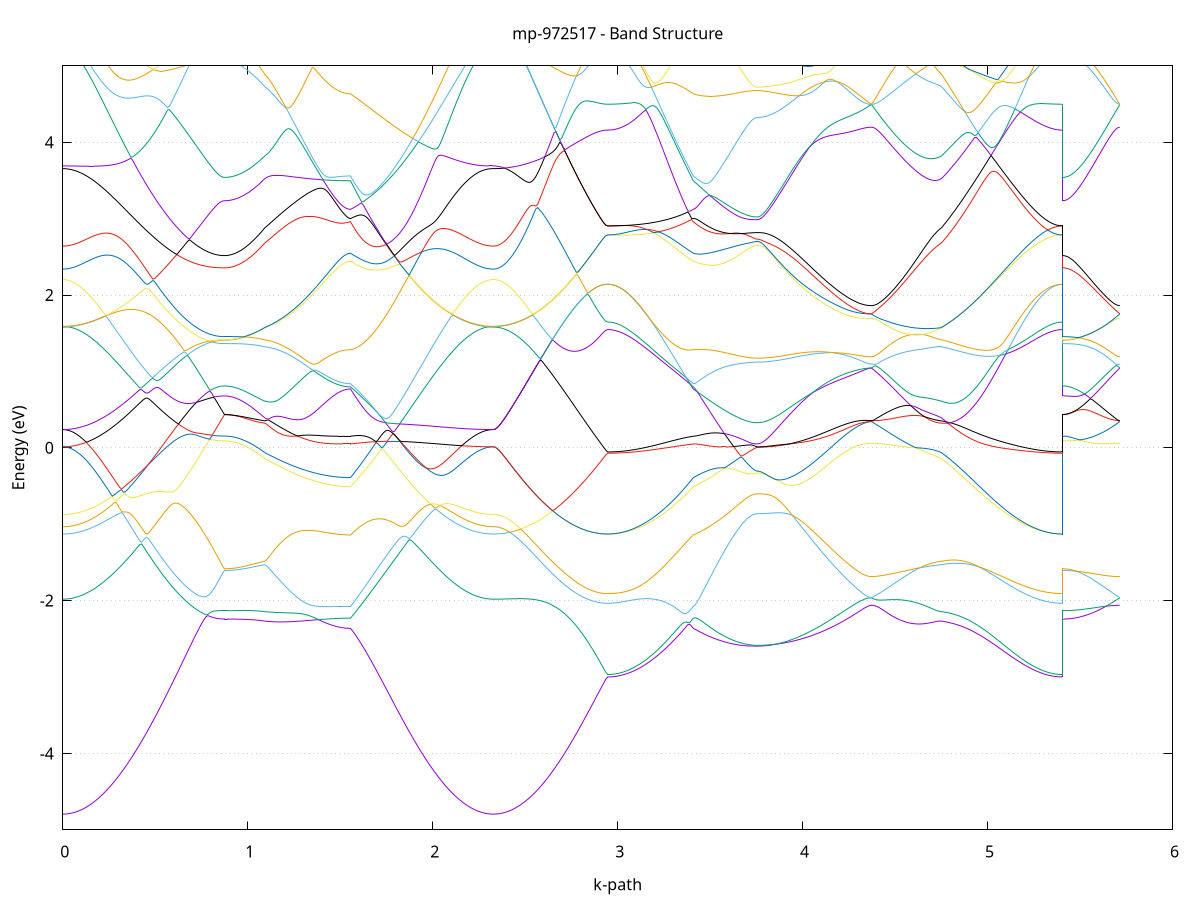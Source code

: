 set title 'mp-972517 - Band Structure'
set xlabel 'k-path'
set ylabel 'Energy (eV)'
set grid y
set yrange [-5:5]
set terminal png size 800,600
set output 'mp-972517_bands_gnuplot.png'
plot '-' using 1:2 with lines notitle, '-' using 1:2 with lines notitle, '-' using 1:2 with lines notitle, '-' using 1:2 with lines notitle, '-' using 1:2 with lines notitle, '-' using 1:2 with lines notitle, '-' using 1:2 with lines notitle, '-' using 1:2 with lines notitle, '-' using 1:2 with lines notitle, '-' using 1:2 with lines notitle, '-' using 1:2 with lines notitle, '-' using 1:2 with lines notitle, '-' using 1:2 with lines notitle, '-' using 1:2 with lines notitle, '-' using 1:2 with lines notitle, '-' using 1:2 with lines notitle, '-' using 1:2 with lines notitle, '-' using 1:2 with lines notitle, '-' using 1:2 with lines notitle, '-' using 1:2 with lines notitle, '-' using 1:2 with lines notitle, '-' using 1:2 with lines notitle, '-' using 1:2 with lines notitle, '-' using 1:2 with lines notitle, '-' using 1:2 with lines notitle, '-' using 1:2 with lines notitle, '-' using 1:2 with lines notitle, '-' using 1:2 with lines notitle, '-' using 1:2 with lines notitle, '-' using 1:2 with lines notitle, '-' using 1:2 with lines notitle, '-' using 1:2 with lines notitle, '-' using 1:2 with lines notitle, '-' using 1:2 with lines notitle, '-' using 1:2 with lines notitle, '-' using 1:2 with lines notitle, '-' using 1:2 with lines notitle, '-' using 1:2 with lines notitle, '-' using 1:2 with lines notitle, '-' using 1:2 with lines notitle, '-' using 1:2 with lines notitle, '-' using 1:2 with lines notitle, '-' using 1:2 with lines notitle, '-' using 1:2 with lines notitle, '-' using 1:2 with lines notitle, '-' using 1:2 with lines notitle, '-' using 1:2 with lines notitle, '-' using 1:2 with lines notitle
0.000000 -42.783210
0.009931 -42.783210
0.019862 -42.783110
0.029793 -42.783110
0.039724 -42.783010
0.049655 -42.782910
0.059586 -42.782810
0.069517 -42.782710
0.079448 -42.782610
0.089379 -42.782410
0.099310 -42.782210
0.109241 -42.782010
0.119172 -42.781810
0.129103 -42.781610
0.139034 -42.781310
0.148965 -42.781110
0.158896 -42.780810
0.168827 -42.780510
0.178758 -42.780210
0.188689 -42.779910
0.198620 -42.779510
0.208551 -42.779110
0.218482 -42.778810
0.228413 -42.778410
0.238345 -42.778010
0.248276 -42.777510
0.258207 -42.777110
0.268138 -42.776610
0.278069 -42.776210
0.288000 -42.775710
0.297931 -42.775210
0.307862 -42.774710
0.317793 -42.774210
0.327724 -42.773710
0.337655 -42.773210
0.347586 -42.772610
0.357517 -42.772110
0.367448 -42.771510
0.377379 -42.770910
0.387310 -42.770410
0.397241 -42.769810
0.407172 -42.769210
0.417103 -42.768610
0.427034 -42.768010
0.436965 -42.767410
0.446896 -42.766810
0.456827 -42.766110
0.466758 -42.765510
0.476689 -42.764910
0.486620 -42.764310
0.496551 -42.763610
0.506482 -42.763010
0.516413 -42.762410
0.526344 -42.761810
0.536275 -42.761110
0.546206 -42.760510
0.556137 -42.759910
0.566068 -42.759310
0.575999 -42.758710
0.585930 -42.758110
0.595861 -42.757410
0.605792 -42.756910
0.615723 -42.756310
0.625654 -42.755710
0.635585 -42.755110
0.645516 -42.754510
0.655447 -42.754010
0.665378 -42.753410
0.675309 -42.752910
0.685240 -42.752410
0.695171 -42.751910
0.705103 -42.751410
0.715034 -42.751010
0.724965 -42.750510
0.734896 -42.750110
0.744827 -42.749710
0.754758 -42.749310
0.764689 -42.748910
0.774620 -42.748610
0.784551 -42.748310
0.794482 -42.748010
0.804413 -42.747810
0.814344 -42.747610
0.824275 -42.747410
0.834206 -42.747210
0.844137 -42.747110
0.854068 -42.747010
0.863999 -42.747010
0.873930 -42.746910
0.873930 -42.746910
0.883848 -42.746910
0.893767 -42.746910
0.903685 -42.746910
0.913604 -42.746910
0.923522 -42.746910
0.933441 -42.747010
0.943359 -42.747110
0.953278 -42.747210
0.963196 -42.747310
0.973115 -42.747410
0.983033 -42.747610
0.992951 -42.747710
1.002870 -42.747910
1.012788 -42.748110
1.022707 -42.748310
1.032625 -42.748510
1.042544 -42.748710
1.052462 -42.748910
1.062381 -42.749110
1.072299 -42.749410
1.082218 -42.749610
1.092136 -42.749910
1.092136 -42.749910
1.102001 -42.750110
1.111867 -42.750310
1.121732 -42.750510
1.131597 -42.750710
1.141462 -42.750810
1.151328 -42.751010
1.161193 -42.751210
1.171058 -42.751410
1.180923 -42.751510
1.190789 -42.751710
1.200654 -42.751910
1.210519 -42.752010
1.220384 -42.752210
1.230250 -42.752410
1.240115 -42.752510
1.249980 -42.752710
1.259845 -42.752810
1.269711 -42.752910
1.279576 -42.753110
1.289441 -42.753210
1.299306 -42.753310
1.309172 -42.753510
1.319037 -42.753610
1.328902 -42.753710
1.338767 -42.753810
1.348633 -42.753910
1.358498 -42.754010
1.368363 -42.754110
1.378228 -42.754210
1.388094 -42.754310
1.397959 -42.754410
1.407824 -42.754510
1.417689 -42.754510
1.427555 -42.754610
1.437420 -42.754710
1.447285 -42.754710
1.457150 -42.754810
1.467016 -42.754810
1.476881 -42.754910
1.486746 -42.754910
1.496611 -42.755010
1.506476 -42.755010
1.516342 -42.755010
1.526207 -42.755010
1.536072 -42.755110
1.545937 -42.755110
1.555803 -42.755110
1.555803 -42.755110
1.565703 -42.754610
1.575604 -42.754110
1.585505 -42.753610
1.595406 -42.753010
1.605306 -42.752510
1.615207 -42.752010
1.625108 -42.751510
1.635009 -42.751010
1.644909 -42.750410
1.654810 -42.749910
1.664711 -42.750510
1.674611 -42.751210
1.684512 -42.751910
1.694413 -42.752610
1.704314 -42.753410
1.714214 -42.754110
1.724115 -42.754810
1.734016 -42.755610
1.743917 -42.756310
1.753817 -42.757010
1.763718 -42.757710
1.773619 -42.758510
1.783520 -42.759210
1.793420 -42.759910
1.803321 -42.760610
1.813222 -42.761310
1.823122 -42.762010
1.833023 -42.762810
1.842924 -42.763510
1.852825 -42.764110
1.862725 -42.764810
1.872626 -42.765510
1.882527 -42.766210
1.892428 -42.766810
1.902328 -42.767510
1.912229 -42.768210
1.922130 -42.768810
1.932030 -42.769410
1.941931 -42.770010
1.951832 -42.770710
1.961733 -42.771310
1.971633 -42.771810
1.981534 -42.772410
1.991435 -42.773010
2.001336 -42.773510
2.011236 -42.774110
2.021137 -42.774610
2.031038 -42.775110
2.040938 -42.775610
2.050839 -42.776110
2.060740 -42.776610
2.070641 -42.777110
2.080541 -42.777510
2.090442 -42.777910
2.100343 -42.778310
2.110244 -42.778710
2.120144 -42.779110
2.130045 -42.779510
2.139946 -42.779810
2.149846 -42.780210
2.159747 -42.780510
2.169648 -42.780810
2.179549 -42.781110
2.189449 -42.781410
2.199350 -42.781610
2.209251 -42.781810
2.219152 -42.782010
2.229052 -42.782210
2.238953 -42.782410
2.248854 -42.782610
2.258754 -42.782710
2.268655 -42.782810
2.278556 -42.782910
2.288457 -42.783010
2.298357 -42.783110
2.308258 -42.783110
2.318159 -42.783210
2.328060 -42.783210
2.328060 -42.783210
2.338020 -42.783210
2.347981 -42.783110
2.357942 -42.783110
2.367903 -42.783110
2.377864 -42.783010
2.387825 -42.782910
2.397785 -42.782810
2.407746 -42.782710
2.417707 -42.782610
2.427668 -42.782410
2.437629 -42.782210
2.447589 -42.782110
2.457550 -42.781910
2.467511 -42.781710
2.477472 -42.781510
2.487433 -42.781210
2.497394 -42.781010
2.507354 -42.780810
2.517315 -42.780510
2.527276 -42.780210
2.537237 -42.779910
2.547198 -42.779610
2.557158 -42.779310
2.567119 -42.779010
2.577080 -42.778710
2.587041 -42.778310
2.597002 -42.778010
2.606963 -42.777710
2.616923 -42.777310
2.626884 -42.776910
2.636845 -42.776610
2.646806 -42.776210
2.656767 -42.775810
2.666728 -42.775510
2.676688 -42.775110
2.686649 -42.774710
2.696610 -42.774310
2.706571 -42.773910
2.716532 -42.773610
2.726492 -42.773210
2.736453 -42.772810
2.746414 -42.772510
2.756375 -42.772110
2.766336 -42.771810
2.776297 -42.771410
2.786257 -42.771110
2.796218 -42.770810
2.806179 -42.770510
2.816140 -42.770210
2.826101 -42.769910
2.836061 -42.769710
2.846022 -42.769410
2.855983 -42.769210
2.865944 -42.769010
2.875905 -42.768910
2.885866 -42.768710
2.895826 -42.768610
2.905787 -42.768510
2.915748 -42.768410
2.925709 -42.768310
2.935670 -42.768310
2.945631 -42.768310
2.945631 -42.768310
2.955496 -42.768210
2.965361 -42.768210
2.975226 -42.768210
2.985092 -42.768110
2.994957 -42.768110
3.004822 -42.768010
3.014687 -42.767910
3.024552 -42.767810
3.034418 -42.767710
3.044283 -42.767610
3.054148 -42.767410
3.064014 -42.767310
3.073879 -42.767110
3.083744 -42.766910
3.093609 -42.766810
3.103474 -42.766610
3.113340 -42.766310
3.123205 -42.766110
3.133070 -42.765910
3.142935 -42.765610
3.152801 -42.765410
3.162666 -42.765110
3.172531 -42.764810
3.182396 -42.764510
3.192262 -42.764210
3.202127 -42.763910
3.211992 -42.763510
3.221857 -42.763210
3.231723 -42.762810
3.241588 -42.762510
3.251453 -42.762110
3.261318 -42.761710
3.271184 -42.761310
3.281049 -42.760910
3.290914 -42.760510
3.300779 -42.760110
3.310645 -42.759710
3.320510 -42.759310
3.330375 -42.758810
3.340240 -42.758410
3.350106 -42.757910
3.359971 -42.757510
3.369836 -42.757010
3.379701 -42.756510
3.389567 -42.756010
3.399432 -42.755610
3.409297 -42.755110
3.409297 -42.755110
3.419160 -42.754810
3.429022 -42.754610
3.438885 -42.754510
3.448747 -42.754310
3.458610 -42.754110
3.468472 -42.754010
3.478335 -42.753910
3.488197 -42.753710
3.498060 -42.753610
3.507923 -42.753610
3.517785 -42.753510
3.527648 -42.753410
3.537510 -42.753410
3.547373 -42.753310
3.557235 -42.753310
3.567098 -42.753310
3.576960 -42.753310
3.586823 -42.753310
3.596685 -42.753310
3.606548 -42.753310
3.616411 -42.753310
3.626273 -42.753410
3.636136 -42.753410
3.645998 -42.753410
3.655861 -42.753410
3.665723 -42.753510
3.675586 -42.753510
3.685448 -42.753510
3.695311 -42.753610
3.705173 -42.753610
3.715036 -42.753610
3.724899 -42.753610
3.734761 -42.753610
3.744624 -42.753610
3.754486 -42.753610
3.754486 -42.753610
3.764453 -42.753610
3.774420 -42.753610
3.784388 -42.753610
3.794355 -42.753610
3.804322 -42.753510
3.814289 -42.753510
3.824256 -42.753510
3.834223 -42.753410
3.844190 -42.753310
3.854157 -42.753310
3.864125 -42.753210
3.874092 -42.753110
3.884059 -42.753010
3.894026 -42.752910
3.903993 -42.752810
3.913960 -42.752710
3.923927 -42.752610
3.933894 -42.752510
3.943862 -42.752410
3.953829 -42.752210
3.963796 -42.752110
3.973763 -42.752010
3.983730 -42.751810
3.993697 -42.751710
4.003664 -42.751510
4.013631 -42.751410
4.023599 -42.751210
4.033566 -42.751110
4.043533 -42.750910
4.053500 -42.750710
4.063467 -42.750610
4.073434 -42.750410
4.083401 -42.750210
4.093368 -42.750110
4.103336 -42.749910
4.113303 -42.749710
4.123270 -42.749510
4.133237 -42.749410
4.143204 -42.749210
4.153171 -42.749010
4.163138 -42.748910
4.173105 -42.748710
4.183073 -42.748610
4.193040 -42.748410
4.203007 -42.748210
4.212974 -42.748110
4.222941 -42.748010
4.232908 -42.747810
4.242875 -42.747710
4.252842 -42.747610
4.262810 -42.747510
4.272777 -42.747410
4.282744 -42.747310
4.292711 -42.747210
4.302678 -42.747110
4.312645 -42.747010
4.322612 -42.747010
4.332579 -42.746910
4.342547 -42.746910
4.352514 -42.746910
4.362481 -42.746910
4.372448 -42.746810
4.372448 -42.746810
4.382398 -42.746910
4.392348 -42.746910
4.402298 -42.746910
4.412248 -42.746910
4.422198 -42.746910
4.432148 -42.747010
4.442099 -42.747010
4.452049 -42.747010
4.461999 -42.747110
4.471949 -42.747110
4.481899 -42.747210
4.491849 -42.747310
4.501799 -42.747310
4.511749 -42.747410
4.521699 -42.747510
4.531649 -42.747510
4.541600 -42.747610
4.551550 -42.747710
4.561500 -42.747810
4.571450 -42.747910
4.581400 -42.748010
4.591350 -42.748010
4.601300 -42.748110
4.611250 -42.748210
4.621200 -42.748310
4.631150 -42.748410
4.641101 -42.748510
4.651051 -42.748610
4.661001 -42.748710
4.670951 -42.748810
4.680901 -42.749010
4.690851 -42.749110
4.700801 -42.749210
4.710751 -42.749310
4.720701 -42.749510
4.730651 -42.749610
4.740602 -42.749810
4.750552 -42.749910
4.750552 -42.749910
4.760487 -42.750210
4.770422 -42.750510
4.780357 -42.750810
4.790292 -42.751110
4.800228 -42.751410
4.810163 -42.751710
4.820098 -42.752010
4.830033 -42.752410
4.839968 -42.752710
4.849904 -42.753110
4.859839 -42.753410
4.869774 -42.753810
4.879709 -42.754110
4.889645 -42.754510
4.899580 -42.754910
4.909515 -42.755210
4.919450 -42.755610
4.929385 -42.756010
4.939321 -42.756410
4.949256 -42.756810
4.959191 -42.757110
4.969126 -42.757510
4.979061 -42.757910
4.988997 -42.758310
4.998932 -42.758710
5.008867 -42.759010
5.018802 -42.759410
5.028737 -42.759810
5.038673 -42.760210
5.048608 -42.760510
5.058543 -42.760910
5.068478 -42.761310
5.078413 -42.761610
5.088349 -42.762010
5.098284 -42.762310
5.108219 -42.762710
5.118154 -42.763010
5.128089 -42.763310
5.138025 -42.763610
5.147960 -42.764010
5.157895 -42.764310
5.167830 -42.764610
5.177766 -42.764810
5.187701 -42.765110
5.197636 -42.765410
5.207571 -42.765610
5.217506 -42.765910
5.227442 -42.766110
5.237377 -42.766310
5.247312 -42.766610
5.257247 -42.766810
5.267182 -42.766910
5.277118 -42.767110
5.287053 -42.767310
5.296988 -42.767410
5.306923 -42.767610
5.316858 -42.767710
5.326794 -42.767810
5.336729 -42.767910
5.346664 -42.768010
5.356599 -42.768110
5.366534 -42.768110
5.376470 -42.768210
5.386405 -42.768210
5.396340 -42.768210
5.406275 -42.768310
5.406275 -42.746910
5.416236 -42.746910
5.426197 -42.746910
5.436158 -42.746910
5.446119 -42.746910
5.456079 -42.746910
5.466040 -42.746910
5.476001 -42.746910
5.485962 -42.746910
5.495923 -42.746910
5.505883 -42.746910
5.515844 -42.746910
5.525805 -42.746910
5.535766 -42.746910
5.545727 -42.746910
5.555688 -42.746910
5.565648 -42.746910
5.575609 -42.746910
5.585570 -42.746910
5.595531 -42.746910
5.605492 -42.746910
5.615453 -42.746910
5.625413 -42.746910
5.635374 -42.746910
5.645335 -42.746910
5.655296 -42.746910
5.665257 -42.746910
5.675217 -42.746910
5.685178 -42.746910
5.695139 -42.746910
5.705100 -42.746910
5.715061 -42.746810
e
0.000000 -42.725810
0.009931 -42.725810
0.019862 -42.725910
0.029793 -42.725910
0.039724 -42.725910
0.049655 -42.726010
0.059586 -42.726110
0.069517 -42.726210
0.079448 -42.726310
0.089379 -42.726410
0.099310 -42.726510
0.109241 -42.726610
0.119172 -42.726810
0.129103 -42.726910
0.139034 -42.727110
0.148965 -42.727310
0.158896 -42.727510
0.168827 -42.727710
0.178758 -42.727910
0.188689 -42.728210
0.198620 -42.728410
0.208551 -42.728610
0.218482 -42.728910
0.228413 -42.729210
0.238345 -42.729510
0.248276 -42.729710
0.258207 -42.730010
0.268138 -42.730310
0.278069 -42.730710
0.288000 -42.731010
0.297931 -42.731310
0.307862 -42.731610
0.317793 -42.732010
0.327724 -42.732310
0.337655 -42.732710
0.347586 -42.733010
0.357517 -42.733410
0.367448 -42.733710
0.377379 -42.734110
0.387310 -42.734510
0.397241 -42.734810
0.407172 -42.735210
0.417103 -42.735610
0.427034 -42.735910
0.436965 -42.736310
0.446896 -42.736710
0.456827 -42.737110
0.466758 -42.737410
0.476689 -42.737810
0.486620 -42.738210
0.496551 -42.738510
0.506482 -42.738910
0.516413 -42.739310
0.526344 -42.739610
0.536275 -42.740010
0.546206 -42.740310
0.556137 -42.740710
0.566068 -42.741010
0.575999 -42.741310
0.585930 -42.741610
0.595861 -42.742010
0.605792 -42.742310
0.615723 -42.742610
0.625654 -42.742910
0.635585 -42.743210
0.645516 -42.743410
0.655447 -42.743710
0.665378 -42.744010
0.675309 -42.744210
0.685240 -42.744510
0.695171 -42.744710
0.705103 -42.744910
0.715034 -42.745110
0.724965 -42.745310
0.734896 -42.745510
0.744827 -42.745710
0.754758 -42.745810
0.764689 -42.746010
0.774620 -42.746110
0.784551 -42.746210
0.794482 -42.746310
0.804413 -42.746410
0.814344 -42.746510
0.824275 -42.746610
0.834206 -42.746710
0.844137 -42.746710
0.854068 -42.746710
0.863999 -42.746810
0.873930 -42.746810
0.873930 -42.746810
0.883848 -42.746810
0.893767 -42.746810
0.903685 -42.746810
0.913604 -42.746810
0.923522 -42.746810
0.933441 -42.746710
0.943359 -42.746610
0.953278 -42.746510
0.963196 -42.746410
0.973115 -42.746310
0.983033 -42.746110
0.992951 -42.746010
1.002870 -42.745810
1.012788 -42.745710
1.022707 -42.745510
1.032625 -42.745310
1.042544 -42.745110
1.052462 -42.744910
1.062381 -42.744610
1.072299 -42.744410
1.082218 -42.744110
1.092136 -42.743910
1.092136 -42.743910
1.102001 -42.743710
1.111867 -42.743510
1.121732 -42.743410
1.131597 -42.743210
1.141462 -42.743110
1.151328 -42.743010
1.161193 -42.742910
1.171058 -42.742810
1.180923 -42.742710
1.190789 -42.742610
1.200654 -42.742610
1.210519 -42.742510
1.220384 -42.742510
1.230250 -42.742410
1.240115 -42.742410
1.249980 -42.742410
1.259845 -42.742310
1.269711 -42.742310
1.279576 -42.742310
1.289441 -42.742310
1.299306 -42.742310
1.309172 -42.742310
1.319037 -42.742310
1.328902 -42.742410
1.338767 -42.742410
1.348633 -42.742410
1.358498 -42.742410
1.368363 -42.742410
1.378228 -42.742510
1.388094 -42.742510
1.397959 -42.742510
1.407824 -42.742510
1.417689 -42.742610
1.427555 -42.742610
1.437420 -42.742610
1.447285 -42.742610
1.457150 -42.742710
1.467016 -42.742710
1.476881 -42.742710
1.486746 -42.742710
1.496611 -42.742710
1.506476 -42.742710
1.516342 -42.742710
1.526207 -42.742810
1.536072 -42.742810
1.545937 -42.742810
1.555803 -42.742810
1.555803 -42.742810
1.565703 -42.743410
1.575604 -42.744110
1.585505 -42.744810
1.595406 -42.745510
1.605306 -42.746210
1.615207 -42.746910
1.625108 -42.747610
1.635009 -42.748310
1.644909 -42.749010
1.654810 -42.749710
1.664711 -42.749410
1.674611 -42.748910
1.684512 -42.748310
1.694413 -42.747810
1.704314 -42.747310
1.714214 -42.746710
1.724115 -42.746210
1.734016 -42.745710
1.743917 -42.745110
1.753817 -42.744610
1.763718 -42.744110
1.773619 -42.743510
1.783520 -42.743010
1.793420 -42.742510
1.803321 -42.742010
1.813222 -42.741510
1.823122 -42.740910
1.833023 -42.740410
1.842924 -42.739910
1.852825 -42.739410
1.862725 -42.738910
1.872626 -42.738410
1.882527 -42.738010
1.892428 -42.737510
1.902328 -42.737010
1.912229 -42.736510
1.922130 -42.736110
1.932030 -42.735610
1.941931 -42.735210
1.951832 -42.734710
1.961733 -42.734310
1.971633 -42.733910
1.981534 -42.733510
1.991435 -42.733110
2.001336 -42.732710
2.011236 -42.732310
2.021137 -42.731910
2.031038 -42.731510
2.040938 -42.731210
2.050839 -42.730810
2.060740 -42.730510
2.070641 -42.730210
2.080541 -42.729910
2.090442 -42.729610
2.100343 -42.729310
2.110244 -42.729010
2.120144 -42.728710
2.130045 -42.728410
2.139946 -42.728210
2.149846 -42.728010
2.159747 -42.727710
2.169648 -42.727510
2.179549 -42.727310
2.189449 -42.727110
2.199350 -42.726910
2.209251 -42.726810
2.219152 -42.726610
2.229052 -42.726510
2.238953 -42.726410
2.248854 -42.726310
2.258754 -42.726210
2.268655 -42.726110
2.278556 -42.726010
2.288457 -42.725910
2.298357 -42.725910
2.308258 -42.725910
2.318159 -42.725810
2.328060 -42.725810
2.328060 -42.725810
2.338020 -42.725810
2.347981 -42.725810
2.357942 -42.725810
2.367903 -42.725810
2.377864 -42.725810
2.387825 -42.725810
2.397785 -42.725810
2.407746 -42.725810
2.417707 -42.725810
2.427668 -42.725810
2.437629 -42.725810
2.447589 -42.725810
2.457550 -42.725910
2.467511 -42.725910
2.477472 -42.725910
2.487433 -42.725910
2.497394 -42.725910
2.507354 -42.725910
2.517315 -42.725910
2.527276 -42.725910
2.537237 -42.725910
2.547198 -42.725910
2.557158 -42.725910
2.567119 -42.725910
2.577080 -42.725910
2.587041 -42.725910
2.597002 -42.725910
2.606963 -42.725910
2.616923 -42.725910
2.626884 -42.725910
2.636845 -42.725910
2.646806 -42.725910
2.656767 -42.725910
2.666728 -42.725910
2.676688 -42.725910
2.686649 -42.725910
2.696610 -42.725910
2.706571 -42.725910
2.716532 -42.725910
2.726492 -42.725910
2.736453 -42.725910
2.746414 -42.725910
2.756375 -42.725910
2.766336 -42.725910
2.776297 -42.726010
2.786257 -42.726010
2.796218 -42.726010
2.806179 -42.726010
2.816140 -42.726010
2.826101 -42.726010
2.836061 -42.726010
2.846022 -42.726010
2.855983 -42.726010
2.865944 -42.726010
2.875905 -42.726010
2.885866 -42.726010
2.895826 -42.726010
2.905787 -42.726010
2.915748 -42.726010
2.925709 -42.726010
2.935670 -42.726010
2.945631 -42.726010
2.945631 -42.726010
2.955496 -42.726010
2.965361 -42.726010
2.975226 -42.726010
2.985092 -42.726110
2.994957 -42.726110
3.004822 -42.726210
3.014687 -42.726310
3.024552 -42.726410
3.034418 -42.726510
3.044283 -42.726710
3.054148 -42.726810
3.064014 -42.727010
3.073879 -42.727210
3.083744 -42.727410
3.093609 -42.727610
3.103474 -42.727810
3.113340 -42.728110
3.123205 -42.728410
3.133070 -42.728610
3.142935 -42.729010
3.152801 -42.729310
3.162666 -42.729610
3.172531 -42.730010
3.182396 -42.730410
3.192262 -42.730710
3.202127 -42.731110
3.211992 -42.731610
3.221857 -42.732010
3.231723 -42.732510
3.241588 -42.732910
3.251453 -42.733410
3.261318 -42.733910
3.271184 -42.734410
3.281049 -42.734910
3.290914 -42.735510
3.300779 -42.736010
3.310645 -42.736610
3.320510 -42.737210
3.330375 -42.737710
3.340240 -42.738310
3.350106 -42.738910
3.359971 -42.739610
3.369836 -42.740210
3.379701 -42.740810
3.389567 -42.741510
3.399432 -42.742110
3.409297 -42.742810
3.409297 -42.742810
3.419160 -42.743110
3.429022 -42.743310
3.438885 -42.743610
3.448747 -42.743910
3.458610 -42.744210
3.468472 -42.744410
3.478335 -42.744610
3.488197 -42.744910
3.498060 -42.745110
3.507923 -42.745310
3.517785 -42.745510
3.527648 -42.745710
3.537510 -42.745810
3.547373 -42.746010
3.557235 -42.746110
3.567098 -42.746310
3.576960 -42.746410
3.586823 -42.746510
3.596685 -42.746610
3.606548 -42.746710
3.616411 -42.746710
3.626273 -42.746810
3.636136 -42.746910
3.645998 -42.746910
3.655861 -42.747010
3.665723 -42.747010
3.675586 -42.747010
3.685448 -42.747110
3.695311 -42.747110
3.705173 -42.747110
3.715036 -42.747110
3.724899 -42.747110
3.734761 -42.747110
3.744624 -42.747110
3.754486 -42.747110
3.754486 -42.747110
3.764453 -42.747110
3.774420 -42.747110
3.784388 -42.747110
3.794355 -42.747110
3.804322 -42.747110
3.814289 -42.747110
3.824256 -42.747110
3.834223 -42.747110
3.844190 -42.747110
3.854157 -42.747110
3.864125 -42.747110
3.874092 -42.747110
3.884059 -42.747110
3.894026 -42.747110
3.903993 -42.747110
3.913960 -42.747110
3.923927 -42.747110
3.933894 -42.747110
3.943862 -42.747110
3.953829 -42.747110
3.963796 -42.747110
3.973763 -42.747110
3.983730 -42.747010
3.993697 -42.747010
4.003664 -42.747010
4.013631 -42.747010
4.023599 -42.747010
4.033566 -42.747010
4.043533 -42.747010
4.053500 -42.747010
4.063467 -42.747010
4.073434 -42.747010
4.083401 -42.747010
4.093368 -42.747010
4.103336 -42.747010
4.113303 -42.747010
4.123270 -42.746910
4.133237 -42.746910
4.143204 -42.746910
4.153171 -42.746910
4.163138 -42.746910
4.173105 -42.746910
4.183073 -42.746910
4.193040 -42.746910
4.203007 -42.746910
4.212974 -42.746910
4.222941 -42.746910
4.232908 -42.746910
4.242875 -42.746910
4.252842 -42.746910
4.262810 -42.746910
4.272777 -42.746910
4.282744 -42.746910
4.292711 -42.746910
4.302678 -42.746910
4.312645 -42.746910
4.322612 -42.746910
4.332579 -42.746910
4.342547 -42.746910
4.352514 -42.746910
4.362481 -42.746810
4.372448 -42.746810
4.372448 -42.746810
4.382398 -42.746810
4.392348 -42.746810
4.402298 -42.746810
4.412248 -42.746810
4.422198 -42.746810
4.432148 -42.746810
4.442099 -42.746810
4.452049 -42.746710
4.461999 -42.746710
4.471949 -42.746710
4.481899 -42.746610
4.491849 -42.746610
4.501799 -42.746510
4.511749 -42.746510
4.521699 -42.746410
4.531649 -42.746310
4.541600 -42.746310
4.551550 -42.746210
4.561500 -42.746110
4.571450 -42.746010
4.581400 -42.746010
4.591350 -42.745910
4.601300 -42.745810
4.611250 -42.745710
4.621200 -42.745610
4.631150 -42.745510
4.641101 -42.745310
4.651051 -42.745210
4.661001 -42.745110
4.670951 -42.745010
4.680901 -42.744910
4.690851 -42.744710
4.700801 -42.744610
4.710751 -42.744510
4.720701 -42.744310
4.730651 -42.744210
4.740602 -42.744010
4.750552 -42.743910
4.750552 -42.743910
4.760487 -42.743610
4.770422 -42.743310
4.780357 -42.743110
4.790292 -42.742810
4.800228 -42.742510
4.810163 -42.742110
4.820098 -42.741810
4.830033 -42.741510
4.839968 -42.741210
4.849904 -42.740810
4.859839 -42.740510
4.869774 -42.740110
4.879709 -42.739810
4.889645 -42.739410
4.899580 -42.739110
4.909515 -42.738710
4.919450 -42.738310
4.929385 -42.738010
4.939321 -42.737610
4.949256 -42.737210
4.959191 -42.736910
4.969126 -42.736510
4.979061 -42.736110
4.988997 -42.735710
4.998932 -42.735410
5.008867 -42.735010
5.018802 -42.734610
5.028737 -42.734310
5.038673 -42.733910
5.048608 -42.733510
5.058543 -42.733210
5.068478 -42.732810
5.078413 -42.732510
5.088349 -42.732110
5.098284 -42.731810
5.108219 -42.731510
5.118154 -42.731110
5.128089 -42.730810
5.138025 -42.730510
5.147960 -42.730210
5.157895 -42.729910
5.167830 -42.729610
5.177766 -42.729310
5.187701 -42.729110
5.197636 -42.728810
5.207571 -42.728510
5.217506 -42.728310
5.227442 -42.728110
5.237377 -42.727910
5.247312 -42.727610
5.257247 -42.727410
5.267182 -42.727310
5.277118 -42.727110
5.287053 -42.726910
5.296988 -42.726810
5.306923 -42.726610
5.316858 -42.726510
5.326794 -42.726410
5.336729 -42.726310
5.346664 -42.726210
5.356599 -42.726110
5.366534 -42.726110
5.376470 -42.726010
5.386405 -42.726010
5.396340 -42.726010
5.406275 -42.726010
5.406275 -42.746810
5.416236 -42.746810
5.426197 -42.746810
5.436158 -42.746810
5.446119 -42.746810
5.456079 -42.746810
5.466040 -42.746810
5.476001 -42.746810
5.485962 -42.746810
5.495923 -42.746810
5.505883 -42.746810
5.515844 -42.746810
5.525805 -42.746810
5.535766 -42.746810
5.545727 -42.746810
5.555688 -42.746810
5.565648 -42.746810
5.575609 -42.746810
5.585570 -42.746810
5.595531 -42.746810
5.605492 -42.746810
5.615453 -42.746810
5.625413 -42.746810
5.635374 -42.746810
5.645335 -42.746810
5.655296 -42.746810
5.665257 -42.746810
5.675217 -42.746810
5.685178 -42.746810
5.695139 -42.746810
5.705100 -42.746810
5.715061 -42.746810
e
0.000000 -42.705910
0.009931 -42.705910
0.019862 -42.705910
0.029793 -42.705910
0.039724 -42.705910
0.049655 -42.705910
0.059586 -42.705910
0.069517 -42.706010
0.079448 -42.706010
0.089379 -42.706110
0.099310 -42.706110
0.109241 -42.706110
0.119172 -42.706210
0.129103 -42.706310
0.139034 -42.706310
0.148965 -42.706410
0.158896 -42.706510
0.168827 -42.706510
0.178758 -42.706610
0.188689 -42.706710
0.198620 -42.706810
0.208551 -42.706910
0.218482 -42.707010
0.228413 -42.707110
0.238345 -42.707210
0.248276 -42.707310
0.258207 -42.707510
0.268138 -42.707610
0.278069 -42.707710
0.288000 -42.707910
0.297931 -42.708010
0.307862 -42.708210
0.317793 -42.708310
0.327724 -42.708510
0.337655 -42.708610
0.347586 -42.708810
0.357517 -42.709010
0.367448 -42.709110
0.377379 -42.709310
0.387310 -42.709510
0.397241 -42.709710
0.407172 -42.709910
0.417103 -42.710110
0.427034 -42.710310
0.436965 -42.710510
0.446896 -42.710710
0.456827 -42.711010
0.466758 -42.711210
0.476689 -42.711410
0.486620 -42.711610
0.496551 -42.711910
0.506482 -42.712110
0.516413 -42.712410
0.526344 -42.712610
0.536275 -42.712910
0.546206 -42.713110
0.556137 -42.713410
0.566068 -42.713610
0.575999 -42.713910
0.585930 -42.714210
0.595861 -42.714410
0.605792 -42.714710
0.615723 -42.715010
0.625654 -42.715210
0.635585 -42.715510
0.645516 -42.715810
0.655447 -42.716010
0.665378 -42.716310
0.675309 -42.716610
0.685240 -42.716810
0.695171 -42.717110
0.705103 -42.717310
0.715034 -42.717610
0.724965 -42.717810
0.734896 -42.718110
0.744827 -42.718310
0.754758 -42.718510
0.764689 -42.718710
0.774620 -42.718910
0.784551 -42.719110
0.794482 -42.719210
0.804413 -42.719410
0.814344 -42.719510
0.824275 -42.719610
0.834206 -42.719710
0.844137 -42.719810
0.854068 -42.719810
0.863999 -42.719810
0.873930 -42.719910
0.873930 -42.719910
0.883848 -42.719910
0.893767 -42.719910
0.903685 -42.719910
0.913604 -42.719910
0.923522 -42.719910
0.933441 -42.719910
0.943359 -42.719910
0.953278 -42.719910
0.963196 -42.719910
0.973115 -42.719910
0.983033 -42.719910
0.992951 -42.719910
1.002870 -42.719910
1.012788 -42.719910
1.022707 -42.719910
1.032625 -42.719910
1.042544 -42.719910
1.052462 -42.719910
1.062381 -42.719910
1.072299 -42.719910
1.082218 -42.719910
1.092136 -42.719910
1.092136 -42.719910
1.102001 -42.719910
1.111867 -42.719910
1.121732 -42.719910
1.131597 -42.719810
1.141462 -42.719810
1.151328 -42.719810
1.161193 -42.719710
1.171058 -42.719610
1.180923 -42.719610
1.190789 -42.719510
1.200654 -42.719410
1.210519 -42.719310
1.220384 -42.719210
1.230250 -42.719110
1.240115 -42.719010
1.249980 -42.718910
1.259845 -42.718810
1.269711 -42.718710
1.279576 -42.718510
1.289441 -42.718410
1.299306 -42.718310
1.309172 -42.718210
1.319037 -42.718110
1.328902 -42.718010
1.338767 -42.717810
1.348633 -42.717710
1.358498 -42.717610
1.368363 -42.717510
1.378228 -42.717410
1.388094 -42.717310
1.397959 -42.717210
1.407824 -42.717110
1.417689 -42.717010
1.427555 -42.716910
1.437420 -42.716810
1.447285 -42.716810
1.457150 -42.716710
1.467016 -42.716610
1.476881 -42.716610
1.486746 -42.716510
1.496611 -42.716510
1.506476 -42.716410
1.516342 -42.716410
1.526207 -42.716410
1.536072 -42.716410
1.545937 -42.716310
1.555803 -42.716310
1.555803 -42.716310
1.565703 -42.716210
1.575604 -42.716010
1.585505 -42.715810
1.595406 -42.715610
1.605306 -42.715410
1.615207 -42.715210
1.625108 -42.715010
1.635009 -42.714910
1.644909 -42.714710
1.654810 -42.714510
1.664711 -42.714310
1.674611 -42.714110
1.684512 -42.713910
1.694413 -42.713710
1.704314 -42.713510
1.714214 -42.713310
1.724115 -42.713110
1.734016 -42.712910
1.743917 -42.712710
1.753817 -42.712510
1.763718 -42.712410
1.773619 -42.712210
1.783520 -42.712010
1.793420 -42.711810
1.803321 -42.711610
1.813222 -42.711410
1.823122 -42.711210
1.833023 -42.711010
1.842924 -42.710910
1.852825 -42.710710
1.862725 -42.710510
1.872626 -42.710310
1.882527 -42.710210
1.892428 -42.710010
1.902328 -42.709810
1.912229 -42.709610
1.922130 -42.709510
1.932030 -42.709310
1.941931 -42.709210
1.951832 -42.709010
1.961733 -42.708910
1.971633 -42.708710
1.981534 -42.708610
1.991435 -42.708410
2.001336 -42.708310
2.011236 -42.708110
2.021137 -42.708010
2.031038 -42.707910
2.040938 -42.707710
2.050839 -42.707610
2.060740 -42.707510
2.070641 -42.707410
2.080541 -42.707310
2.090442 -42.707210
2.100343 -42.707110
2.110244 -42.707010
2.120144 -42.706910
2.130045 -42.706810
2.139946 -42.706710
2.149846 -42.706610
2.159747 -42.706510
2.169648 -42.706510
2.179549 -42.706410
2.189449 -42.706310
2.199350 -42.706310
2.209251 -42.706210
2.219152 -42.706110
2.229052 -42.706110
2.238953 -42.706110
2.248854 -42.706010
2.258754 -42.706010
2.268655 -42.705910
2.278556 -42.705910
2.288457 -42.705910
2.298357 -42.705910
2.308258 -42.705910
2.318159 -42.705910
2.328060 -42.705910
2.328060 -42.705910
2.338020 -42.705910
2.347981 -42.705910
2.357942 -42.705910
2.367903 -42.706010
2.377864 -42.706110
2.387825 -42.706110
2.397785 -42.706210
2.407746 -42.706310
2.417707 -42.706510
2.427668 -42.706610
2.437629 -42.706810
2.447589 -42.706910
2.457550 -42.707110
2.467511 -42.707310
2.477472 -42.707510
2.487433 -42.707710
2.497394 -42.708010
2.507354 -42.708210
2.517315 -42.708510
2.527276 -42.708710
2.537237 -42.709010
2.547198 -42.709310
2.557158 -42.709610
2.567119 -42.709910
2.577080 -42.710210
2.587041 -42.710610
2.597002 -42.710910
2.606963 -42.711210
2.616923 -42.711610
2.626884 -42.711910
2.636845 -42.712310
2.646806 -42.712610
2.656767 -42.713010
2.666728 -42.713410
2.676688 -42.713710
2.686649 -42.714110
2.696610 -42.714510
2.706571 -42.714810
2.716532 -42.715210
2.726492 -42.715610
2.736453 -42.715910
2.746414 -42.716310
2.756375 -42.716610
2.766336 -42.717010
2.776297 -42.717310
2.786257 -42.717610
2.796218 -42.717910
2.806179 -42.718210
2.816140 -42.718510
2.826101 -42.718810
2.836061 -42.719010
2.846022 -42.719210
2.855983 -42.719510
2.865944 -42.719710
2.875905 -42.719810
2.885866 -42.720010
2.895826 -42.720110
2.905787 -42.720210
2.915748 -42.720310
2.925709 -42.720410
2.935670 -42.720410
2.945631 -42.720410
2.945631 -42.720410
2.955496 -42.720410
2.965361 -42.720410
2.975226 -42.720410
2.985092 -42.720410
2.994957 -42.720410
3.004822 -42.720410
3.014687 -42.720410
3.024552 -42.720410
3.034418 -42.720410
3.044283 -42.720410
3.054148 -42.720310
3.064014 -42.720310
3.073879 -42.720310
3.083744 -42.720310
3.093609 -42.720210
3.103474 -42.720210
3.113340 -42.720110
3.123205 -42.720110
3.133070 -42.720010
3.142935 -42.719910
3.152801 -42.719910
3.162666 -42.719810
3.172531 -42.719710
3.182396 -42.719610
3.192262 -42.719510
3.202127 -42.719410
3.211992 -42.719310
3.221857 -42.719210
3.231723 -42.719110
3.241588 -42.719010
3.251453 -42.718810
3.261318 -42.718710
3.271184 -42.718610
3.281049 -42.718410
3.290914 -42.718310
3.300779 -42.718210
3.310645 -42.718010
3.320510 -42.717910
3.330375 -42.717710
3.340240 -42.717510
3.350106 -42.717410
3.359971 -42.717210
3.369836 -42.717010
3.379701 -42.716910
3.389567 -42.716710
3.399432 -42.716510
3.409297 -42.716310
3.409297 -42.716310
3.419160 -42.716310
3.429022 -42.716210
3.438885 -42.716110
3.448747 -42.716010
3.458610 -42.715910
3.468472 -42.715810
3.478335 -42.715610
3.488197 -42.715510
3.498060 -42.715410
3.507923 -42.715310
3.517785 -42.715210
3.527648 -42.715110
3.537510 -42.714910
3.547373 -42.714810
3.557235 -42.714710
3.567098 -42.714610
3.576960 -42.714510
3.586823 -42.714410
3.596685 -42.714310
3.606548 -42.714210
3.616411 -42.714110
3.626273 -42.714010
3.636136 -42.713910
3.645998 -42.713810
3.655861 -42.713710
3.665723 -42.713710
3.675586 -42.713610
3.685448 -42.713510
3.695311 -42.713510
3.705173 -42.713510
3.715036 -42.713410
3.724899 -42.713410
3.734761 -42.713410
3.744624 -42.713410
3.754486 -42.713410
3.754486 -42.713410
3.764453 -42.713410
3.774420 -42.713410
3.784388 -42.713410
3.794355 -42.713410
3.804322 -42.713410
3.814289 -42.713510
3.824256 -42.713510
3.834223 -42.713610
3.844190 -42.713610
3.854157 -42.713710
3.864125 -42.713810
3.874092 -42.713910
3.884059 -42.713910
3.894026 -42.714010
3.903993 -42.714110
3.913960 -42.714210
3.923927 -42.714310
3.933894 -42.714410
3.943862 -42.714610
3.953829 -42.714710
3.963796 -42.714810
3.973763 -42.714910
3.983730 -42.715110
3.993697 -42.715210
4.003664 -42.715410
4.013631 -42.715510
4.023599 -42.715710
4.033566 -42.715810
4.043533 -42.716010
4.053500 -42.716110
4.063467 -42.716310
4.073434 -42.716410
4.083401 -42.716610
4.093368 -42.716810
4.103336 -42.716910
4.113303 -42.717110
4.123270 -42.717310
4.133237 -42.717410
4.143204 -42.717610
4.153171 -42.717810
4.163138 -42.717910
4.173105 -42.718110
4.183073 -42.718210
4.193040 -42.718410
4.203007 -42.718510
4.212974 -42.718610
4.222941 -42.718810
4.232908 -42.718910
4.242875 -42.719010
4.252842 -42.719110
4.262810 -42.719310
4.272777 -42.719410
4.282744 -42.719410
4.292711 -42.719510
4.302678 -42.719610
4.312645 -42.719710
4.322612 -42.719710
4.332579 -42.719810
4.342547 -42.719810
4.352514 -42.719810
4.362481 -42.719910
4.372448 -42.719910
4.372448 -42.719910
4.382398 -42.719910
4.392348 -42.719910
4.402298 -42.719810
4.412248 -42.719810
4.422198 -42.719810
4.432148 -42.719810
4.442099 -42.719810
4.452049 -42.719810
4.461999 -42.719810
4.471949 -42.719810
4.481899 -42.719710
4.491849 -42.719710
4.501799 -42.719710
4.511749 -42.719710
4.521699 -42.719710
4.531649 -42.719710
4.541600 -42.719710
4.551550 -42.719710
4.561500 -42.719710
4.571450 -42.719710
4.581400 -42.719710
4.591350 -42.719710
4.601300 -42.719710
4.611250 -42.719710
4.621200 -42.719710
4.631150 -42.719710
4.641101 -42.719810
4.651051 -42.719810
4.661001 -42.719810
4.670951 -42.719810
4.680901 -42.719810
4.690851 -42.719810
4.700801 -42.719910
4.710751 -42.719910
4.720701 -42.719910
4.730651 -42.719910
4.740602 -42.719910
4.750552 -42.719910
4.750552 -42.719910
4.760487 -42.719910
4.770422 -42.719910
4.780357 -42.719910
4.790292 -42.719910
4.800228 -42.719910
4.810163 -42.719910
4.820098 -42.720010
4.830033 -42.720010
4.839968 -42.720010
4.849904 -42.720010
4.859839 -42.720010
4.869774 -42.720010
4.879709 -42.720010
4.889645 -42.720010
4.899580 -42.720010
4.909515 -42.720010
4.919450 -42.720010
4.929385 -42.720010
4.939321 -42.720110
4.949256 -42.720110
4.959191 -42.720110
4.969126 -42.720110
4.979061 -42.720110
4.988997 -42.720110
4.998932 -42.720110
5.008867 -42.720110
5.018802 -42.720110
5.028737 -42.720110
5.038673 -42.720210
5.048608 -42.720210
5.058543 -42.720210
5.068478 -42.720210
5.078413 -42.720210
5.088349 -42.720210
5.098284 -42.720210
5.108219 -42.720210
5.118154 -42.720210
5.128089 -42.720210
5.138025 -42.720310
5.147960 -42.720310
5.157895 -42.720310
5.167830 -42.720310
5.177766 -42.720310
5.187701 -42.720310
5.197636 -42.720310
5.207571 -42.720310
5.217506 -42.720310
5.227442 -42.720310
5.237377 -42.720310
5.247312 -42.720410
5.257247 -42.720410
5.267182 -42.720410
5.277118 -42.720410
5.287053 -42.720410
5.296988 -42.720410
5.306923 -42.720410
5.316858 -42.720410
5.326794 -42.720410
5.336729 -42.720410
5.346664 -42.720410
5.356599 -42.720410
5.366534 -42.720410
5.376470 -42.720410
5.386405 -42.720410
5.396340 -42.720410
5.406275 -42.720410
5.406275 -42.719910
5.416236 -42.719910
5.426197 -42.719910
5.436158 -42.719910
5.446119 -42.719910
5.456079 -42.719910
5.466040 -42.719910
5.476001 -42.719910
5.485962 -42.719910
5.495923 -42.719910
5.505883 -42.719910
5.515844 -42.719910
5.525805 -42.719910
5.535766 -42.719910
5.545727 -42.719910
5.555688 -42.719910
5.565648 -42.719910
5.575609 -42.719910
5.585570 -42.719910
5.595531 -42.719910
5.605492 -42.719910
5.615453 -42.719910
5.625413 -42.719910
5.635374 -42.719910
5.645335 -42.719910
5.655296 -42.719910
5.665257 -42.719910
5.675217 -42.719910
5.685178 -42.719910
5.695139 -42.719910
5.705100 -42.719910
5.715061 -42.719910
e
0.000000 -40.224510
0.009931 -40.224510
0.019862 -40.224510
0.029793 -40.224510
0.039724 -40.224510
0.049655 -40.224510
0.059586 -40.224510
0.069517 -40.224510
0.079448 -40.224510
0.089379 -40.224510
0.099310 -40.224510
0.109241 -40.224510
0.119172 -40.224510
0.129103 -40.224510
0.139034 -40.224510
0.148965 -40.224510
0.158896 -40.224610
0.168827 -40.224610
0.178758 -40.224610
0.188689 -40.224610
0.198620 -40.224610
0.208551 -40.224610
0.218482 -40.224610
0.228413 -40.224610
0.238345 -40.224610
0.248276 -40.224710
0.258207 -40.224710
0.268138 -40.224710
0.278069 -40.224710
0.288000 -40.224710
0.297931 -40.224710
0.307862 -40.224710
0.317793 -40.224710
0.327724 -40.224810
0.337655 -40.224810
0.347586 -40.224810
0.357517 -40.224810
0.367448 -40.224810
0.377379 -40.224810
0.387310 -40.224810
0.397241 -40.224810
0.407172 -40.224810
0.417103 -40.224910
0.427034 -40.224910
0.436965 -40.224910
0.446896 -40.224910
0.456827 -40.224910
0.466758 -40.224910
0.476689 -40.224910
0.486620 -40.224910
0.496551 -40.224910
0.506482 -40.224910
0.516413 -40.225010
0.526344 -40.225010
0.536275 -40.225010
0.546206 -40.225010
0.556137 -40.225010
0.566068 -40.225010
0.575999 -40.225010
0.585930 -40.225010
0.595861 -40.225010
0.605792 -40.225010
0.615723 -40.225010
0.625654 -40.225010
0.635585 -40.225010
0.645516 -40.225010
0.655447 -40.225010
0.665378 -40.225010
0.675309 -40.225010
0.685240 -40.225010
0.695171 -40.225010
0.705103 -40.225010
0.715034 -40.225110
0.724965 -40.225110
0.734896 -40.225110
0.744827 -40.225110
0.754758 -40.225110
0.764689 -40.225110
0.774620 -40.225110
0.784551 -40.225110
0.794482 -40.225110
0.804413 -40.225110
0.814344 -40.225110
0.824275 -40.225110
0.834206 -40.225110
0.844137 -40.225110
0.854068 -40.225110
0.863999 -40.225110
0.873930 -40.225110
0.873930 -40.225110
0.883848 -40.225110
0.893767 -40.225110
0.903685 -40.225110
0.913604 -40.225110
0.923522 -40.225110
0.933441 -40.225110
0.943359 -40.225110
0.953278 -40.225110
0.963196 -40.225110
0.973115 -40.225110
0.983033 -40.225110
0.992951 -40.225110
1.002870 -40.225110
1.012788 -40.225110
1.022707 -40.225110
1.032625 -40.225110
1.042544 -40.225110
1.052462 -40.225110
1.062381 -40.225110
1.072299 -40.225110
1.082218 -40.225210
1.092136 -40.225210
1.092136 -40.225210
1.102001 -40.225210
1.111867 -40.225210
1.121732 -40.225210
1.131597 -40.225210
1.141462 -40.225210
1.151328 -40.225210
1.161193 -40.225210
1.171058 -40.225210
1.180923 -40.225210
1.190789 -40.225210
1.200654 -40.225210
1.210519 -40.225210
1.220384 -40.225210
1.230250 -40.225210
1.240115 -40.225210
1.249980 -40.225210
1.259845 -40.225210
1.269711 -40.225310
1.279576 -40.225310
1.289441 -40.225310
1.299306 -40.225310
1.309172 -40.225310
1.319037 -40.225310
1.328902 -40.225310
1.338767 -40.225310
1.348633 -40.225310
1.358498 -40.225310
1.368363 -40.225310
1.378228 -40.225310
1.388094 -40.225310
1.397959 -40.225310
1.407824 -40.225310
1.417689 -40.225310
1.427555 -40.225310
1.437420 -40.225310
1.447285 -40.225310
1.457150 -40.225310
1.467016 -40.225310
1.476881 -40.225310
1.486746 -40.225310
1.496611 -40.225310
1.506476 -40.225310
1.516342 -40.225310
1.526207 -40.225310
1.536072 -40.225310
1.545937 -40.225310
1.555803 -40.225310
1.555803 -40.225310
1.565703 -40.225310
1.575604 -40.225310
1.585505 -40.225310
1.595406 -40.225310
1.605306 -40.225310
1.615207 -40.225310
1.625108 -40.225310
1.635009 -40.225310
1.644909 -40.225310
1.654810 -40.225310
1.664711 -40.225310
1.674611 -40.225210
1.684512 -40.225210
1.694413 -40.225210
1.704314 -40.225210
1.714214 -40.225210
1.724115 -40.225210
1.734016 -40.225210
1.743917 -40.225210
1.753817 -40.225210
1.763718 -40.225110
1.773619 -40.225110
1.783520 -40.225110
1.793420 -40.225110
1.803321 -40.225110
1.813222 -40.225110
1.823122 -40.225110
1.833023 -40.225110
1.842924 -40.225010
1.852825 -40.225010
1.862725 -40.225010
1.872626 -40.225010
1.882527 -40.225010
1.892428 -40.225010
1.902328 -40.224910
1.912229 -40.224910
1.922130 -40.224910
1.932030 -40.224910
1.941931 -40.224910
1.951832 -40.224910
1.961733 -40.224810
1.971633 -40.224810
1.981534 -40.224810
1.991435 -40.224810
2.001336 -40.224810
2.011236 -40.224810
2.021137 -40.224810
2.031038 -40.224710
2.040938 -40.224710
2.050839 -40.224710
2.060740 -40.224710
2.070641 -40.224710
2.080541 -40.224710
2.090442 -40.224610
2.100343 -40.224610
2.110244 -40.224610
2.120144 -40.224610
2.130045 -40.224610
2.139946 -40.224610
2.149846 -40.224610
2.159747 -40.224610
2.169648 -40.224610
2.179549 -40.224510
2.189449 -40.224510
2.199350 -40.224510
2.209251 -40.224510
2.219152 -40.224510
2.229052 -40.224510
2.238953 -40.224510
2.248854 -40.224510
2.258754 -40.224510
2.268655 -40.224510
2.278556 -40.224510
2.288457 -40.224510
2.298357 -40.224510
2.308258 -40.224510
2.318159 -40.224510
2.328060 -40.224510
2.328060 -40.224510
2.338020 -40.224510
2.347981 -40.224510
2.357942 -40.224510
2.367903 -40.224510
2.377864 -40.224510
2.387825 -40.224510
2.397785 -40.224510
2.407746 -40.224510
2.417707 -40.224510
2.427668 -40.224510
2.437629 -40.224510
2.447589 -40.224510
2.457550 -40.224610
2.467511 -40.224610
2.477472 -40.224610
2.487433 -40.224610
2.497394 -40.224610
2.507354 -40.224610
2.517315 -40.224710
2.527276 -40.224710
2.537237 -40.224710
2.547198 -40.224710
2.557158 -40.224710
2.567119 -40.224710
2.577080 -40.224810
2.587041 -40.224810
2.597002 -40.224810
2.606963 -40.224810
2.616923 -40.224810
2.626884 -40.224910
2.636845 -40.224910
2.646806 -40.224910
2.656767 -40.224910
2.666728 -40.225010
2.676688 -40.225010
2.686649 -40.225010
2.696610 -40.225010
2.706571 -40.225010
2.716532 -40.225110
2.726492 -40.225110
2.736453 -40.225110
2.746414 -40.225110
2.756375 -40.225110
2.766336 -40.225110
2.776297 -40.225210
2.786257 -40.225210
2.796218 -40.225210
2.806179 -40.225210
2.816140 -40.225210
2.826101 -40.225210
2.836061 -40.225210
2.846022 -40.225310
2.855983 -40.225310
2.865944 -40.225310
2.875905 -40.225310
2.885866 -40.225310
2.895826 -40.225310
2.905787 -40.225310
2.915748 -40.225310
2.925709 -40.225310
2.935670 -40.225310
2.945631 -40.225310
2.945631 -40.225310
2.955496 -40.225310
2.965361 -40.225310
2.975226 -40.225310
2.985092 -40.225310
2.994957 -40.225310
3.004822 -40.225310
3.014687 -40.225310
3.024552 -40.225310
3.034418 -40.225310
3.044283 -40.225310
3.054148 -40.225310
3.064014 -40.225310
3.073879 -40.225310
3.083744 -40.225310
3.093609 -40.225310
3.103474 -40.225310
3.113340 -40.225310
3.123205 -40.225310
3.133070 -40.225310
3.142935 -40.225310
3.152801 -40.225310
3.162666 -40.225310
3.172531 -40.225310
3.182396 -40.225310
3.192262 -40.225310
3.202127 -40.225310
3.211992 -40.225310
3.221857 -40.225310
3.231723 -40.225310
3.241588 -40.225310
3.251453 -40.225310
3.261318 -40.225310
3.271184 -40.225310
3.281049 -40.225310
3.290914 -40.225310
3.300779 -40.225310
3.310645 -40.225310
3.320510 -40.225310
3.330375 -40.225310
3.340240 -40.225310
3.350106 -40.225310
3.359971 -40.225310
3.369836 -40.225310
3.379701 -40.225310
3.389567 -40.225310
3.399432 -40.225310
3.409297 -40.225310
3.409297 -40.225310
3.419160 -40.225310
3.429022 -40.225310
3.438885 -40.225310
3.448747 -40.225310
3.458610 -40.225310
3.468472 -40.225310
3.478335 -40.225310
3.488197 -40.225310
3.498060 -40.225310
3.507923 -40.225310
3.517785 -40.225310
3.527648 -40.225310
3.537510 -40.225310
3.547373 -40.225310
3.557235 -40.225310
3.567098 -40.225310
3.576960 -40.225310
3.586823 -40.225310
3.596685 -40.225310
3.606548 -40.225210
3.616411 -40.225210
3.626273 -40.225210
3.636136 -40.225210
3.645998 -40.225210
3.655861 -40.225210
3.665723 -40.225210
3.675586 -40.225210
3.685448 -40.225210
3.695311 -40.225210
3.705173 -40.225210
3.715036 -40.225210
3.724899 -40.225210
3.734761 -40.225210
3.744624 -40.225210
3.754486 -40.225210
3.754486 -40.225210
3.764453 -40.225210
3.774420 -40.225210
3.784388 -40.225210
3.794355 -40.225210
3.804322 -40.225210
3.814289 -40.225210
3.824256 -40.225210
3.834223 -40.225210
3.844190 -40.225210
3.854157 -40.225210
3.864125 -40.225210
3.874092 -40.225210
3.884059 -40.225210
3.894026 -40.225210
3.903993 -40.225210
3.913960 -40.225210
3.923927 -40.225210
3.933894 -40.225210
3.943862 -40.225210
3.953829 -40.225210
3.963796 -40.225210
3.973763 -40.225210
3.983730 -40.225210
3.993697 -40.225210
4.003664 -40.225210
4.013631 -40.225210
4.023599 -40.225210
4.033566 -40.225110
4.043533 -40.225110
4.053500 -40.225110
4.063467 -40.225110
4.073434 -40.225110
4.083401 -40.225110
4.093368 -40.225110
4.103336 -40.225110
4.113303 -40.225110
4.123270 -40.225110
4.133237 -40.225110
4.143204 -40.225110
4.153171 -40.225110
4.163138 -40.225110
4.173105 -40.225110
4.183073 -40.225110
4.193040 -40.225110
4.203007 -40.225110
4.212974 -40.225110
4.222941 -40.225110
4.232908 -40.225110
4.242875 -40.225110
4.252842 -40.225110
4.262810 -40.225110
4.272777 -40.225110
4.282744 -40.225110
4.292711 -40.225110
4.302678 -40.225110
4.312645 -40.225110
4.322612 -40.225110
4.332579 -40.225110
4.342547 -40.225110
4.352514 -40.225110
4.362481 -40.225110
4.372448 -40.225110
4.372448 -40.225110
4.382398 -40.225110
4.392348 -40.225110
4.402298 -40.225110
4.412248 -40.225110
4.422198 -40.225110
4.432148 -40.225110
4.442099 -40.225110
4.452049 -40.225110
4.461999 -40.225110
4.471949 -40.225110
4.481899 -40.225110
4.491849 -40.225110
4.501799 -40.225110
4.511749 -40.225110
4.521699 -40.225110
4.531649 -40.225110
4.541600 -40.225110
4.551550 -40.225110
4.561500 -40.225110
4.571450 -40.225110
4.581400 -40.225110
4.591350 -40.225110
4.601300 -40.225110
4.611250 -40.225110
4.621200 -40.225110
4.631150 -40.225110
4.641101 -40.225110
4.651051 -40.225110
4.661001 -40.225110
4.670951 -40.225110
4.680901 -40.225110
4.690851 -40.225110
4.700801 -40.225110
4.710751 -40.225110
4.720701 -40.225110
4.730651 -40.225210
4.740602 -40.225210
4.750552 -40.225210
4.750552 -40.225210
4.760487 -40.225210
4.770422 -40.225210
4.780357 -40.225210
4.790292 -40.225210
4.800228 -40.225210
4.810163 -40.225210
4.820098 -40.225210
4.830033 -40.225210
4.839968 -40.225210
4.849904 -40.225210
4.859839 -40.225210
4.869774 -40.225210
4.879709 -40.225310
4.889645 -40.225310
4.899580 -40.225310
4.909515 -40.225310
4.919450 -40.225310
4.929385 -40.225310
4.939321 -40.225310
4.949256 -40.225310
4.959191 -40.225310
4.969126 -40.225310
4.979061 -40.225310
4.988997 -40.225310
4.998932 -40.225310
5.008867 -40.225310
5.018802 -40.225310
5.028737 -40.225310
5.038673 -40.225310
5.048608 -40.225310
5.058543 -40.225310
5.068478 -40.225310
5.078413 -40.225310
5.088349 -40.225310
5.098284 -40.225310
5.108219 -40.225310
5.118154 -40.225310
5.128089 -40.225310
5.138025 -40.225310
5.147960 -40.225310
5.157895 -40.225310
5.167830 -40.225310
5.177766 -40.225310
5.187701 -40.225310
5.197636 -40.225310
5.207571 -40.225310
5.217506 -40.225310
5.227442 -40.225310
5.237377 -40.225310
5.247312 -40.225310
5.257247 -40.225310
5.267182 -40.225310
5.277118 -40.225310
5.287053 -40.225310
5.296988 -40.225310
5.306923 -40.225310
5.316858 -40.225310
5.326794 -40.225310
5.336729 -40.225310
5.346664 -40.225310
5.356599 -40.225310
5.366534 -40.225310
5.376470 -40.225310
5.386405 -40.225310
5.396340 -40.225310
5.406275 -40.225310
5.406275 -40.225110
5.416236 -40.225110
5.426197 -40.225110
5.436158 -40.225110
5.446119 -40.225110
5.456079 -40.225110
5.466040 -40.225110
5.476001 -40.225110
5.485962 -40.225110
5.495923 -40.225110
5.505883 -40.225110
5.515844 -40.225110
5.525805 -40.225110
5.535766 -40.225110
5.545727 -40.225110
5.555688 -40.225110
5.565648 -40.225110
5.575609 -40.225110
5.585570 -40.225110
5.595531 -40.225110
5.605492 -40.225110
5.615453 -40.225110
5.625413 -40.225110
5.635374 -40.225110
5.645335 -40.225110
5.655296 -40.225110
5.665257 -40.225110
5.675217 -40.225110
5.685178 -40.225110
5.695139 -40.225110
5.705100 -40.225110
5.715061 -40.225110
e
0.000000 -23.032910
0.009931 -23.032910
0.019862 -23.032910
0.029793 -23.032910
0.039724 -23.032910
0.049655 -23.032910
0.059586 -23.032910
0.069517 -23.032910
0.079448 -23.032910
0.089379 -23.032910
0.099310 -23.032910
0.109241 -23.033010
0.119172 -23.033010
0.129103 -23.033110
0.139034 -23.033310
0.148965 -23.033410
0.158896 -23.033610
0.168827 -23.033810
0.178758 -23.034110
0.188689 -23.034410
0.198620 -23.034810
0.208551 -23.035210
0.218482 -23.035610
0.228413 -23.036110
0.238345 -23.036710
0.248276 -23.037310
0.258207 -23.038010
0.268138 -23.038810
0.278069 -23.039510
0.288000 -23.040410
0.297931 -23.041310
0.307862 -23.042210
0.317793 -23.043210
0.327724 -23.044310
0.337655 -23.045410
0.347586 -23.046510
0.357517 -23.047710
0.367448 -23.048910
0.377379 -23.050110
0.387310 -23.051310
0.397241 -23.052610
0.407172 -23.053910
0.417103 -23.055310
0.427034 -23.056610
0.436965 -23.058010
0.446896 -23.059310
0.456827 -23.060710
0.466758 -23.062110
0.476689 -23.063510
0.486620 -23.064910
0.496551 -23.066310
0.506482 -23.067610
0.516413 -23.069010
0.526344 -23.070410
0.536275 -23.071710
0.546206 -23.073010
0.556137 -23.074310
0.566068 -23.075610
0.575999 -23.076910
0.585930 -23.078210
0.595861 -23.079410
0.605792 -23.080610
0.615723 -23.081810
0.625654 -23.082910
0.635585 -23.084010
0.645516 -23.085110
0.655447 -23.086110
0.665378 -23.087110
0.675309 -23.088110
0.685240 -23.089010
0.695171 -23.089910
0.705103 -23.090810
0.715034 -23.091610
0.724965 -23.092310
0.734896 -23.093010
0.744827 -23.093710
0.754758 -23.094310
0.764689 -23.094910
0.774620 -23.095410
0.784551 -23.095910
0.794482 -23.096410
0.804413 -23.096710
0.814344 -23.097110
0.824275 -23.097410
0.834206 -23.097610
0.844137 -23.097810
0.854068 -23.097910
0.863999 -23.098010
0.873930 -23.098010
0.873930 -23.098010
0.883848 -23.097910
0.893767 -23.097610
0.903685 -23.097210
0.913604 -23.096510
0.923522 -23.095710
0.933441 -23.094710
0.943359 -23.093510
0.953278 -23.092210
0.963196 -23.090610
0.973115 -23.088910
0.983033 -23.087010
0.992951 -23.084910
1.002870 -23.082710
1.012788 -23.080310
1.022707 -23.077810
1.032625 -23.075110
1.042544 -23.072210
1.052462 -23.069110
1.062381 -23.066010
1.072299 -23.062610
1.082218 -23.059210
1.092136 -23.055610
1.092136 -23.055610
1.102001 -23.053010
1.111867 -23.050210
1.121732 -23.047510
1.131597 -23.044610
1.141462 -23.041610
1.151328 -23.038610
1.161193 -23.035510
1.171058 -23.032410
1.180923 -23.029110
1.190789 -23.025910
1.200654 -23.023910
1.210519 -23.023310
1.220384 -23.022610
1.230250 -23.021810
1.240115 -23.021010
1.249980 -23.020110
1.259845 -23.019110
1.269711 -23.018110
1.279576 -23.016910
1.289441 -23.015810
1.299306 -23.014510
1.309172 -23.013210
1.319037 -23.011810
1.328902 -23.010410
1.338767 -23.008910
1.348633 -23.007310
1.358498 -23.005710
1.368363 -23.004010
1.378228 -23.002310
1.388094 -23.000510
1.397959 -22.998610
1.407824 -22.996810
1.417689 -22.994810
1.427555 -22.992910
1.437420 -22.990910
1.447285 -22.988810
1.457150 -22.986710
1.467016 -22.984610
1.476881 -22.982510
1.486746 -22.980310
1.496611 -22.978210
1.506476 -22.976010
1.516342 -22.973810
1.526207 -22.971610
1.536072 -22.969510
1.545937 -22.967610
1.555803 -22.966610
1.555803 -22.966610
1.565703 -22.965310
1.575604 -22.964110
1.585505 -22.963010
1.595406 -22.962010
1.605306 -22.961110
1.615207 -22.960210
1.625108 -22.959310
1.635009 -22.958510
1.644909 -22.957810
1.654810 -22.957110
1.664711 -22.957710
1.674611 -22.960510
1.684512 -22.963310
1.694413 -22.966010
1.704314 -22.968710
1.714214 -22.971310
1.724115 -22.973910
1.734016 -22.976410
1.743917 -22.978910
1.753817 -22.981310
1.763718 -22.983610
1.773619 -22.985910
1.783520 -22.988210
1.793420 -22.990410
1.803321 -22.992510
1.813222 -22.994610
1.823122 -22.996610
1.833023 -22.998610
1.842924 -23.000510
1.852825 -23.002310
1.862725 -23.004110
1.872626 -23.005810
1.882527 -23.007510
1.892428 -23.009110
1.902328 -23.010610
1.912229 -23.012110
1.922130 -23.013510
1.932030 -23.014910
1.941931 -23.016210
1.951832 -23.017510
1.961733 -23.018610
1.971633 -23.019810
1.981534 -23.020910
1.991435 -23.021910
2.001336 -23.022810
2.011236 -23.023810
2.021137 -23.024610
2.031038 -23.025410
2.040938 -23.026210
2.050839 -23.026910
2.060740 -23.027510
2.070641 -23.028110
2.080541 -23.028710
2.090442 -23.029210
2.100343 -23.029710
2.110244 -23.030110
2.120144 -23.030510
2.130045 -23.030810
2.139946 -23.031110
2.149846 -23.031410
2.159747 -23.031710
2.169648 -23.031910
2.179549 -23.032110
2.189449 -23.032210
2.199350 -23.032410
2.209251 -23.032510
2.219152 -23.032610
2.229052 -23.032610
2.238953 -23.032710
2.248854 -23.032810
2.258754 -23.032810
2.268655 -23.032810
2.278556 -23.032810
2.288457 -23.032910
2.298357 -23.032910
2.308258 -23.032910
2.318159 -23.032910
2.328060 -23.032910
2.328060 -23.032910
2.338020 -23.032810
2.347981 -23.032610
2.357942 -23.032410
2.367903 -23.031910
2.377864 -23.031410
2.387825 -23.030810
2.397785 -23.030010
2.407746 -23.029110
2.417707 -23.028110
2.427668 -23.027010
2.437629 -23.025810
2.447589 -23.024510
2.457550 -23.023110
2.467511 -23.021510
2.477472 -23.019810
2.487433 -23.018110
2.497394 -23.016210
2.507354 -23.014210
2.517315 -23.012110
2.527276 -23.009910
2.537237 -23.007710
2.547198 -23.005310
2.557158 -23.002810
2.567119 -23.000210
2.577080 -22.998110
2.587041 -22.999910
2.597002 -23.001710
2.606963 -23.003410
2.616923 -23.005210
2.626884 -23.006910
2.636845 -23.008610
2.646806 -23.010210
2.656767 -23.011910
2.666728 -23.013510
2.676688 -23.015010
2.686649 -23.016510
2.696610 -23.018010
2.706571 -23.019510
2.716532 -23.020810
2.726492 -23.022210
2.736453 -23.023510
2.746414 -23.024710
2.756375 -23.025910
2.766336 -23.027110
2.776297 -23.028210
2.786257 -23.029210
2.796218 -23.030210
2.806179 -23.031110
2.816140 -23.031910
2.826101 -23.032710
2.836061 -23.033510
2.846022 -23.034210
2.855983 -23.034810
2.865944 -23.035310
2.875905 -23.035810
2.885866 -23.036210
2.895826 -23.036610
2.905787 -23.036910
2.915748 -23.037110
2.925709 -23.037310
2.935670 -23.037410
2.945631 -23.037410
2.945631 -23.037410
2.955496 -23.037410
2.965361 -23.037310
2.975226 -23.037110
2.985092 -23.036810
2.994957 -23.036410
3.004822 -23.036010
3.014687 -23.035510
3.024552 -23.034910
3.034418 -23.034210
3.044283 -23.033510
3.054148 -23.032710
3.064014 -23.031810
3.073879 -23.030810
3.083744 -23.029810
3.093609 -23.028710
3.103474 -23.027510
3.113340 -23.026310
3.123205 -23.024910
3.133070 -23.023610
3.142935 -23.022110
3.152801 -23.020610
3.162666 -23.019010
3.172531 -23.017310
3.182396 -23.015610
3.192262 -23.013810
3.202127 -23.012010
3.211992 -23.010110
3.221857 -23.008110
3.231723 -23.006110
3.241588 -23.004110
3.251453 -23.002010
3.261318 -22.999810
3.271184 -22.997610
3.281049 -22.995310
3.290914 -22.993010
3.300779 -22.990710
3.310645 -22.988310
3.320510 -22.985910
3.330375 -22.983410
3.340240 -22.980910
3.350106 -22.978410
3.359971 -22.975910
3.369836 -22.973310
3.379701 -22.971010
3.389567 -22.969510
3.399432 -22.968010
3.409297 -22.966610
3.409297 -22.966610
3.419160 -22.966110
3.429022 -22.965510
3.438885 -22.965110
3.448747 -22.964810
3.458610 -22.964610
3.468472 -22.964510
3.478335 -22.964610
3.488197 -22.964910
3.498060 -22.965410
3.507923 -22.966010
3.517785 -22.966910
3.527648 -22.967910
3.537510 -22.969110
3.547373 -22.970310
3.557235 -22.971610
3.567098 -22.972910
3.576960 -22.974210
3.586823 -22.975510
3.596685 -22.976810
3.606548 -22.978010
3.616411 -22.979210
3.626273 -22.980410
3.636136 -22.981510
3.645998 -22.982510
3.655861 -22.983410
3.665723 -22.984210
3.675586 -22.985010
3.685448 -22.985710
3.695311 -22.986310
3.705173 -22.986810
3.715036 -22.987210
3.724899 -22.987510
3.734761 -22.987710
3.744624 -22.987910
3.754486 -22.987910
3.754486 -22.987910
3.764453 -22.988010
3.774420 -22.988110
3.784388 -22.988410
3.794355 -22.988810
3.804322 -22.989310
3.814289 -22.990010
3.824256 -22.990710
3.834223 -22.991610
3.844190 -22.992710
3.854157 -22.993910
3.864125 -22.995210
3.874092 -22.996710
3.884059 -22.998310
3.894026 -23.000010
3.903993 -23.001910
3.913960 -23.004010
3.923927 -23.006210
3.933894 -23.008410
3.943862 -23.010810
3.953829 -23.013310
3.963796 -23.015810
3.973763 -23.018510
3.983730 -23.021110
3.993697 -23.023810
4.003664 -23.026610
4.013631 -23.029310
4.023599 -23.032110
4.033566 -23.034810
4.043533 -23.037610
4.053500 -23.040310
4.063467 -23.043010
4.073434 -23.045610
4.083401 -23.048210
4.093368 -23.050810
4.103336 -23.053310
4.113303 -23.055710
4.123270 -23.058110
4.133237 -23.060510
4.143204 -23.062710
4.153171 -23.064910
4.163138 -23.067010
4.173105 -23.069010
4.183073 -23.070910
4.193040 -23.072810
4.203007 -23.074610
4.212974 -23.076210
4.222941 -23.077810
4.232908 -23.079310
4.242875 -23.080710
4.252842 -23.082010
4.262810 -23.083210
4.272777 -23.084310
4.282744 -23.085310
4.292711 -23.086210
4.302678 -23.087010
4.312645 -23.087710
4.322612 -23.088210
4.332579 -23.088710
4.342547 -23.089110
4.352514 -23.089410
4.362481 -23.089510
4.372448 -23.089610
4.372448 -23.089610
4.382398 -23.089610
4.392348 -23.089610
4.402298 -23.089510
4.412248 -23.089510
4.422198 -23.089510
4.432148 -23.089410
4.442099 -23.089310
4.452049 -23.089210
4.461999 -23.089010
4.471949 -23.088810
4.481899 -23.088510
4.491849 -23.088210
4.501799 -23.087910
4.511749 -23.087510
4.521699 -23.087010
4.531649 -23.086410
4.541600 -23.085810
4.551550 -23.085210
4.561500 -23.084410
4.571450 -23.083610
4.581400 -23.082710
4.591350 -23.081710
4.601300 -23.080610
4.611250 -23.079510
4.621200 -23.078310
4.631150 -23.077010
4.641101 -23.075610
4.651051 -23.074110
4.661001 -23.072610
4.670951 -23.071010
4.680901 -23.069310
4.690851 -23.067510
4.700801 -23.065610
4.710751 -23.063710
4.720701 -23.061810
4.730651 -23.059810
4.740602 -23.057710
4.750552 -23.055610
4.750552 -23.055610
4.760487 -23.051810
4.770422 -23.048010
4.780357 -23.044010
4.790292 -23.039910
4.800228 -23.035610
4.810163 -23.031310
4.820098 -23.027710
4.830033 -23.028010
4.839968 -23.028210
4.849904 -23.028510
4.859839 -23.028710
4.869774 -23.028910
4.879709 -23.029110
4.889645 -23.029310
4.899580 -23.029510
4.909515 -23.029710
4.919450 -23.029910
4.929385 -23.030110
4.939321 -23.030310
4.949256 -23.030510
4.959191 -23.030710
4.969126 -23.030910
4.979061 -23.031110
4.988997 -23.031310
4.998932 -23.031410
5.008867 -23.031610
5.018802 -23.031810
5.028737 -23.032010
5.038673 -23.032210
5.048608 -23.032410
5.058543 -23.032610
5.068478 -23.032810
5.078413 -23.033010
5.088349 -23.033210
5.098284 -23.033410
5.108219 -23.033610
5.118154 -23.033810
5.128089 -23.033910
5.138025 -23.034110
5.147960 -23.034310
5.157895 -23.034510
5.167830 -23.034710
5.177766 -23.034910
5.187701 -23.035110
5.197636 -23.035310
5.207571 -23.035410
5.217506 -23.035610
5.227442 -23.035810
5.237377 -23.035910
5.247312 -23.036110
5.257247 -23.036210
5.267182 -23.036410
5.277118 -23.036510
5.287053 -23.036610
5.296988 -23.036810
5.306923 -23.036910
5.316858 -23.037010
5.326794 -23.037110
5.336729 -23.037110
5.346664 -23.037210
5.356599 -23.037310
5.366534 -23.037310
5.376470 -23.037410
5.386405 -23.037410
5.396340 -23.037410
5.406275 -23.037410
5.406275 -23.098010
5.416236 -23.098010
5.426197 -23.097910
5.436158 -23.097810
5.446119 -23.097710
5.456079 -23.097510
5.466040 -23.097310
5.476001 -23.097110
5.485962 -23.096810
5.495923 -23.096510
5.505883 -23.096210
5.515844 -23.095810
5.525805 -23.095510
5.535766 -23.095110
5.545727 -23.094710
5.555688 -23.094310
5.565648 -23.093810
5.575609 -23.093410
5.585570 -23.093010
5.595531 -23.092610
5.605492 -23.092210
5.615453 -23.091810
5.625413 -23.091410
5.635374 -23.091010
5.645335 -23.090710
5.655296 -23.090410
5.665257 -23.090210
5.675217 -23.090010
5.685178 -23.089810
5.695139 -23.089710
5.705100 -23.089610
5.715061 -23.089610
e
0.000000 -22.966310
0.009931 -22.966310
0.019862 -22.966310
0.029793 -22.966210
0.039724 -22.966210
0.049655 -22.966210
0.059586 -22.966110
0.069517 -22.966110
0.079448 -22.966010
0.089379 -22.965910
0.099310 -22.965810
0.109241 -22.965610
0.119172 -22.965410
0.129103 -22.965210
0.139034 -22.964910
0.148965 -22.964610
0.158896 -22.964310
0.168827 -22.963910
0.178758 -22.963410
0.188689 -22.962910
0.198620 -22.962310
0.208551 -22.961610
0.218482 -22.960910
0.228413 -22.960010
0.238345 -22.959210
0.248276 -22.958210
0.258207 -22.957110
0.268138 -22.956010
0.278069 -22.954810
0.288000 -22.953510
0.297931 -22.952210
0.307862 -22.950710
0.317793 -22.949210
0.327724 -22.947610
0.337655 -22.946010
0.347586 -22.944210
0.357517 -22.942410
0.367448 -22.940610
0.377379 -22.941510
0.387310 -22.944110
0.397241 -22.946710
0.407172 -22.949210
0.417103 -22.951710
0.427034 -22.954210
0.436965 -22.956710
0.446896 -22.959110
0.456827 -22.961510
0.466758 -22.963910
0.476689 -22.966210
0.486620 -22.968510
0.496551 -22.970710
0.506482 -22.973010
0.516413 -22.975110
0.526344 -22.977310
0.536275 -22.979310
0.546206 -22.981410
0.556137 -22.983410
0.566068 -22.985310
0.575999 -22.987210
0.585930 -22.989010
0.595861 -22.990810
0.605792 -22.992610
0.615723 -22.994310
0.625654 -22.995910
0.635585 -22.997510
0.645516 -22.999010
0.655447 -23.000510
0.665378 -23.001910
0.675309 -23.003210
0.685240 -23.004510
0.695171 -23.005710
0.705103 -23.006910
0.715034 -23.008010
0.724965 -23.009010
0.734896 -23.010010
0.744827 -23.010910
0.754758 -23.011710
0.764689 -23.012510
0.774620 -23.013210
0.784551 -23.013910
0.794482 -23.014410
0.804413 -23.014910
0.814344 -23.015410
0.824275 -23.015810
0.834206 -23.016110
0.844137 -23.016310
0.854068 -23.016510
0.863999 -23.016610
0.873930 -23.016610
0.873930 -23.016610
0.883848 -23.016710
0.893767 -23.016910
0.903685 -23.017210
0.913604 -23.017510
0.923522 -23.018010
0.933441 -23.018410
0.943359 -23.018910
0.953278 -23.019410
0.963196 -23.020010
0.973115 -23.020510
0.983033 -23.021010
0.992951 -23.021510
1.002870 -23.022010
1.012788 -23.022510
1.022707 -23.022910
1.032625 -23.023410
1.042544 -23.023810
1.052462 -23.024210
1.062381 -23.024610
1.072299 -23.025010
1.082218 -23.025310
1.092136 -23.025710
1.092136 -23.025710
1.102001 -23.025910
1.111867 -23.026010
1.121732 -23.026110
1.131597 -23.026110
1.141462 -23.026010
1.151328 -23.025810
1.161193 -23.025610
1.171058 -23.025310
1.180923 -23.024910
1.190789 -23.024410
1.200654 -23.022510
1.210519 -23.019110
1.220384 -23.015710
1.230250 -23.012210
1.240115 -23.008710
1.249980 -23.005110
1.259845 -23.001510
1.269711 -22.997910
1.279576 -22.994310
1.289441 -22.990710
1.299306 -22.987010
1.309172 -22.983410
1.319037 -22.979810
1.328902 -22.976210
1.338767 -22.972610
1.348633 -22.969110
1.358498 -22.965610
1.368363 -22.962210
1.378228 -22.958810
1.388094 -22.955610
1.397959 -22.952410
1.407824 -22.949310
1.417689 -22.946410
1.427555 -22.943610
1.437420 -22.941910
1.447285 -22.943210
1.457150 -22.944710
1.467016 -22.946310
1.476881 -22.948110
1.486746 -22.949910
1.496611 -22.951810
1.506476 -22.953810
1.516342 -22.955810
1.526207 -22.957910
1.536072 -22.959910
1.545937 -22.961710
1.555803 -22.962710
1.555803 -22.962710
1.565703 -22.960110
1.575604 -22.957410
1.585505 -22.954710
1.595406 -22.952010
1.605306 -22.949310
1.615207 -22.946510
1.625108 -22.946010
1.635009 -22.949010
1.644909 -22.951910
1.654810 -22.954810
1.664711 -22.956410
1.674611 -22.955710
1.684512 -22.955010
1.694413 -22.954310
1.704314 -22.953710
1.714214 -22.953010
1.724115 -22.952310
1.734016 -22.951510
1.743917 -22.950810
1.753817 -22.950010
1.763718 -22.949210
1.773619 -22.948410
1.783520 -22.947510
1.793420 -22.946610
1.803321 -22.945610
1.813222 -22.944610
1.823122 -22.943610
1.833023 -22.942510
1.842924 -22.941410
1.852825 -22.940210
1.862725 -22.939010
1.872626 -22.937710
1.882527 -22.936410
1.892428 -22.935010
1.902328 -22.933610
1.912229 -22.932110
1.922130 -22.930610
1.932030 -22.929110
1.941931 -22.927410
1.951832 -22.925810
1.961733 -22.924110
1.971633 -22.922310
1.981534 -22.920510
1.991435 -22.922410
2.001336 -22.924810
2.011236 -22.927110
2.021137 -22.929410
2.031038 -22.931610
2.040938 -22.933810
2.050839 -22.935910
2.060740 -22.938010
2.070641 -22.940010
2.080541 -22.941910
2.090442 -22.943810
2.100343 -22.945510
2.110244 -22.947310
2.120144 -22.948910
2.130045 -22.950510
2.139946 -22.952010
2.149846 -22.953410
2.159747 -22.954810
2.169648 -22.956110
2.179549 -22.957310
2.189449 -22.958510
2.199350 -22.959510
2.209251 -22.960510
2.219152 -22.961410
2.229052 -22.962310
2.238953 -22.963010
2.248854 -22.963710
2.258754 -22.964310
2.268655 -22.964810
2.278556 -22.965310
2.288457 -22.965610
2.298357 -22.965910
2.308258 -22.966110
2.318159 -22.966210
2.328060 -22.966310
2.328060 -22.966310
2.338020 -22.966310
2.347981 -22.966610
2.357942 -22.966910
2.367903 -22.967510
2.377864 -22.968110
2.387825 -22.968910
2.397785 -22.969810
2.407746 -22.970810
2.417707 -22.972010
2.427668 -22.973210
2.437629 -22.974510
2.447589 -22.975910
2.457550 -22.977410
2.467511 -22.979010
2.477472 -22.980610
2.487433 -22.982210
2.497394 -22.983910
2.507354 -22.985610
2.517315 -22.987410
2.527276 -22.989110
2.537237 -22.990910
2.547198 -22.992710
2.557158 -22.994510
2.567119 -22.996310
2.577080 -22.998110
2.587041 -22.999910
2.597002 -23.001710
2.606963 -23.003410
2.616923 -23.005210
2.626884 -23.006910
2.636845 -23.008610
2.646806 -23.010210
2.656767 -23.011910
2.666728 -23.013510
2.676688 -23.015010
2.686649 -23.016510
2.696610 -23.018010
2.706571 -23.019510
2.716532 -23.020810
2.726492 -23.022210
2.736453 -23.023510
2.746414 -23.024710
2.756375 -23.025910
2.766336 -23.027110
2.776297 -23.028210
2.786257 -23.029210
2.796218 -23.030210
2.806179 -23.031110
2.816140 -23.031910
2.826101 -23.032710
2.836061 -23.033510
2.846022 -23.034210
2.855983 -23.034810
2.865944 -23.035310
2.875905 -23.035810
2.885866 -23.036210
2.895826 -23.036610
2.905787 -23.036910
2.915748 -23.037110
2.925709 -23.037310
2.935670 -23.037410
2.945631 -23.037410
2.945631 -23.037410
2.955496 -23.037410
2.965361 -23.037210
2.975226 -23.037010
2.985092 -23.036710
2.994957 -23.036210
3.004822 -23.035710
3.014687 -23.035110
3.024552 -23.034410
3.034418 -23.033610
3.044283 -23.032710
3.054148 -23.031810
3.064014 -23.030710
3.073879 -23.029610
3.083744 -23.028310
3.093609 -23.027010
3.103474 -23.025610
3.113340 -23.024210
3.123205 -23.022610
3.133070 -23.021010
3.142935 -23.019310
3.152801 -23.017610
3.162666 -23.015810
3.172531 -23.013910
3.182396 -23.011910
3.192262 -23.010010
3.202127 -23.007910
3.211992 -23.005910
3.221857 -23.003710
3.231723 -23.001610
3.241588 -22.999410
3.251453 -22.997310
3.261318 -22.995110
3.271184 -22.992910
3.281049 -22.990710
3.290914 -22.988510
3.300779 -22.986310
3.310645 -22.984210
3.320510 -22.982110
3.330375 -22.980110
3.340240 -22.978110
3.350106 -22.976210
3.359971 -22.974410
3.369836 -22.972710
3.379701 -22.970710
3.389567 -22.968010
3.399432 -22.965410
3.409297 -22.962710
3.409297 -22.962710
3.419160 -22.961510
3.429022 -22.960310
3.438885 -22.959010
3.448747 -22.957710
3.458610 -22.956310
3.468472 -22.954910
3.478335 -22.953510
3.488197 -22.952010
3.498060 -22.950510
3.507923 -22.949010
3.517785 -22.947510
3.527648 -22.945910
3.537510 -22.944310
3.547373 -22.942810
3.557235 -22.941210
3.567098 -22.939610
3.576960 -22.938010
3.586823 -22.936410
3.596685 -22.934910
3.606548 -22.933310
3.616411 -22.932210
3.626273 -22.931410
3.636136 -22.930610
3.645998 -22.929810
3.655861 -22.929010
3.665723 -22.928210
3.675586 -22.927510
3.685448 -22.926910
3.695311 -22.926310
3.705173 -22.925810
3.715036 -22.925410
3.724899 -22.925010
3.734761 -22.924810
3.744624 -22.924610
3.754486 -22.924610
3.754486 -22.924610
3.764453 -22.924710
3.774420 -22.925210
3.784388 -22.926010
3.794355 -22.927010
3.804322 -22.928310
3.814289 -22.929710
3.824256 -22.931310
3.834223 -22.933010
3.844190 -22.934810
3.854157 -22.936510
3.864125 -22.938310
3.874092 -22.940010
3.884059 -22.942310
3.894026 -22.944910
3.903993 -22.947610
3.913960 -22.950210
3.923927 -22.952910
3.933894 -22.955510
3.943862 -22.958110
3.953829 -22.960710
3.963796 -22.963210
3.973763 -22.965710
3.983730 -22.968210
3.993697 -22.970610
4.003664 -22.973010
4.013631 -22.975310
4.023599 -22.977510
4.033566 -22.979710
4.043533 -22.981910
4.053500 -22.984010
4.063467 -22.986010
4.073434 -22.987910
4.083401 -22.989810
4.093368 -22.991610
4.103336 -22.993310
4.113303 -22.995010
4.123270 -22.996610
4.133237 -22.998110
4.143204 -22.999610
4.153171 -23.001010
4.163138 -23.002310
4.173105 -23.003610
4.183073 -23.004710
4.193040 -23.005810
4.203007 -23.006910
4.212974 -23.007810
4.222941 -23.008710
4.232908 -23.009510
4.242875 -23.010310
4.252842 -23.011010
4.262810 -23.011610
4.272777 -23.012210
4.282744 -23.012710
4.292711 -23.013210
4.302678 -23.013610
4.312645 -23.013910
4.322612 -23.014210
4.332579 -23.014410
4.342547 -23.014610
4.352514 -23.014710
4.362481 -23.014810
4.372448 -23.014810
4.372448 -23.014810
4.382398 -23.014810
4.392348 -23.014710
4.402298 -23.014610
4.412248 -23.014410
4.422198 -23.014310
4.432148 -23.014110
4.442099 -23.013910
4.452049 -23.013710
4.461999 -23.013510
4.471949 -23.013410
4.481899 -23.013410
4.491849 -23.013410
4.501799 -23.013510
4.511749 -23.013710
4.521699 -23.014010
4.531649 -23.014410
4.541600 -23.014910
4.551550 -23.015410
4.561500 -23.016010
4.571450 -23.016710
4.581400 -23.017310
4.591350 -23.018010
4.601300 -23.018710
4.611250 -23.019410
4.621200 -23.020110
4.631150 -23.020710
4.641101 -23.021310
4.651051 -23.021910
4.661001 -23.022410
4.670951 -23.023010
4.680901 -23.023410
4.690851 -23.023910
4.700801 -23.024310
4.710751 -23.024610
4.720701 -23.024910
4.730651 -23.025210
4.740602 -23.025510
4.750552 -23.025710
4.750552 -23.025710
4.760487 -23.026010
4.770422 -23.026310
4.780357 -23.026610
4.790292 -23.026910
4.800228 -23.027210
4.810163 -23.027510
4.820098 -23.026810
4.830033 -23.022310
4.839968 -23.017710
4.849904 -23.012910
4.859839 -23.008110
4.869774 -23.003310
4.879709 -22.998310
4.889645 -22.993310
4.899580 -22.988210
4.909515 -22.983110
4.919450 -22.978010
4.929385 -22.972810
4.939321 -22.967510
4.949256 -22.962310
4.959191 -22.957010
4.969126 -22.951810
4.979061 -22.946510
4.988997 -22.941210
4.998932 -22.935910
5.008867 -22.931110
5.018802 -22.935210
5.028737 -22.939310
5.038673 -22.943410
5.048608 -22.947510
5.058543 -22.951510
5.068478 -22.955610
5.078413 -22.959610
5.088349 -22.963610
5.098284 -22.967510
5.108219 -22.971410
5.118154 -22.975310
5.128089 -22.979010
5.138025 -22.982710
5.147960 -22.986410
5.157895 -22.989910
5.167830 -22.993310
5.177766 -22.996710
5.187701 -22.999910
5.197636 -23.003110
5.207571 -23.006110
5.217506 -23.009010
5.227442 -23.011810
5.237377 -23.014510
5.247312 -23.017010
5.257247 -23.019410
5.267182 -23.021710
5.277118 -23.023810
5.287053 -23.025810
5.296988 -23.027610
5.306923 -23.029310
5.316858 -23.030810
5.326794 -23.032210
5.336729 -23.033410
5.346664 -23.034510
5.356599 -23.035410
5.366534 -23.036110
5.376470 -23.036710
5.386405 -23.037110
5.396340 -23.037310
5.406275 -23.037410
5.406275 -23.016610
5.416236 -23.016610
5.426197 -23.016410
5.436158 -23.016110
5.446119 -23.015710
5.456079 -23.015210
5.466040 -23.014510
5.476001 -23.013810
5.485962 -23.012910
5.495923 -23.011910
5.505883 -23.010810
5.515844 -23.009610
5.525805 -23.008210
5.535766 -23.007610
5.545727 -23.008110
5.555688 -23.008710
5.565648 -23.009210
5.575609 -23.009810
5.585570 -23.010410
5.595531 -23.010910
5.605492 -23.011510
5.615453 -23.012010
5.625413 -23.012510
5.635374 -23.012910
5.645335 -23.013410
5.655296 -23.013710
5.665257 -23.014110
5.675217 -23.014310
5.685178 -23.014610
5.695139 -23.014710
5.705100 -23.014810
5.715061 -23.014810
e
0.000000 -22.966310
0.009931 -22.966210
0.019862 -22.965910
0.029793 -22.965510
0.039724 -22.964910
0.049655 -22.964110
0.059586 -22.963110
0.069517 -22.961910
0.079448 -22.960610
0.089379 -22.959110
0.099310 -22.957510
0.109241 -22.955610
0.119172 -22.953710
0.129103 -22.951510
0.139034 -22.949210
0.148965 -22.946710
0.158896 -22.944110
0.168827 -22.941310
0.178758 -22.938410
0.188689 -22.935310
0.198620 -22.932110
0.208551 -22.928810
0.218482 -22.925310
0.228413 -22.921710
0.238345 -22.917910
0.248276 -22.914110
0.258207 -22.910110
0.268138 -22.911810
0.278069 -22.914610
0.288000 -22.917310
0.297931 -22.920010
0.307862 -22.922810
0.317793 -22.925510
0.327724 -22.928210
0.337655 -22.930910
0.347586 -22.933610
0.357517 -22.936210
0.367448 -22.938910
0.377379 -22.938710
0.387310 -22.936710
0.397241 -22.934610
0.407172 -22.932510
0.417103 -22.930410
0.427034 -22.928210
0.436965 -22.926010
0.446896 -22.923710
0.456827 -22.921310
0.466758 -22.919010
0.476689 -22.916610
0.486620 -22.914210
0.496551 -22.911710
0.506482 -22.914410
0.516413 -22.917910
0.526344 -22.921510
0.536275 -22.925110
0.546206 -22.928810
0.556137 -22.932410
0.566068 -22.936110
0.575999 -22.939710
0.585930 -22.943310
0.595861 -22.946810
0.605792 -22.950310
0.615723 -22.953810
0.625654 -22.957210
0.635585 -22.960510
0.645516 -22.963710
0.655447 -22.966810
0.665378 -22.969910
0.675309 -22.972810
0.685240 -22.975610
0.695171 -22.978410
0.705103 -22.981010
0.715034 -22.983510
0.724965 -22.985810
0.734896 -22.988010
0.744827 -22.990110
0.754758 -22.992110
0.764689 -22.993910
0.774620 -22.995510
0.784551 -22.997010
0.794482 -22.998410
0.804413 -22.999610
0.814344 -23.000710
0.824275 -23.001510
0.834206 -23.002310
0.844137 -23.002810
0.854068 -23.003210
0.863999 -23.003510
0.873930 -23.003610
0.873930 -23.003610
0.883848 -23.003510
0.893767 -23.003210
0.903685 -23.002710
0.913604 -23.002010
0.923522 -23.001210
0.933441 -23.000310
0.943359 -22.999310
0.953278 -22.998210
0.963196 -22.997010
0.973115 -22.995810
0.983033 -22.994510
0.992951 -22.993110
1.002870 -22.991610
1.012788 -22.990110
1.022707 -22.988610
1.032625 -22.987010
1.042544 -22.985410
1.052462 -22.983710
1.062381 -22.982010
1.072299 -22.980210
1.082218 -22.978410
1.092136 -22.976610
1.092136 -22.976610
1.102001 -22.975310
1.111867 -22.973910
1.121732 -22.972510
1.131597 -22.971010
1.141462 -22.969510
1.151328 -22.968010
1.161193 -22.966410
1.171058 -22.964710
1.180923 -22.963110
1.190789 -22.961410
1.200654 -22.959810
1.210519 -22.958110
1.220384 -22.956410
1.230250 -22.954710
1.240115 -22.953110
1.249980 -22.951510
1.259845 -22.949910
1.269711 -22.948310
1.279576 -22.946810
1.289441 -22.945310
1.299306 -22.944010
1.309172 -22.942710
1.319037 -22.941610
1.328902 -22.940510
1.338767 -22.939710
1.348633 -22.939010
1.358498 -22.938410
1.368363 -22.938110
1.378228 -22.938010
1.388094 -22.938110
1.397959 -22.938410
1.407824 -22.939010
1.417689 -22.939710
1.427555 -22.940710
1.437420 -22.940910
1.447285 -22.938410
1.457150 -22.936010
1.467016 -22.933910
1.476881 -22.931910
1.486746 -22.930110
1.496611 -22.928610
1.506476 -22.927310
1.516342 -22.926210
1.526207 -22.925310
1.536072 -22.924710
1.545937 -22.924310
1.555803 -22.924210
1.555803 -22.924210
1.565703 -22.927410
1.575604 -22.930610
1.585505 -22.933710
1.595406 -22.936910
1.605306 -22.940010
1.615207 -22.943010
1.625108 -22.943810
1.635009 -22.941110
1.644909 -22.938410
1.654810 -22.935710
1.664711 -22.933110
1.674611 -22.930410
1.684512 -22.927810
1.694413 -22.925210
1.704314 -22.922610
1.714214 -22.920010
1.724115 -22.917510
1.734016 -22.915010
1.743917 -22.912610
1.753817 -22.910110
1.763718 -22.907810
1.773619 -22.905410
1.783520 -22.903110
1.793420 -22.900910
1.803321 -22.898710
1.813222 -22.896610
1.823122 -22.894510
1.833023 -22.892410
1.842924 -22.890510
1.852825 -22.888510
1.862725 -22.886910
1.872626 -22.889710
1.882527 -22.892710
1.892428 -22.895610
1.902328 -22.898510
1.912229 -22.901310
1.922130 -22.904110
1.932030 -22.906810
1.941931 -22.909610
1.951832 -22.912210
1.961733 -22.914810
1.971633 -22.917410
1.981534 -22.919910
1.991435 -22.918710
2.001336 -22.920910
2.011236 -22.923210
2.021137 -22.925510
2.031038 -22.927710
2.040938 -22.929910
2.050839 -22.932010
2.060740 -22.934110
2.070641 -22.936210
2.080541 -22.938210
2.090442 -22.940210
2.100343 -22.942110
2.110244 -22.944010
2.120144 -22.945810
2.130045 -22.947610
2.139946 -22.949210
2.149846 -22.950910
2.159747 -22.952410
2.169648 -22.953910
2.179549 -22.955310
2.189449 -22.956710
2.199350 -22.958010
2.209251 -22.959110
2.219152 -22.960310
2.229052 -22.961310
2.238953 -22.962210
2.248854 -22.963010
2.258754 -22.963810
2.268655 -22.964410
2.278556 -22.965010
2.288457 -22.965510
2.298357 -22.965810
2.308258 -22.966110
2.318159 -22.966210
2.328060 -22.966310
2.328060 -22.966310
2.338020 -22.966310
2.347981 -22.966610
2.357942 -22.966910
2.367903 -22.967510
2.377864 -22.968110
2.387825 -22.968910
2.397785 -22.969810
2.407746 -22.970810
2.417707 -22.972010
2.427668 -22.973210
2.437629 -22.974510
2.447589 -22.975910
2.457550 -22.977410
2.467511 -22.979010
2.477472 -22.980610
2.487433 -22.982210
2.497394 -22.983910
2.507354 -22.985610
2.517315 -22.987410
2.527276 -22.989110
2.537237 -22.990910
2.547198 -22.992710
2.557158 -22.994510
2.567119 -22.996310
2.577080 -22.997510
2.587041 -22.994810
2.597002 -22.991910
2.606963 -22.989010
2.616923 -22.985910
2.626884 -22.982810
2.636845 -22.979610
2.646806 -22.976410
2.656767 -22.973010
2.666728 -22.969610
2.676688 -22.966110
2.686649 -22.962610
2.696610 -22.959010
2.706571 -22.955310
2.716532 -22.951610
2.726492 -22.947910
2.736453 -22.944110
2.746414 -22.940210
2.756375 -22.936410
2.766336 -22.932510
2.776297 -22.928610
2.786257 -22.924710
2.796218 -22.920710
2.806179 -22.916810
2.816140 -22.913010
2.826101 -22.909210
2.836061 -22.905410
2.846022 -22.901710
2.855983 -22.898110
2.865944 -22.894710
2.875905 -22.891510
2.885866 -22.888410
2.895826 -22.885710
2.905787 -22.883310
2.915748 -22.881410
2.925709 -22.879910
2.935670 -22.879010
2.945631 -22.878710
2.945631 -22.878710
2.955496 -22.878710
2.965361 -22.878810
2.975226 -22.879010
2.985092 -22.879210
2.994957 -22.879510
3.004822 -22.879810
3.014687 -22.880210
3.024552 -22.880710
3.034418 -22.881210
3.044283 -22.881710
3.054148 -22.882310
3.064014 -22.883010
3.073879 -22.883710
3.083744 -22.884410
3.093609 -22.885110
3.103474 -22.885910
3.113340 -22.886610
3.123205 -22.887410
3.133070 -22.888310
3.142935 -22.889110
3.152801 -22.889910
3.162666 -22.890710
3.172531 -22.891510
3.182396 -22.892310
3.192262 -22.893010
3.202127 -22.893710
3.211992 -22.894410
3.221857 -22.895110
3.231723 -22.895710
3.241588 -22.896210
3.251453 -22.896710
3.261318 -22.897110
3.271184 -22.897410
3.281049 -22.897610
3.290914 -22.897810
3.300779 -22.897810
3.310645 -22.897710
3.320510 -22.897510
3.330375 -22.898010
3.340240 -22.901310
3.350106 -22.904610
3.359971 -22.907910
3.369836 -22.911210
3.379701 -22.914510
3.389567 -22.917810
3.399432 -22.921010
3.409297 -22.924210
3.409297 -22.924210
3.419160 -22.925710
3.429022 -22.927410
3.438885 -22.929110
3.448747 -22.930810
3.458610 -22.932410
3.468472 -22.933910
3.478335 -22.935110
3.488197 -22.936110
3.498060 -22.936910
3.507923 -22.937410
3.517785 -22.937610
3.527648 -22.937710
3.537510 -22.937510
3.547373 -22.937210
3.557235 -22.936710
3.567098 -22.936110
3.576960 -22.935410
3.586823 -22.934710
3.596685 -22.933910
3.606548 -22.933110
3.616411 -22.931810
3.626273 -22.930410
3.636136 -22.928910
3.645998 -22.927610
3.655861 -22.926310
3.665723 -22.925010
3.675586 -22.923910
3.685448 -22.922810
3.695311 -22.921910
3.705173 -22.921110
3.715036 -22.920410
3.724899 -22.919810
3.734761 -22.919410
3.744624 -22.919210
3.754486 -22.919110
3.754486 -22.919110
3.764453 -22.919310
3.774420 -22.919910
3.784388 -22.920910
3.794355 -22.922210
3.804322 -22.923810
3.814289 -22.925610
3.824256 -22.927610
3.834223 -22.929810
3.844190 -22.932210
3.854157 -22.934610
3.864125 -22.937110
3.874092 -22.939710
3.884059 -22.941710
3.894026 -22.943310
3.903993 -22.944810
3.913960 -22.946310
3.923927 -22.947610
3.933894 -22.948910
3.943862 -22.950010
3.953829 -22.951110
3.963796 -22.952010
3.973763 -22.952910
3.983730 -22.953710
3.993697 -22.954510
4.003664 -22.955210
4.013631 -22.955810
4.023599 -22.956410
4.033566 -22.956910
4.043533 -22.957410
4.053500 -22.957910
4.063467 -22.958310
4.073434 -22.958710
4.083401 -22.959110
4.093368 -22.959410
4.103336 -22.959710
4.113303 -22.960010
4.123270 -22.960310
4.133237 -22.960610
4.143204 -22.960810
4.153171 -22.961010
4.163138 -22.961210
4.173105 -22.961510
4.183073 -22.961610
4.193040 -22.961810
4.203007 -22.962010
4.212974 -22.962110
4.222941 -22.962310
4.232908 -22.962410
4.242875 -22.962610
4.252842 -22.962710
4.262810 -22.962810
4.272777 -22.962910
4.282744 -22.963010
4.292711 -22.963010
4.302678 -22.963110
4.312645 -22.963210
4.322612 -22.963210
4.332579 -22.963310
4.342547 -22.963310
4.352514 -22.963310
4.362481 -22.963310
4.372448 -22.963310
4.372448 -22.963310
4.382398 -22.965910
4.392348 -22.968410
4.402298 -22.970910
4.412248 -22.973210
4.422198 -22.975410
4.432148 -22.977410
4.442099 -22.979410
4.452049 -22.981210
4.461999 -22.982910
4.471949 -22.984410
4.481899 -22.985710
4.491849 -22.986810
4.501799 -22.987810
4.511749 -22.988610
4.521699 -22.989110
4.531649 -22.989510
4.541600 -22.989710
4.551550 -22.989810
4.561500 -22.989710
4.571450 -22.989510
4.581400 -22.989210
4.591350 -22.988810
4.601300 -22.988310
4.611250 -22.987810
4.621200 -22.987210
4.631150 -22.986610
4.641101 -22.985910
4.651051 -22.985210
4.661001 -22.984510
4.670951 -22.983810
4.680901 -22.983010
4.690851 -22.982210
4.700801 -22.981310
4.710751 -22.980510
4.720701 -22.979610
4.730651 -22.978610
4.740602 -22.977710
4.750552 -22.976610
4.750552 -22.976610
4.760487 -22.974810
4.770422 -22.972910
4.780357 -22.971010
4.790292 -22.969010
4.800228 -22.967110
4.810163 -22.965110
4.820098 -22.963110
4.830033 -22.961010
4.839968 -22.959010
4.849904 -22.956910
4.859839 -22.954910
4.869774 -22.952810
4.879709 -22.950710
4.889645 -22.948610
4.899580 -22.946510
4.909515 -22.944510
4.919450 -22.942410
4.929385 -22.940310
4.939321 -22.938210
4.949256 -22.936110
4.959191 -22.934110
4.969126 -22.932010
4.979061 -22.930010
4.988997 -22.928010
4.998932 -22.927110
5.008867 -22.930710
5.018802 -22.925510
5.028737 -22.920310
5.038673 -22.918210
5.048608 -22.916310
5.058543 -22.914510
5.068478 -22.912710
5.078413 -22.910910
5.088349 -22.909110
5.098284 -22.907410
5.108219 -22.905710
5.118154 -22.904110
5.128089 -22.902510
5.138025 -22.900910
5.147960 -22.899410
5.157895 -22.897910
5.167830 -22.896510
5.177766 -22.895110
5.187701 -22.893810
5.197636 -22.892510
5.207571 -22.891310
5.217506 -22.890110
5.227442 -22.888910
5.237377 -22.887910
5.247312 -22.886810
5.257247 -22.885910
5.267182 -22.885010
5.277118 -22.884110
5.287053 -22.883310
5.296988 -22.882610
5.306923 -22.881910
5.316858 -22.881310
5.326794 -22.880810
5.336729 -22.880310
5.346664 -22.879910
5.356599 -22.879510
5.366534 -22.879210
5.376470 -22.879010
5.386405 -22.878810
5.396340 -22.878710
5.406275 -22.878710
5.406275 -23.003610
5.416236 -23.003610
5.426197 -23.003710
5.436158 -23.003810
5.446119 -23.004010
5.456079 -23.004210
5.466040 -23.004510
5.476001 -23.004810
5.485962 -23.005210
5.495923 -23.005610
5.505883 -23.006110
5.515844 -23.006510
5.525805 -23.007010
5.535766 -23.006810
5.545727 -23.005210
5.555688 -23.003610
5.565648 -23.001810
5.575609 -22.999910
5.585570 -22.997910
5.595531 -22.995910
5.605492 -22.993710
5.615453 -22.991410
5.625413 -22.989010
5.635374 -22.986510
5.645335 -22.983910
5.655296 -22.981310
5.665257 -22.978510
5.675217 -22.975610
5.685178 -22.972710
5.695139 -22.969710
5.705100 -22.966510
5.715061 -22.963310
e
0.000000 -22.853210
0.009931 -22.853410
0.019862 -22.853910
0.029793 -22.854810
0.039724 -22.856010
0.049655 -22.857410
0.059586 -22.859110
0.069517 -22.860910
0.079448 -22.862910
0.089379 -22.865010
0.099310 -22.867210
0.109241 -22.869610
0.119172 -22.871910
0.129103 -22.874410
0.139034 -22.876910
0.148965 -22.879510
0.158896 -22.882010
0.168827 -22.884710
0.178758 -22.887310
0.188689 -22.890010
0.198620 -22.892710
0.208551 -22.895410
0.218482 -22.898110
0.228413 -22.900810
0.238345 -22.903610
0.248276 -22.906310
0.258207 -22.909110
0.268138 -22.906010
0.278069 -22.901810
0.288000 -22.897510
0.297931 -22.893210
0.307862 -22.888710
0.317793 -22.884110
0.327724 -22.879510
0.337655 -22.874810
0.347586 -22.870310
0.357517 -22.872110
0.367448 -22.874010
0.377379 -22.876110
0.387310 -22.878310
0.397241 -22.880710
0.407172 -22.883110
0.417103 -22.885810
0.427034 -22.888510
0.436965 -22.891410
0.446896 -22.894410
0.456827 -22.897510
0.466758 -22.900710
0.476689 -22.904010
0.486620 -22.907410
0.496551 -22.910810
0.506482 -22.909210
0.516413 -22.906810
0.526344 -22.904210
0.536275 -22.901710
0.546206 -22.899210
0.556137 -22.896610
0.566068 -22.894110
0.575999 -22.891510
0.585930 -22.889010
0.595861 -22.886410
0.605792 -22.883910
0.615723 -22.881410
0.625654 -22.878910
0.635585 -22.876410
0.645516 -22.874010
0.655447 -22.871610
0.665378 -22.869210
0.675309 -22.866910
0.685240 -22.864610
0.695171 -22.862410
0.705103 -22.860310
0.715034 -22.858210
0.724965 -22.856110
0.734896 -22.854210
0.744827 -22.852410
0.754758 -22.850610
0.764689 -22.849010
0.774620 -22.847410
0.784551 -22.846010
0.794482 -22.844710
0.804413 -22.843610
0.814344 -22.842510
0.824275 -22.841710
0.834206 -22.840910
0.844137 -22.840410
0.854068 -22.840010
0.863999 -22.839710
0.873930 -22.839610
0.873930 -22.839610
0.883848 -22.839610
0.893767 -22.839610
0.903685 -22.839510
0.913604 -22.839510
0.923522 -22.839410
0.933441 -22.839210
0.943359 -22.839110
0.953278 -22.838910
0.963196 -22.838810
0.973115 -22.839210
0.983033 -22.839810
0.992951 -22.840510
1.002870 -22.841210
1.012788 -22.842110
1.022707 -22.843010
1.032625 -22.844010
1.042544 -22.845110
1.052462 -22.846310
1.062381 -22.847610
1.072299 -22.848910
1.082218 -22.850410
1.092136 -22.852010
1.092136 -22.852010
1.102001 -22.853110
1.111867 -22.854310
1.121732 -22.855510
1.131597 -22.856710
1.141462 -22.858010
1.151328 -22.859310
1.161193 -22.860610
1.171058 -22.862010
1.180923 -22.863310
1.190789 -22.864710
1.200654 -22.866110
1.210519 -22.867610
1.220384 -22.869010
1.230250 -22.870510
1.240115 -22.872010
1.249980 -22.873510
1.259845 -22.875010
1.269711 -22.876510
1.279576 -22.878010
1.289441 -22.879510
1.299306 -22.880910
1.309172 -22.882310
1.319037 -22.883610
1.328902 -22.884910
1.338767 -22.886110
1.348633 -22.887210
1.358498 -22.888110
1.368363 -22.889010
1.378228 -22.889710
1.388094 -22.890310
1.397959 -22.890710
1.407824 -22.890910
1.417689 -22.891110
1.427555 -22.891110
1.437420 -22.891010
1.447285 -22.890910
1.457150 -22.890710
1.467016 -22.890410
1.476881 -22.890110
1.486746 -22.889910
1.496611 -22.889610
1.506476 -22.889310
1.516342 -22.889110
1.526207 -22.888910
1.536072 -22.888810
1.545937 -22.888710
1.555803 -22.888710
1.555803 -22.888710
1.565703 -22.886810
1.575604 -22.884810
1.585505 -22.882710
1.595406 -22.880310
1.605306 -22.877910
1.615207 -22.875310
1.625108 -22.872610
1.635009 -22.869710
1.644909 -22.866810
1.654810 -22.863810
1.664711 -22.860710
1.674611 -22.857510
1.684512 -22.854310
1.694413 -22.851010
1.704314 -22.849610
1.714214 -22.851710
1.724115 -22.853810
1.734016 -22.856010
1.743917 -22.858210
1.753817 -22.860510
1.763718 -22.862810
1.773619 -22.865110
1.783520 -22.867410
1.793420 -22.869810
1.803321 -22.872210
1.813222 -22.874610
1.823122 -22.877010
1.833023 -22.879510
1.842924 -22.881910
1.852825 -22.884410
1.862725 -22.886710
1.872626 -22.889310
1.882527 -22.891810
1.892428 -22.894310
1.902328 -22.896810
1.912229 -22.899310
1.922130 -22.901710
1.932030 -22.904210
1.941931 -22.906610
1.951832 -22.909010
1.961733 -22.911510
1.971633 -22.913910
1.981534 -22.916210
1.991435 -22.918610
2.001336 -22.916810
2.011236 -22.914910
2.021137 -22.912910
2.031038 -22.910910
2.040938 -22.908810
2.050839 -22.906810
2.060740 -22.904710
2.070641 -22.902510
2.080541 -22.900310
2.090442 -22.898110
2.100343 -22.895910
2.110244 -22.893710
2.120144 -22.891410
2.130045 -22.889110
2.139946 -22.886810
2.149846 -22.884510
2.159747 -22.882210
2.169648 -22.879910
2.179549 -22.877610
2.189449 -22.875310
2.199350 -22.873110
2.209251 -22.870810
2.219152 -22.868610
2.229052 -22.866510
2.238953 -22.864410
2.248854 -22.862410
2.258754 -22.860610
2.268655 -22.858810
2.278556 -22.857210
2.288457 -22.855910
2.298357 -22.854810
2.308258 -22.853910
2.318159 -22.853410
2.328060 -22.853210
2.328060 -22.853210
2.338020 -22.853110
2.347981 -22.852910
2.357942 -22.852510
2.367903 -22.851910
2.377864 -22.851210
2.387825 -22.850310
2.397785 -22.849310
2.407746 -22.848210
2.417707 -22.846910
2.427668 -22.845510
2.437629 -22.844010
2.447589 -22.842410
2.457550 -22.840710
2.467511 -22.839010
2.477472 -22.837110
2.487433 -22.835210
2.497394 -22.833310
2.507354 -22.831310
2.517315 -22.829210
2.527276 -22.827110
2.537237 -22.825010
2.547198 -22.822810
2.557158 -22.820710
2.567119 -22.818410
2.577080 -22.816210
2.587041 -22.814010
2.597002 -22.811810
2.606963 -22.809810
2.616923 -22.809610
2.626884 -22.809410
2.636845 -22.809210
2.646806 -22.809010
2.656767 -22.808810
2.666728 -22.808610
2.676688 -22.808410
2.686649 -22.808210
2.696610 -22.808010
2.706571 -22.807910
2.716532 -22.807710
2.726492 -22.807510
2.736453 -22.807310
2.746414 -22.807110
2.756375 -22.807010
2.766336 -22.806810
2.776297 -22.806710
2.786257 -22.806510
2.796218 -22.806410
2.806179 -22.806210
2.816140 -22.806110
2.826101 -22.806010
2.836061 -22.805910
2.846022 -22.805810
2.855983 -22.805710
2.865944 -22.805610
2.875905 -22.805510
2.885866 -22.805510
2.895826 -22.805410
2.905787 -22.805410
2.915748 -22.805310
2.925709 -22.805310
2.935670 -22.806010
2.945631 -22.806310
2.945631 -22.806310
2.955496 -22.806410
2.965361 -22.806610
2.975226 -22.807110
2.985092 -22.807710
2.994957 -22.808510
3.004822 -22.809510
3.014687 -22.810710
3.024552 -22.812110
3.034418 -22.813610
3.044283 -22.815210
3.054148 -22.817010
3.064014 -22.818910
3.073879 -22.820910
3.083744 -22.823110
3.093609 -22.825410
3.103474 -22.827710
3.113340 -22.830210
3.123205 -22.832810
3.133070 -22.835410
3.142935 -22.838110
3.152801 -22.840910
3.162666 -22.843810
3.172531 -22.846710
3.182396 -22.849710
3.192262 -22.852710
3.202127 -22.855810
3.211992 -22.858910
3.221857 -22.862010
3.231723 -22.865210
3.241588 -22.868410
3.251453 -22.871610
3.261318 -22.874910
3.271184 -22.878210
3.281049 -22.881510
3.290914 -22.884810
3.300779 -22.888110
3.310645 -22.891410
3.320510 -22.894710
3.330375 -22.897210
3.340240 -22.896710
3.350106 -22.896010
3.359971 -22.895210
3.369836 -22.894310
3.379701 -22.893110
3.389567 -22.891810
3.399432 -22.890310
3.409297 -22.888710
3.409297 -22.888710
3.419160 -22.887710
3.429022 -22.886510
3.438885 -22.885110
3.448747 -22.883610
3.458610 -22.882010
3.468472 -22.880310
3.478335 -22.878610
3.488197 -22.876910
3.498060 -22.875110
3.507923 -22.873410
3.517785 -22.871710
3.527648 -22.870010
3.537510 -22.868310
3.547373 -22.866710
3.557235 -22.865210
3.567098 -22.863610
3.576960 -22.862210
3.586823 -22.860810
3.596685 -22.859410
3.606548 -22.858110
3.616411 -22.856910
3.626273 -22.855710
3.636136 -22.854710
3.645998 -22.853710
3.655861 -22.852810
3.665723 -22.852210
3.675586 -22.852310
3.685448 -22.852910
3.695311 -22.853510
3.705173 -22.854110
3.715036 -22.854610
3.724899 -22.855010
3.734761 -22.855310
3.744624 -22.855510
3.754486 -22.855510
3.754486 -22.855510
3.764453 -22.855310
3.774420 -22.854710
3.784388 -22.853810
3.794355 -22.852610
3.804322 -22.852010
3.814289 -22.852510
3.824256 -22.853710
3.834223 -22.855110
3.844190 -22.856710
3.854157 -22.858510
3.864125 -22.860510
3.874092 -22.862510
3.884059 -22.864710
3.894026 -22.867010
3.903993 -22.869410
3.913960 -22.871810
3.923927 -22.874410
3.933894 -22.876910
3.943862 -22.879610
3.953829 -22.882310
3.963796 -22.885010
3.973763 -22.887710
3.983730 -22.890510
3.993697 -22.893310
4.003664 -22.896110
4.013631 -22.898910
4.023599 -22.901710
4.033566 -22.904410
4.043533 -22.907210
4.053500 -22.910010
4.063467 -22.912710
4.073434 -22.915410
4.083401 -22.918110
4.093368 -22.920710
4.103336 -22.923310
4.113303 -22.925810
4.123270 -22.928310
4.133237 -22.930810
4.143204 -22.933110
4.153171 -22.935510
4.163138 -22.937710
4.173105 -22.939910
4.183073 -22.942010
4.193040 -22.944110
4.203007 -22.946010
4.212974 -22.947910
4.222941 -22.949710
4.232908 -22.951310
4.242875 -22.952910
4.252842 -22.954410
4.262810 -22.955810
4.272777 -22.957110
4.282744 -22.958210
4.292711 -22.959310
4.302678 -22.960210
4.312645 -22.961010
4.322612 -22.961710
4.332579 -22.962310
4.342547 -22.962810
4.352514 -22.963110
4.362481 -22.963310
4.372448 -22.963310
4.372448 -22.963310
4.382398 -22.960710
4.392348 -22.957910
4.402298 -22.955110
4.412248 -22.952310
4.422198 -22.949410
4.432148 -22.946410
4.442099 -22.943410
4.452049 -22.940310
4.461999 -22.937210
4.471949 -22.934010
4.481899 -22.930810
4.491849 -22.927610
4.501799 -22.924310
4.511749 -22.921010
4.521699 -22.917710
4.531649 -22.914410
4.541600 -22.911010
4.551550 -22.907610
4.561500 -22.904210
4.571450 -22.900910
4.581400 -22.897510
4.591350 -22.894110
4.601300 -22.890710
4.611250 -22.887310
4.621200 -22.884010
4.631150 -22.880710
4.641101 -22.877410
4.651051 -22.874110
4.661001 -22.870910
4.670951 -22.867810
4.680901 -22.864710
4.690851 -22.861810
4.700801 -22.859010
4.710751 -22.856410
4.720701 -22.854210
4.730651 -22.852510
4.740602 -22.851610
4.750552 -22.852010
4.750552 -22.852010
4.760487 -22.853610
4.770422 -22.855410
4.780357 -22.857310
4.790292 -22.859410
4.800228 -22.861510
4.810163 -22.863810
4.820098 -22.866110
4.830033 -22.868610
4.839968 -22.871310
4.849904 -22.874010
4.859839 -22.876910
4.869774 -22.879810
4.879709 -22.882910
4.889645 -22.886110
4.899580 -22.889510
4.909515 -22.892910
4.919450 -22.896410
4.929385 -22.900010
4.939321 -22.903710
4.949256 -22.907410
4.959191 -22.911310
4.969126 -22.915110
4.979061 -22.919110
4.988997 -22.923110
4.998932 -22.926010
5.008867 -22.924010
5.018802 -22.922010
5.028737 -22.920110
5.038673 -22.915210
5.048608 -22.910110
5.058543 -22.905110
5.068478 -22.900110
5.078413 -22.895210
5.088349 -22.890410
5.098284 -22.885610
5.108219 -22.881010
5.118154 -22.876410
5.128089 -22.871910
5.138025 -22.867610
5.147960 -22.863410
5.157895 -22.859210
5.167830 -22.855210
5.177766 -22.851410
5.187701 -22.847710
5.197636 -22.844110
5.207571 -22.840610
5.217506 -22.837310
5.227442 -22.834210
5.237377 -22.831210
5.247312 -22.828410
5.257247 -22.825710
5.267182 -22.823210
5.277118 -22.820910
5.287053 -22.818810
5.296988 -22.816810
5.306923 -22.814910
5.316858 -22.813310
5.326794 -22.811810
5.336729 -22.810510
5.346664 -22.809410
5.356599 -22.808410
5.366534 -22.807710
5.376470 -22.807110
5.386405 -22.806610
5.396340 -22.806410
5.406275 -22.806310
5.406275 -22.839610
5.416236 -22.842710
5.426197 -22.846910
5.436158 -22.851310
5.446119 -22.855710
5.456079 -22.860110
5.466040 -22.864410
5.476001 -22.868810
5.485962 -22.873210
5.495923 -22.877510
5.505883 -22.881910
5.515844 -22.886210
5.525805 -22.890510
5.535766 -22.894710
5.545727 -22.898910
5.555688 -22.903110
5.565648 -22.907310
5.575609 -22.911410
5.585570 -22.915510
5.595531 -22.919510
5.605492 -22.923510
5.615453 -22.927410
5.625413 -22.931310
5.635374 -22.935110
5.645335 -22.938910
5.655296 -22.942610
5.665257 -22.946210
5.675217 -22.949810
5.685178 -22.953310
5.695139 -22.956710
5.705100 -22.960110
5.715061 -22.963310
e
0.000000 -22.853210
0.009931 -22.853210
0.019862 -22.853210
0.029793 -22.853210
0.039724 -22.853310
0.049655 -22.853310
0.059586 -22.853310
0.069517 -22.853410
0.079448 -22.853510
0.089379 -22.853510
0.099310 -22.853610
0.109241 -22.853710
0.119172 -22.853810
0.129103 -22.854010
0.139034 -22.854210
0.148965 -22.854410
0.158896 -22.854610
0.168827 -22.854810
0.178758 -22.855110
0.188689 -22.855510
0.198620 -22.855810
0.208551 -22.856310
0.218482 -22.856810
0.228413 -22.857310
0.238345 -22.857910
0.248276 -22.858610
0.258207 -22.859310
0.268138 -22.860110
0.278069 -22.861010
0.288000 -22.862010
0.297931 -22.863110
0.307862 -22.864310
0.317793 -22.865710
0.327724 -22.867110
0.337655 -22.868610
0.347586 -22.870010
0.357517 -22.865110
0.367448 -22.860210
0.377379 -22.855310
0.387310 -22.850310
0.397241 -22.845210
0.407172 -22.840210
0.417103 -22.835110
0.427034 -22.830010
0.436965 -22.824910
0.446896 -22.819710
0.456827 -22.814610
0.466758 -22.809510
0.476689 -22.804410
0.486620 -22.799310
0.496551 -22.800710
0.506482 -22.802710
0.516413 -22.804510
0.526344 -22.806310
0.536275 -22.808010
0.546206 -22.809710
0.556137 -22.811310
0.566068 -22.812810
0.575999 -22.814310
0.585930 -22.815710
0.595861 -22.817010
0.605792 -22.818410
0.615723 -22.819610
0.625654 -22.820810
0.635585 -22.822010
0.645516 -22.823110
0.655447 -22.824210
0.665378 -22.825210
0.675309 -22.826210
0.685240 -22.827210
0.695171 -22.828110
0.705103 -22.828910
0.715034 -22.829810
0.724965 -22.830510
0.734896 -22.831310
0.744827 -22.831910
0.754758 -22.832610
0.764689 -22.833210
0.774620 -22.833710
0.784551 -22.834210
0.794482 -22.834610
0.804413 -22.835010
0.814344 -22.835310
0.824275 -22.835610
0.834206 -22.835910
0.844137 -22.836010
0.854068 -22.836210
0.863999 -22.836310
0.873930 -22.836310
0.873930 -22.836310
0.883848 -22.836310
0.893767 -22.836410
0.903685 -22.836510
0.913604 -22.836710
0.923522 -22.837010
0.933441 -22.837310
0.943359 -22.837710
0.953278 -22.838110
0.963196 -22.838610
0.973115 -22.838610
0.983033 -22.838310
0.992951 -22.838110
1.002870 -22.837810
1.012788 -22.837510
1.022707 -22.837210
1.032625 -22.836910
1.042544 -22.836610
1.052462 -22.836210
1.062381 -22.835910
1.072299 -22.835510
1.082218 -22.835110
1.092136 -22.834610
1.092136 -22.834610
1.102001 -22.834410
1.111867 -22.834110
1.121732 -22.834010
1.131597 -22.833910
1.141462 -22.833810
1.151328 -22.833810
1.161193 -22.833810
1.171058 -22.833910
1.180923 -22.834010
1.190789 -22.834210
1.200654 -22.834310
1.210519 -22.834510
1.220384 -22.834710
1.230250 -22.834910
1.240115 -22.835110
1.249980 -22.835310
1.259845 -22.835510
1.269711 -22.835810
1.279576 -22.836010
1.289441 -22.836110
1.299306 -22.836310
1.309172 -22.836410
1.319037 -22.836510
1.328902 -22.836610
1.338767 -22.836610
1.348633 -22.836610
1.358498 -22.836510
1.368363 -22.836310
1.378228 -22.836110
1.388094 -22.835910
1.397959 -22.835510
1.407824 -22.835110
1.417689 -22.834610
1.427555 -22.834010
1.437420 -22.833310
1.447285 -22.832510
1.457150 -22.831710
1.467016 -22.830810
1.476881 -22.829810
1.486746 -22.828810
1.496611 -22.827810
1.506476 -22.826810
1.516342 -22.825810
1.526207 -22.825010
1.536072 -22.824410
1.545937 -22.824010
1.555803 -22.823810
1.555803 -22.823810
1.565703 -22.825210
1.575604 -22.826510
1.585505 -22.828010
1.595406 -22.829510
1.605306 -22.831110
1.615207 -22.832710
1.625108 -22.834310
1.635009 -22.836110
1.644909 -22.837910
1.654810 -22.839710
1.664711 -22.841610
1.674611 -22.843510
1.684512 -22.845510
1.694413 -22.847510
1.704314 -22.847610
1.714214 -22.844210
1.724115 -22.842310
1.734016 -22.845610
1.743917 -22.848910
1.753817 -22.852110
1.763718 -22.855410
1.773619 -22.858610
1.783520 -22.861810
1.793420 -22.865010
1.803321 -22.868210
1.813222 -22.871310
1.823122 -22.874510
1.833023 -22.877610
1.842924 -22.880610
1.852825 -22.883710
1.862725 -22.886710
1.872626 -22.884910
1.882527 -22.883110
1.892428 -22.881410
1.902328 -22.879810
1.912229 -22.878210
1.922130 -22.876710
1.932030 -22.875310
1.941931 -22.873910
1.951832 -22.872610
1.961733 -22.871310
1.971633 -22.870110
1.981534 -22.868910
1.991435 -22.867810
2.001336 -22.866810
2.011236 -22.865810
2.021137 -22.864810
2.031038 -22.863910
2.040938 -22.863110
2.050839 -22.862310
2.060740 -22.861510
2.070641 -22.860810
2.080541 -22.860110
2.090442 -22.859510
2.100343 -22.858910
2.110244 -22.858410
2.120144 -22.857910
2.130045 -22.857410
2.139946 -22.856910
2.149846 -22.856510
2.159747 -22.856110
2.169648 -22.855810
2.179549 -22.855410
2.189449 -22.855110
2.199350 -22.854810
2.209251 -22.854610
2.219152 -22.854410
2.229052 -22.854210
2.238953 -22.854010
2.248854 -22.853810
2.258754 -22.853710
2.268655 -22.853610
2.278556 -22.853410
2.288457 -22.853410
2.298357 -22.853310
2.308258 -22.853310
2.318159 -22.853210
2.328060 -22.853210
2.328060 -22.853210
2.338020 -22.853110
2.347981 -22.852910
2.357942 -22.852510
2.367903 -22.851910
2.377864 -22.851210
2.387825 -22.850310
2.397785 -22.849310
2.407746 -22.848210
2.417707 -22.846910
2.427668 -22.845510
2.437629 -22.844010
2.447589 -22.842410
2.457550 -22.840710
2.467511 -22.839010
2.477472 -22.837110
2.487433 -22.835210
2.497394 -22.833310
2.507354 -22.831310
2.517315 -22.829210
2.527276 -22.827110
2.537237 -22.825010
2.547198 -22.822810
2.557158 -22.820710
2.567119 -22.818410
2.577080 -22.816210
2.587041 -22.814010
2.597002 -22.811810
2.606963 -22.809510
2.616923 -22.807310
2.626884 -22.805010
2.636845 -22.802810
2.646806 -22.800610
2.656767 -22.798410
2.666728 -22.796210
2.676688 -22.794010
2.686649 -22.791810
2.696610 -22.789710
2.706571 -22.787610
2.716532 -22.785510
2.726492 -22.783510
2.736453 -22.781410
2.746414 -22.779510
2.756375 -22.777510
2.766336 -22.775710
2.776297 -22.773810
2.786257 -22.772010
2.796218 -22.770310
2.806179 -22.768710
2.816140 -22.772210
2.826101 -22.776010
2.836061 -22.779810
2.846022 -22.783410
2.855983 -22.786910
2.865944 -22.790310
2.875905 -22.793610
2.885866 -22.796610
2.895826 -22.799310
2.905787 -22.801710
2.915748 -22.803610
2.925709 -22.805110
2.935670 -22.805310
2.945631 -22.805310
2.945631 -22.805310
2.955496 -22.805310
2.965361 -22.805310
2.975226 -22.805310
2.985092 -22.805410
2.994957 -22.805410
3.004822 -22.805410
3.014687 -22.805410
3.024552 -22.805510
3.034418 -22.805510
3.044283 -22.805510
3.054148 -22.805610
3.064014 -22.805610
3.073879 -22.805710
3.083744 -22.805810
3.093609 -22.805910
3.103474 -22.806010
3.113340 -22.806110
3.123205 -22.806210
3.133070 -22.806310
3.142935 -22.806510
3.152801 -22.806710
3.162666 -22.806910
3.172531 -22.807110
3.182396 -22.807310
3.192262 -22.807610
3.202127 -22.807910
3.211992 -22.808210
3.221857 -22.808610
3.231723 -22.809010
3.241588 -22.809410
3.251453 -22.809910
3.261318 -22.810410
3.271184 -22.811010
3.281049 -22.811610
3.290914 -22.812210
3.300779 -22.812910
3.310645 -22.813610
3.320510 -22.814410
3.330375 -22.815210
3.340240 -22.816110
3.350106 -22.817010
3.359971 -22.818010
3.369836 -22.819110
3.379701 -22.820210
3.389567 -22.821310
3.399432 -22.822610
3.409297 -22.823810
3.409297 -22.823810
3.419160 -22.824410
3.429022 -22.825110
3.438885 -22.825810
3.448747 -22.826610
3.458610 -22.827510
3.468472 -22.828410
3.478335 -22.829410
3.488197 -22.830410
3.498060 -22.831410
3.507923 -22.832510
3.517785 -22.833610
3.527648 -22.834810
3.537510 -22.835910
3.547373 -22.837110
3.557235 -22.838310
3.567098 -22.839610
3.576960 -22.840810
3.586823 -22.842010
3.596685 -22.843210
3.606548 -22.844410
3.616411 -22.845610
3.626273 -22.846710
3.636136 -22.847810
3.645998 -22.848910
3.655861 -22.849810
3.665723 -22.850510
3.675586 -22.850610
3.685448 -22.850110
3.695311 -22.849610
3.705173 -22.849110
3.715036 -22.848710
3.724899 -22.848410
3.734761 -22.848210
3.744624 -22.848010
3.754486 -22.848010
3.754486 -22.848010
3.764453 -22.848110
3.774420 -22.848410
3.784388 -22.848810
3.794355 -22.849310
3.804322 -22.849210
3.814289 -22.847810
3.824256 -22.845710
3.834223 -22.843310
3.844190 -22.840710
3.854157 -22.837910
3.864125 -22.835010
3.874092 -22.832110
3.884059 -22.829010
3.894026 -22.825910
3.903993 -22.822710
3.913960 -22.819510
3.923927 -22.816310
3.933894 -22.813010
3.943862 -22.809810
3.953829 -22.806510
3.963796 -22.803310
3.973763 -22.800010
3.983730 -22.796810
3.993697 -22.793610
4.003664 -22.790410
4.013631 -22.787210
4.023599 -22.784110
4.033566 -22.781010
4.043533 -22.777910
4.053500 -22.774910
4.063467 -22.771910
4.073434 -22.769010
4.083401 -22.766110
4.093368 -22.763310
4.103336 -22.760510
4.113303 -22.757810
4.123270 -22.755110
4.133237 -22.752510
4.143204 -22.750010
4.153171 -22.747610
4.163138 -22.745210
4.173105 -22.743010
4.183073 -22.741510
4.193040 -22.740110
4.203007 -22.738710
4.212974 -22.737310
4.222941 -22.735910
4.232908 -22.734610
4.242875 -22.733210
4.252842 -22.731910
4.262810 -22.730610
4.272777 -22.729310
4.282744 -22.728010
4.292711 -22.726710
4.302678 -22.725410
4.312645 -22.724110
4.322612 -22.722910
4.332579 -22.721610
4.342547 -22.720410
4.352514 -22.719310
4.362481 -22.718410
4.372448 -22.717910
4.372448 -22.717910
4.382398 -22.720410
4.392348 -22.722910
4.402298 -22.725610
4.412248 -22.728310
4.422198 -22.731010
4.432148 -22.733910
4.442099 -22.736810
4.452049 -22.739810
4.461999 -22.742810
4.471949 -22.745910
4.481899 -22.749010
4.491849 -22.752210
4.501799 -22.755510
4.511749 -22.758710
4.521699 -22.762110
4.531649 -22.765410
4.541600 -22.768810
4.551550 -22.772310
4.561500 -22.775710
4.571450 -22.779210
4.581400 -22.782710
4.591350 -22.786310
4.601300 -22.789810
4.611250 -22.793410
4.621200 -22.796910
4.631150 -22.800510
4.641101 -22.804110
4.651051 -22.807610
4.661001 -22.811110
4.670951 -22.814610
4.680901 -22.818110
4.690851 -22.821510
4.700801 -22.824710
4.710751 -22.827810
4.720701 -22.830610
4.730651 -22.832910
4.740602 -22.834310
4.750552 -22.834610
4.750552 -22.834610
4.760487 -22.834210
4.770422 -22.833710
4.780357 -22.833310
4.790292 -22.832810
4.800228 -22.832310
4.810163 -22.831810
4.820098 -22.831310
4.830033 -22.830710
4.839968 -22.830210
4.849904 -22.829610
4.859839 -22.829110
4.869774 -22.828510
4.879709 -22.827910
4.889645 -22.827410
4.899580 -22.826810
4.909515 -22.826210
4.919450 -22.825610
4.929385 -22.825010
4.939321 -22.824410
4.949256 -22.823710
4.959191 -22.823110
4.969126 -22.822510
4.979061 -22.821910
4.988997 -22.821310
4.998932 -22.820710
5.008867 -22.820110
5.018802 -22.819510
5.028737 -22.818910
5.038673 -22.818310
5.048608 -22.817710
5.058543 -22.817110
5.068478 -22.816510
5.078413 -22.815910
5.088349 -22.815410
5.098284 -22.814810
5.108219 -22.814310
5.118154 -22.813710
5.128089 -22.813210
5.138025 -22.812710
5.147960 -22.812210
5.157895 -22.811710
5.167830 -22.811210
5.177766 -22.810810
5.187701 -22.810310
5.197636 -22.809910
5.207571 -22.809510
5.217506 -22.809110
5.227442 -22.808710
5.237377 -22.808410
5.247312 -22.808010
5.257247 -22.807710
5.267182 -22.807410
5.277118 -22.807110
5.287053 -22.806810
5.296988 -22.806610
5.306923 -22.806410
5.316858 -22.806210
5.326794 -22.806010
5.336729 -22.805810
5.346664 -22.805710
5.356599 -22.805610
5.366534 -22.805510
5.376470 -22.805410
5.386405 -22.805310
5.396340 -22.805310
5.406275 -22.805310
5.406275 -22.836310
5.416236 -22.833310
5.426197 -22.829010
5.436158 -22.824710
5.446119 -22.820410
5.456079 -22.816010
5.466040 -22.811710
5.476001 -22.807410
5.485962 -22.803210
5.495923 -22.798910
5.505883 -22.794710
5.515844 -22.790510
5.525805 -22.786410
5.535766 -22.782310
5.545727 -22.778310
5.555688 -22.774210
5.565648 -22.770310
5.575609 -22.766410
5.585570 -22.762510
5.595531 -22.758710
5.605492 -22.754910
5.615453 -22.751210
5.625413 -22.747610
5.635374 -22.744010
5.645335 -22.740510
5.655296 -22.737110
5.665257 -22.733710
5.675217 -22.730410
5.685178 -22.727210
5.695139 -22.724010
5.705100 -22.720910
5.715061 -22.717910
e
0.000000 -22.813210
0.009931 -22.813010
0.019862 -22.812510
0.029793 -22.811710
0.039724 -22.810710
0.049655 -22.809410
0.059586 -22.808010
0.069517 -22.806410
0.079448 -22.804710
0.089379 -22.802910
0.099310 -22.801010
0.109241 -22.799110
0.119172 -22.797210
0.129103 -22.795210
0.139034 -22.793210
0.148965 -22.791110
0.158896 -22.789110
0.168827 -22.787010
0.178758 -22.785010
0.188689 -22.782910
0.198620 -22.780910
0.208551 -22.778910
0.218482 -22.776810
0.228413 -22.774810
0.238345 -22.772810
0.248276 -22.770810
0.258207 -22.768810
0.268138 -22.766810
0.278069 -22.764910
0.288000 -22.762910
0.297931 -22.761010
0.307862 -22.759110
0.317793 -22.757110
0.327724 -22.755210
0.337655 -22.757310
0.347586 -22.760610
0.357517 -22.763910
0.367448 -22.767110
0.377379 -22.770210
0.387310 -22.773310
0.397241 -22.776310
0.407172 -22.779110
0.417103 -22.781910
0.427034 -22.784610
0.436965 -22.787210
0.446896 -22.789710
0.456827 -22.792110
0.466758 -22.794410
0.476689 -22.796610
0.486620 -22.798710
0.496551 -22.794310
0.506482 -22.789210
0.516413 -22.784310
0.526344 -22.779310
0.536275 -22.774410
0.546206 -22.769610
0.556137 -22.764910
0.566068 -22.760210
0.575999 -22.755610
0.585930 -22.751110
0.595861 -22.746610
0.605792 -22.742310
0.615723 -22.738110
0.625654 -22.734010
0.635585 -22.729910
0.645516 -22.726110
0.655447 -22.722310
0.665378 -22.718610
0.675309 -22.715110
0.685240 -22.711810
0.695171 -22.708610
0.705103 -22.705510
0.715034 -22.705210
0.724965 -22.706410
0.734896 -22.707610
0.744827 -22.708810
0.754758 -22.709910
0.764689 -22.711010
0.774620 -22.712010
0.784551 -22.713010
0.794482 -22.713810
0.804413 -22.714610
0.814344 -22.715310
0.824275 -22.715910
0.834206 -22.716410
0.844137 -22.716810
0.854068 -22.717010
0.863999 -22.717210
0.873930 -22.717310
0.873930 -22.717310
0.883848 -22.717310
0.893767 -22.717310
0.903685 -22.717310
0.913604 -22.717310
0.923522 -22.717210
0.933441 -22.717210
0.943359 -22.717210
0.953278 -22.717210
0.963196 -22.717210
0.973115 -22.717110
0.983033 -22.717110
0.992951 -22.717110
1.002870 -22.717110
1.012788 -22.717010
1.022707 -22.717010
1.032625 -22.716910
1.042544 -22.716910
1.052462 -22.716810
1.062381 -22.716810
1.072299 -22.716710
1.082218 -22.716710
1.092136 -22.716610
1.092136 -22.716610
1.102001 -22.716610
1.111867 -22.716510
1.121732 -22.716410
1.131597 -22.716410
1.141462 -22.716310
1.151328 -22.716310
1.161193 -22.716310
1.171058 -22.717110
1.180923 -22.718510
1.190789 -22.720010
1.200654 -22.721410
1.210519 -22.722810
1.220384 -22.724110
1.230250 -22.725410
1.240115 -22.726710
1.249980 -22.728010
1.259845 -22.729210
1.269711 -22.730410
1.279576 -22.731610
1.289441 -22.732710
1.299306 -22.733710
1.309172 -22.734810
1.319037 -22.735710
1.328902 -22.736610
1.338767 -22.737610
1.348633 -22.740010
1.358498 -22.742610
1.368363 -22.745210
1.378228 -22.747910
1.388094 -22.750610
1.397959 -22.753410
1.407824 -22.756210
1.417689 -22.759010
1.427555 -22.761810
1.437420 -22.764610
1.447285 -22.767410
1.457150 -22.770210
1.467016 -22.772810
1.476881 -22.775410
1.486746 -22.777910
1.496611 -22.780210
1.506476 -22.782310
1.516342 -22.784110
1.526207 -22.785610
1.536072 -22.786810
1.545937 -22.787510
1.555803 -22.787710
1.555803 -22.787710
1.565703 -22.790810
1.575604 -22.793910
1.585505 -22.797010
1.595406 -22.800210
1.605306 -22.803310
1.615207 -22.806510
1.625108 -22.809710
1.635009 -22.813010
1.644909 -22.816210
1.654810 -22.819410
1.664711 -22.822710
1.674611 -22.826010
1.684512 -22.829210
1.694413 -22.832510
1.704314 -22.835810
1.714214 -22.839110
1.724115 -22.840810
1.734016 -22.837410
1.743917 -22.834010
1.753817 -22.830610
1.763718 -22.827110
1.773619 -22.823710
1.783520 -22.820310
1.793420 -22.816910
1.803321 -22.813610
1.813222 -22.810310
1.823122 -22.807110
1.833023 -22.803910
1.842924 -22.800810
1.852825 -22.797810
1.862725 -22.794910
1.872626 -22.792010
1.882527 -22.789310
1.892428 -22.786810
1.902328 -22.784310
1.912229 -22.782110
1.922130 -22.780010
1.932030 -22.778110
1.941931 -22.776510
1.951832 -22.775010
1.961733 -22.773810
1.971633 -22.772810
1.981534 -22.772110
1.991435 -22.771610
2.001336 -22.771310
2.011236 -22.771310
2.021137 -22.771510
2.031038 -22.771810
2.040938 -22.772410
2.050839 -22.773110
2.060740 -22.774010
2.070641 -22.775010
2.080541 -22.776110
2.090442 -22.777310
2.100343 -22.778710
2.110244 -22.780110
2.120144 -22.781610
2.130045 -22.783210
2.139946 -22.784910
2.149846 -22.786610
2.159747 -22.788310
2.169648 -22.790110
2.179549 -22.792010
2.189449 -22.793810
2.199350 -22.795710
2.209251 -22.797510
2.219152 -22.799410
2.229052 -22.801310
2.238953 -22.803110
2.248854 -22.804810
2.258754 -22.806510
2.268655 -22.808010
2.278556 -22.809510
2.288457 -22.810710
2.298357 -22.811710
2.308258 -22.812510
2.318159 -22.813010
2.328060 -22.813210
2.328060 -22.813210
2.338020 -22.813110
2.347981 -22.813110
2.357942 -22.813110
2.367903 -22.813110
2.377864 -22.813010
2.387825 -22.813010
2.397785 -22.812910
2.407746 -22.812810
2.417707 -22.812710
2.427668 -22.812710
2.437629 -22.812610
2.447589 -22.812410
2.457550 -22.812310
2.467511 -22.812210
2.477472 -22.812110
2.487433 -22.811910
2.497394 -22.811810
2.507354 -22.811610
2.517315 -22.811510
2.527276 -22.811310
2.537237 -22.811110
2.547198 -22.811010
2.557158 -22.810810
2.567119 -22.810610
2.577080 -22.810410
2.587041 -22.810210
2.597002 -22.810010
2.606963 -22.809510
2.616923 -22.807310
2.626884 -22.805010
2.636845 -22.802810
2.646806 -22.800610
2.656767 -22.798410
2.666728 -22.796210
2.676688 -22.794010
2.686649 -22.791810
2.696610 -22.789710
2.706571 -22.787610
2.716532 -22.785510
2.726492 -22.783510
2.736453 -22.781410
2.746414 -22.779510
2.756375 -22.777510
2.766336 -22.775710
2.776297 -22.773810
2.786257 -22.772010
2.796218 -22.770310
2.806179 -22.768710
2.816140 -22.767110
2.826101 -22.765610
2.836061 -22.764110
2.846022 -22.762810
2.855983 -22.761510
2.865944 -22.760410
2.875905 -22.759410
2.885866 -22.758410
2.895826 -22.757610
2.905787 -22.757010
2.915748 -22.756510
2.925709 -22.756110
2.935670 -22.755810
2.945631 -22.755810
2.945631 -22.755810
2.955496 -22.755810
2.965361 -22.755710
2.975226 -22.755710
2.985092 -22.755710
2.994957 -22.755610
3.004822 -22.755610
3.014687 -22.755510
3.024552 -22.755410
3.034418 -22.755410
3.044283 -22.755310
3.054148 -22.755210
3.064014 -22.755010
3.073879 -22.754910
3.083744 -22.754810
3.093609 -22.754610
3.103474 -22.754510
3.113340 -22.754310
3.123205 -22.754210
3.133070 -22.754010
3.142935 -22.753810
3.152801 -22.753610
3.162666 -22.753410
3.172531 -22.753210
3.182396 -22.752910
3.192262 -22.752710
3.202127 -22.752510
3.211992 -22.752210
3.221857 -22.751910
3.231723 -22.751710
3.241588 -22.751410
3.251453 -22.751110
3.261318 -22.750810
3.271184 -22.750510
3.281049 -22.751310
3.290914 -22.753910
3.300779 -22.756410
3.310645 -22.759110
3.320510 -22.761710
3.330375 -22.764510
3.340240 -22.767210
3.350106 -22.770110
3.359971 -22.772910
3.369836 -22.775810
3.379701 -22.778710
3.389567 -22.781710
3.399432 -22.784710
3.409297 -22.787710
3.409297 -22.787710
3.419160 -22.789110
3.429022 -22.790610
3.438885 -22.792210
3.448747 -22.793910
3.458610 -22.795710
3.468472 -22.797510
3.478335 -22.799310
3.488197 -22.801210
3.498060 -22.803110
3.507923 -22.805110
3.517785 -22.807010
3.527648 -22.809010
3.537510 -22.811010
3.547373 -22.813010
3.557235 -22.815010
3.567098 -22.817010
3.576960 -22.819010
3.586823 -22.820910
3.596685 -22.822810
3.606548 -22.824710
3.616411 -22.826510
3.626273 -22.828310
3.636136 -22.830010
3.645998 -22.831610
3.655861 -22.833110
3.665723 -22.834610
3.675586 -22.835910
3.685448 -22.837210
3.695311 -22.838210
3.705173 -22.839210
3.715036 -22.840010
3.724899 -22.840610
3.734761 -22.841110
3.744624 -22.841310
3.754486 -22.841410
3.754486 -22.841410
3.764453 -22.841210
3.774420 -22.840610
3.784388 -22.839610
3.794355 -22.838210
3.804322 -22.836510
3.814289 -22.834410
3.824256 -22.832210
3.834223 -22.829710
3.844190 -22.827010
3.854157 -22.824210
3.864125 -22.821210
3.874092 -22.818210
3.884059 -22.815110
3.894026 -22.811910
3.903993 -22.808710
3.913960 -22.805510
3.923927 -22.802310
3.933894 -22.799110
3.943862 -22.795910
3.953829 -22.792810
3.963796 -22.789710
3.973763 -22.786610
3.983730 -22.783610
3.993697 -22.780710
4.003664 -22.777910
4.013631 -22.775210
4.023599 -22.772510
4.033566 -22.769910
4.043533 -22.767510
4.053500 -22.765110
4.063467 -22.762810
4.073434 -22.760710
4.083401 -22.758610
4.093368 -22.756610
4.103336 -22.754610
4.113303 -22.752810
4.123270 -22.751010
4.133237 -22.749310
4.143204 -22.747610
4.153171 -22.746010
4.163138 -22.744510
4.173105 -22.742910
4.183073 -22.740710
4.193040 -22.738510
4.203007 -22.736510
4.212974 -22.734510
4.222941 -22.732610
4.232908 -22.730810
4.242875 -22.729110
4.252842 -22.727610
4.262810 -22.726110
4.272777 -22.724710
4.282744 -22.723510
4.292711 -22.722310
4.302678 -22.721310
4.312645 -22.720410
4.322612 -22.719710
4.332579 -22.719110
4.342547 -22.718610
4.352514 -22.718210
4.362481 -22.718010
4.372448 -22.717910
4.372448 -22.717910
4.382398 -22.715910
4.392348 -22.715410
4.402298 -22.715410
4.412248 -22.715510
4.422198 -22.715710
4.432148 -22.715810
4.442099 -22.716010
4.452049 -22.716110
4.461999 -22.716310
4.471949 -22.716410
4.481899 -22.716510
4.491849 -22.716710
4.501799 -22.716810
4.511749 -22.716910
4.521699 -22.717010
4.531649 -22.717110
4.541600 -22.717110
4.551550 -22.717210
4.561500 -22.717310
4.571450 -22.717310
4.581400 -22.717310
4.591350 -22.717410
4.601300 -22.717410
4.611250 -22.717410
4.621200 -22.717410
4.631150 -22.717310
4.641101 -22.717310
4.651051 -22.717310
4.661001 -22.717210
4.670951 -22.717210
4.680901 -22.717110
4.690851 -22.717010
4.700801 -22.716910
4.710751 -22.716910
4.720701 -22.716810
4.730651 -22.716710
4.740602 -22.716710
4.750552 -22.716610
4.750552 -22.716610
4.760487 -22.716610
4.770422 -22.716510
4.780357 -22.716410
4.790292 -22.716410
4.800228 -22.716310
4.810163 -22.717310
4.820098 -22.719210
4.830033 -22.721110
4.839968 -22.722910
4.849904 -22.724710
4.859839 -22.726410
4.869774 -22.728110
4.879709 -22.729710
4.889645 -22.731310
4.899580 -22.732810
4.909515 -22.734210
4.919450 -22.735610
4.929385 -22.736910
4.939321 -22.738110
4.949256 -22.739310
4.959191 -22.740410
4.969126 -22.741510
4.979061 -22.742510
4.988997 -22.743410
4.998932 -22.744310
5.008867 -22.745210
5.018802 -22.746010
5.028737 -22.746710
5.038673 -22.747410
5.048608 -22.748010
5.058543 -22.748710
5.068478 -22.749210
5.078413 -22.749810
5.088349 -22.750310
5.098284 -22.750710
5.108219 -22.751110
5.118154 -22.751510
5.128089 -22.751910
5.138025 -22.752310
5.147960 -22.752610
5.157895 -22.752910
5.167830 -22.753210
5.177766 -22.753410
5.187701 -22.753710
5.197636 -22.753910
5.207571 -22.754110
5.217506 -22.754310
5.227442 -22.754510
5.237377 -22.754610
5.247312 -22.754810
5.257247 -22.754910
5.267182 -22.755010
5.277118 -22.755110
5.287053 -22.755210
5.296988 -22.755310
5.306923 -22.755410
5.316858 -22.755510
5.326794 -22.755510
5.336729 -22.755610
5.346664 -22.755610
5.356599 -22.755710
5.366534 -22.755710
5.376470 -22.755710
5.386405 -22.755810
5.396340 -22.755810
5.406275 -22.755810
5.406275 -22.717310
5.416236 -22.717310
5.426197 -22.717210
5.436158 -22.717210
5.446119 -22.717210
5.456079 -22.717110
5.466040 -22.717010
5.476001 -22.716910
5.485962 -22.716810
5.495923 -22.716710
5.505883 -22.716610
5.515844 -22.716510
5.525805 -22.716310
5.535766 -22.716210
5.545727 -22.716010
5.555688 -22.715910
5.565648 -22.715710
5.575609 -22.715610
5.585570 -22.715510
5.595531 -22.715310
5.605492 -22.715210
5.615453 -22.715110
5.625413 -22.714910
5.635374 -22.714810
5.645335 -22.714710
5.655296 -22.714610
5.665257 -22.714610
5.675217 -22.714510
5.685178 -22.714510
5.695139 -22.714410
5.705100 -22.715010
5.715061 -22.717910
e
0.000000 -22.679610
0.009931 -22.679710
0.019862 -22.679910
0.029793 -22.680310
0.039724 -22.680910
0.049655 -22.681710
0.059586 -22.682610
0.069517 -22.683710
0.079448 -22.684910
0.089379 -22.686410
0.099310 -22.687910
0.109241 -22.689610
0.119172 -22.691510
0.129103 -22.693510
0.139034 -22.695710
0.148965 -22.697910
0.158896 -22.700310
0.168827 -22.702910
0.178758 -22.705510
0.188689 -22.708310
0.198620 -22.711210
0.208551 -22.714110
0.218482 -22.717210
0.228413 -22.720310
0.238345 -22.723510
0.248276 -22.726810
0.258207 -22.730110
0.268138 -22.733410
0.278069 -22.736810
0.288000 -22.740210
0.297931 -22.743710
0.307862 -22.747110
0.317793 -22.750510
0.327724 -22.753910
0.337655 -22.753410
0.347586 -22.751510
0.357517 -22.749610
0.367448 -22.747810
0.377379 -22.745910
0.387310 -22.744110
0.397241 -22.742310
0.407172 -22.740510
0.417103 -22.738810
0.427034 -22.737010
0.436965 -22.735210
0.446896 -22.733510
0.456827 -22.731810
0.466758 -22.730110
0.476689 -22.728410
0.486620 -22.726710
0.496551 -22.725010
0.506482 -22.723410
0.516413 -22.721810
0.526344 -22.720110
0.536275 -22.718510
0.546206 -22.717010
0.556137 -22.715410
0.566068 -22.713810
0.575999 -22.712310
0.585930 -22.710810
0.595861 -22.709310
0.605792 -22.707810
0.615723 -22.706310
0.625654 -22.704910
0.635585 -22.703510
0.645516 -22.702110
0.655447 -22.700710
0.665378 -22.699310
0.675309 -22.699910
0.685240 -22.701210
0.695171 -22.702610
0.705103 -22.703910
0.715034 -22.702610
0.724965 -22.699810
0.734896 -22.697210
0.744827 -22.694810
0.754758 -22.692510
0.764689 -22.690410
0.774620 -22.688510
0.784551 -22.686710
0.794482 -22.685110
0.804413 -22.683710
0.814344 -22.682510
0.824275 -22.681710
0.834206 -22.681010
0.844137 -22.680510
0.854068 -22.680010
0.863999 -22.679810
0.873930 -22.679710
0.873930 -22.679710
0.883848 -22.679710
0.893767 -22.679910
0.903685 -22.680210
0.913604 -22.680710
0.923522 -22.681310
0.933441 -22.681910
0.943359 -22.682710
0.953278 -22.683610
0.963196 -22.684710
0.973115 -22.685810
0.983033 -22.687010
0.992951 -22.688410
1.002870 -22.689810
1.012788 -22.691310
1.022707 -22.692910
1.032625 -22.694510
1.042544 -22.696310
1.052462 -22.698010
1.062381 -22.699910
1.072299 -22.701810
1.082218 -22.703710
1.092136 -22.705610
1.092136 -22.705610
1.102001 -22.707010
1.111867 -22.708410
1.121732 -22.709810
1.131597 -22.711310
1.141462 -22.712710
1.151328 -22.714210
1.161193 -22.715610
1.171058 -22.716310
1.180923 -22.716510
1.190789 -22.716710
1.200654 -22.717010
1.210519 -22.717510
1.220384 -22.718110
1.230250 -22.718810
1.240115 -22.719710
1.249980 -22.720810
1.259845 -22.722110
1.269711 -22.723510
1.279576 -22.725110
1.289441 -22.726910
1.299306 -22.728810
1.309172 -22.730810
1.319037 -22.733010
1.328902 -22.735210
1.338767 -22.737510
1.348633 -22.738310
1.358498 -22.739110
1.368363 -22.739810
1.378228 -22.740510
1.388094 -22.741110
1.397959 -22.741710
1.407824 -22.742210
1.417689 -22.742710
1.427555 -22.743110
1.437420 -22.743510
1.447285 -22.743810
1.457150 -22.744110
1.467016 -22.744410
1.476881 -22.744610
1.486746 -22.744810
1.496611 -22.744910
1.506476 -22.745010
1.516342 -22.745110
1.526207 -22.745210
1.536072 -22.745310
1.545937 -22.745310
1.555803 -22.745310
1.555803 -22.745310
1.565703 -22.744810
1.575604 -22.744410
1.585505 -22.743910
1.595406 -22.743410
1.605306 -22.742910
1.615207 -22.742310
1.625108 -22.741810
1.635009 -22.741210
1.644909 -22.740710
1.654810 -22.740110
1.664711 -22.739410
1.674611 -22.738810
1.684512 -22.738210
1.694413 -22.737510
1.704314 -22.736810
1.714214 -22.736110
1.724115 -22.735310
1.734016 -22.734610
1.743917 -22.733810
1.753817 -22.733010
1.763718 -22.732110
1.773619 -22.731310
1.783520 -22.730410
1.793420 -22.729410
1.803321 -22.728510
1.813222 -22.727510
1.823122 -22.726510
1.833023 -22.725510
1.842924 -22.724510
1.852825 -22.723410
1.862725 -22.722310
1.872626 -22.721210
1.882527 -22.721010
1.892428 -22.721110
1.902328 -22.721110
1.912229 -22.721010
1.922130 -22.720810
1.932030 -22.720610
1.941931 -22.720210
1.951832 -22.719710
1.961733 -22.719110
1.971633 -22.718310
1.981534 -22.717510
1.991435 -22.716410
2.001336 -22.715310
2.011236 -22.714110
2.021137 -22.712710
2.031038 -22.711310
2.040938 -22.709810
2.050839 -22.708310
2.060740 -22.706710
2.070641 -22.705110
2.080541 -22.703510
2.090442 -22.701910
2.100343 -22.700310
2.110244 -22.698710
2.120144 -22.697210
2.130045 -22.695710
2.139946 -22.694210
2.149846 -22.692810
2.159747 -22.691410
2.169648 -22.690110
2.179549 -22.688910
2.189449 -22.687810
2.199350 -22.686710
2.209251 -22.685610
2.219152 -22.684710
2.229052 -22.683810
2.238953 -22.683010
2.248854 -22.682310
2.258754 -22.681710
2.268655 -22.681110
2.278556 -22.680610
2.288457 -22.680310
2.298357 -22.680010
2.308258 -22.679710
2.318159 -22.679610
2.328060 -22.679610
2.328060 -22.679610
2.338020 -22.679610
2.347981 -22.679610
2.357942 -22.679610
2.367903 -22.679710
2.377864 -22.679810
2.387825 -22.679810
2.397785 -22.680010
2.407746 -22.680110
2.417707 -22.680210
2.427668 -22.680410
2.437629 -22.680510
2.447589 -22.680710
2.457550 -22.680910
2.467511 -22.681110
2.477472 -22.681410
2.487433 -22.681610
2.497394 -22.681910
2.507354 -22.682210
2.517315 -22.682510
2.527276 -22.682810
2.537237 -22.683110
2.547198 -22.683510
2.557158 -22.684010
2.567119 -22.686510
2.577080 -22.689110
2.587041 -22.691810
2.597002 -22.694610
2.606963 -22.697510
2.616923 -22.700510
2.626884 -22.703510
2.636845 -22.706610
2.646806 -22.709810
2.656767 -22.713110
2.666728 -22.716410
2.676688 -22.719910
2.686649 -22.723310
2.696610 -22.726910
2.706571 -22.730510
2.716532 -22.734110
2.726492 -22.737810
2.736453 -22.741510
2.746414 -22.745310
2.756375 -22.749110
2.766336 -22.753010
2.776297 -22.756810
2.786257 -22.760710
2.796218 -22.764610
2.806179 -22.768410
2.816140 -22.767110
2.826101 -22.765610
2.836061 -22.764110
2.846022 -22.762810
2.855983 -22.761510
2.865944 -22.760410
2.875905 -22.759410
2.885866 -22.758410
2.895826 -22.757610
2.905787 -22.757010
2.915748 -22.756510
2.925709 -22.756110
2.935670 -22.755810
2.945631 -22.755810
2.945631 -22.755810
2.955496 -22.755710
2.965361 -22.755710
2.975226 -22.755510
2.985092 -22.755310
2.994957 -22.755010
3.004822 -22.754710
3.014687 -22.754410
3.024552 -22.753910
3.034418 -22.753510
3.044283 -22.752910
3.054148 -22.752410
3.064014 -22.751810
3.073879 -22.751110
3.083744 -22.750510
3.093609 -22.749710
3.103474 -22.749010
3.113340 -22.748210
3.123205 -22.747410
3.133070 -22.746610
3.142935 -22.745810
3.152801 -22.744910
3.162666 -22.744110
3.172531 -22.743210
3.182396 -22.742310
3.192262 -22.741410
3.202127 -22.740510
3.211992 -22.739710
3.221857 -22.738810
3.231723 -22.739510
3.241588 -22.741810
3.251453 -22.744110
3.261318 -22.746510
3.271184 -22.748910
3.281049 -22.750210
3.290914 -22.749910
3.300779 -22.749610
3.310645 -22.749210
3.320510 -22.748910
3.330375 -22.748510
3.340240 -22.748210
3.350106 -22.747810
3.359971 -22.747410
3.369836 -22.747010
3.379701 -22.746610
3.389567 -22.746210
3.399432 -22.745710
3.409297 -22.745310
3.409297 -22.745310
3.419160 -22.745110
3.429022 -22.744810
3.438885 -22.744410
3.448747 -22.744110
3.458610 -22.743710
3.468472 -22.743210
3.478335 -22.742810
3.488197 -22.742310
3.498060 -22.741910
3.507923 -22.741410
3.517785 -22.740910
3.527648 -22.740510
3.537510 -22.740010
3.547373 -22.739610
3.557235 -22.739210
3.567098 -22.738810
3.576960 -22.738410
3.586823 -22.738010
3.596685 -22.737610
3.606548 -22.737310
3.616411 -22.736910
3.626273 -22.736610
3.636136 -22.736310
3.645998 -22.736110
3.655861 -22.735810
3.665723 -22.735610
3.675586 -22.735410
3.685448 -22.735210
3.695311 -22.735210
3.705173 -22.735510
3.715036 -22.735710
3.724899 -22.735910
3.734761 -22.736010
3.744624 -22.736110
3.754486 -22.736110
3.754486 -22.736110
3.764453 -22.736110
3.774420 -22.736110
3.784388 -22.736010
3.794355 -22.735910
3.804322 -22.735710
3.814289 -22.735510
3.824256 -22.735310
3.834223 -22.735010
3.844190 -22.734710
3.854157 -22.734410
3.864125 -22.734010
3.874092 -22.733610
3.884059 -22.733210
3.894026 -22.732710
3.903993 -22.732110
3.913960 -22.731510
3.923927 -22.730910
3.933894 -22.730210
3.943862 -22.729510
3.953829 -22.728710
3.963796 -22.727810
3.973763 -22.726910
3.983730 -22.725910
3.993697 -22.724810
4.003664 -22.723710
4.013631 -22.722510
4.023599 -22.721310
4.033566 -22.719910
4.043533 -22.718610
4.053500 -22.717110
4.063467 -22.715610
4.073434 -22.714110
4.083401 -22.712510
4.093368 -22.710910
4.103336 -22.709210
4.113303 -22.707610
4.123270 -22.705910
4.133237 -22.704210
4.143204 -22.702610
4.153171 -22.700910
4.163138 -22.699410
4.173105 -22.697810
4.183073 -22.696410
4.193040 -22.695410
4.203007 -22.695310
4.212974 -22.696010
4.222941 -22.697110
4.232908 -22.698210
4.242875 -22.699410
4.252842 -22.700710
4.262810 -22.701910
4.272777 -22.703210
4.282744 -22.704410
4.292711 -22.705710
4.302678 -22.706910
4.312645 -22.708210
4.322612 -22.709510
4.332579 -22.710710
4.342547 -22.711910
4.352514 -22.713010
4.362481 -22.714010
4.372448 -22.714410
4.372448 -22.714410
4.382398 -22.714010
4.392348 -22.712310
4.402298 -22.710010
4.412248 -22.707710
4.422198 -22.705510
4.432148 -22.703410
4.442099 -22.701310
4.452049 -22.699310
4.461999 -22.697410
4.471949 -22.695610
4.481899 -22.693910
4.491849 -22.692310
4.501799 -22.690810
4.511749 -22.689310
4.521699 -22.688010
4.531649 -22.686710
4.541600 -22.685510
4.551550 -22.686210
4.561500 -22.686910
4.571450 -22.687710
4.581400 -22.688510
4.591350 -22.689310
4.601300 -22.690210
4.611250 -22.691010
4.621200 -22.691910
4.631150 -22.692910
4.641101 -22.693810
4.651051 -22.694810
4.661001 -22.695810
4.670951 -22.696910
4.680901 -22.697910
4.690851 -22.699010
4.700801 -22.700010
4.710751 -22.701110
4.720701 -22.702210
4.730651 -22.703410
4.740602 -22.704510
4.750552 -22.705610
4.750552 -22.705610
4.760487 -22.707610
4.770422 -22.709510
4.780357 -22.711510
4.790292 -22.713510
4.800228 -22.715410
4.810163 -22.716210
4.820098 -22.716210
4.830033 -22.716110
4.839968 -22.716010
4.849904 -22.715910
4.859839 -22.715810
4.869774 -22.715710
4.879709 -22.715610
4.889645 -22.715510
4.899580 -22.715410
4.909515 -22.715310
4.919450 -22.715210
4.929385 -22.715110
4.939321 -22.715010
4.949256 -22.714810
4.959191 -22.714710
4.969126 -22.714610
4.979061 -22.714510
4.988997 -22.714310
4.998932 -22.714610
5.008867 -22.716110
5.018802 -22.717610
5.028737 -22.719210
5.038673 -22.720710
5.048608 -22.722210
5.058543 -22.723710
5.068478 -22.725210
5.078413 -22.726710
5.088349 -22.728210
5.098284 -22.729610
5.108219 -22.731110
5.118154 -22.732510
5.128089 -22.733910
5.138025 -22.735210
5.147960 -22.736610
5.157895 -22.737910
5.167830 -22.739210
5.177766 -22.740410
5.187701 -22.741610
5.197636 -22.742810
5.207571 -22.743910
5.217506 -22.745010
5.227442 -22.746010
5.237377 -22.747010
5.247312 -22.748010
5.257247 -22.748910
5.267182 -22.749810
5.277118 -22.750610
5.287053 -22.751310
5.296988 -22.752010
5.306923 -22.752710
5.316858 -22.753210
5.326794 -22.753810
5.336729 -22.754210
5.346664 -22.754610
5.356599 -22.755010
5.366534 -22.755310
5.376470 -22.755510
5.386405 -22.755610
5.396340 -22.755710
5.406275 -22.755810
5.406275 -22.679710
5.416236 -22.679710
5.426197 -22.679710
5.436158 -22.679710
5.446119 -22.679710
5.456079 -22.679710
5.466040 -22.679710
5.476001 -22.679710
5.485962 -22.679710
5.495923 -22.679710
5.505883 -22.679610
5.515844 -22.679610
5.525805 -22.679610
5.535766 -22.679610
5.545727 -22.680110
5.555688 -22.681610
5.565648 -22.683210
5.575609 -22.684810
5.585570 -22.686610
5.595531 -22.688510
5.605492 -22.690410
5.615453 -22.692510
5.625413 -22.694610
5.635374 -22.696910
5.645335 -22.699210
5.655296 -22.701610
5.665257 -22.704110
5.675217 -22.706710
5.685178 -22.709410
5.695139 -22.712210
5.705100 -22.714410
5.715061 -22.714410
e
0.000000 -22.679610
0.009931 -22.679610
0.019862 -22.679510
0.029793 -22.679510
0.039724 -22.679410
0.049655 -22.679210
0.059586 -22.679110
0.069517 -22.678910
0.079448 -22.678810
0.089379 -22.678510
0.099310 -22.678310
0.109241 -22.678110
0.119172 -22.677810
0.129103 -22.677510
0.139034 -22.677210
0.148965 -22.676810
0.158896 -22.676510
0.168827 -22.676110
0.178758 -22.675710
0.188689 -22.675310
0.198620 -22.674910
0.208551 -22.674510
0.218482 -22.674010
0.228413 -22.673610
0.238345 -22.673110
0.248276 -22.672710
0.258207 -22.672210
0.268138 -22.671710
0.278069 -22.671310
0.288000 -22.670810
0.297931 -22.670310
0.307862 -22.669910
0.317793 -22.669410
0.327724 -22.668910
0.337655 -22.668510
0.347586 -22.668010
0.357517 -22.667510
0.367448 -22.667110
0.377379 -22.666710
0.387310 -22.666610
0.397241 -22.667410
0.407172 -22.668210
0.417103 -22.669010
0.427034 -22.669910
0.436965 -22.670810
0.446896 -22.671710
0.456827 -22.672710
0.466758 -22.673710
0.476689 -22.674710
0.486620 -22.675710
0.496551 -22.676810
0.506482 -22.677910
0.516413 -22.679110
0.526344 -22.680210
0.536275 -22.681410
0.546206 -22.682610
0.556137 -22.683910
0.566068 -22.685110
0.575999 -22.686410
0.585930 -22.687710
0.595861 -22.689010
0.605792 -22.690410
0.615723 -22.691710
0.625654 -22.693110
0.635585 -22.694410
0.645516 -22.695810
0.655447 -22.697210
0.665378 -22.698510
0.675309 -22.698010
0.685240 -22.696710
0.695171 -22.695410
0.705103 -22.694110
0.715034 -22.692910
0.724965 -22.691710
0.734896 -22.690510
0.744827 -22.689410
0.754758 -22.688310
0.764689 -22.687210
0.774620 -22.686110
0.784551 -22.685110
0.794482 -22.684210
0.804413 -22.683310
0.814344 -22.682410
0.824275 -22.681510
0.834206 -22.680610
0.844137 -22.680010
0.854068 -22.679510
0.863999 -22.679210
0.873930 -22.679110
0.873930 -22.679110
0.883848 -22.679110
0.893767 -22.679210
0.903685 -22.679210
0.913604 -22.679310
0.923522 -22.679310
0.933441 -22.679410
0.943359 -22.679510
0.953278 -22.679710
0.963196 -22.679810
0.973115 -22.680010
0.983033 -22.680210
0.992951 -22.680310
1.002870 -22.680610
1.012788 -22.680810
1.022707 -22.681010
1.032625 -22.681310
1.042544 -22.681510
1.052462 -22.681810
1.062381 -22.682110
1.072299 -22.682410
1.082218 -22.682710
1.092136 -22.683110
1.092136 -22.683110
1.102001 -22.683310
1.111867 -22.683710
1.121732 -22.684110
1.131597 -22.684510
1.141462 -22.685110
1.151328 -22.685710
1.161193 -22.686610
1.171058 -22.687510
1.180923 -22.688410
1.190789 -22.689310
1.200654 -22.690310
1.210519 -22.691310
1.220384 -22.692310
1.230250 -22.693410
1.240115 -22.694410
1.249980 -22.695510
1.259845 -22.696710
1.269711 -22.697810
1.279576 -22.699010
1.289441 -22.700210
1.299306 -22.701310
1.309172 -22.702510
1.319037 -22.703810
1.328902 -22.705010
1.338767 -22.706210
1.348633 -22.707410
1.358498 -22.708610
1.368363 -22.709810
1.378228 -22.711010
1.388094 -22.712210
1.397959 -22.713310
1.407824 -22.714510
1.417689 -22.715510
1.427555 -22.716610
1.437420 -22.717610
1.447285 -22.718610
1.457150 -22.719510
1.467016 -22.720310
1.476881 -22.721110
1.486746 -22.721810
1.496611 -22.722410
1.506476 -22.722910
1.516342 -22.723410
1.526207 -22.723710
1.536072 -22.724010
1.545937 -22.724110
1.555803 -22.724210
1.555803 -22.724210
1.565703 -22.723610
1.575604 -22.723110
1.585505 -22.722610
1.595406 -22.722210
1.605306 -22.721710
1.615207 -22.721310
1.625108 -22.721010
1.635009 -22.720610
1.644909 -22.720310
1.654810 -22.720110
1.664711 -22.719810
1.674611 -22.719610
1.684512 -22.719510
1.694413 -22.719310
1.704314 -22.719210
1.714214 -22.719110
1.724115 -22.719110
1.734016 -22.719110
1.743917 -22.719110
1.753817 -22.719210
1.763718 -22.719210
1.773619 -22.719310
1.783520 -22.719510
1.793420 -22.719610
1.803321 -22.719810
1.813222 -22.719910
1.823122 -22.720110
1.833023 -22.720310
1.842924 -22.720510
1.852825 -22.720610
1.862725 -22.720810
1.872626 -22.720910
1.882527 -22.720110
1.892428 -22.718910
1.902328 -22.717810
1.912229 -22.716610
1.922130 -22.715410
1.932030 -22.714210
1.941931 -22.712910
1.951832 -22.711710
1.961733 -22.710410
1.971633 -22.709210
1.981534 -22.707910
1.991435 -22.706710
2.001336 -22.705410
2.011236 -22.704110
2.021137 -22.702910
2.031038 -22.701610
2.040938 -22.700410
2.050839 -22.699210
2.060740 -22.698010
2.070641 -22.696810
2.080541 -22.695710
2.090442 -22.694510
2.100343 -22.693410
2.110244 -22.692310
2.120144 -22.691310
2.130045 -22.690310
2.139946 -22.689310
2.149846 -22.688410
2.159747 -22.687510
2.169648 -22.686610
2.179549 -22.685810
2.189449 -22.685010
2.199350 -22.684310
2.209251 -22.683610
2.219152 -22.683010
2.229052 -22.682410
2.238953 -22.681910
2.248854 -22.681410
2.258754 -22.681010
2.268655 -22.680610
2.278556 -22.680310
2.288457 -22.680010
2.298357 -22.679810
2.308258 -22.679710
2.318159 -22.679610
2.328060 -22.679610
2.328060 -22.679610
2.338020 -22.679610
2.347981 -22.679610
2.357942 -22.679610
2.367903 -22.679710
2.377864 -22.679810
2.387825 -22.679810
2.397785 -22.680010
2.407746 -22.680110
2.417707 -22.680210
2.427668 -22.680410
2.437629 -22.680510
2.447589 -22.680710
2.457550 -22.680910
2.467511 -22.681110
2.477472 -22.681410
2.487433 -22.681610
2.497394 -22.681910
2.507354 -22.682210
2.517315 -22.682510
2.527276 -22.682810
2.537237 -22.683110
2.547198 -22.683510
2.557158 -22.683910
2.567119 -22.684310
2.577080 -22.684710
2.587041 -22.685210
2.597002 -22.685610
2.606963 -22.686110
2.616923 -22.686610
2.626884 -22.687110
2.636845 -22.687710
2.646806 -22.688210
2.656767 -22.688810
2.666728 -22.689410
2.676688 -22.690110
2.686649 -22.690710
2.696610 -22.691310
2.706571 -22.692010
2.716532 -22.692710
2.726492 -22.693410
2.736453 -22.694110
2.746414 -22.694910
2.756375 -22.695610
2.766336 -22.696310
2.776297 -22.697110
2.786257 -22.697810
2.796218 -22.698610
2.806179 -22.699310
2.816140 -22.700010
2.826101 -22.700810
2.836061 -22.701410
2.846022 -22.702110
2.855983 -22.702810
2.865944 -22.703410
2.875905 -22.703910
2.885866 -22.704410
2.895826 -22.704810
2.905787 -22.705210
2.915748 -22.705510
2.925709 -22.705710
2.935670 -22.705810
2.945631 -22.705910
2.945631 -22.705910
2.955496 -22.705910
2.965361 -22.706010
2.975226 -22.706310
2.985092 -22.706610
2.994957 -22.706910
3.004822 -22.707410
3.014687 -22.707910
3.024552 -22.708610
3.034418 -22.709310
3.044283 -22.710110
3.054148 -22.710910
3.064014 -22.711910
3.073879 -22.712910
3.083744 -22.714010
3.093609 -22.715210
3.103474 -22.716510
3.113340 -22.717810
3.123205 -22.719210
3.133070 -22.720710
3.142935 -22.722310
3.152801 -22.723910
3.162666 -22.725710
3.172531 -22.727410
3.182396 -22.729310
3.192262 -22.731210
3.202127 -22.733210
3.211992 -22.735310
3.221857 -22.737410
3.231723 -22.737910
3.241588 -22.737010
3.251453 -22.736110
3.261318 -22.735210
3.271184 -22.734410
3.281049 -22.733510
3.290914 -22.732710
3.300779 -22.731910
3.310645 -22.731110
3.320510 -22.730310
3.330375 -22.729510
3.340240 -22.728810
3.350106 -22.728010
3.359971 -22.727310
3.369836 -22.726710
3.379701 -22.726010
3.389567 -22.725410
3.399432 -22.724810
3.409297 -22.724210
3.409297 -22.724210
3.419160 -22.724010
3.429022 -22.723910
3.438885 -22.723810
3.448747 -22.723910
3.458610 -22.724010
3.468472 -22.724210
3.478335 -22.724410
3.488197 -22.724810
3.498060 -22.725110
3.507923 -22.725610
3.517785 -22.726010
3.527648 -22.726510
3.537510 -22.727110
3.547373 -22.727610
3.557235 -22.728210
3.567098 -22.728810
3.576960 -22.729410
3.586823 -22.730010
3.596685 -22.730510
3.606548 -22.731110
3.616411 -22.731710
3.626273 -22.732210
3.636136 -22.732810
3.645998 -22.733310
3.655861 -22.733710
3.665723 -22.734110
3.675586 -22.734510
3.685448 -22.734910
3.695311 -22.735110
3.705173 -22.734910
3.715036 -22.734810
3.724899 -22.734710
3.734761 -22.734710
3.744624 -22.734610
3.754486 -22.734610
3.754486 -22.734610
3.764453 -22.734510
3.774420 -22.734310
3.784388 -22.733910
3.794355 -22.733410
3.804322 -22.732710
3.814289 -22.731810
3.824256 -22.730910
3.834223 -22.729810
3.844190 -22.728610
3.854157 -22.727410
3.864125 -22.726010
3.874092 -22.724610
3.884059 -22.723210
3.894026 -22.721710
3.903993 -22.720110
3.913960 -22.718510
3.923927 -22.716910
3.933894 -22.715310
3.943862 -22.713710
3.953829 -22.712110
3.963796 -22.710510
3.973763 -22.708910
3.983730 -22.707310
3.993697 -22.705810
4.003664 -22.704310
4.013631 -22.702810
4.023599 -22.701310
4.033566 -22.699910
4.043533 -22.698510
4.053500 -22.697110
4.063467 -22.695810
4.073434 -22.694610
4.083401 -22.693410
4.093368 -22.692210
4.103336 -22.691110
4.113303 -22.690110
4.123270 -22.689110
4.133237 -22.688110
4.143204 -22.687210
4.153171 -22.688010
4.163138 -22.689110
4.173105 -22.690210
4.183073 -22.691210
4.193040 -22.692010
4.203007 -22.691810
4.212974 -22.690910
4.222941 -22.689710
4.232908 -22.688510
4.242875 -22.687310
4.252842 -22.686210
4.262810 -22.685210
4.272777 -22.684210
4.282744 -22.683310
4.292711 -22.682510
4.302678 -22.681810
4.312645 -22.681210
4.322612 -22.680610
4.332579 -22.680210
4.342547 -22.679910
4.352514 -22.679610
4.362481 -22.679510
4.372448 -22.679410
4.372448 -22.679410
4.382398 -22.679410
4.392348 -22.679510
4.402298 -22.679610
4.412248 -22.679810
4.422198 -22.680010
4.432148 -22.680210
4.442099 -22.680510
4.452049 -22.680810
4.461999 -22.681210
4.471949 -22.681610
4.481899 -22.682110
4.491849 -22.682510
4.501799 -22.683110
4.511749 -22.683610
4.521699 -22.684210
4.531649 -22.684810
4.541600 -22.685510
4.551550 -22.684510
4.561500 -22.683510
4.571450 -22.682610
4.581400 -22.681810
4.591350 -22.681110
4.601300 -22.680510
4.611250 -22.680610
4.621200 -22.680710
4.631150 -22.680910
4.641101 -22.681010
4.651051 -22.681210
4.661001 -22.681410
4.670951 -22.681510
4.680901 -22.681710
4.690851 -22.681910
4.700801 -22.682110
4.710751 -22.682310
4.720701 -22.682510
4.730651 -22.682710
4.740602 -22.682910
4.750552 -22.683110
4.750552 -22.683110
4.760487 -22.683410
4.770422 -22.683810
4.780357 -22.684310
4.790292 -22.685410
4.800228 -22.686510
4.810163 -22.687710
4.820098 -22.688910
4.830033 -22.690210
4.839968 -22.691410
4.849904 -22.692710
4.859839 -22.694010
4.869774 -22.695410
4.879709 -22.696810
4.889645 -22.698210
4.899580 -22.699610
4.909515 -22.701010
4.919450 -22.702510
4.929385 -22.704010
4.939321 -22.705410
4.949256 -22.706910
4.959191 -22.708410
4.969126 -22.710010
4.979061 -22.711510
4.988997 -22.713010
4.998932 -22.714210
5.008867 -22.714010
5.018802 -22.713910
5.028737 -22.713710
5.038673 -22.713510
5.048608 -22.713310
5.058543 -22.713210
5.068478 -22.713010
5.078413 -22.712810
5.088349 -22.712610
5.098284 -22.712410
5.108219 -22.712210
5.118154 -22.711910
5.128089 -22.711710
5.138025 -22.711510
5.147960 -22.711210
5.157895 -22.711010
5.167830 -22.710710
5.177766 -22.710510
5.187701 -22.710210
5.197636 -22.709910
5.207571 -22.709710
5.217506 -22.709410
5.227442 -22.709110
5.237377 -22.708910
5.247312 -22.708610
5.257247 -22.708310
5.267182 -22.708110
5.277118 -22.707810
5.287053 -22.707610
5.296988 -22.707310
5.306923 -22.707110
5.316858 -22.706910
5.326794 -22.706710
5.336729 -22.706510
5.346664 -22.706310
5.356599 -22.706210
5.366534 -22.706110
5.376470 -22.706010
5.386405 -22.705910
5.396340 -22.705910
5.406275 -22.705910
5.406275 -22.679110
5.416236 -22.679110
5.426197 -22.679110
5.436158 -22.679110
5.446119 -22.679110
5.456079 -22.679110
5.466040 -22.679110
5.476001 -22.679210
5.485962 -22.679210
5.495923 -22.679210
5.505883 -22.679210
5.515844 -22.679210
5.525805 -22.679210
5.535766 -22.679210
5.545727 -22.679610
5.555688 -22.679610
5.565648 -22.679610
5.575609 -22.679610
5.585570 -22.679610
5.595531 -22.679610
5.605492 -22.679610
5.615453 -22.679510
5.625413 -22.679510
5.635374 -22.679510
5.645335 -22.679510
5.655296 -22.679510
5.665257 -22.679510
5.675217 -22.679510
5.685178 -22.679510
5.695139 -22.679410
5.705100 -22.679410
5.715061 -22.679410
e
0.000000 -22.654810
0.009931 -22.654810
0.019862 -22.654810
0.029793 -22.654810
0.039724 -22.654910
0.049655 -22.654910
0.059586 -22.655010
0.069517 -22.655010
0.079448 -22.655110
0.089379 -22.655210
0.099310 -22.655310
0.109241 -22.655410
0.119172 -22.655610
0.129103 -22.655710
0.139034 -22.655910
0.148965 -22.656010
0.158896 -22.656210
0.168827 -22.656410
0.178758 -22.656710
0.188689 -22.656910
0.198620 -22.657210
0.208551 -22.657410
0.218482 -22.657710
0.228413 -22.658110
0.238345 -22.658410
0.248276 -22.658810
0.258207 -22.659110
0.268138 -22.659610
0.278069 -22.660010
0.288000 -22.660510
0.297931 -22.660910
0.307862 -22.661510
0.317793 -22.662010
0.327724 -22.662610
0.337655 -22.663210
0.347586 -22.663810
0.357517 -22.664410
0.367448 -22.665110
0.377379 -22.665810
0.387310 -22.666310
0.397241 -22.665810
0.407172 -22.665410
0.417103 -22.665110
0.427034 -22.664710
0.436965 -22.664410
0.446896 -22.664010
0.456827 -22.663710
0.466758 -22.663410
0.476689 -22.663110
0.486620 -22.662910
0.496551 -22.662610
0.506482 -22.662410
0.516413 -22.662210
0.526344 -22.662110
0.536275 -22.661910
0.546206 -22.661810
0.556137 -22.661710
0.566068 -22.661710
0.575999 -22.661610
0.585930 -22.661610
0.595861 -22.661610
0.605792 -22.661710
0.615723 -22.661710
0.625654 -22.661810
0.635585 -22.661910
0.645516 -22.662110
0.655447 -22.662310
0.665378 -22.662510
0.675309 -22.662710
0.685240 -22.662910
0.695171 -22.663210
0.705103 -22.663510
0.715034 -22.663910
0.724965 -22.664210
0.734896 -22.664610
0.744827 -22.665010
0.754758 -22.665410
0.764689 -22.665910
0.774620 -22.666410
0.784551 -22.666810
0.794482 -22.667310
0.804413 -22.667810
0.814344 -22.668310
0.824275 -22.668710
0.834206 -22.669110
0.844137 -22.669510
0.854068 -22.669810
0.863999 -22.670010
0.873930 -22.670010
0.873930 -22.670010
0.883848 -22.670010
0.893767 -22.670110
0.903685 -22.670210
0.913604 -22.670410
0.923522 -22.670610
0.933441 -22.670910
0.943359 -22.671210
0.953278 -22.671510
0.963196 -22.671910
0.973115 -22.672410
0.983033 -22.672910
0.992951 -22.673410
1.002870 -22.674010
1.012788 -22.674610
1.022707 -22.675310
1.032625 -22.676010
1.042544 -22.676810
1.052462 -22.677610
1.062381 -22.678410
1.072299 -22.679310
1.082218 -22.680210
1.092136 -22.681210
1.092136 -22.681210
1.102001 -22.681910
1.111867 -22.682610
1.121732 -22.683310
1.131597 -22.684110
1.141462 -22.684910
1.151328 -22.685610
1.161193 -22.686210
1.171058 -22.686810
1.180923 -22.687310
1.190789 -22.687910
1.200654 -22.688410
1.210519 -22.688910
1.220384 -22.689310
1.230250 -22.689610
1.240115 -22.689910
1.249980 -22.690010
1.259845 -22.690110
1.269711 -22.690110
1.279576 -22.690010
1.289441 -22.689810
1.299306 -22.689510
1.309172 -22.689310
1.319037 -22.688910
1.328902 -22.688510
1.338767 -22.688110
1.348633 -22.687710
1.358498 -22.687310
1.368363 -22.686810
1.378228 -22.686410
1.388094 -22.685910
1.397959 -22.685510
1.407824 -22.685110
1.417689 -22.684710
1.427555 -22.684310
1.437420 -22.683910
1.447285 -22.683610
1.457150 -22.683210
1.467016 -22.682910
1.476881 -22.682710
1.486746 -22.682410
1.496611 -22.682210
1.506476 -22.682010
1.516342 -22.681910
1.526207 -22.681810
1.536072 -22.681710
1.545937 -22.681610
1.555803 -22.681610
1.555803 -22.681610
1.565703 -22.681210
1.575604 -22.680710
1.585505 -22.680310
1.595406 -22.679810
1.605306 -22.679410
1.615207 -22.678910
1.625108 -22.678510
1.635009 -22.678010
1.644909 -22.677510
1.654810 -22.677010
1.664711 -22.676610
1.674611 -22.676110
1.684512 -22.675610
1.694413 -22.675110
1.704314 -22.674610
1.714214 -22.674110
1.724115 -22.673610
1.734016 -22.673110
1.743917 -22.672610
1.753817 -22.672010
1.763718 -22.671510
1.773619 -22.671010
1.783520 -22.670510
1.793420 -22.670010
1.803321 -22.669510
1.813222 -22.669010
1.823122 -22.668510
1.833023 -22.668010
1.842924 -22.667510
1.852825 -22.667010
1.862725 -22.666510
1.872626 -22.666010
1.882527 -22.665610
1.892428 -22.665110
1.902328 -22.664610
1.912229 -22.664210
1.922130 -22.663810
1.932030 -22.663310
1.941931 -22.662910
1.951832 -22.662510
1.961733 -22.662110
1.971633 -22.661710
1.981534 -22.661310
1.991435 -22.660910
2.001336 -22.660610
2.011236 -22.660210
2.021137 -22.659910
2.031038 -22.659510
2.040938 -22.659210
2.050839 -22.658910
2.060740 -22.658610
2.070641 -22.658310
2.080541 -22.658110
2.090442 -22.657810
2.100343 -22.657510
2.110244 -22.657310
2.120144 -22.657110
2.130045 -22.656910
2.139946 -22.656610
2.149846 -22.656510
2.159747 -22.656310
2.169648 -22.656110
2.179549 -22.655910
2.189449 -22.655810
2.199350 -22.655610
2.209251 -22.655510
2.219152 -22.655410
2.229052 -22.655310
2.238953 -22.655210
2.248854 -22.655110
2.258754 -22.655010
2.268655 -22.655010
2.278556 -22.654910
2.288457 -22.654910
2.298357 -22.654810
2.308258 -22.654810
2.318159 -22.654810
2.328060 -22.654810
2.328060 -22.654810
2.338020 -22.654810
2.347981 -22.655010
2.357942 -22.655310
2.367903 -22.655710
2.377864 -22.656210
2.387825 -22.656810
2.397785 -22.657610
2.407746 -22.658410
2.417707 -22.659410
2.427668 -22.660410
2.437629 -22.661610
2.447589 -22.662910
2.457550 -22.664310
2.467511 -22.665810
2.477472 -22.667410
2.487433 -22.669110
2.497394 -22.671010
2.507354 -22.672910
2.517315 -22.674910
2.527276 -22.677010
2.537237 -22.679310
2.547198 -22.681610
2.557158 -22.683910
2.567119 -22.684310
2.577080 -22.684710
2.587041 -22.685210
2.597002 -22.685610
2.606963 -22.686110
2.616923 -22.686610
2.626884 -22.687110
2.636845 -22.687710
2.646806 -22.688210
2.656767 -22.688810
2.666728 -22.689410
2.676688 -22.690110
2.686649 -22.690710
2.696610 -22.691310
2.706571 -22.692010
2.716532 -22.692710
2.726492 -22.693410
2.736453 -22.694110
2.746414 -22.694910
2.756375 -22.695610
2.766336 -22.696310
2.776297 -22.697110
2.786257 -22.697810
2.796218 -22.698610
2.806179 -22.699310
2.816140 -22.700010
2.826101 -22.700810
2.836061 -22.701410
2.846022 -22.702110
2.855983 -22.702810
2.865944 -22.703410
2.875905 -22.703910
2.885866 -22.704410
2.895826 -22.704810
2.905787 -22.705210
2.915748 -22.705510
2.925709 -22.705710
2.935670 -22.705810
2.945631 -22.705910
2.945631 -22.705910
2.955496 -22.705810
2.965361 -22.705710
2.975226 -22.705510
2.985092 -22.705310
2.994957 -22.705010
3.004822 -22.704610
3.014687 -22.704210
3.024552 -22.703710
3.034418 -22.703110
3.044283 -22.702610
3.054148 -22.702010
3.064014 -22.701310
3.073879 -22.700710
3.083744 -22.700010
3.093609 -22.699310
3.103474 -22.698610
3.113340 -22.697910
3.123205 -22.697210
3.133070 -22.696510
3.142935 -22.695810
3.152801 -22.695110
3.162666 -22.694510
3.172531 -22.693810
3.182396 -22.693110
3.192262 -22.692510
3.202127 -22.691910
3.211992 -22.691310
3.221857 -22.690710
3.231723 -22.690110
3.241588 -22.689610
3.251453 -22.689010
3.261318 -22.688510
3.271184 -22.688010
3.281049 -22.687510
3.290914 -22.687010
3.300779 -22.686510
3.310645 -22.686110
3.320510 -22.685610
3.330375 -22.685110
3.340240 -22.684710
3.350106 -22.684210
3.359971 -22.683810
3.369836 -22.683410
3.379701 -22.682910
3.389567 -22.682510
3.399432 -22.682110
3.409297 -22.681610
3.409297 -22.681610
3.419160 -22.681410
3.429022 -22.681110
3.438885 -22.680710
3.448747 -22.680210
3.458610 -22.679710
3.468472 -22.679110
3.478335 -22.678410
3.488197 -22.677710
3.498060 -22.676910
3.507923 -22.676110
3.517785 -22.675310
3.527648 -22.674410
3.537510 -22.673610
3.547373 -22.672710
3.557235 -22.671810
3.567098 -22.671010
3.576960 -22.670110
3.586823 -22.669310
3.596685 -22.668410
3.606548 -22.667610
3.616411 -22.666910
3.626273 -22.666110
3.636136 -22.665510
3.645998 -22.664810
3.655861 -22.664210
3.665723 -22.663710
3.675586 -22.663210
3.685448 -22.662710
3.695311 -22.662310
3.705173 -22.662010
3.715036 -22.661710
3.724899 -22.661510
3.734761 -22.661310
3.744624 -22.661210
3.754486 -22.661210
3.754486 -22.661210
3.764453 -22.661210
3.774420 -22.661310
3.784388 -22.661410
3.794355 -22.661510
3.804322 -22.661710
3.814289 -22.661910
3.824256 -22.662110
3.834223 -22.662410
3.844190 -22.662810
3.854157 -22.663110
3.864125 -22.663510
3.874092 -22.663910
3.884059 -22.664410
3.894026 -22.664910
3.903993 -22.665510
3.913960 -22.666010
3.923927 -22.666610
3.933894 -22.667310
3.943862 -22.667910
3.953829 -22.668610
3.963796 -22.669410
3.973763 -22.670110
3.983730 -22.670910
3.993697 -22.671810
4.003664 -22.672610
4.013631 -22.673510
4.023599 -22.674410
4.033566 -22.675310
4.043533 -22.676310
4.053500 -22.677210
4.063467 -22.678210
4.073434 -22.679310
4.083401 -22.680310
4.093368 -22.681410
4.103336 -22.682410
4.113303 -22.683510
4.123270 -22.684610
4.133237 -22.685810
4.143204 -22.686910
4.153171 -22.686410
4.163138 -22.685610
4.173105 -22.684910
4.183073 -22.684210
4.193040 -22.683610
4.203007 -22.683010
4.212974 -22.682510
4.222941 -22.682010
4.232908 -22.681610
4.242875 -22.681210
4.252842 -22.680910
4.262810 -22.680610
4.272777 -22.680410
4.282744 -22.680210
4.292711 -22.680010
4.302678 -22.679810
4.312645 -22.679710
4.322612 -22.679610
4.332579 -22.679510
4.342547 -22.679510
4.352514 -22.679410
4.362481 -22.679410
4.372448 -22.679410
4.372448 -22.679410
4.382398 -22.679410
4.392348 -22.679410
4.402298 -22.679410
4.412248 -22.679310
4.422198 -22.679310
4.432148 -22.679310
4.442099 -22.679310
4.452049 -22.679310
4.461999 -22.679410
4.471949 -22.679410
4.481899 -22.679410
4.491849 -22.679410
4.501799 -22.679510
4.511749 -22.679510
4.521699 -22.679610
4.531649 -22.679710
4.541600 -22.679810
4.551550 -22.679810
4.561500 -22.679910
4.571450 -22.680110
4.581400 -22.680210
4.591350 -22.680310
4.601300 -22.680410
4.611250 -22.680010
4.621200 -22.679510
4.631150 -22.679210
4.641101 -22.678910
4.651051 -22.678710
4.661001 -22.678610
4.670951 -22.678610
4.680901 -22.678710
4.690851 -22.678810
4.700801 -22.679110
4.710751 -22.679310
4.720701 -22.679710
4.730651 -22.680110
4.740602 -22.680610
4.750552 -22.681210
4.750552 -22.681210
4.760487 -22.682210
4.770422 -22.683210
4.780357 -22.684110
4.790292 -22.684510
4.800228 -22.684910
4.810163 -22.685310
4.820098 -22.685710
4.830033 -22.686110
4.839968 -22.686510
4.849904 -22.687010
4.859839 -22.687410
4.869774 -22.687810
4.879709 -22.688310
4.889645 -22.688810
4.899580 -22.689210
4.909515 -22.689710
4.919450 -22.690210
4.929385 -22.690610
4.939321 -22.691110
4.949256 -22.691610
4.959191 -22.692110
4.969126 -22.692510
4.979061 -22.693010
4.988997 -22.693510
4.998932 -22.694010
5.008867 -22.694410
5.018802 -22.694910
5.028737 -22.695410
5.038673 -22.695810
5.048608 -22.696310
5.058543 -22.696810
5.068478 -22.697210
5.078413 -22.697610
5.088349 -22.698110
5.098284 -22.698510
5.108219 -22.698910
5.118154 -22.699310
5.128089 -22.699810
5.138025 -22.700110
5.147960 -22.700510
5.157895 -22.700910
5.167830 -22.701310
5.177766 -22.701610
5.187701 -22.702010
5.197636 -22.702310
5.207571 -22.702610
5.217506 -22.702910
5.227442 -22.703210
5.237377 -22.703510
5.247312 -22.703810
5.257247 -22.704010
5.267182 -22.704310
5.277118 -22.704510
5.287053 -22.704710
5.296988 -22.704910
5.306923 -22.705010
5.316858 -22.705210
5.326794 -22.705310
5.336729 -22.705510
5.346664 -22.705610
5.356599 -22.705710
5.366534 -22.705710
5.376470 -22.705810
5.386405 -22.705810
5.396340 -22.705910
5.406275 -22.705910
5.406275 -22.670010
5.416236 -22.670110
5.426197 -22.670210
5.436158 -22.670510
5.446119 -22.670810
5.456079 -22.671310
5.466040 -22.671910
5.476001 -22.672610
5.485962 -22.673310
5.495923 -22.674210
5.505883 -22.675210
5.515844 -22.676310
5.525805 -22.677410
5.535766 -22.678710
5.545727 -22.679210
5.555688 -22.679210
5.565648 -22.679210
5.575609 -22.679210
5.585570 -22.679210
5.595531 -22.679310
5.605492 -22.679310
5.615453 -22.679310
5.625413 -22.679310
5.635374 -22.679310
5.645335 -22.679310
5.655296 -22.679310
5.665257 -22.679310
5.675217 -22.679410
5.685178 -22.679410
5.695139 -22.679410
5.705100 -22.679410
5.715061 -22.679410
e
0.000000 -19.785910
0.009931 -19.785910
0.019862 -19.786010
0.029793 -19.786110
0.039724 -19.786310
0.049655 -19.786610
0.059586 -19.786910
0.069517 -19.787310
0.079448 -19.787710
0.089379 -19.788110
0.099310 -19.788610
0.109241 -19.789210
0.119172 -19.789810
0.129103 -19.790410
0.139034 -19.791110
0.148965 -19.791810
0.158896 -19.792610
0.168827 -19.793310
0.178758 -19.794110
0.188689 -19.794910
0.198620 -19.795710
0.208551 -19.796610
0.218482 -19.797410
0.228413 -19.798310
0.238345 -19.799110
0.248276 -19.800010
0.258207 -19.800810
0.268138 -19.801710
0.278069 -19.802510
0.288000 -19.803310
0.297931 -19.804110
0.307862 -19.804910
0.317793 -19.805610
0.327724 -19.806310
0.337655 -19.807010
0.347586 -19.807610
0.357517 -19.808210
0.367448 -19.808810
0.377379 -19.809310
0.387310 -19.809810
0.397241 -19.810310
0.407172 -19.810710
0.417103 -19.811010
0.427034 -19.811310
0.436965 -19.811510
0.446896 -19.811710
0.456827 -19.811910
0.466758 -19.812010
0.476689 -19.812010
0.486620 -19.812010
0.496551 -19.812010
0.506482 -19.811910
0.516413 -19.811710
0.526344 -19.811610
0.536275 -19.811310
0.546206 -19.811110
0.556137 -19.810810
0.566068 -19.810410
0.575999 -19.810110
0.585930 -19.809710
0.595861 -19.809210
0.605792 -19.808810
0.615723 -19.808310
0.625654 -19.807810
0.635585 -19.807310
0.645516 -19.806810
0.655447 -19.806210
0.665378 -19.805710
0.675309 -19.805210
0.685240 -19.804610
0.695171 -19.804110
0.705103 -19.803610
0.715034 -19.803110
0.724965 -19.802610
0.734896 -19.802110
0.744827 -19.801610
0.754758 -19.801210
0.764689 -19.800810
0.774620 -19.800410
0.784551 -19.800010
0.794482 -19.799710
0.804413 -19.799410
0.814344 -19.799210
0.824275 -19.798910
0.834206 -19.798810
0.844137 -19.798610
0.854068 -19.798510
0.863999 -19.798510
0.873930 -19.798410
0.873930 -19.798410
0.883848 -19.798410
0.893767 -19.798410
0.903685 -19.798410
0.913604 -19.798410
0.923522 -19.798310
0.933441 -19.798210
0.943359 -19.798210
0.953278 -19.798110
0.963196 -19.798010
0.973115 -19.797910
0.983033 -19.797810
0.992951 -19.797610
1.002870 -19.797510
1.012788 -19.797410
1.022707 -19.797210
1.032625 -19.797010
1.042544 -19.796910
1.052462 -19.796710
1.062381 -19.796510
1.072299 -19.796310
1.082218 -19.796110
1.092136 -19.795810
1.092136 -19.795810
1.102001 -19.795710
1.111867 -19.795610
1.121732 -19.795510
1.131597 -19.795410
1.141462 -19.795510
1.151328 -19.795710
1.161193 -19.795910
1.171058 -19.796110
1.180923 -19.796210
1.190789 -19.796410
1.200654 -19.796610
1.210519 -19.796810
1.220384 -19.797010
1.230250 -19.797210
1.240115 -19.797310
1.249980 -19.797510
1.259845 -19.797710
1.269711 -19.798010
1.279576 -19.798310
1.289441 -19.798710
1.299306 -19.799110
1.309172 -19.799510
1.319037 -19.799910
1.328902 -19.800210
1.338767 -19.800610
1.348633 -19.800910
1.358498 -19.801310
1.368363 -19.801610
1.378228 -19.801910
1.388094 -19.802210
1.397959 -19.802510
1.407824 -19.802810
1.417689 -19.803010
1.427555 -19.803310
1.437420 -19.803510
1.447285 -19.803710
1.457150 -19.803910
1.467016 -19.804110
1.476881 -19.804310
1.486746 -19.804410
1.496611 -19.804510
1.506476 -19.804610
1.516342 -19.804710
1.526207 -19.804810
1.536072 -19.804810
1.545937 -19.804910
1.555803 -19.804910
1.555803 -19.804910
1.565703 -19.805410
1.575604 -19.806010
1.585505 -19.806510
1.595406 -19.807010
1.605306 -19.807510
1.615207 -19.807910
1.625108 -19.808410
1.635009 -19.808710
1.644909 -19.809110
1.654810 -19.809410
1.664711 -19.809710
1.674611 -19.810010
1.684512 -19.810210
1.694413 -19.810410
1.704314 -19.810610
1.714214 -19.810710
1.724115 -19.810810
1.734016 -19.810910
1.743917 -19.810910
1.753817 -19.810910
1.763718 -19.810910
1.773619 -19.810810
1.783520 -19.810710
1.793420 -19.810510
1.803321 -19.810410
1.813222 -19.810110
1.823122 -19.809910
1.833023 -19.809610
1.842924 -19.809310
1.852825 -19.809010
1.862725 -19.808610
1.872626 -19.808210
1.882527 -19.807810
1.892428 -19.807310
1.902328 -19.806810
1.912229 -19.806310
1.922130 -19.805810
1.932030 -19.805210
1.941931 -19.804710
1.951832 -19.804110
1.961733 -19.803510
1.971633 -19.802910
1.981534 -19.802210
1.991435 -19.801610
2.001336 -19.800910
2.011236 -19.800310
2.021137 -19.799610
2.031038 -19.799010
2.040938 -19.798310
2.050839 -19.797610
2.060740 -19.796910
2.070641 -19.796310
2.080541 -19.795610
2.090442 -19.795010
2.100343 -19.794310
2.110244 -19.793710
2.120144 -19.793110
2.130045 -19.792510
2.139946 -19.791910
2.149846 -19.791310
2.159747 -19.790810
2.169648 -19.790310
2.179549 -19.789810
2.189449 -19.789310
2.199350 -19.788810
2.209251 -19.788410
2.219152 -19.788010
2.229052 -19.787710
2.238953 -19.787310
2.248854 -19.787010
2.258754 -19.786810
2.268655 -19.786510
2.278556 -19.786310
2.288457 -19.786210
2.298357 -19.786010
2.308258 -19.785910
2.318159 -19.785910
2.328060 -19.785910
2.328060 -19.785910
2.338020 -19.785910
2.347981 -19.786010
2.357942 -19.786110
2.367903 -19.786210
2.377864 -19.786410
2.387825 -19.786510
2.397785 -19.786810
2.407746 -19.787010
2.417707 -19.787310
2.427668 -19.787610
2.437629 -19.788010
2.447589 -19.788310
2.457550 -19.788710
2.467511 -19.789210
2.477472 -19.789610
2.487433 -19.790110
2.497394 -19.790610
2.507354 -19.791110
2.517315 -19.791710
2.527276 -19.792310
2.537237 -19.792810
2.547198 -19.793410
2.557158 -19.794110
2.567119 -19.794710
2.577080 -19.795310
2.587041 -19.796010
2.597002 -19.796610
2.606963 -19.797310
2.616923 -19.797910
2.626884 -19.798610
2.636845 -19.799310
2.646806 -19.800010
2.656767 -19.800610
2.666728 -19.801310
2.676688 -19.801910
2.686649 -19.802610
2.696610 -19.803210
2.706571 -19.803910
2.716532 -19.804510
2.726492 -19.805110
2.736453 -19.805710
2.746414 -19.806210
2.756375 -19.806810
2.766336 -19.807310
2.776297 -19.807810
2.786257 -19.808310
2.796218 -19.808810
2.806179 -19.809210
2.816140 -19.809610
2.826101 -19.810010
2.836061 -19.810410
2.846022 -19.810710
2.855983 -19.811010
2.865944 -19.811310
2.875905 -19.811610
2.885866 -19.811810
2.895826 -19.811910
2.905787 -19.812110
2.915748 -19.812210
2.925709 -19.812310
2.935670 -19.812310
2.945631 -19.812410
2.945631 -19.812410
2.955496 -19.812410
2.965361 -19.812310
2.975226 -19.812310
2.985092 -19.812310
2.994957 -19.812210
3.004822 -19.812110
3.014687 -19.812010
3.024552 -19.811910
3.034418 -19.811810
3.044283 -19.811710
3.054148 -19.811610
3.064014 -19.811410
3.073879 -19.811210
3.083744 -19.811110
3.093609 -19.810910
3.103474 -19.810710
3.113340 -19.810510
3.123205 -19.810210
3.133070 -19.810010
3.142935 -19.809810
3.152801 -19.809510
3.162666 -19.809310
3.172531 -19.809010
3.182396 -19.808710
3.192262 -19.808410
3.202127 -19.808110
3.211992 -19.807810
3.221857 -19.807510
3.231723 -19.807210
3.241588 -19.806910
3.251453 -19.806510
3.261318 -19.806210
3.271184 -19.805810
3.281049 -19.805510
3.290914 -19.805110
3.300779 -19.804810
3.310645 -19.804410
3.320510 -19.804010
3.330375 -19.803710
3.340240 -19.803310
3.350106 -19.802910
3.359971 -19.802510
3.369836 -19.802410
3.379701 -19.803010
3.389567 -19.803710
3.399432 -19.804310
3.409297 -19.804910
3.409297 -19.804910
3.419160 -19.805110
3.429022 -19.805410
3.438885 -19.805810
3.448747 -19.806110
3.458610 -19.806410
3.468472 -19.806810
3.478335 -19.807110
3.488197 -19.807510
3.498060 -19.807810
3.507923 -19.808110
3.517785 -19.808510
3.527648 -19.808810
3.537510 -19.809110
3.547373 -19.809410
3.557235 -19.809710
3.567098 -19.810010
3.576960 -19.810310
3.586823 -19.810610
3.596685 -19.810810
3.606548 -19.811110
3.616411 -19.811310
3.626273 -19.811510
3.636136 -19.811810
3.645998 -19.811910
3.655861 -19.812110
3.665723 -19.812310
3.675586 -19.812410
3.685448 -19.812610
3.695311 -19.812710
3.705173 -19.812810
3.715036 -19.812810
3.724899 -19.812910
3.734761 -19.813010
3.744624 -19.813010
3.754486 -19.813010
3.754486 -19.813010
3.764453 -19.813010
3.774420 -19.812910
3.784388 -19.812910
3.794355 -19.812810
3.804322 -19.812610
3.814289 -19.812510
3.824256 -19.812310
3.834223 -19.812110
3.844190 -19.811810
3.854157 -19.811610
3.864125 -19.811310
3.874092 -19.811010
3.884059 -19.810610
3.894026 -19.810310
3.903993 -19.809910
3.913960 -19.809510
3.923927 -19.809110
3.933894 -19.808610
3.943862 -19.808210
3.953829 -19.807710
3.963796 -19.807210
3.973763 -19.806710
3.983730 -19.806210
3.993697 -19.805610
4.003664 -19.805110
4.013631 -19.804610
4.023599 -19.804010
4.033566 -19.803410
4.043533 -19.802910
4.053500 -19.802310
4.063467 -19.801810
4.073434 -19.801210
4.083401 -19.800610
4.093368 -19.800110
4.103336 -19.799510
4.113303 -19.799010
4.123270 -19.798510
4.133237 -19.797910
4.143204 -19.797410
4.153171 -19.796910
4.163138 -19.796510
4.173105 -19.796010
4.183073 -19.795610
4.193040 -19.795110
4.203007 -19.794710
4.212974 -19.794310
4.222941 -19.794010
4.232908 -19.793710
4.242875 -19.793410
4.252842 -19.793110
4.262810 -19.792810
4.272777 -19.792610
4.282744 -19.792410
4.292711 -19.792210
4.302678 -19.792110
4.312645 -19.792010
4.322612 -19.791910
4.332579 -19.791810
4.342547 -19.791710
4.352514 -19.791710
4.362481 -19.791710
4.372448 -19.791710
4.372448 -19.791710
4.382398 -19.791710
4.392348 -19.791710
4.402298 -19.791710
4.412248 -19.791710
4.422198 -19.791710
4.432148 -19.791710
4.442099 -19.791810
4.452049 -19.791910
4.461999 -19.792210
4.471949 -19.792610
4.481899 -19.792910
4.491849 -19.793210
4.501799 -19.793510
4.511749 -19.793810
4.521699 -19.794110
4.531649 -19.794410
4.541600 -19.794610
4.551550 -19.794910
4.561500 -19.795110
4.571450 -19.795310
4.581400 -19.795510
4.591350 -19.795610
4.601300 -19.795810
4.611250 -19.795910
4.621200 -19.796010
4.631150 -19.796110
4.641101 -19.796210
4.651051 -19.796310
4.661001 -19.796310
4.670951 -19.796310
4.680901 -19.796310
4.690851 -19.796310
4.700801 -19.796310
4.710751 -19.796210
4.720701 -19.796110
4.730651 -19.796110
4.740602 -19.796010
4.750552 -19.795810
4.750552 -19.795810
4.760487 -19.795610
4.770422 -19.795410
4.780357 -19.795410
4.790292 -19.795710
4.800228 -19.796010
4.810163 -19.796310
4.820098 -19.796610
4.830033 -19.796910
4.839968 -19.797210
4.849904 -19.797610
4.859839 -19.797910
4.869774 -19.798210
4.879709 -19.798610
4.889645 -19.798910
4.899580 -19.799310
4.909515 -19.799610
4.919450 -19.800010
4.929385 -19.800410
4.939321 -19.800710
4.949256 -19.801110
4.959191 -19.801510
4.969126 -19.801810
4.979061 -19.802210
4.988997 -19.802610
4.998932 -19.802910
5.008867 -19.803310
5.018802 -19.803710
5.028737 -19.804010
5.038673 -19.804410
5.048608 -19.804710
5.058543 -19.805110
5.068478 -19.805510
5.078413 -19.805810
5.088349 -19.806110
5.098284 -19.806510
5.108219 -19.806810
5.118154 -19.807110
5.128089 -19.807510
5.138025 -19.807810
5.147960 -19.808110
5.157895 -19.808410
5.167830 -19.808710
5.177766 -19.809010
5.187701 -19.809210
5.197636 -19.809510
5.207571 -19.809710
5.217506 -19.810010
5.227442 -19.810210
5.237377 -19.810410
5.247312 -19.810710
5.257247 -19.810910
5.267182 -19.811010
5.277118 -19.811210
5.287053 -19.811410
5.296988 -19.811510
5.306923 -19.811710
5.316858 -19.811810
5.326794 -19.811910
5.336729 -19.812010
5.346664 -19.812110
5.356599 -19.812210
5.366534 -19.812310
5.376470 -19.812310
5.386405 -19.812310
5.396340 -19.812410
5.406275 -19.812410
5.406275 -19.798410
5.416236 -19.798410
5.426197 -19.798410
5.436158 -19.798310
5.446119 -19.798210
5.456079 -19.798110
5.466040 -19.798010
5.476001 -19.797810
5.485962 -19.797710
5.495923 -19.797510
5.505883 -19.797210
5.515844 -19.797010
5.525805 -19.796710
5.535766 -19.796410
5.545727 -19.796110
5.555688 -19.795810
5.565648 -19.795410
5.575609 -19.795110
5.585570 -19.794710
5.595531 -19.794310
5.605492 -19.793910
5.615453 -19.793510
5.625413 -19.793010
5.635374 -19.792610
5.645335 -19.792110
5.655296 -19.791710
5.665257 -19.791710
5.675217 -19.791710
5.685178 -19.791710
5.695139 -19.791710
5.705100 -19.791710
5.715061 -19.791710
e
0.000000 -19.785910
0.009931 -19.785910
0.019862 -19.785910
0.029793 -19.785910
0.039724 -19.786010
0.049655 -19.786010
0.059586 -19.786010
0.069517 -19.786010
0.079448 -19.786010
0.089379 -19.786110
0.099310 -19.786110
0.109241 -19.786110
0.119172 -19.786210
0.129103 -19.786210
0.139034 -19.786210
0.148965 -19.786310
0.158896 -19.786310
0.168827 -19.786410
0.178758 -19.786410
0.188689 -19.786510
0.198620 -19.786610
0.208551 -19.786610
0.218482 -19.786710
0.228413 -19.786810
0.238345 -19.786810
0.248276 -19.786910
0.258207 -19.787010
0.268138 -19.787010
0.278069 -19.787110
0.288000 -19.787210
0.297931 -19.787310
0.307862 -19.787410
0.317793 -19.787510
0.327724 -19.787610
0.337655 -19.787610
0.347586 -19.787710
0.357517 -19.787810
0.367448 -19.787910
0.377379 -19.788010
0.387310 -19.788110
0.397241 -19.788210
0.407172 -19.788310
0.417103 -19.788410
0.427034 -19.788510
0.436965 -19.788610
0.446896 -19.788710
0.456827 -19.788810
0.466758 -19.788910
0.476689 -19.789010
0.486620 -19.789110
0.496551 -19.789210
0.506482 -19.789310
0.516413 -19.789410
0.526344 -19.789510
0.536275 -19.789610
0.546206 -19.789710
0.556137 -19.789810
0.566068 -19.789910
0.575999 -19.790010
0.585930 -19.790110
0.595861 -19.790210
0.605792 -19.790310
0.615723 -19.790410
0.625654 -19.790510
0.635585 -19.790510
0.645516 -19.790610
0.655447 -19.790710
0.665378 -19.790810
0.675309 -19.790910
0.685240 -19.790910
0.695171 -19.791010
0.705103 -19.791110
0.715034 -19.791110
0.724965 -19.791210
0.734896 -19.791210
0.744827 -19.791310
0.754758 -19.791310
0.764689 -19.791410
0.774620 -19.791410
0.784551 -19.791510
0.794482 -19.791510
0.804413 -19.791510
0.814344 -19.791510
0.824275 -19.791610
0.834206 -19.791610
0.844137 -19.791610
0.854068 -19.791610
0.863999 -19.791610
0.873930 -19.791610
0.873930 -19.791610
0.883848 -19.791610
0.893767 -19.791610
0.903685 -19.791710
0.913604 -19.791710
0.923522 -19.791810
0.933441 -19.791810
0.943359 -19.791910
0.953278 -19.792010
0.963196 -19.792110
0.973115 -19.792310
0.983033 -19.792410
0.992951 -19.792510
1.002870 -19.792710
1.012788 -19.792910
1.022707 -19.793010
1.032625 -19.793210
1.042544 -19.793410
1.052462 -19.793610
1.062381 -19.793910
1.072299 -19.794110
1.082218 -19.794310
1.092136 -19.794610
1.092136 -19.794610
1.102001 -19.794810
1.111867 -19.794910
1.121732 -19.795110
1.131597 -19.795310
1.141462 -19.795310
1.151328 -19.795310
1.161193 -19.795310
1.171058 -19.795410
1.180923 -19.795410
1.190789 -19.795610
1.200654 -19.795810
1.210519 -19.796010
1.220384 -19.796310
1.230250 -19.796610
1.240115 -19.796910
1.249980 -19.797210
1.259845 -19.797610
1.269711 -19.797910
1.279576 -19.798010
1.289441 -19.798210
1.299306 -19.798410
1.309172 -19.798510
1.319037 -19.798710
1.328902 -19.798810
1.338767 -19.799010
1.348633 -19.799110
1.358498 -19.799210
1.368363 -19.799410
1.378228 -19.799510
1.388094 -19.799610
1.397959 -19.799710
1.407824 -19.799810
1.417689 -19.799910
1.427555 -19.800010
1.437420 -19.800110
1.447285 -19.800210
1.457150 -19.800310
1.467016 -19.800410
1.476881 -19.800410
1.486746 -19.800510
1.496611 -19.800510
1.506476 -19.800610
1.516342 -19.800610
1.526207 -19.800610
1.536072 -19.800610
1.545937 -19.800710
1.555803 -19.800710
1.555803 -19.800710
1.565703 -19.800310
1.575604 -19.799910
1.585505 -19.799510
1.595406 -19.799110
1.605306 -19.798810
1.615207 -19.798410
1.625108 -19.798010
1.635009 -19.797710
1.644909 -19.797310
1.654810 -19.796910
1.664711 -19.796910
1.674611 -19.797010
1.684512 -19.797210
1.694413 -19.797310
1.704314 -19.797410
1.714214 -19.797410
1.724115 -19.797510
1.734016 -19.797510
1.743917 -19.797610
1.753817 -19.797610
1.763718 -19.797510
1.773619 -19.797510
1.783520 -19.797510
1.793420 -19.797410
1.803321 -19.797310
1.813222 -19.797210
1.823122 -19.797110
1.833023 -19.796910
1.842924 -19.796810
1.852825 -19.796610
1.862725 -19.796410
1.872626 -19.796210
1.882527 -19.796010
1.892428 -19.795810
1.902328 -19.795610
1.912229 -19.795310
1.922130 -19.795110
1.932030 -19.794810
1.941931 -19.794610
1.951832 -19.794310
1.961733 -19.794010
1.971633 -19.793710
1.981534 -19.793410
1.991435 -19.793110
2.001336 -19.792810
2.011236 -19.792510
2.021137 -19.792210
2.031038 -19.791910
2.040938 -19.791610
2.050839 -19.791210
2.060740 -19.790910
2.070641 -19.790610
2.080541 -19.790310
2.090442 -19.790010
2.100343 -19.789710
2.110244 -19.789410
2.120144 -19.789110
2.130045 -19.788910
2.139946 -19.788610
2.149846 -19.788310
2.159747 -19.788110
2.169648 -19.787910
2.179549 -19.787610
2.189449 -19.787410
2.199350 -19.787210
2.209251 -19.787010
2.219152 -19.786810
2.229052 -19.786710
2.238953 -19.786510
2.248854 -19.786410
2.258754 -19.786310
2.268655 -19.786210
2.278556 -19.786110
2.288457 -19.786010
2.298357 -19.785910
2.308258 -19.785910
2.318159 -19.785910
2.328060 -19.785910
2.328060 -19.785910
2.338020 -19.785910
2.347981 -19.785910
2.357942 -19.785810
2.367903 -19.785810
2.377864 -19.785810
2.387825 -19.785710
2.397785 -19.785710
2.407746 -19.785610
2.417707 -19.785610
2.427668 -19.785510
2.437629 -19.785510
2.447589 -19.785410
2.457550 -19.785310
2.467511 -19.785210
2.477472 -19.785110
2.487433 -19.785010
2.497394 -19.784910
2.507354 -19.784810
2.517315 -19.784710
2.527276 -19.784610
2.537237 -19.784410
2.547198 -19.784310
2.557158 -19.784210
2.567119 -19.784110
2.577080 -19.783910
2.587041 -19.783810
2.597002 -19.783710
2.606963 -19.783510
2.616923 -19.783410
2.626884 -19.783210
2.636845 -19.783110
2.646806 -19.783010
2.656767 -19.782810
2.666728 -19.782710
2.676688 -19.782510
2.686649 -19.782410
2.696610 -19.782310
2.706571 -19.782110
2.716532 -19.782010
2.726492 -19.781910
2.736453 -19.781710
2.746414 -19.781610
2.756375 -19.781510
2.766336 -19.781410
2.776297 -19.781310
2.786257 -19.781210
2.796218 -19.781110
2.806179 -19.781010
2.816140 -19.780910
2.826101 -19.780810
2.836061 -19.780710
2.846022 -19.780710
2.855983 -19.780610
2.865944 -19.780510
2.875905 -19.780510
2.885866 -19.780410
2.895826 -19.780410
2.905787 -19.780410
2.915748 -19.780310
2.925709 -19.780310
2.935670 -19.780310
2.945631 -19.780310
2.945631 -19.780310
2.955496 -19.780310
2.965361 -19.780410
2.975226 -19.780510
2.985092 -19.780610
2.994957 -19.780710
3.004822 -19.780910
3.014687 -19.781110
3.024552 -19.781410
3.034418 -19.781710
3.044283 -19.782010
3.054148 -19.782310
3.064014 -19.782710
3.073879 -19.783110
3.083744 -19.783510
3.093609 -19.784010
3.103474 -19.784410
3.113340 -19.784910
3.123205 -19.785510
3.133070 -19.786010
3.142935 -19.786610
3.152801 -19.787210
3.162666 -19.787810
3.172531 -19.788410
3.182396 -19.789110
3.192262 -19.789710
3.202127 -19.790410
3.211992 -19.791110
3.221857 -19.791810
3.231723 -19.792510
3.241588 -19.793210
3.251453 -19.793910
3.261318 -19.794710
3.271184 -19.795410
3.281049 -19.796110
3.290914 -19.796810
3.300779 -19.797610
3.310645 -19.798310
3.320510 -19.799010
3.330375 -19.799710
3.340240 -19.800410
3.350106 -19.801110
3.359971 -19.801710
3.369836 -19.802210
3.379701 -19.801810
3.389567 -19.801410
3.399432 -19.801010
3.409297 -19.800710
3.409297 -19.800710
3.419160 -19.800510
3.429022 -19.800210
3.438885 -19.800010
3.448747 -19.799710
3.458610 -19.799410
3.468472 -19.799110
3.478335 -19.798810
3.488197 -19.798510
3.498060 -19.798210
3.507923 -19.797810
3.517785 -19.797510
3.527648 -19.797210
3.537510 -19.796910
3.547373 -19.796610
3.557235 -19.796210
3.567098 -19.796310
3.576960 -19.796410
3.586823 -19.796510
3.596685 -19.796610
3.606548 -19.796710
3.616411 -19.796810
3.626273 -19.796910
3.636136 -19.797010
3.645998 -19.797010
3.655861 -19.797110
3.665723 -19.797210
3.675586 -19.797210
3.685448 -19.797310
3.695311 -19.797310
3.705173 -19.797310
3.715036 -19.797410
3.724899 -19.797410
3.734761 -19.797410
3.744624 -19.797410
3.754486 -19.797410
3.754486 -19.797410
3.764453 -19.797410
3.774420 -19.797410
3.784388 -19.797410
3.794355 -19.797310
3.804322 -19.797310
3.814289 -19.797210
3.824256 -19.797210
3.834223 -19.797110
3.844190 -19.797010
3.854157 -19.796910
3.864125 -19.796810
3.874092 -19.796610
3.884059 -19.796510
3.894026 -19.796410
3.903993 -19.796210
3.913960 -19.796110
3.923927 -19.795910
3.933894 -19.795710
3.943862 -19.795610
3.953829 -19.795410
3.963796 -19.795210
3.973763 -19.795010
3.983730 -19.794810
3.993697 -19.794610
4.003664 -19.794410
4.013631 -19.794210
4.023599 -19.794010
4.033566 -19.793710
4.043533 -19.793510
4.053500 -19.793310
4.063467 -19.793110
4.073434 -19.792910
4.083401 -19.792710
4.093368 -19.792410
4.103336 -19.792210
4.113303 -19.792010
4.123270 -19.791810
4.133237 -19.791610
4.143204 -19.791410
4.153171 -19.791210
4.163138 -19.791010
4.173105 -19.790810
4.183073 -19.790610
4.193040 -19.790510
4.203007 -19.790310
4.212974 -19.790110
4.222941 -19.790010
4.232908 -19.789810
4.242875 -19.789710
4.252842 -19.789610
4.262810 -19.789510
4.272777 -19.789410
4.282744 -19.789310
4.292711 -19.789210
4.302678 -19.789110
4.312645 -19.789110
4.322612 -19.789010
4.332579 -19.788910
4.342547 -19.788910
4.352514 -19.788810
4.362481 -19.788810
4.372448 -19.788810
4.372448 -19.788810
4.382398 -19.789210
4.392348 -19.789610
4.402298 -19.790010
4.412248 -19.790410
4.422198 -19.790810
4.432148 -19.791110
4.442099 -19.791510
4.452049 -19.791810
4.461999 -19.791810
4.471949 -19.791910
4.481899 -19.791910
4.491849 -19.792010
4.501799 -19.792010
4.511749 -19.792110
4.521699 -19.792110
4.531649 -19.792210
4.541600 -19.792210
4.551550 -19.792310
4.561500 -19.792410
4.571450 -19.792510
4.581400 -19.792610
4.591350 -19.792610
4.601300 -19.792710
4.611250 -19.792810
4.621200 -19.792910
4.631150 -19.793010
4.641101 -19.793210
4.651051 -19.793310
4.661001 -19.793410
4.670951 -19.793510
4.680901 -19.793610
4.690851 -19.793810
4.700801 -19.793910
4.710751 -19.794010
4.720701 -19.794210
4.730651 -19.794310
4.740602 -19.794410
4.750552 -19.794610
4.750552 -19.794610
4.760487 -19.794810
4.770422 -19.795110
4.780357 -19.795110
4.790292 -19.794910
4.800228 -19.794610
4.810163 -19.794310
4.820098 -19.794110
4.830033 -19.793810
4.839968 -19.793510
4.849904 -19.793410
4.859839 -19.793910
4.869774 -19.794310
4.879709 -19.794710
4.889645 -19.795110
4.899580 -19.795410
4.909515 -19.795710
4.919450 -19.796010
4.929385 -19.796210
4.939321 -19.796410
4.949256 -19.796510
4.959191 -19.796610
4.969126 -19.796610
4.979061 -19.796610
4.988997 -19.796610
4.998932 -19.796510
5.008867 -19.796410
5.018802 -19.796210
5.028737 -19.796010
5.038673 -19.795810
5.048608 -19.795510
5.058543 -19.795110
5.068478 -19.794810
5.078413 -19.794410
5.088349 -19.794010
5.098284 -19.793510
5.108219 -19.793010
5.118154 -19.792510
5.128089 -19.792010
5.138025 -19.791510
5.147960 -19.790910
5.157895 -19.790410
5.167830 -19.789810
5.177766 -19.789210
5.187701 -19.788610
5.197636 -19.788010
5.207571 -19.787410
5.217506 -19.786810
5.227442 -19.786310
5.237377 -19.785710
5.247312 -19.785210
5.257247 -19.784610
5.267182 -19.784110
5.277118 -19.783610
5.287053 -19.783210
5.296988 -19.782710
5.306923 -19.782310
5.316858 -19.782010
5.326794 -19.781610
5.336729 -19.781310
5.346664 -19.781110
5.356599 -19.780810
5.366534 -19.780610
5.376470 -19.780510
5.386405 -19.780410
5.396340 -19.780310
5.406275 -19.780310
5.406275 -19.791610
5.416236 -19.791610
5.426197 -19.791610
5.436158 -19.791610
5.446119 -19.791610
5.456079 -19.791610
5.466040 -19.791610
5.476001 -19.791610
5.485962 -19.791610
5.495923 -19.791610
5.505883 -19.791610
5.515844 -19.791610
5.525805 -19.791610
5.535766 -19.791610
5.545727 -19.791610
5.555688 -19.791610
5.565648 -19.791610
5.575609 -19.791610
5.585570 -19.791610
5.595531 -19.791610
5.605492 -19.791710
5.615453 -19.791710
5.625413 -19.791710
5.635374 -19.791710
5.645335 -19.791710
5.655296 -19.791710
5.665257 -19.791210
5.675217 -19.790710
5.685178 -19.790310
5.695139 -19.789810
5.705100 -19.789310
5.715061 -19.788810
e
0.000000 -19.785910
0.009931 -19.785910
0.019862 -19.785910
0.029793 -19.785910
0.039724 -19.785810
0.049655 -19.785810
0.059586 -19.785810
0.069517 -19.785810
0.079448 -19.785710
0.089379 -19.785710
0.099310 -19.785710
0.109241 -19.785610
0.119172 -19.785610
0.129103 -19.785510
0.139034 -19.785510
0.148965 -19.785410
0.158896 -19.785310
0.168827 -19.785310
0.178758 -19.785210
0.188689 -19.785110
0.198620 -19.785110
0.208551 -19.785010
0.218482 -19.784910
0.228413 -19.784810
0.238345 -19.784710
0.248276 -19.784610
0.258207 -19.784510
0.268138 -19.784410
0.278069 -19.784310
0.288000 -19.784210
0.297931 -19.784110
0.307862 -19.784010
0.317793 -19.783910
0.327724 -19.783810
0.337655 -19.783710
0.347586 -19.783610
0.357517 -19.783510
0.367448 -19.783410
0.377379 -19.783310
0.387310 -19.783110
0.397241 -19.783010
0.407172 -19.782910
0.417103 -19.782810
0.427034 -19.782710
0.436965 -19.782510
0.446896 -19.782410
0.456827 -19.782310
0.466758 -19.782210
0.476689 -19.782110
0.486620 -19.781910
0.496551 -19.781810
0.506482 -19.781710
0.516413 -19.781610
0.526344 -19.781510
0.536275 -19.781410
0.546206 -19.781210
0.556137 -19.781110
0.566068 -19.781010
0.575999 -19.780910
0.585930 -19.780810
0.595861 -19.780710
0.605792 -19.780610
0.615723 -19.780510
0.625654 -19.780410
0.635585 -19.780310
0.645516 -19.780210
0.655447 -19.780210
0.665378 -19.780110
0.675309 -19.780010
0.685240 -19.779910
0.695171 -19.779810
0.705103 -19.779810
0.715034 -19.779710
0.724965 -19.779610
0.734896 -19.779610
0.744827 -19.779510
0.754758 -19.779510
0.764689 -19.779410
0.774620 -19.779410
0.784551 -19.779310
0.794482 -19.779310
0.804413 -19.779310
0.814344 -19.779210
0.824275 -19.779210
0.834206 -19.779210
0.844137 -19.779210
0.854068 -19.779210
0.863999 -19.779210
0.873930 -19.779210
0.873930 -19.779210
0.883848 -19.779210
0.893767 -19.779210
0.903685 -19.779310
0.913604 -19.779510
0.923522 -19.779710
0.933441 -19.779910
0.943359 -19.780210
0.953278 -19.780510
0.963196 -19.780810
0.973115 -19.781210
0.983033 -19.781710
0.992951 -19.782110
1.002870 -19.782610
1.012788 -19.783110
1.022707 -19.783610
1.032625 -19.784210
1.042544 -19.784710
1.052462 -19.785310
1.062381 -19.785910
1.072299 -19.786510
1.082218 -19.787110
1.092136 -19.787710
1.092136 -19.787710
1.102001 -19.788210
1.111867 -19.788610
1.121732 -19.789010
1.131597 -19.789410
1.141462 -19.789810
1.151328 -19.790210
1.161193 -19.790610
1.171058 -19.791010
1.180923 -19.791310
1.190789 -19.791610
1.200654 -19.791810
1.210519 -19.792010
1.220384 -19.792210
1.230250 -19.792310
1.240115 -19.792510
1.249980 -19.792610
1.259845 -19.792710
1.269711 -19.792810
1.279576 -19.792810
1.289441 -19.792910
1.299306 -19.793010
1.309172 -19.793110
1.319037 -19.793110
1.328902 -19.793210
1.338767 -19.793310
1.348633 -19.793310
1.358498 -19.793410
1.368363 -19.793510
1.378228 -19.793510
1.388094 -19.793610
1.397959 -19.793710
1.407824 -19.793710
1.417689 -19.793810
1.427555 -19.793810
1.437420 -19.793910
1.447285 -19.793910
1.457150 -19.794010
1.467016 -19.794010
1.476881 -19.794110
1.486746 -19.794110
1.496611 -19.794110
1.506476 -19.794210
1.516342 -19.794210
1.526207 -19.794210
1.536072 -19.794210
1.545937 -19.794210
1.555803 -19.794210
1.555803 -19.794210
1.565703 -19.794510
1.575604 -19.794910
1.585505 -19.795110
1.595406 -19.795410
1.605306 -19.795710
1.615207 -19.795910
1.625108 -19.796110
1.635009 -19.796410
1.644909 -19.796610
1.654810 -19.796710
1.664711 -19.796610
1.674611 -19.796210
1.684512 -19.795910
1.694413 -19.795510
1.704314 -19.795210
1.714214 -19.794910
1.724115 -19.794610
1.734016 -19.794210
1.743917 -19.793910
1.753817 -19.793610
1.763718 -19.793310
1.773619 -19.793010
1.783520 -19.792710
1.793420 -19.792410
1.803321 -19.792210
1.813222 -19.791910
1.823122 -19.791610
1.833023 -19.791410
1.842924 -19.791110
1.852825 -19.790910
1.862725 -19.790610
1.872626 -19.790410
1.882527 -19.790210
1.892428 -19.790010
1.902328 -19.789710
1.912229 -19.789510
1.922130 -19.789310
1.932030 -19.789110
1.941931 -19.789010
1.951832 -19.788810
1.961733 -19.788610
1.971633 -19.788510
1.981534 -19.788310
1.991435 -19.788110
2.001336 -19.788010
2.011236 -19.787910
2.021137 -19.787710
2.031038 -19.787610
2.040938 -19.787510
2.050839 -19.787410
2.060740 -19.787310
2.070641 -19.787110
2.080541 -19.787010
2.090442 -19.786910
2.100343 -19.786910
2.110244 -19.786810
2.120144 -19.786710
2.130045 -19.786610
2.139946 -19.786510
2.149846 -19.786510
2.159747 -19.786410
2.169648 -19.786410
2.179549 -19.786310
2.189449 -19.786310
2.199350 -19.786210
2.209251 -19.786210
2.219152 -19.786110
2.229052 -19.786110
2.238953 -19.786110
2.248854 -19.786010
2.258754 -19.786010
2.268655 -19.786010
2.278556 -19.786010
2.288457 -19.786010
2.298357 -19.785910
2.308258 -19.785910
2.318159 -19.785910
2.328060 -19.785910
2.328060 -19.785910
2.338020 -19.785910
2.347981 -19.785910
2.357942 -19.785810
2.367903 -19.785810
2.377864 -19.785810
2.387825 -19.785710
2.397785 -19.785710
2.407746 -19.785610
2.417707 -19.785610
2.427668 -19.785510
2.437629 -19.785510
2.447589 -19.785410
2.457550 -19.785310
2.467511 -19.785210
2.477472 -19.785110
2.487433 -19.785010
2.497394 -19.784910
2.507354 -19.784810
2.517315 -19.784710
2.527276 -19.784610
2.537237 -19.784410
2.547198 -19.784310
2.557158 -19.784210
2.567119 -19.784110
2.577080 -19.783910
2.587041 -19.783810
2.597002 -19.783710
2.606963 -19.783510
2.616923 -19.783410
2.626884 -19.783210
2.636845 -19.783110
2.646806 -19.783010
2.656767 -19.782810
2.666728 -19.782710
2.676688 -19.782510
2.686649 -19.782410
2.696610 -19.782310
2.706571 -19.782110
2.716532 -19.782010
2.726492 -19.781910
2.736453 -19.781710
2.746414 -19.781610
2.756375 -19.781510
2.766336 -19.781410
2.776297 -19.781310
2.786257 -19.781210
2.796218 -19.781110
2.806179 -19.781010
2.816140 -19.780910
2.826101 -19.780810
2.836061 -19.780710
2.846022 -19.780710
2.855983 -19.780610
2.865944 -19.780510
2.875905 -19.780510
2.885866 -19.780410
2.895826 -19.780410
2.905787 -19.780410
2.915748 -19.780310
2.925709 -19.780310
2.935670 -19.780310
2.945631 -19.780310
2.945631 -19.780310
2.955496 -19.780310
2.965361 -19.780310
2.975226 -19.780410
2.985092 -19.780510
2.994957 -19.780510
3.004822 -19.780710
3.014687 -19.780810
3.024552 -19.780910
3.034418 -19.781110
3.044283 -19.781310
3.054148 -19.781510
3.064014 -19.781710
3.073879 -19.781910
3.083744 -19.782210
3.093609 -19.782410
3.103474 -19.782710
3.113340 -19.783010
3.123205 -19.783310
3.133070 -19.783610
3.142935 -19.783910
3.152801 -19.784310
3.162666 -19.784610
3.172531 -19.785010
3.182396 -19.785410
3.192262 -19.785710
3.202127 -19.786110
3.211992 -19.786510
3.221857 -19.786910
3.231723 -19.787310
3.241588 -19.787710
3.251453 -19.788110
3.261318 -19.788510
3.271184 -19.788910
3.281049 -19.789310
3.290914 -19.789810
3.300779 -19.790210
3.310645 -19.790610
3.320510 -19.791010
3.330375 -19.791410
3.340240 -19.791710
3.350106 -19.792110
3.359971 -19.792510
3.369836 -19.792910
3.379701 -19.793210
3.389567 -19.793610
3.399432 -19.793910
3.409297 -19.794210
3.409297 -19.794210
3.419160 -19.794410
3.429022 -19.794510
3.438885 -19.794710
3.448747 -19.794810
3.458610 -19.794910
3.468472 -19.795110
3.478335 -19.795210
3.488197 -19.795310
3.498060 -19.795510
3.507923 -19.795610
3.517785 -19.795710
3.527648 -19.795910
3.537510 -19.796010
3.547373 -19.796110
3.557235 -19.796210
3.567098 -19.795910
3.576960 -19.795710
3.586823 -19.795410
3.596685 -19.795110
3.606548 -19.794810
3.616411 -19.794610
3.626273 -19.794310
3.636136 -19.794110
3.645998 -19.793910
3.655861 -19.793710
3.665723 -19.793510
3.675586 -19.793410
3.685448 -19.793210
3.695311 -19.793110
3.705173 -19.793010
3.715036 -19.792910
3.724899 -19.792810
3.734761 -19.792810
3.744624 -19.792810
3.754486 -19.792710
3.754486 -19.792710
3.764453 -19.792710
3.774420 -19.792710
3.784388 -19.792710
3.794355 -19.792710
3.804322 -19.792710
3.814289 -19.792710
3.824256 -19.792710
3.834223 -19.792610
3.844190 -19.792610
3.854157 -19.792610
3.864125 -19.792510
3.874092 -19.792510
3.884059 -19.792510
3.894026 -19.792410
3.903993 -19.792410
3.913960 -19.792310
3.923927 -19.792310
3.933894 -19.792210
3.943862 -19.792110
3.953829 -19.792110
3.963796 -19.792010
3.973763 -19.792010
3.983730 -19.791910
3.993697 -19.791810
4.003664 -19.791710
4.013631 -19.791710
4.023599 -19.791610
4.033566 -19.791510
4.043533 -19.791510
4.053500 -19.791410
4.063467 -19.791310
4.073434 -19.791210
4.083401 -19.791110
4.093368 -19.791110
4.103336 -19.791010
4.113303 -19.790910
4.123270 -19.790810
4.133237 -19.790710
4.143204 -19.790610
4.153171 -19.790610
4.163138 -19.790510
4.173105 -19.790410
4.183073 -19.790310
4.193040 -19.790210
4.203007 -19.790110
4.212974 -19.790010
4.222941 -19.789910
4.232908 -19.789810
4.242875 -19.789710
4.252842 -19.789610
4.262810 -19.789410
4.272777 -19.789310
4.282744 -19.789210
4.292711 -19.789110
4.302678 -19.789110
4.312645 -19.789010
4.322612 -19.788910
4.332579 -19.788910
4.342547 -19.788810
4.352514 -19.788810
4.362481 -19.788810
4.372448 -19.788810
4.372448 -19.788810
4.382398 -19.788410
4.392348 -19.788010
4.402298 -19.787710
4.412248 -19.787310
4.422198 -19.787010
4.432148 -19.786610
4.442099 -19.786310
4.452049 -19.786110
4.461999 -19.785810
4.471949 -19.785510
4.481899 -19.785310
4.491849 -19.785110
4.501799 -19.784910
4.511749 -19.784810
4.521699 -19.784610
4.531649 -19.784510
4.541600 -19.784410
4.551550 -19.784410
4.561500 -19.784310
4.571450 -19.784310
4.581400 -19.784310
4.591350 -19.784310
4.601300 -19.784410
4.611250 -19.784410
4.621200 -19.784510
4.631150 -19.784710
4.641101 -19.784810
4.651051 -19.785010
4.661001 -19.785210
4.670951 -19.785410
4.680901 -19.785610
4.690851 -19.785910
4.700801 -19.786110
4.710751 -19.786410
4.720701 -19.786710
4.730651 -19.787010
4.740602 -19.787410
4.750552 -19.787710
4.750552 -19.787710
4.760487 -19.788310
4.770422 -19.789010
4.780357 -19.789610
4.790292 -19.790210
4.800228 -19.790810
4.810163 -19.791310
4.820098 -19.791910
4.830033 -19.792410
4.839968 -19.793010
4.849904 -19.793210
4.859839 -19.792910
4.869774 -19.792610
4.879709 -19.792310
4.889645 -19.792010
4.899580 -19.791710
4.909515 -19.791410
4.919450 -19.791110
4.929385 -19.790810
4.939321 -19.790410
4.949256 -19.790110
4.959191 -19.789810
4.969126 -19.789510
4.979061 -19.789110
4.988997 -19.788810
4.998932 -19.788510
5.008867 -19.788210
5.018802 -19.787910
5.028737 -19.787510
5.038673 -19.787210
5.048608 -19.786910
5.058543 -19.786610
5.068478 -19.786310
5.078413 -19.786010
5.088349 -19.785710
5.098284 -19.785410
5.108219 -19.785110
5.118154 -19.784810
5.128089 -19.784510
5.138025 -19.784310
5.147960 -19.784010
5.157895 -19.783710
5.167830 -19.783510
5.177766 -19.783210
5.187701 -19.783010
5.197636 -19.782810
5.207571 -19.782610
5.217506 -19.782410
5.227442 -19.782110
5.237377 -19.782010
5.247312 -19.781810
5.257247 -19.781610
5.267182 -19.781410
5.277118 -19.781310
5.287053 -19.781110
5.296988 -19.781010
5.306923 -19.780910
5.316858 -19.780810
5.326794 -19.780710
5.336729 -19.780610
5.346664 -19.780510
5.356599 -19.780410
5.366534 -19.780410
5.376470 -19.780410
5.386405 -19.780310
5.396340 -19.780310
5.406275 -19.780310
5.406275 -19.779210
5.416236 -19.779210
5.426197 -19.779210
5.436158 -19.779310
5.446119 -19.779310
5.456079 -19.779510
5.466040 -19.779610
5.476001 -19.779810
5.485962 -19.779910
5.495923 -19.780110
5.505883 -19.780410
5.515844 -19.780610
5.525805 -19.780910
5.535766 -19.781210
5.545727 -19.781510
5.555688 -19.781810
5.565648 -19.782210
5.575609 -19.782510
5.585570 -19.782910
5.595531 -19.783310
5.605492 -19.783710
5.615453 -19.784110
5.625413 -19.784610
5.635374 -19.785010
5.645335 -19.785410
5.655296 -19.785910
5.665257 -19.786410
5.675217 -19.786910
5.685178 -19.787310
5.695139 -19.787810
5.705100 -19.788310
5.715061 -19.788810
e
0.000000 -4.795110
0.009931 -4.794610
0.019862 -4.792910
0.029793 -4.790110
0.039724 -4.786210
0.049655 -4.781110
0.059586 -4.775010
0.069517 -4.767710
0.079448 -4.759310
0.089379 -4.749810
0.099310 -4.739210
0.109241 -4.727510
0.119172 -4.714810
0.129103 -4.700910
0.139034 -4.686010
0.148965 -4.670010
0.158896 -4.653010
0.168827 -4.634910
0.178758 -4.615810
0.188689 -4.595610
0.198620 -4.574510
0.208551 -4.552310
0.218482 -4.529110
0.228413 -4.505010
0.238345 -4.479910
0.248276 -4.453810
0.258207 -4.426810
0.268138 -4.398910
0.278069 -4.370010
0.288000 -4.340210
0.297931 -4.309610
0.307862 -4.278110
0.317793 -4.245710
0.327724 -4.212510
0.337655 -4.178410
0.347586 -4.143610
0.357517 -4.108010
0.367448 -4.071510
0.377379 -4.034410
0.387310 -3.996510
0.397241 -3.957810
0.407172 -3.918510
0.417103 -3.878410
0.427034 -3.837710
0.436965 -3.796410
0.446896 -3.754410
0.456827 -3.711810
0.466758 -3.668610
0.476689 -3.624910
0.486620 -3.580510
0.496551 -3.535710
0.506482 -3.490310
0.516413 -3.444510
0.526344 -3.398210
0.536275 -3.351410
0.546206 -3.304210
0.556137 -3.256610
0.566068 -3.208610
0.575999 -3.160310
0.585930 -3.111610
0.595861 -3.062710
0.605792 -3.013510
0.615723 -2.964010
0.625654 -2.914410
0.635585 -2.864510
0.645516 -2.814610
0.655447 -2.764610
0.665378 -2.714610
0.675309 -2.664610
0.685240 -2.614710
0.695171 -2.565110
0.705103 -2.515810
0.715034 -2.467110
0.724965 -2.419210
0.734896 -2.372310
0.744827 -2.327110
0.754758 -2.284210
0.764689 -2.244810
0.774620 -2.210310
0.784551 -2.197110
0.794482 -2.206410
0.804413 -2.214610
0.814344 -2.221810
0.824275 -2.227910
0.834206 -2.232810
0.844137 -2.236710
0.854068 -2.239510
0.863999 -2.241110
0.873930 -2.241710
0.873930 -2.241710
0.883848 -2.241710
0.893767 -2.241810
0.903685 -2.241910
0.913604 -2.242110
0.923522 -2.242310
0.933441 -2.242610
0.943359 -2.243010
0.953278 -2.243510
0.963196 -2.244110
0.973115 -2.244810
0.983033 -2.245610
0.992951 -2.246510
1.002870 -2.247610
1.012788 -2.248910
1.022707 -2.250410
1.032625 -2.252110
1.042544 -2.254110
1.052462 -2.256310
1.062381 -2.258810
1.072299 -2.261610
1.082218 -2.264810
1.092136 -2.268310
1.092136 -2.268310
1.102001 -2.270710
1.111867 -2.272810
1.121732 -2.274510
1.131597 -2.276010
1.141462 -2.277110
1.151328 -2.277910
1.161193 -2.278510
1.171058 -2.278810
1.180923 -2.278910
1.190789 -2.278710
1.200654 -2.278310
1.210519 -2.277710
1.220384 -2.276910
1.230250 -2.275910
1.240115 -2.274810
1.249980 -2.273510
1.259845 -2.272110
1.269711 -2.270610
1.279576 -2.268910
1.289441 -2.267210
1.299306 -2.265410
1.309172 -2.263510
1.319037 -2.261610
1.328902 -2.259610
1.338767 -2.257710
1.348633 -2.255710
1.358498 -2.253710
1.368363 -2.251710
1.378228 -2.249810
1.388094 -2.255210
1.397959 -2.266210
1.407824 -2.276910
1.417689 -2.287210
1.427555 -2.297010
1.437420 -2.306310
1.447285 -2.315110
1.457150 -2.323110
1.467016 -2.330510
1.476881 -2.337210
1.486746 -2.343110
1.496611 -2.348310
1.506476 -2.352710
1.516342 -2.356310
1.526207 -2.359110
1.536072 -2.361210
1.545937 -2.362410
1.555803 -2.362810
1.555803 -2.362810
1.565703 -2.393810
1.575604 -2.426710
1.585505 -2.461210
1.595406 -2.497010
1.605306 -2.534110
1.615207 -2.572310
1.625108 -2.611510
1.635009 -2.651710
1.644909 -2.692810
1.654810 -2.734510
1.664711 -2.777010
1.674611 -2.820110
1.684512 -2.863810
1.694413 -2.907910
1.704314 -2.952410
1.714214 -2.997210
1.724115 -3.042310
1.734016 -3.087610
1.743917 -3.133010
1.753817 -3.178510
1.763718 -3.224010
1.773619 -3.269510
1.783520 -3.315010
1.793420 -3.360310
1.803321 -3.405410
1.813222 -3.450310
1.823122 -3.494910
1.833023 -3.539210
1.842924 -3.583210
1.852825 -3.626810
1.862725 -3.670010
1.872626 -3.712710
1.882527 -3.754910
1.892428 -3.796610
1.902328 -3.837710
1.912229 -3.878310
1.922130 -3.918210
1.932030 -3.957510
1.941931 -3.996110
1.951832 -4.034110
1.961733 -4.071310
1.971633 -4.107810
1.981534 -4.143510
1.991435 -4.178410
2.001336 -4.212510
2.011236 -4.245910
2.021137 -4.278310
2.031038 -4.309910
2.040938 -4.340610
2.050839 -4.370510
2.060740 -4.399410
2.070641 -4.427410
2.080541 -4.454410
2.090442 -4.480510
2.100343 -4.505710
2.110244 -4.529810
2.120144 -4.553010
2.130045 -4.575210
2.139946 -4.596310
2.149846 -4.616410
2.159747 -4.635510
2.169648 -4.653610
2.179549 -4.670610
2.189449 -4.686510
2.199350 -4.701410
2.209251 -4.715210
2.219152 -4.727910
2.229052 -4.739510
2.238953 -4.750110
2.248854 -4.759510
2.258754 -4.767810
2.268655 -4.775110
2.278556 -4.781210
2.288457 -4.786210
2.298357 -4.790110
2.308258 -4.792910
2.318159 -4.794610
2.328060 -4.795110
2.328060 -4.795110
2.338020 -4.794610
2.347981 -4.792910
2.357942 -4.790110
2.367903 -4.786110
2.377864 -4.781010
2.387825 -4.774810
2.397785 -4.767510
2.407746 -4.759010
2.417707 -4.749410
2.427668 -4.738810
2.437629 -4.727010
2.447589 -4.714110
2.457550 -4.700110
2.467511 -4.685010
2.477472 -4.668910
2.487433 -4.651710
2.497394 -4.633410
2.507354 -4.614010
2.517315 -4.593610
2.527276 -4.572210
2.537237 -4.549710
2.547198 -4.526310
2.557158 -4.501810
2.567119 -4.476310
2.577080 -4.449910
2.587041 -4.422510
2.597002 -4.394110
2.606963 -4.364910
2.616923 -4.334610
2.626884 -4.303510
2.636845 -4.271510
2.646806 -4.238710
2.656767 -4.205010
2.666728 -4.170410
2.676688 -4.135110
2.686649 -4.099010
2.696610 -4.062110
2.706571 -4.024510
2.716532 -3.986110
2.726492 -3.947110
2.736453 -3.907410
2.746414 -3.867110
2.756375 -3.826110
2.766336 -3.784610
2.776297 -3.742610
2.786257 -3.700010
2.796218 -3.657010
2.806179 -3.613510
2.816140 -3.569710
2.826101 -3.525410
2.836061 -3.480910
2.846022 -3.436110
2.855983 -3.391110
2.865944 -3.345910
2.875905 -3.300610
2.885866 -3.255210
2.895826 -3.209810
2.905787 -3.164510
2.915748 -3.119410
2.925709 -3.074610
2.935670 -3.031010
2.945631 -2.999510
2.945631 -2.999510
2.955496 -2.999110
2.965361 -2.997910
2.975226 -2.996010
2.985092 -2.993310
2.994957 -2.989810
3.004822 -2.985510
3.014687 -2.980510
3.024552 -2.974810
3.034418 -2.968210
3.044283 -2.960910
3.054148 -2.952910
3.064014 -2.944110
3.073879 -2.934610
3.083744 -2.924310
3.093609 -2.913310
3.103474 -2.901510
3.113340 -2.889110
3.123205 -2.875910
3.133070 -2.862110
3.142935 -2.847510
3.152801 -2.832310
3.162666 -2.816310
3.172531 -2.799710
3.182396 -2.782410
3.192262 -2.764510
3.202127 -2.746010
3.211992 -2.726810
3.221857 -2.707010
3.231723 -2.686510
3.241588 -2.665510
3.251453 -2.643910
3.261318 -2.621710
3.271184 -2.599010
3.281049 -2.575710
3.290914 -2.551910
3.300779 -2.527610
3.310645 -2.502810
3.320510 -2.477410
3.330375 -2.451610
3.340240 -2.425410
3.350106 -2.398710
3.359971 -2.371510
3.369836 -2.344010
3.379701 -2.316010
3.389567 -2.308910
3.399432 -2.334210
3.409297 -2.362810
3.409297 -2.362810
3.419160 -2.376110
3.429022 -2.389210
3.438885 -2.402010
3.448747 -2.414410
3.458610 -2.426510
3.468472 -2.438110
3.478335 -2.449410
3.488197 -2.460210
3.498060 -2.470610
3.507923 -2.480610
3.517785 -2.490210
3.527648 -2.499410
3.537510 -2.508210
3.547373 -2.516510
3.557235 -2.524510
3.567098 -2.532010
3.576960 -2.539110
3.586823 -2.545810
3.596685 -2.552110
3.606548 -2.558010
3.616411 -2.563410
3.626273 -2.568410
3.636136 -2.573010
3.645998 -2.577210
3.655861 -2.580910
3.665723 -2.584210
3.675586 -2.587010
3.685448 -2.589410
3.695311 -2.591410
3.705173 -2.592910
3.715036 -2.594110
3.724899 -2.594810
3.734761 -2.595210
3.744624 -2.595410
3.754486 -2.595510
3.754486 -2.595510
3.764453 -2.595210
3.774420 -2.594510
3.784388 -2.593210
3.794355 -2.591510
3.804322 -2.589210
3.814289 -2.586510
3.824256 -2.583210
3.834223 -2.579510
3.844190 -2.575310
3.854157 -2.570710
3.864125 -2.567610
3.874092 -2.564210
3.884059 -2.560510
3.894026 -2.556610
3.903993 -2.552410
3.913960 -2.547810
3.923927 -2.543010
3.933894 -2.537910
3.943862 -2.532510
3.953829 -2.526910
3.963796 -2.520910
3.973763 -2.514610
3.983730 -2.508110
3.993697 -2.501310
4.003664 -2.494210
4.013631 -2.486810
4.023599 -2.479110
4.033566 -2.471110
4.043533 -2.462910
4.053500 -2.454410
4.063467 -2.445510
4.073434 -2.436410
4.083401 -2.427010
4.093368 -2.417310
4.103336 -2.407310
4.113303 -2.397010
4.123270 -2.386510
4.133237 -2.375610
4.143204 -2.364410
4.153171 -2.353010
4.163138 -2.341210
4.173105 -2.329110
4.183073 -2.316810
4.193040 -2.304110
4.203007 -2.291210
4.212974 -2.277910
4.222941 -2.264410
4.232908 -2.250510
4.242875 -2.236410
4.252842 -2.222010
4.262810 -2.207410
4.272777 -2.192410
4.282744 -2.177310
4.292711 -2.162010
4.302678 -2.146510
4.312645 -2.131010
4.322612 -2.115610
4.332579 -2.100610
4.342547 -2.086410
4.352514 -2.074010
4.362481 -2.065010
4.372448 -2.061610
4.372448 -2.061610
4.382398 -2.063110
4.392348 -2.068110
4.402298 -2.077010
4.412248 -2.089210
4.422198 -2.103610
4.432148 -2.119210
4.442099 -2.135210
4.452049 -2.151310
4.461999 -2.167010
4.471949 -2.182310
4.481899 -2.196910
4.491849 -2.210810
4.501799 -2.223810
4.511749 -2.236110
4.521699 -2.247410
4.531649 -2.257710
4.541600 -2.267110
4.551550 -2.275510
4.561500 -2.283010
4.571450 -2.289410
4.581400 -2.294810
4.591350 -2.299110
4.601300 -2.302410
4.611250 -2.304810
4.621200 -2.306110
4.631150 -2.306410
4.641101 -2.305810
4.651051 -2.304210
4.661001 -2.301710
4.670951 -2.298410
4.680901 -2.294410
4.690851 -2.289710
4.700801 -2.284610
4.710751 -2.279310
4.720701 -2.274310
4.730651 -2.270210
4.740602 -2.267810
4.750552 -2.268310
4.750552 -2.268310
4.760487 -2.272110
4.770422 -2.276410
4.780357 -2.281110
4.790292 -2.286310
4.800228 -2.291910
4.810163 -2.298010
4.820098 -2.304610
4.830033 -2.311710
4.839968 -2.319410
4.849904 -2.327510
4.859839 -2.336310
4.869774 -2.345610
4.879709 -2.355410
4.889645 -2.365810
4.899580 -2.376710
4.909515 -2.388210
4.919450 -2.400310
4.929385 -2.412810
4.939321 -2.425810
4.949256 -2.439410
4.959191 -2.453410
4.969126 -2.467810
4.979061 -2.482610
4.988997 -2.497910
4.998932 -2.513410
5.008867 -2.529310
5.018802 -2.545510
5.028737 -2.561910
5.038673 -2.578510
5.048608 -2.595310
5.058543 -2.612210
5.068478 -2.629110
5.078413 -2.646110
5.088349 -2.663110
5.098284 -2.680110
5.108219 -2.697010
5.118154 -2.713710
5.128089 -2.730310
5.138025 -2.746710
5.147960 -2.762810
5.157895 -2.778710
5.167830 -2.794210
5.177766 -2.809410
5.187701 -2.824210
5.197636 -2.838610
5.207571 -2.852510
5.217506 -2.866010
5.227442 -2.878910
5.237377 -2.891310
5.247312 -2.903110
5.257247 -2.914310
5.267182 -2.924910
5.277118 -2.934910
5.287053 -2.944210
5.296988 -2.952910
5.306923 -2.960810
5.316858 -2.968110
5.326794 -2.974610
5.336729 -2.980410
5.346664 -2.985410
5.356599 -2.989710
5.366534 -2.993210
5.376470 -2.995910
5.386405 -2.997910
5.396340 -2.999110
5.406275 -2.999410
5.406275 -2.241710
5.416236 -2.241410
5.426197 -2.240410
5.436158 -2.238810
5.446119 -2.236610
5.456079 -2.233710
5.466040 -2.230210
5.476001 -2.226110
5.485962 -2.221410
5.495923 -2.216010
5.505883 -2.210110
5.515844 -2.203510
5.525805 -2.196310
5.535766 -2.188610
5.545727 -2.180210
5.555688 -2.171310
5.565648 -2.161910
5.575609 -2.151910
5.585570 -2.141310
5.595531 -2.130210
5.605492 -2.118610
5.615453 -2.106610
5.625413 -2.094010
5.635374 -2.081010
5.645335 -2.071710
5.655296 -2.069210
5.665257 -2.067010
5.675217 -2.065110
5.685178 -2.063610
5.695139 -2.062510
5.705100 -2.061810
5.715061 -2.061610
e
0.000000 -1.981110
0.009931 -1.980610
0.019862 -1.979110
0.029793 -1.976710
0.039724 -1.973410
0.049655 -1.969110
0.059586 -1.963810
0.069517 -1.957610
0.079448 -1.950510
0.089379 -1.942410
0.099310 -1.933510
0.109241 -1.923610
0.119172 -1.912910
0.129103 -1.901210
0.139034 -1.888810
0.148965 -1.875410
0.158896 -1.861310
0.168827 -1.846310
0.178758 -1.830610
0.188689 -1.814010
0.198620 -1.796710
0.208551 -1.778710
0.218482 -1.759910
0.228413 -1.740510
0.238345 -1.720410
0.248276 -1.699610
0.258207 -1.678210
0.268138 -1.656110
0.278069 -1.633510
0.288000 -1.610210
0.297931 -1.586410
0.307862 -1.562110
0.317793 -1.537210
0.327724 -1.511910
0.337655 -1.486010
0.347586 -1.459710
0.357517 -1.432910
0.367448 -1.405710
0.377379 -1.378110
0.387310 -1.350110
0.397241 -1.321710
0.407172 -1.293010
0.417103 -1.264110
0.427034 -1.258910
0.436965 -1.296510
0.446896 -1.333710
0.456827 -1.370610
0.466758 -1.407010
0.476689 -1.443010
0.486620 -1.478410
0.496551 -1.513410
0.506482 -1.547810
0.516413 -1.581710
0.526344 -1.614910
0.536275 -1.647610
0.546206 -1.679610
0.556137 -1.710910
0.566068 -1.741510
0.575999 -1.771410
0.585930 -1.800510
0.595861 -1.828910
0.605792 -1.856510
0.615723 -1.883310
0.625654 -1.909210
0.635585 -1.934310
0.645516 -1.958610
0.655447 -1.981910
0.665378 -2.004310
0.675309 -2.025810
0.685240 -2.046410
0.695171 -2.066010
0.705103 -2.084610
0.715034 -2.102310
0.724965 -2.118910
0.734896 -2.134510
0.744827 -2.149110
0.754758 -2.162710
0.764689 -2.175210
0.774620 -2.186710
0.784551 -2.182210
0.794482 -2.161410
0.804413 -2.147610
0.814344 -2.139410
0.824275 -2.135010
0.834206 -2.132810
0.844137 -2.132010
0.854068 -2.131710
0.863999 -2.131710
0.873930 -2.131710
0.873930 -2.131710
0.883848 -2.131710
0.893767 -2.131610
0.903685 -2.131510
0.913604 -2.131310
0.923522 -2.131110
0.933441 -2.130810
0.943359 -2.130610
0.953278 -2.130410
0.963196 -2.130210
0.973115 -2.130110
0.983033 -2.130110
0.992951 -2.130210
1.002870 -2.130410
1.012788 -2.130810
1.022707 -2.131510
1.032625 -2.132310
1.042544 -2.133510
1.052462 -2.134910
1.062381 -2.136710
1.072299 -2.138810
1.082218 -2.141410
1.092136 -2.144310
1.092136 -2.144310
1.102001 -2.146510
1.111867 -2.148510
1.121732 -2.150410
1.131597 -2.152010
1.141462 -2.153510
1.151328 -2.154810
1.161193 -2.156010
1.171058 -2.157010
1.180923 -2.157810
1.190789 -2.158610
1.200654 -2.159310
1.210519 -2.160010
1.220384 -2.160610
1.230250 -2.161410
1.240115 -2.162210
1.249980 -2.163310
1.259845 -2.164710
1.269711 -2.166410
1.279576 -2.168810
1.289441 -2.171810
1.299306 -2.175810
1.309172 -2.180710
1.319037 -2.186910
1.328902 -2.194210
1.338767 -2.202710
1.348633 -2.212110
1.358498 -2.222410
1.368363 -2.233110
1.378228 -2.244110
1.388094 -2.247910
1.397959 -2.246110
1.407824 -2.244310
1.417689 -2.242610
1.427555 -2.241010
1.437420 -2.239410
1.447285 -2.238010
1.457150 -2.236610
1.467016 -2.235410
1.476881 -2.234310
1.486746 -2.233310
1.496611 -2.232410
1.506476 -2.231710
1.516342 -2.231010
1.526207 -2.230610
1.536072 -2.230210
1.545937 -2.230010
1.555803 -2.229910
1.555803 -2.229910
1.565703 -2.200410
1.575604 -2.170610
1.585505 -2.140510
1.595406 -2.110110
1.605306 -2.079410
1.615207 -2.048410
1.625108 -2.017210
1.635009 -1.985810
1.644909 -1.954210
1.654810 -1.922410
1.664711 -1.890310
1.674611 -1.858210
1.684512 -1.825910
1.694413 -1.793410
1.704314 -1.760810
1.714214 -1.728110
1.724115 -1.695410
1.734016 -1.662510
1.743917 -1.629610
1.753817 -1.596610
1.763718 -1.563610
1.773619 -1.530610
1.783520 -1.497610
1.793420 -1.464610
1.803321 -1.431610
1.813222 -1.398610
1.823122 -1.365710
1.833023 -1.332910
1.842924 -1.300210
1.852825 -1.267610
1.862725 -1.235110
1.872626 -1.202810
1.882527 -1.208210
1.892428 -1.230310
1.902328 -1.253610
1.912229 -1.277910
1.922130 -1.302810
1.932030 -1.328210
1.941931 -1.353910
1.951832 -1.379710
1.961733 -1.405610
1.971633 -1.431510
1.981534 -1.457310
1.991435 -1.483010
2.001336 -1.508410
2.011236 -1.533510
2.021137 -1.558310
2.031038 -1.582710
2.040938 -1.606610
2.050839 -1.630010
2.060740 -1.652910
2.070641 -1.675310
2.080541 -1.697010
2.090442 -1.718110
2.100343 -1.738610
2.110244 -1.758310
2.120144 -1.777410
2.130045 -1.795710
2.139946 -1.813210
2.149846 -1.830010
2.159747 -1.845910
2.169648 -1.861010
2.179549 -1.875310
2.189449 -1.888710
2.199350 -1.901310
2.209251 -1.912910
2.219152 -1.923710
2.229052 -1.933610
2.238953 -1.942610
2.248854 -1.950610
2.258754 -1.957710
2.268655 -1.963910
2.278556 -1.969110
2.288457 -1.973410
2.298357 -1.976810
2.308258 -1.979210
2.318159 -1.980610
2.328060 -1.981110
2.328060 -1.981110
2.338020 -1.981010
2.347981 -1.980910
2.357942 -1.980610
2.367903 -1.980210
2.377864 -1.979810
2.387825 -1.979210
2.397785 -1.978710
2.407746 -1.978010
2.417707 -1.977410
2.427668 -1.976810
2.437629 -1.976210
2.447589 -1.975810
2.457550 -1.975410
2.467511 -1.975210
2.477472 -1.975210
2.487433 -1.975510
2.497394 -1.976010
2.507354 -1.976910
2.517315 -1.978210
2.527276 -1.980010
2.537237 -1.982310
2.547198 -1.985210
2.557158 -1.988710
2.567119 -1.992910
2.577080 -1.997910
2.587041 -2.003810
2.597002 -2.010510
2.606963 -2.018210
2.616923 -2.026910
2.626884 -2.036710
2.636845 -2.047610
2.646806 -2.059610
2.656767 -2.072810
2.666728 -2.087210
2.676688 -2.102910
2.686649 -2.119810
2.696610 -2.138010
2.706571 -2.157510
2.716532 -2.178410
2.726492 -2.200510
2.736453 -2.223910
2.746414 -2.248710
2.756375 -2.274810
2.766336 -2.302210
2.776297 -2.330910
2.786257 -2.360910
2.796218 -2.392110
2.806179 -2.424610
2.816140 -2.458410
2.826101 -2.493310
2.836061 -2.529310
2.846022 -2.566410
2.855983 -2.604510
2.865944 -2.643610
2.875905 -2.683610
2.885866 -2.724310
2.895826 -2.765910
2.905787 -2.808010
2.915748 -2.850710
2.925709 -2.893710
2.935670 -2.936310
2.945631 -2.967510
2.945631 -2.967510
2.955496 -2.967110
2.965361 -2.965710
2.975226 -2.963510
2.985092 -2.960410
2.994957 -2.956410
3.004822 -2.951510
3.014687 -2.945710
3.024552 -2.939010
3.034418 -2.931510
3.044283 -2.923110
3.054148 -2.913810
3.064014 -2.903710
3.073879 -2.892710
3.083744 -2.880910
3.093609 -2.868210
3.103474 -2.854710
3.113340 -2.840410
3.123205 -2.825310
3.133070 -2.809310
3.142935 -2.792610
3.152801 -2.775110
3.162666 -2.756910
3.172531 -2.737910
3.182396 -2.718110
3.192262 -2.697610
3.202127 -2.676510
3.211992 -2.654610
3.221857 -2.632110
3.231723 -2.608910
3.241588 -2.585110
3.251453 -2.560710
3.261318 -2.535710
3.271184 -2.510210
3.281049 -2.484210
3.290914 -2.457710
3.300779 -2.430910
3.310645 -2.403910
3.320510 -2.376810
3.330375 -2.350110
3.340240 -2.324310
3.350106 -2.301110
3.359971 -2.284010
3.369836 -2.279210
3.379701 -2.289110
3.389567 -2.287710
3.399432 -2.259010
3.409297 -2.229910
3.409297 -2.229910
3.419160 -2.224510
3.429022 -2.230910
3.438885 -2.243510
3.448747 -2.259010
3.458610 -2.275910
3.468472 -2.293410
3.478335 -2.311010
3.488197 -2.328410
3.498060 -2.345610
3.507923 -2.362310
3.517785 -2.378710
3.527648 -2.394510
3.537510 -2.409810
3.547373 -2.424510
3.557235 -2.438710
3.567098 -2.452210
3.576960 -2.465110
3.586823 -2.477410
3.596685 -2.489010
3.606548 -2.500010
3.616411 -2.510410
3.626273 -2.520110
3.636136 -2.529110
3.645998 -2.537510
3.655861 -2.545310
3.665723 -2.552310
3.675586 -2.558810
3.685448 -2.564610
3.695311 -2.569710
3.705173 -2.574210
3.715036 -2.578010
3.724899 -2.581110
3.734761 -2.583410
3.744624 -2.584810
3.754486 -2.585310
3.754486 -2.585310
3.764453 -2.585210
3.774420 -2.584810
3.784388 -2.584010
3.794355 -2.583010
3.804322 -2.581710
3.814289 -2.580010
3.824256 -2.578110
3.834223 -2.575910
3.844190 -2.573410
3.854157 -2.570610
3.864125 -2.565510
3.874092 -2.559910
3.884059 -2.553810
3.894026 -2.547210
3.903993 -2.540210
3.913960 -2.532810
3.923927 -2.524910
3.933894 -2.516710
3.943862 -2.508010
3.953829 -2.498810
3.963796 -2.489310
3.973763 -2.479410
3.983730 -2.469210
3.993697 -2.458510
4.003664 -2.447510
4.013631 -2.436210
4.023599 -2.424510
4.033566 -2.412510
4.043533 -2.400110
4.053500 -2.387510
4.063467 -2.374610
4.073434 -2.361410
4.083401 -2.347910
4.093368 -2.334210
4.103336 -2.320210
4.113303 -2.306010
4.123270 -2.291610
4.133237 -2.276910
4.143204 -2.262110
4.153171 -2.247110
4.163138 -2.232010
4.173105 -2.216710
4.183073 -2.201210
4.193040 -2.185710
4.203007 -2.170110
4.212974 -2.154410
4.222941 -2.138710
4.232908 -2.123010
4.242875 -2.107410
4.252842 -2.091810
4.262810 -2.076510
4.272777 -2.061310
4.282744 -2.046510
4.292711 -2.032210
4.302678 -2.018610
4.312645 -2.005710
4.322612 -1.994010
4.332579 -1.983610
4.342547 -1.974910
4.352514 -1.968410
4.362481 -1.964310
4.372448 -1.962910
4.372448 -1.962910
4.382398 -1.975010
4.392348 -1.984310
4.402298 -1.990110
4.412248 -1.992910
4.422198 -1.993610
4.432148 -1.993110
4.442099 -1.991910
4.452049 -1.990510
4.461999 -1.989210
4.471949 -1.988110
4.481899 -1.987310
4.491849 -1.986910
4.501799 -1.987010
4.511749 -1.987510
4.521699 -1.988710
4.531649 -1.990310
4.541600 -1.992610
4.551550 -1.995410
4.561500 -1.998910
4.571450 -2.003010
4.581400 -2.007610
4.591350 -2.012910
4.601300 -2.018710
4.611250 -2.025110
4.621200 -2.032110
4.631150 -2.039710
4.641101 -2.047810
4.651051 -2.056410
4.661001 -2.065610
4.670951 -2.075210
4.680901 -2.085110
4.690851 -2.095310
4.700801 -2.105710
4.710751 -2.115910
4.720701 -2.125510
4.730651 -2.134110
4.740602 -2.140710
4.750552 -2.144310
4.750552 -2.144310
4.760487 -2.147810
4.770422 -2.151710
4.780357 -2.156210
4.790292 -2.161210
4.800228 -2.166810
4.810163 -2.173010
4.820098 -2.179810
4.830033 -2.187210
4.839968 -2.195310
4.849904 -2.204010
4.859839 -2.213410
4.869774 -2.223410
4.879709 -2.234110
4.889645 -2.245510
4.899580 -2.257610
4.909515 -2.270310
4.919450 -2.283610
4.929385 -2.297610
4.939321 -2.312210
4.949256 -2.327310
4.959191 -2.343110
4.969126 -2.359310
4.979061 -2.376010
4.988997 -2.393210
4.998932 -2.410810
5.008867 -2.428810
5.018802 -2.447110
5.028737 -2.465710
5.038673 -2.484610
5.048608 -2.503710
5.058543 -2.522910
5.068478 -2.542310
5.078413 -2.561710
5.088349 -2.581110
5.098284 -2.600510
5.108219 -2.619810
5.118154 -2.638910
5.128089 -2.657910
5.138025 -2.676710
5.147960 -2.695210
5.157895 -2.713410
5.167830 -2.731210
5.177766 -2.748710
5.187701 -2.765710
5.197636 -2.782210
5.207571 -2.798210
5.217506 -2.813710
5.227442 -2.828510
5.237377 -2.842810
5.247312 -2.856410
5.257247 -2.869310
5.267182 -2.881610
5.277118 -2.893110
5.287053 -2.903810
5.296988 -2.913810
5.306923 -2.923010
5.316858 -2.931310
5.326794 -2.938810
5.336729 -2.945510
5.346664 -2.951310
5.356599 -2.956210
5.366534 -2.960310
5.376470 -2.963510
5.386405 -2.965710
5.396340 -2.967110
5.406275 -2.967510
5.406275 -2.131710
5.416236 -2.131610
5.426197 -2.131110
5.436158 -2.130410
5.446119 -2.129310
5.456079 -2.128010
5.466040 -2.126410
5.476001 -2.124510
5.485962 -2.122410
5.495923 -2.120010
5.505883 -2.117410
5.515844 -2.114610
5.525805 -2.111610
5.535766 -2.108510
5.545727 -2.105210
5.555688 -2.101810
5.565648 -2.098310
5.575609 -2.094710
5.585570 -2.091210
5.595531 -2.087610
5.605492 -2.084210
5.615453 -2.080810
5.625413 -2.077610
5.635374 -2.074510
5.645335 -2.067510
5.655296 -2.053710
5.665257 -2.039410
5.675217 -2.024810
5.685178 -2.009810
5.695139 -1.994410
5.705100 -1.978810
5.715061 -1.962910
e
0.000000 -1.128410
0.009931 -1.128010
0.019862 -1.127010
0.029793 -1.125310
0.039724 -1.122910
0.049655 -1.119810
0.059586 -1.116110
0.069517 -1.111610
0.079448 -1.106510
0.089379 -1.100810
0.099310 -1.094410
0.109241 -1.087410
0.119172 -1.079710
0.129103 -1.071410
0.139034 -1.062610
0.148965 -1.053110
0.158896 -1.043210
0.168827 -1.032610
0.178758 -1.021610
0.188689 -1.010110
0.198620 -0.998210
0.208551 -0.985810
0.218482 -0.973110
0.228413 -0.960110
0.238345 -0.946910
0.248276 -0.933510
0.258207 -0.920010
0.268138 -0.906610
0.278069 -0.893410
0.288000 -0.880610
0.297931 -0.868510
0.307862 -0.857510
0.317793 -0.848210
0.327724 -0.870710
0.337655 -0.909910
0.347586 -0.949210
0.357517 -0.988510
0.367448 -1.027610
0.377379 -1.066710
0.387310 -1.105610
0.397241 -1.144310
0.407172 -1.182810
0.417103 -1.221010
0.427034 -1.235110
0.436965 -1.206410
0.446896 -1.180310
0.456827 -1.174510
0.466758 -1.201910
0.476689 -1.235810
0.486620 -1.270710
0.496551 -1.305710
0.506482 -1.340410
0.516413 -1.374910
0.526344 -1.408910
0.536275 -1.442410
0.546206 -1.475310
0.556137 -1.507610
0.566068 -1.539310
0.575999 -1.570310
0.585930 -1.600610
0.595861 -1.630110
0.605792 -1.658810
0.615723 -1.686610
0.625654 -1.713610
0.635585 -1.739610
0.645516 -1.764610
0.655447 -1.788610
0.665378 -1.811410
0.675309 -1.833210
0.685240 -1.853710
0.695171 -1.872910
0.705103 -1.890610
0.715034 -1.906810
0.724965 -1.921110
0.734896 -1.933210
0.744827 -1.942710
0.754758 -1.948810
0.764689 -1.950510
0.774620 -1.946310
0.784551 -1.934810
0.794482 -1.915010
0.804413 -1.887410
0.814344 -1.853510
0.824275 -1.815010
0.834206 -1.773510
0.844137 -1.730210
0.854068 -1.685910
0.863999 -1.641410
0.873930 -1.605710
0.873930 -1.605710
0.883848 -1.605510
0.893767 -1.604910
0.903685 -1.603810
0.913604 -1.602310
0.923522 -1.600410
0.933441 -1.598110
0.943359 -1.595410
0.953278 -1.592310
0.963196 -1.588910
0.973115 -1.585210
0.983033 -1.581110
0.992951 -1.576910
1.002870 -1.572410
1.012788 -1.567710
1.022707 -1.562910
1.032625 -1.558010
1.042544 -1.553010
1.052462 -1.548110
1.062381 -1.543210
1.072299 -1.538510
1.082218 -1.533910
1.092136 -1.529510
1.092136 -1.529510
1.102001 -1.542810
1.111867 -1.567710
1.121732 -1.594410
1.131597 -1.621510
1.141462 -1.648610
1.151328 -1.675610
1.161193 -1.702310
1.171058 -1.728810
1.180923 -1.754810
1.190789 -1.780510
1.200654 -1.805710
1.210519 -1.830310
1.220384 -1.854410
1.230250 -1.877710
1.240115 -1.900310
1.249980 -1.922110
1.259845 -1.942810
1.269711 -1.962510
1.279576 -1.981010
1.289441 -1.998110
1.299306 -2.013510
1.309172 -2.027310
1.319037 -2.039110
1.328902 -2.049110
1.338767 -2.057210
1.348633 -2.063510
1.358498 -2.068410
1.368363 -2.072110
1.378228 -2.074710
1.388094 -2.076610
1.397959 -2.077810
1.407824 -2.078610
1.417689 -2.079010
1.427555 -2.079110
1.437420 -2.079010
1.447285 -2.078910
1.457150 -2.078610
1.467016 -2.078210
1.476881 -2.077810
1.486746 -2.077510
1.496611 -2.077110
1.506476 -2.076810
1.516342 -2.076510
1.526207 -2.076310
1.536072 -2.076110
1.545937 -2.076010
1.555803 -2.076010
1.555803 -2.076010
1.565703 -2.045010
1.575604 -2.013110
1.585505 -1.980610
1.595406 -1.947610
1.605306 -1.914210
1.615207 -1.880510
1.625108 -1.846610
1.635009 -1.812410
1.644909 -1.778110
1.654810 -1.743610
1.664711 -1.709110
1.674611 -1.674410
1.684512 -1.639710
1.694413 -1.605010
1.704314 -1.570410
1.714214 -1.535810
1.724115 -1.501310
1.734016 -1.466910
1.743917 -1.432710
1.753817 -1.398810
1.763718 -1.365210
1.773619 -1.332110
1.783520 -1.299510
1.793420 -1.267810
1.803321 -1.237410
1.813222 -1.209010
1.823122 -1.184110
1.833023 -1.165510
1.842924 -1.156810
1.852825 -1.159610
1.862725 -1.171110
1.872626 -1.188110
1.882527 -1.170710
1.892428 -1.138810
1.902328 -1.107210
1.912229 -1.076010
1.922130 -1.045110
1.932030 -1.014610
1.941931 -0.984710
1.951832 -0.955510
1.961733 -0.926910
1.971633 -0.899310
1.981534 -0.872810
1.991435 -0.847610
2.001336 -0.824010
2.011236 -0.802410
2.021137 -0.807010
2.031038 -0.827010
2.040938 -0.846310
2.050839 -0.865110
2.060740 -0.883210
2.070641 -0.900810
2.080541 -0.917710
2.090442 -0.934010
2.100343 -0.949710
2.110244 -0.964710
2.120144 -0.979110
2.130045 -0.992910
2.139946 -1.006010
2.149846 -1.018410
2.159747 -1.030210
2.169648 -1.041410
2.179549 -1.051910
2.189449 -1.061710
2.199350 -1.070810
2.209251 -1.079310
2.219152 -1.087110
2.229052 -1.094310
2.238953 -1.100710
2.248854 -1.106510
2.258754 -1.111710
2.268655 -1.116110
2.278556 -1.119810
2.288457 -1.122910
2.298357 -1.125310
2.308258 -1.127010
2.318159 -1.128010
2.328060 -1.128410
2.328060 -1.128410
2.338020 -1.128110
2.347981 -1.127210
2.357942 -1.125710
2.367903 -1.123710
2.377864 -1.121010
2.387825 -1.117810
2.397785 -1.113910
2.407746 -1.109510
2.417707 -1.107210
2.427668 -1.123710
2.437629 -1.141610
2.447589 -1.160610
2.457550 -1.180810
2.467511 -1.201910
2.477472 -1.224010
2.487433 -1.246810
2.497394 -1.270310
2.507354 -1.294310
2.517315 -1.318910
2.527276 -1.343810
2.537237 -1.369110
2.547198 -1.394510
2.557158 -1.420110
2.567119 -1.445810
2.577080 -1.471410
2.587041 -1.497010
2.597002 -1.522410
2.606963 -1.547610
2.616923 -1.572610
2.626884 -1.597310
2.636845 -1.621610
2.646806 -1.645510
2.656767 -1.668910
2.666728 -1.691910
2.676688 -1.714310
2.686649 -1.736210
2.696610 -1.757410
2.706571 -1.778110
2.716532 -1.798110
2.726492 -1.817410
2.736453 -1.836010
2.746414 -1.853910
2.756375 -1.871010
2.766336 -1.887410
2.776297 -1.902910
2.786257 -1.917710
2.796218 -1.931610
2.806179 -1.944710
2.816140 -1.957010
2.826101 -1.968410
2.836061 -1.978910
2.846022 -1.988610
2.855983 -1.997310
2.865944 -2.005210
2.875905 -2.012110
2.885866 -2.018110
2.895826 -2.023310
2.905787 -2.027410
2.915748 -2.030710
2.925709 -2.033010
2.935670 -2.034410
2.945631 -2.034910
2.945631 -2.034910
2.955496 -2.034610
2.965361 -2.033710
2.975226 -2.032210
2.985092 -2.030110
2.994957 -2.027510
3.004822 -2.024410
3.014687 -2.020810
3.024552 -2.016910
3.034418 -2.012710
3.044283 -2.008410
3.054148 -2.003910
3.064014 -1.999410
3.073879 -1.995010
3.083744 -1.990910
3.093609 -1.987110
3.103474 -1.983610
3.113340 -1.980610
3.123205 -1.978210
3.133070 -1.976310
3.142935 -1.975010
3.152801 -1.974410
3.162666 -1.974510
3.172531 -1.975410
3.182396 -1.977010
3.192262 -1.979510
3.202127 -1.982910
3.211992 -1.987210
3.221857 -1.992610
3.231723 -1.998910
3.241588 -2.006410
3.251453 -2.014910
3.261318 -2.024710
3.271184 -2.035610
3.281049 -2.047810
3.290914 -2.061210
3.300779 -2.075810
3.310645 -2.091610
3.320510 -2.108310
3.330375 -2.125810
3.340240 -2.143210
3.350106 -2.159110
3.359971 -2.170010
3.369836 -2.169610
3.379701 -2.155710
3.389567 -2.132810
3.399432 -2.105510
3.409297 -2.076010
3.409297 -2.076010
3.419160 -2.054510
3.429022 -2.020810
3.438885 -1.980510
3.448747 -1.936910
3.458610 -1.891810
3.468472 -1.845910
3.478335 -1.799710
3.488197 -1.753410
3.498060 -1.707210
3.507923 -1.661210
3.517785 -1.615510
3.527648 -1.570310
3.537510 -1.525510
3.547373 -1.481310
3.557235 -1.437710
3.567098 -1.394710
3.576960 -1.352510
3.586823 -1.311210
3.596685 -1.270710
3.606548 -1.231210
3.616411 -1.192710
3.626273 -1.155410
3.636136 -1.119410
3.645998 -1.084810
3.655861 -1.051810
3.665723 -1.020510
3.675586 -0.991110
3.685448 -0.963910
3.695311 -0.939210
3.705173 -0.917310
3.715036 -0.898510
3.724899 -0.883310
3.734761 -0.872110
3.744624 -0.865210
3.754486 -0.862910
3.754486 -0.862910
3.764453 -0.862710
3.774420 -0.862210
3.784388 -0.861410
3.794355 -0.860310
3.804322 -0.858910
3.814289 -0.857410
3.824256 -0.855810
3.834223 -0.854110
3.844190 -0.852610
3.854157 -0.851410
3.864125 -0.850510
3.874092 -0.850310
3.884059 -0.851010
3.894026 -0.852710
3.903993 -0.855810
3.913960 -0.860310
3.923927 -0.866610
3.933894 -0.874810
3.943862 -0.884810
3.953829 -0.909910
3.963796 -0.940110
3.973763 -0.970510
3.983730 -1.000910
3.993697 -1.031510
4.003664 -1.062010
4.013631 -1.092510
4.023599 -1.122810
4.033566 -1.153110
4.043533 -1.183210
4.053500 -1.213110
4.063467 -1.242810
4.073434 -1.272310
4.083401 -1.301510
4.093368 -1.330510
4.103336 -1.359210
4.113303 -1.387710
4.123270 -1.415810
4.133237 -1.443610
4.143204 -1.471110
4.153171 -1.498310
4.163138 -1.525210
4.173105 -1.551710
4.183073 -1.577810
4.193040 -1.603610
4.203007 -1.629010
4.212974 -1.654010
4.222941 -1.678710
4.232908 -1.702910
4.242875 -1.726810
4.252842 -1.750210
4.262810 -1.773210
4.272777 -1.795710
4.282744 -1.817710
4.292711 -1.839210
4.302678 -1.860110
4.312645 -1.880410
4.322612 -1.899810
4.332579 -1.918110
4.342547 -1.934810
4.352514 -1.949010
4.362481 -1.959110
4.372448 -1.962910
4.372448 -1.962910
4.382398 -1.949610
4.392348 -1.935910
4.402298 -1.921810
4.412248 -1.907210
4.422198 -1.892410
4.432148 -1.877210
4.442099 -1.861810
4.452049 -1.846110
4.461999 -1.830310
4.471949 -1.814210
4.481899 -1.798110
4.491849 -1.781910
4.501799 -1.765610
4.511749 -1.749410
4.521699 -1.733210
4.531649 -1.717210
4.541600 -1.701310
4.551550 -1.685610
4.561500 -1.670210
4.571450 -1.655110
4.581400 -1.640410
4.591350 -1.626110
4.601300 -1.612310
4.611250 -1.598910
4.621200 -1.586210
4.631150 -1.574110
4.641101 -1.566910
4.651051 -1.562510
4.661001 -1.558410
4.670951 -1.554410
4.680901 -1.550610
4.690851 -1.547010
4.700801 -1.543610
4.710751 -1.540510
4.720701 -1.537510
4.730651 -1.534710
4.740602 -1.532010
4.750552 -1.529510
4.750552 -1.529510
4.760487 -1.525510
4.770422 -1.521810
4.780357 -1.518510
4.790292 -1.515610
4.800228 -1.513310
4.810163 -1.511510
4.820098 -1.510310
4.830033 -1.509710
4.839968 -1.509710
4.849904 -1.510510
4.859839 -1.511910
4.869774 -1.514010
4.879709 -1.516910
4.889645 -1.520410
4.899580 -1.524610
4.909515 -1.529510
4.919450 -1.535010
4.929385 -1.541210
4.939321 -1.547910
4.949256 -1.555210
4.959191 -1.564710
4.969126 -1.577410
4.979061 -1.590610
4.988997 -1.604310
4.998932 -1.618310
5.008867 -1.632710
5.018802 -1.647310
5.028737 -1.662210
5.038673 -1.677210
5.048608 -1.692310
5.058543 -1.707510
5.068478 -1.722710
5.078413 -1.737910
5.088349 -1.753010
5.098284 -1.768010
5.108219 -1.782810
5.118154 -1.797410
5.128089 -1.811810
5.138025 -1.826010
5.147960 -1.839910
5.157895 -1.853410
5.167830 -1.866610
5.177766 -1.879510
5.187701 -1.891910
5.197636 -1.904010
5.207571 -1.915610
5.217506 -1.926710
5.227442 -1.937410
5.237377 -1.947610
5.247312 -1.957310
5.257247 -1.966410
5.267182 -1.975110
5.277118 -1.983210
5.287053 -1.990710
5.296988 -1.997710
5.306923 -2.004110
5.316858 -2.009910
5.326794 -2.015110
5.336729 -2.019710
5.346664 -2.023710
5.356599 -2.027110
5.366534 -2.029910
5.376470 -2.032110
5.386405 -2.033710
5.396340 -2.034610
5.406275 -2.034910
5.406275 -1.605710
5.416236 -1.605910
5.426197 -1.606410
5.436158 -1.607310
5.446119 -1.608410
5.456079 -1.609910
5.466040 -1.611810
5.476001 -1.613910
5.485962 -1.620410
5.495923 -1.629910
5.505883 -1.640310
5.515844 -1.651510
5.525805 -1.663510
5.535766 -1.676210
5.545727 -1.689710
5.555688 -1.703710
5.565648 -1.718210
5.575609 -1.733310
5.585570 -1.748710
5.595531 -1.764610
5.605492 -1.780710
5.615453 -1.797010
5.625413 -1.813610
5.635374 -1.830210
5.645335 -1.847010
5.655296 -1.863810
5.665257 -1.880610
5.675217 -1.897310
5.685178 -1.913910
5.695139 -1.930410
5.705100 -1.946810
5.715061 -1.962910
e
0.000000 -1.032210
0.009931 -1.031810
0.019862 -1.030610
0.029793 -1.028510
0.039724 -1.025610
0.049655 -1.021910
0.059586 -1.017410
0.069517 -1.012110
0.079448 -1.005910
0.089379 -0.998910
0.099310 -0.991210
0.109241 -0.982610
0.119172 -0.973210
0.129103 -0.963010
0.139034 -0.952110
0.148965 -0.940310
0.158896 -0.927810
0.168827 -0.914510
0.178758 -0.900410
0.188689 -0.885610
0.198620 -0.870010
0.208551 -0.853610
0.218482 -0.836610
0.228413 -0.818810
0.238345 -0.800210
0.248276 -0.781010
0.258207 -0.761110
0.268138 -0.740410
0.278069 -0.719110
0.288000 -0.714510
0.297931 -0.753310
0.307862 -0.792310
0.317793 -0.831410
0.327724 -0.841410
0.337655 -0.838510
0.347586 -0.840910
0.357517 -0.850210
0.367448 -0.866810
0.377379 -0.889710
0.387310 -0.917410
0.397241 -0.948310
0.407172 -0.981310
0.417103 -1.015410
0.427034 -1.050110
0.436965 -1.084710
0.446896 -1.116510
0.456827 -1.127910
0.466758 -1.105710
0.476689 -1.076610
0.486620 -1.046010
0.496551 -1.014910
0.506482 -0.983410
0.516413 -0.951710
0.526344 -0.920010
0.536275 -0.888410
0.546206 -0.857210
0.556137 -0.826710
0.566068 -0.797510
0.575999 -0.770610
0.585930 -0.747710
0.595861 -0.731110
0.605792 -0.722710
0.615723 -0.722910
0.625654 -0.730310
0.635585 -0.742910
0.645516 -0.759510
0.655447 -0.779210
0.665378 -0.801410
0.675309 -0.825810
0.685240 -0.852310
0.695171 -0.880510
0.705103 -0.910510
0.715034 -0.942010
0.724965 -0.975010
0.734896 -1.009510
0.744827 -1.045210
0.754758 -1.082210
0.764689 -1.120310
0.774620 -1.159510
0.784551 -1.199810
0.794482 -1.240910
0.804413 -1.283010
0.814344 -1.325810
0.824275 -1.369310
0.834206 -1.413410
0.844137 -1.458010
0.854068 -1.502810
0.863999 -1.547610
0.873930 -1.583210
0.873930 -1.583210
0.883848 -1.582910
0.893767 -1.582110
0.903685 -1.580610
0.913604 -1.578610
0.923522 -1.576010
0.933441 -1.572910
0.943359 -1.569210
0.953278 -1.565110
0.963196 -1.560610
0.973115 -1.555610
0.983033 -1.550310
0.992951 -1.544710
1.002870 -1.538910
1.012788 -1.532810
1.022707 -1.526610
1.032625 -1.520410
1.042544 -1.514210
1.052462 -1.508010
1.062381 -1.502110
1.072299 -1.496310
1.082218 -1.490910
1.092136 -1.486010
1.092136 -1.486010
1.102001 -1.466710
1.111867 -1.436510
1.121732 -1.405210
1.131597 -1.374410
1.141462 -1.344510
1.151328 -1.315710
1.161193 -1.288110
1.171058 -1.262110
1.180923 -1.237510
1.190789 -1.214710
1.200654 -1.193510
1.210519 -1.174210
1.220384 -1.156810
1.230250 -1.141310
1.240115 -1.127610
1.249980 -1.115810
1.259845 -1.105910
1.269711 -1.097710
1.279576 -1.091210
1.289441 -1.086210
1.299306 -1.082710
1.309172 -1.080510
1.319037 -1.079410
1.328902 -1.079410
1.338767 -1.080410
1.348633 -1.082110
1.358498 -1.084410
1.368363 -1.087310
1.378228 -1.090610
1.388094 -1.094210
1.397959 -1.098010
1.407824 -1.102010
1.417689 -1.106110
1.427555 -1.110110
1.437420 -1.114010
1.447285 -1.117910
1.457150 -1.121510
1.467016 -1.124910
1.476881 -1.128110
1.486746 -1.130910
1.496611 -1.133410
1.506476 -1.135610
1.516342 -1.137410
1.526207 -1.138810
1.536072 -1.139910
1.545937 -1.140510
1.555803 -1.140710
1.555803 -1.140710
1.565703 -1.117610
1.575604 -1.095310
1.585505 -1.074010
1.595406 -1.053710
1.605306 -1.034610
1.615207 -1.016910
1.625108 -1.000510
1.635009 -0.985610
1.644909 -0.972210
1.654810 -0.960610
1.664711 -0.950710
1.674611 -0.942610
1.684512 -0.936410
1.694413 -0.932010
1.704314 -0.929710
1.714214 -0.929210
1.724115 -0.930710
1.734016 -0.934010
1.743917 -0.939210
1.753817 -0.946210
1.763718 -0.954810
1.773619 -0.964810
1.783520 -0.976210
1.793420 -0.988510
1.803321 -1.001310
1.813222 -1.013710
1.823122 -1.024210
1.833023 -1.030110
1.842924 -1.027410
1.852825 -1.014810
1.862725 -0.994810
1.872626 -0.970910
1.882527 -0.945110
1.892428 -0.918810
1.902328 -0.892710
1.912229 -0.867310
1.922130 -0.842910
1.932030 -0.819910
1.941931 -0.798810
1.951832 -0.780010
1.961733 -0.763910
1.971633 -0.750810
1.981534 -0.741310
1.991435 -0.743610
2.001336 -0.765310
2.011236 -0.786410
2.021137 -0.783010
2.031038 -0.766310
2.040938 -0.755610
2.050839 -0.766810
2.060740 -0.779310
2.070641 -0.792710
2.080541 -0.806710
2.090442 -0.821210
2.100343 -0.835710
2.110244 -0.850310
2.120144 -0.864710
2.130045 -0.878910
2.139946 -0.892710
2.149846 -0.906110
2.159747 -0.918910
2.169648 -0.931310
2.179549 -0.943010
2.189449 -0.954210
2.199350 -0.964610
2.209251 -0.974410
2.219152 -0.983510
2.229052 -0.991810
2.238953 -0.999410
2.248854 -1.006210
2.258754 -1.012310
2.268655 -1.017510
2.278556 -1.022010
2.288457 -1.025710
2.298357 -1.028510
2.308258 -1.030610
2.318159 -1.031810
2.328060 -1.032210
2.328060 -1.032210
2.338020 -1.033210
2.347981 -1.036110
2.357942 -1.040910
2.367903 -1.047610
2.377864 -1.056210
2.387825 -1.066510
2.397785 -1.078510
2.407746 -1.092110
2.417707 -1.104510
2.427668 -1.098910
2.437629 -1.092810
2.447589 -1.086010
2.457550 -1.078710
2.467511 -1.070710
2.477472 -1.067410
2.487433 -1.090410
2.497394 -1.114110
2.507354 -1.138310
2.517315 -1.163010
2.527276 -1.188010
2.537237 -1.213310
2.547198 -1.238810
2.557158 -1.264410
2.567119 -1.290010
2.577080 -1.315510
2.587041 -1.340910
2.597002 -1.366210
2.606963 -1.391210
2.616923 -1.416010
2.626884 -1.440410
2.636845 -1.464610
2.646806 -1.488410
2.656767 -1.511810
2.666728 -1.534810
2.676688 -1.557410
2.686649 -1.579610
2.696610 -1.601310
2.706571 -1.622610
2.716532 -1.643410
2.726492 -1.663610
2.736453 -1.683410
2.746414 -1.702510
2.756375 -1.721110
2.766336 -1.739010
2.776297 -1.756210
2.786257 -1.772710
2.796218 -1.788410
2.806179 -1.803210
2.816140 -1.817210
2.826101 -1.830410
2.836061 -1.842510
2.846022 -1.853710
2.855983 -1.863910
2.865944 -1.873110
2.875905 -1.881310
2.885866 -1.888310
2.895826 -1.894410
2.905787 -1.899310
2.915748 -1.903110
2.925709 -1.905910
2.935670 -1.907610
2.945631 -1.908110
2.945631 -1.908110
2.955496 -1.907910
2.965361 -1.907110
2.975226 -1.905910
2.985092 -1.904210
2.994957 -1.901910
3.004822 -1.899110
3.014687 -1.895710
3.024552 -1.891710
3.034418 -1.886910
3.044283 -1.881410
3.054148 -1.875110
3.064014 -1.867910
3.073879 -1.859810
3.083744 -1.850710
3.093609 -1.840510
3.103474 -1.829310
3.113340 -1.817010
3.123205 -1.803710
3.133070 -1.789210
3.142935 -1.773810
3.152801 -1.757410
3.162666 -1.740010
3.172531 -1.721710
3.182396 -1.702510
3.192262 -1.682610
3.202127 -1.661810
3.211992 -1.640310
3.221857 -1.618110
3.231723 -1.595310
3.241588 -1.571910
3.251453 -1.547910
3.261318 -1.523410
3.271184 -1.498610
3.281049 -1.473310
3.290914 -1.447710
3.300779 -1.421810
3.310645 -1.395810
3.320510 -1.369610
3.330375 -1.343310
3.340240 -1.317110
3.350106 -1.290910
3.359971 -1.264910
3.369836 -1.239210
3.379701 -1.213810
3.389567 -1.188910
3.399432 -1.164510
3.409297 -1.140710
3.409297 -1.140710
3.419160 -1.130010
3.429022 -1.118810
3.438885 -1.107110
3.448747 -1.094910
3.458610 -1.082310
3.468472 -1.069210
3.478335 -1.055610
3.488197 -1.041510
3.498060 -1.026910
3.507923 -1.011910
3.517785 -0.996310
3.527648 -0.980410
3.537510 -0.963910
3.547373 -0.947010
3.557235 -0.929610
3.567098 -0.911810
3.576960 -0.893610
3.586823 -0.875010
3.596685 -0.856010
3.606548 -0.836710
3.616411 -0.817010
3.626273 -0.797110
3.636136 -0.777010
3.645998 -0.756910
3.655861 -0.736710
3.665723 -0.716810
3.675586 -0.697310
3.685448 -0.678510
3.695311 -0.660810
3.705173 -0.644510
3.715036 -0.630210
3.724899 -0.618410
3.734761 -0.609610
3.744624 -0.604210
3.754486 -0.602310
3.754486 -0.602310
3.764453 -0.602510
3.774420 -0.603210
3.784388 -0.604310
3.794355 -0.606210
3.804322 -0.609210
3.814289 -0.613610
3.824256 -0.619910
3.834223 -0.628510
3.844190 -0.640010
3.854157 -0.654510
3.864125 -0.672010
3.874092 -0.692210
3.884059 -0.714910
3.894026 -0.739510
3.903993 -0.765710
3.913960 -0.793010
3.923927 -0.821410
3.933894 -0.850410
3.943862 -0.879910
3.953829 -0.896610
3.963796 -0.910210
3.973763 -0.925410
3.983730 -0.942010
3.993697 -0.960010
4.003664 -0.978910
4.013631 -0.998810
4.023599 -1.019510
4.033566 -1.040810
4.043533 -1.062610
4.053500 -1.084810
4.063467 -1.107310
4.073434 -1.130010
4.083401 -1.153010
4.093368 -1.176010
4.103336 -1.199210
4.113303 -1.222310
4.123270 -1.245410
4.133237 -1.268510
4.143204 -1.291510
4.153171 -1.314410
4.163138 -1.337210
4.173105 -1.359710
4.183073 -1.382110
4.193040 -1.404310
4.203007 -1.426210
4.212974 -1.447810
4.222941 -1.469110
4.232908 -1.490010
4.242875 -1.510510
4.252842 -1.530610
4.262810 -1.550110
4.272777 -1.569110
4.282744 -1.587310
4.292711 -1.604710
4.302678 -1.621110
4.312645 -1.636310
4.322612 -1.650110
4.332579 -1.662110
4.342547 -1.672010
4.352514 -1.679410
4.362481 -1.684110
4.372448 -1.685710
4.372448 -1.685710
4.382398 -1.685010
4.392348 -1.683310
4.402298 -1.680910
4.412248 -1.677910
4.422198 -1.674410
4.432148 -1.670710
4.442099 -1.666610
4.452049 -1.662410
4.461999 -1.657910
4.471949 -1.653310
4.481899 -1.648610
4.491849 -1.643710
4.501799 -1.638710
4.511749 -1.633610
4.521699 -1.628410
4.531649 -1.623210
4.541600 -1.617910
4.551550 -1.612510
4.561500 -1.607210
4.571450 -1.601810
4.581400 -1.596510
4.591350 -1.591310
4.601300 -1.586210
4.611250 -1.581110
4.621200 -1.576210
4.631150 -1.571510
4.641101 -1.562610
4.651051 -1.551810
4.661001 -1.541710
4.670951 -1.532410
4.680901 -1.523810
4.690851 -1.516110
4.700801 -1.509110
4.710751 -1.502910
4.720701 -1.497510
4.730651 -1.492910
4.740602 -1.489110
4.750552 -1.486010
4.750552 -1.486010
4.760487 -1.481410
4.770422 -1.477510
4.780357 -1.474210
4.790292 -1.471610
4.800228 -1.469810
4.810163 -1.468810
4.820098 -1.468710
4.830033 -1.469510
4.839968 -1.471310
4.849904 -1.474110
4.859839 -1.477810
4.869774 -1.482510
4.879709 -1.488210
4.889645 -1.494910
4.899580 -1.502410
4.909515 -1.510910
4.919450 -1.520210
4.929385 -1.530210
4.939321 -1.541110
4.949256 -1.552610
4.959191 -1.563110
4.969126 -1.571410
4.979061 -1.580110
4.988997 -1.589310
4.998932 -1.598810
5.008867 -1.608710
5.018802 -1.618810
5.028737 -1.629210
5.038673 -1.639710
5.048608 -1.650410
5.058543 -1.661310
5.068478 -1.672210
5.078413 -1.683210
5.088349 -1.694210
5.098284 -1.705110
5.108219 -1.716010
5.118154 -1.726810
5.128089 -1.737510
5.138025 -1.748110
5.147960 -1.758510
5.157895 -1.768710
5.167830 -1.778610
5.177766 -1.788310
5.187701 -1.797810
5.197636 -1.806910
5.207571 -1.815810
5.217506 -1.824310
5.227442 -1.832510
5.237377 -1.840310
5.247312 -1.847810
5.257247 -1.854910
5.267182 -1.861610
5.277118 -1.867810
5.287053 -1.873710
5.296988 -1.879110
5.306923 -1.884010
5.316858 -1.888610
5.326794 -1.892610
5.336729 -1.896210
5.346664 -1.899410
5.356599 -1.902010
5.366534 -1.904210
5.376470 -1.905910
5.386405 -1.907110
5.396340 -1.907910
5.406275 -1.908110
5.406275 -1.583210
5.416236 -1.583810
5.426197 -1.585610
5.436158 -1.588610
5.446119 -1.592810
5.456079 -1.598110
5.466040 -1.604510
5.476001 -1.612010
5.485962 -1.616310
5.495923 -1.619010
5.505883 -1.621910
5.515844 -1.625110
5.525805 -1.628510
5.535766 -1.632110
5.545727 -1.635910
5.555688 -1.639810
5.565648 -1.643810
5.575609 -1.647810
5.585570 -1.651910
5.595531 -1.656010
5.605492 -1.659910
5.615453 -1.663810
5.625413 -1.667510
5.635374 -1.670910
5.645335 -1.674110
5.655296 -1.677010
5.665257 -1.679610
5.675217 -1.681710
5.685178 -1.683410
5.695139 -1.684610
5.705100 -1.685410
5.715061 -1.685710
e
0.000000 -0.872910
0.009931 -0.872610
0.019862 -0.871610
0.029793 -0.869910
0.039724 -0.867410
0.049655 -0.864410
0.059586 -0.860610
0.069517 -0.856110
0.079448 -0.851010
0.089379 -0.845210
0.099310 -0.838710
0.109241 -0.831610
0.119172 -0.823810
0.129103 -0.815310
0.139034 -0.806210
0.148965 -0.796410
0.158896 -0.786010
0.168827 -0.775010
0.178758 -0.763410
0.188689 -0.751110
0.198620 -0.738210
0.208551 -0.724710
0.218482 -0.710610
0.228413 -0.696010
0.238345 -0.680810
0.248276 -0.665010
0.258207 -0.648710
0.268138 -0.637710
0.278069 -0.676010
0.288000 -0.697210
0.297931 -0.674510
0.307862 -0.651310
0.317793 -0.627410
0.327724 -0.602910
0.337655 -0.606510
0.347586 -0.627810
0.357517 -0.642510
0.367448 -0.650310
0.377379 -0.652010
0.387310 -0.649410
0.397241 -0.643910
0.407172 -0.636710
0.417103 -0.628810
0.427034 -0.620510
0.436965 -0.612310
0.446896 -0.604510
0.456827 -0.597310
0.466758 -0.590810
0.476689 -0.585210
0.486620 -0.580510
0.496551 -0.576910
0.506482 -0.574410
0.516413 -0.573110
0.526344 -0.572810
0.536275 -0.573610
0.546206 -0.575310
0.556137 -0.577510
0.566068 -0.579810
0.575999 -0.581210
0.585930 -0.580010
0.595861 -0.573910
0.605792 -0.561010
0.615723 -0.541010
0.625654 -0.515310
0.635585 -0.485810
0.645516 -0.453710
0.655447 -0.419910
0.665378 -0.385010
0.675309 -0.349210
0.685240 -0.312710
0.695171 -0.275710
0.705103 -0.238210
0.715034 -0.200310
0.724965 -0.162010
0.734896 -0.123510
0.744827 -0.084710
0.754758 -0.045610
0.764689 -0.006310
0.774620 0.033090
0.784551 0.072790
0.794482 0.112590
0.804413 0.107490
0.814344 0.103090
0.824275 0.099290
0.834206 0.096190
0.844137 0.093790
0.854068 0.091990
0.863999 0.090990
0.873930 0.090690
0.873930 0.090690
0.883848 0.090090
0.893767 0.088490
0.903685 0.085790
0.913604 0.082090
0.923522 0.077190
0.933441 0.071390
0.943359 0.064490
0.953278 0.056690
0.963196 0.047790
0.973115 0.038090
0.983033 0.027390
0.992951 0.015790
1.002870 0.003390
1.012788 -0.009810
1.022707 -0.023910
1.032625 -0.038610
1.042544 -0.054110
1.052462 -0.070210
1.062381 -0.086910
1.072299 -0.104310
1.082218 -0.122210
1.092136 -0.140610
1.092136 -0.140610
1.102001 -0.153610
1.111867 -0.166610
1.121732 -0.179410
1.131597 -0.192210
1.141462 -0.204810
1.151328 -0.217310
1.161193 -0.229610
1.171058 -0.241810
1.180923 -0.253810
1.190789 -0.265710
1.200654 -0.277310
1.210519 -0.288810
1.220384 -0.300110
1.230250 -0.311110
1.240115 -0.322010
1.249980 -0.332610
1.259845 -0.343010
1.269711 -0.353110
1.279576 -0.363010
1.289441 -0.372610
1.299306 -0.381910
1.309172 -0.391010
1.319037 -0.399810
1.328902 -0.408310
1.338767 -0.416510
1.348633 -0.424410
1.358498 -0.432010
1.368363 -0.439210
1.378228 -0.446110
1.388094 -0.452710
1.397959 -0.459010
1.407824 -0.464910
1.417689 -0.470410
1.427555 -0.475610
1.437420 -0.480510
1.447285 -0.484910
1.457150 -0.489010
1.467016 -0.492810
1.476881 -0.496110
1.486746 -0.499010
1.496611 -0.501610
1.506476 -0.503810
1.516342 -0.505610
1.526207 -0.507010
1.536072 -0.507910
1.545937 -0.508510
1.555803 -0.508710
1.555803 -0.508710
1.565703 -0.483010
1.575604 -0.456710
1.585505 -0.430110
1.595406 -0.403010
1.605306 -0.375410
1.615207 -0.347510
1.625108 -0.319110
1.635009 -0.290310
1.644909 -0.261110
1.654810 -0.231610
1.664711 -0.201610
1.674611 -0.171310
1.684512 -0.140710
1.694413 -0.109710
1.704314 -0.078310
1.714214 -0.046710
1.724115 -0.014710
1.734016 -0.027410
1.743917 -0.056110
1.753817 -0.085610
1.763718 -0.115410
1.773619 -0.145610
1.783520 -0.175910
1.793420 -0.206310
1.803321 -0.236510
1.813222 -0.266610
1.823122 -0.296510
1.833023 -0.326210
1.842924 -0.355510
1.852825 -0.384510
1.862725 -0.413210
1.872626 -0.441410
1.882527 -0.469310
1.892428 -0.496710
1.902328 -0.523710
1.912229 -0.550110
1.922130 -0.576110
1.932030 -0.601610
1.941931 -0.626610
1.951832 -0.651110
1.961733 -0.675110
1.971633 -0.698410
1.981534 -0.721310
1.991435 -0.735410
2.001336 -0.733110
2.011236 -0.734510
2.021137 -0.738910
2.031038 -0.746110
2.040938 -0.752610
2.050839 -0.742210
2.060740 -0.735210
2.070641 -0.731610
2.080541 -0.730910
2.090442 -0.732910
2.100343 -0.737010
2.110244 -0.742810
2.120144 -0.749910
2.130045 -0.757810
2.139946 -0.766310
2.149846 -0.775110
2.159747 -0.784010
2.169648 -0.792810
2.179549 -0.801610
2.189449 -0.810010
2.199350 -0.818110
2.209251 -0.825810
2.219152 -0.833010
2.229052 -0.839710
2.238953 -0.845910
2.248854 -0.851410
2.258754 -0.856410
2.268655 -0.860810
2.278556 -0.864510
2.288457 -0.867510
2.298357 -0.869910
2.308258 -0.871610
2.318159 -0.872610
2.328060 -0.872910
2.328060 -0.872910
2.338020 -0.873910
2.347981 -0.876910
2.357942 -0.881810
2.367903 -0.888610
2.377864 -0.897310
2.387825 -0.907810
2.397785 -0.920010
2.407746 -0.933810
2.417707 -0.949110
2.427668 -0.965910
2.437629 -0.984010
2.447589 -1.003310
2.457550 -1.023710
2.467511 -1.045110
2.477472 -1.062210
2.487433 -1.053110
2.497394 -1.043510
2.507354 -1.033210
2.517315 -1.022410
2.527276 -1.011010
2.537237 -0.999110
2.547198 -0.986610
2.557158 -0.973510
2.567119 -0.959810
2.577080 -0.945610
2.587041 -0.930810
2.597002 -0.915510
2.606963 -0.899610
2.616923 -0.883210
2.626884 -0.866210
2.636845 -0.848610
2.646806 -0.830610
2.656767 -0.839510
2.666728 -0.858810
2.676688 -0.877410
2.686649 -0.895410
2.696610 -0.912810
2.706571 -0.929510
2.716532 -0.945610
2.726492 -0.961010
2.736453 -0.975710
2.746414 -0.989810
2.756375 -1.003210
2.766336 -1.016010
2.776297 -1.028110
2.786257 -1.039510
2.796218 -1.050210
2.806179 -1.060310
2.816140 -1.069610
2.826101 -1.078310
2.836061 -1.086310
2.846022 -1.093610
2.855983 -1.100310
2.865944 -1.106210
2.875905 -1.111410
2.885866 -1.115910
2.895826 -1.119810
2.905787 -1.122910
2.915748 -1.125410
2.925709 -1.127110
2.935670 -1.128210
2.945631 -1.128510
2.945631 -1.128510
2.955496 -1.128210
2.965361 -1.127410
2.975226 -1.125910
2.985092 -1.123910
2.994957 -1.121310
3.004822 -1.118110
3.014687 -1.114410
3.024552 -1.110010
3.034418 -1.105110
3.044283 -1.099610
3.054148 -1.093610
3.064014 -1.086910
3.073879 -1.079710
3.083744 -1.071910
3.093609 -1.063610
3.103474 -1.054710
3.113340 -1.045210
3.123205 -1.035110
3.133070 -1.024510
3.142935 -1.013310
3.152801 -1.001610
3.162666 -0.989310
3.172531 -0.976410
3.182396 -0.963010
3.192262 -0.949110
3.202127 -0.934610
3.211992 -0.919510
3.221857 -0.903910
3.231723 -0.887810
3.241588 -0.871110
3.251453 -0.853910
3.261318 -0.836110
3.271184 -0.817810
3.281049 -0.799010
3.290914 -0.779710
3.300779 -0.759910
3.310645 -0.739510
3.320510 -0.718610
3.330375 -0.697310
3.340240 -0.675410
3.350106 -0.653010
3.359971 -0.630210
3.369836 -0.606810
3.379701 -0.583010
3.389567 -0.558710
3.399432 -0.534010
3.409297 -0.508710
3.409297 -0.508710
3.419160 -0.497210
3.429022 -0.485110
3.438885 -0.472710
3.448747 -0.459910
3.458610 -0.446810
3.468472 -0.433210
3.478335 -0.419410
3.488197 -0.405210
3.498060 -0.390710
3.507923 -0.375910
3.517785 -0.360910
3.527648 -0.345610
3.537510 -0.330110
3.547373 -0.314410
3.557235 -0.298510
3.567098 -0.282510
3.576960 -0.266410
3.586823 -0.263510
3.596685 -0.266410
3.606548 -0.270510
3.616411 -0.275610
3.626273 -0.281710
3.636136 -0.288510
3.645998 -0.296110
3.655861 -0.304110
3.665723 -0.312310
3.675586 -0.320410
3.685448 -0.327910
3.695311 -0.334410
3.705173 -0.339310
3.715036 -0.342010
3.724899 -0.341810
3.734761 -0.338710
3.744624 -0.333010
3.754486 -0.328910
3.754486 -0.328910
3.764453 -0.330010
3.774420 -0.333510
3.784388 -0.339110
3.794355 -0.346610
3.804322 -0.355910
3.814289 -0.367510
3.824256 -0.382010
3.834223 -0.395010
3.844190 -0.405610
3.854157 -0.417310
3.864125 -0.430410
3.874092 -0.443010
3.884059 -0.454810
3.894026 -0.465410
3.903993 -0.474510
3.913960 -0.481810
3.923927 -0.487210
3.933894 -0.490310
3.943862 -0.491210
3.953829 -0.489810
3.963796 -0.486210
3.973763 -0.480510
3.983730 -0.472910
3.993697 -0.463510
4.003664 -0.452510
4.013631 -0.440210
4.023599 -0.426510
4.033566 -0.411810
4.043533 -0.396110
4.053500 -0.379610
4.063467 -0.362310
4.073434 -0.344310
4.083401 -0.325910
4.093368 -0.307010
4.103336 -0.287710
4.113303 -0.268210
4.123270 -0.248510
4.133237 -0.228810
4.143204 -0.209110
4.153171 -0.189510
4.163138 -0.170110
4.173105 -0.151110
4.183073 -0.132410
4.193040 -0.114210
4.203007 -0.096610
4.212974 -0.079710
4.222941 -0.063510
4.232908 -0.048110
4.242875 -0.033710
4.252842 -0.020210
4.262810 -0.007610
4.272777 0.003890
4.282744 0.014390
4.292711 0.023690
4.302678 0.031990
4.312645 0.039190
4.322612 0.045290
4.332579 0.050290
4.342547 0.054190
4.352514 0.056890
4.362481 0.058590
4.372448 0.059190
4.372448 0.059190
4.382398 0.058890
4.392348 0.058090
4.402298 0.056890
4.412248 0.055190
4.422198 0.053090
4.432148 0.050590
4.442099 0.047890
4.452049 0.044890
4.461999 0.041790
4.471949 0.038490
4.481899 0.035190
4.491849 0.031890
4.501799 0.028590
4.511749 0.025390
4.521699 0.022290
4.531649 0.019290
4.541600 0.016490
4.551550 0.013890
4.561500 0.011490
4.571450 0.009290
4.581400 0.007190
4.591350 0.005390
4.601300 0.003590
4.611250 0.001890
4.621200 -0.008810
4.631150 -0.019610
4.641101 -0.030110
4.651051 -0.040410
4.661001 -0.050410
4.670951 -0.060210
4.680901 -0.070010
4.690851 -0.079710
4.700801 -0.089510
4.710751 -0.099310
4.720701 -0.109310
4.730651 -0.119510
4.740602 -0.129910
4.750552 -0.140610
4.750552 -0.140610
4.760487 -0.159510
4.770422 -0.178810
4.780357 -0.198510
4.790292 -0.218610
4.800228 -0.239010
4.810163 -0.259710
4.820098 -0.280610
4.830033 -0.301810
4.839968 -0.323110
4.849904 -0.344610
4.859839 -0.366210
4.869774 -0.387910
4.879709 -0.409710
4.889645 -0.431510
4.899580 -0.453210
4.909515 -0.475010
4.919450 -0.496710
4.929385 -0.518310
4.939321 -0.539810
4.949256 -0.561210
4.959191 -0.582410
4.969126 -0.603510
4.979061 -0.624310
4.988997 -0.644910
4.998932 -0.665310
5.008867 -0.685510
5.018802 -0.705410
5.028737 -0.724910
5.038673 -0.744210
5.048608 -0.763110
5.058543 -0.781710
5.068478 -0.800010
5.078413 -0.817810
5.088349 -0.835310
5.098284 -0.852310
5.108219 -0.869010
5.118154 -0.885210
5.128089 -0.901010
5.138025 -0.916310
5.147960 -0.931210
5.157895 -0.945610
5.167830 -0.959510
5.177766 -0.972910
5.187701 -0.985810
5.197636 -0.998110
5.207571 -1.010010
5.217506 -1.021310
5.227442 -1.032110
5.237377 -1.042410
5.247312 -1.052110
5.257247 -1.061210
5.267182 -1.069810
5.277118 -1.077810
5.287053 -1.085310
5.296988 -1.092210
5.306923 -1.098410
5.316858 -1.104110
5.326794 -1.109210
5.336729 -1.113710
5.346664 -1.117710
5.356599 -1.121010
5.366534 -1.123710
5.376470 -1.125810
5.386405 -1.127310
5.396340 -1.128210
5.406275 -1.128510
5.406275 0.090690
5.416236 0.090790
5.426197 0.091090
5.436158 0.091590
5.446119 0.092390
5.456079 0.093490
5.466040 0.094890
5.476001 0.096890
5.485962 0.099290
5.495923 0.102290
5.505883 0.097690
5.515844 0.090890
5.525805 0.084590
5.535766 0.078790
5.545727 0.073590
5.555688 0.069090
5.565648 0.065190
5.575609 0.061990
5.585570 0.059390
5.595531 0.057490
5.605492 0.056090
5.615453 0.055290
5.625413 0.054890
5.635374 0.054990
5.645335 0.055290
5.655296 0.055890
5.665257 0.056590
5.675217 0.057390
5.685178 0.058090
5.695139 0.058690
5.705100 0.058990
5.715061 0.059190
e
0.000000 0.013490
0.009931 0.012290
0.019862 0.008790
0.029793 0.002990
0.039724 -0.005110
0.049655 -0.015510
0.059586 -0.028010
0.069517 -0.042710
0.079448 -0.059310
0.089379 -0.077910
0.099310 -0.098410
0.109241 -0.120610
0.119172 -0.144510
0.129103 -0.169910
0.139034 -0.196710
0.148965 -0.225010
0.158896 -0.254510
0.168827 -0.285110
0.178758 -0.316910
0.188689 -0.349610
0.198620 -0.383310
0.208551 -0.417710
0.218482 -0.452910
0.228413 -0.488810
0.238345 -0.525310
0.248276 -0.562310
0.258207 -0.599810
0.268138 -0.631810
0.278069 -0.614410
0.288000 -0.596510
0.297931 -0.578110
0.307862 -0.559310
0.317793 -0.550010
0.327724 -0.580110
0.337655 -0.577710
0.347586 -0.552110
0.357517 -0.525810
0.367448 -0.499010
0.377379 -0.471710
0.387310 -0.443810
0.397241 -0.415510
0.407172 -0.386710
0.417103 -0.357410
0.427034 -0.327710
0.436965 -0.297610
0.446896 -0.267110
0.456827 -0.236310
0.466758 -0.208810
0.476689 -0.185210
0.486620 -0.161710
0.496551 -0.138110
0.506482 -0.114710
0.516413 -0.091510
0.526344 -0.068510
0.536275 -0.045910
0.546206 -0.023610
0.556137 -0.001810
0.566068 0.019390
0.575999 0.039890
0.585930 0.059590
0.595861 0.078390
0.605792 0.095990
0.615723 0.112390
0.625654 0.127290
0.635585 0.140690
0.645516 0.152290
0.655447 0.161990
0.665378 0.169790
0.675309 0.175290
0.685240 0.178590
0.695171 0.179290
0.705103 0.176890
0.715034 0.171490
0.724965 0.163990
0.734896 0.155790
0.744827 0.147390
0.754758 0.139390
0.764689 0.131790
0.774620 0.124790
0.784551 0.118390
0.794482 0.112590
0.804413 0.152590
0.814344 0.162690
0.824275 0.160190
0.834206 0.157990
0.844137 0.156290
0.854068 0.155090
0.863999 0.154390
0.873930 0.154090
0.873930 0.154090
0.883848 0.153590
0.893767 0.152090
0.903685 0.149590
0.913604 0.145990
0.923522 0.141490
0.933441 0.136090
0.943359 0.129590
0.953278 0.122290
0.963196 0.113990
0.973115 0.104890
0.983033 0.094890
0.992951 0.083990
1.002870 0.072390
1.012788 0.060090
1.022707 0.046990
1.032625 0.033190
1.042544 0.018690
1.052462 0.003590
1.062381 -0.012110
1.072299 -0.028410
1.082218 -0.045210
1.092136 -0.062610
1.092136 -0.062610
1.102001 -0.075010
1.111867 -0.087210
1.121732 -0.099310
1.131597 -0.111310
1.141462 -0.123210
1.151328 -0.134910
1.161193 -0.146410
1.171058 -0.157710
1.180923 -0.168810
1.190789 -0.179710
1.200654 -0.190410
1.210519 -0.200810
1.220384 -0.211010
1.230250 -0.221010
1.240115 -0.230710
1.249980 -0.240210
1.259845 -0.249310
1.269711 -0.258310
1.279576 -0.266910
1.289441 -0.275310
1.299306 -0.283410
1.309172 -0.291310
1.319037 -0.298810
1.328902 -0.306110
1.338767 -0.313110
1.348633 -0.319810
1.358498 -0.326210
1.368363 -0.332310
1.378228 -0.338110
1.388094 -0.343610
1.397959 -0.348810
1.407824 -0.353810
1.417689 -0.358410
1.427555 -0.362710
1.437420 -0.366710
1.447285 -0.370410
1.457150 -0.373810
1.467016 -0.376910
1.476881 -0.379610
1.486746 -0.382010
1.496611 -0.384210
1.506476 -0.385910
1.516342 -0.387410
1.526207 -0.388610
1.536072 -0.389410
1.545937 -0.389910
1.555803 -0.390010
1.555803 -0.390010
1.565703 -0.359810
1.575604 -0.329010
1.585505 -0.297810
1.595406 -0.266110
1.605306 -0.234010
1.615207 -0.201510
1.625108 -0.168510
1.635009 -0.135210
1.644909 -0.101510
1.654810 -0.067510
1.664711 -0.033310
1.674611 0.001190
1.684512 0.035690
1.694413 0.070090
1.704314 0.051590
1.714214 0.026890
1.724115 0.000390
1.734016 0.017490
1.743917 0.049790
1.753817 0.079690
1.763718 0.084190
1.773619 0.084490
1.783520 0.084490
1.793420 0.084390
1.803321 0.083990
1.813222 0.083590
1.823122 0.081990
1.833023 0.051290
1.842924 0.021090
1.852825 -0.008710
1.862725 -0.037910
1.872626 -0.066410
1.882527 -0.094010
1.892428 -0.120710
1.902328 -0.146210
1.912229 -0.170410
1.922130 -0.192910
1.932030 -0.213410
1.941931 -0.231710
1.951832 -0.247410
1.961733 -0.260010
1.971633 -0.277410
1.981534 -0.295810
1.991435 -0.312610
2.001336 -0.327410
2.011236 -0.340010
2.021137 -0.350110
2.031038 -0.357110
2.040938 -0.360810
2.050839 -0.361010
2.060740 -0.357510
2.070641 -0.350410
2.080541 -0.340110
2.090442 -0.326910
2.100343 -0.311510
2.110244 -0.294210
2.120144 -0.275710
2.130045 -0.256210
2.139946 -0.236110
2.149846 -0.215710
2.159747 -0.195310
2.169648 -0.175210
2.179549 -0.155310
2.189449 -0.136110
2.199350 -0.117510
2.209251 -0.099710
2.219152 -0.082910
2.229052 -0.067110
2.238953 -0.052510
2.248854 -0.039210
2.258754 -0.027210
2.268655 -0.016610
2.278556 -0.007610
2.288457 -0.000010
2.298357 0.005890
2.308258 0.010090
2.318159 0.012690
2.328060 0.013490
2.328060 0.013490
2.338020 0.007790
2.347981 -0.007910
2.357942 -0.030410
2.367903 -0.056910
2.377864 -0.085810
2.387825 -0.116010
2.397785 -0.146910
2.407746 -0.178110
2.417707 -0.209410
2.427668 -0.240710
2.437629 -0.271710
2.447589 -0.302510
2.457550 -0.333010
2.467511 -0.363110
2.477472 -0.392910
2.487433 -0.422110
2.497394 -0.451010
2.507354 -0.479310
2.517315 -0.507210
2.527276 -0.534610
2.537237 -0.561410
2.547198 -0.587810
2.557158 -0.613510
2.567119 -0.638810
2.577080 -0.663410
2.587041 -0.687510
2.597002 -0.711010
2.606963 -0.734010
2.616923 -0.756310
2.626884 -0.778010
2.636845 -0.799110
2.646806 -0.819610
2.656767 -0.839510
2.666728 -0.858810
2.676688 -0.877410
2.686649 -0.895410
2.696610 -0.912810
2.706571 -0.929510
2.716532 -0.945610
2.726492 -0.961010
2.736453 -0.975710
2.746414 -0.989810
2.756375 -1.003210
2.766336 -1.016010
2.776297 -1.028110
2.786257 -1.039510
2.796218 -1.050210
2.806179 -1.060310
2.816140 -1.069610
2.826101 -1.078310
2.836061 -1.086310
2.846022 -1.093610
2.855983 -1.100310
2.865944 -1.106210
2.875905 -1.111410
2.885866 -1.115910
2.895826 -1.119810
2.905787 -1.122910
2.915748 -1.125410
2.925709 -1.127110
2.935670 -1.128210
2.945631 -1.128510
2.945631 -1.128510
2.955496 -1.128210
2.965361 -1.127110
2.975226 -1.125410
2.985092 -1.122910
2.994957 -1.119810
3.004822 -1.115910
3.014687 -1.111410
3.024552 -1.106210
3.034418 -1.100210
3.044283 -1.093610
3.054148 -1.086310
3.064014 -1.078310
3.073879 -1.069610
3.083744 -1.060310
3.093609 -1.050210
3.103474 -1.039510
3.113340 -1.028010
3.123205 -1.015910
3.133070 -1.003210
3.142935 -0.989710
3.152801 -0.975610
3.162666 -0.960910
3.172531 -0.945410
3.182396 -0.929410
3.192262 -0.912610
3.202127 -0.895210
3.211992 -0.877210
3.221857 -0.858610
3.231723 -0.839310
3.241588 -0.819310
3.251453 -0.798810
3.261318 -0.777610
3.271184 -0.755810
3.281049 -0.733410
3.290914 -0.710410
3.300779 -0.686810
3.310645 -0.662610
3.320510 -0.637910
3.330375 -0.612510
3.340240 -0.586610
3.350106 -0.560210
3.359971 -0.533110
3.369836 -0.505610
3.379701 -0.477510
3.389567 -0.448810
3.399432 -0.419710
3.409297 -0.390010
3.409297 -0.390010
3.419160 -0.376810
3.429022 -0.363910
3.438885 -0.351410
3.448747 -0.339410
3.458610 -0.328010
3.468472 -0.317310
3.478335 -0.307210
3.488197 -0.298010
3.498060 -0.289710
3.507923 -0.282310
3.517785 -0.276010
3.527648 -0.270710
3.537510 -0.266510
3.547373 -0.263510
3.557235 -0.261710
3.567098 -0.261110
3.576960 -0.261710
3.586823 -0.250110
3.596685 -0.233810
3.606548 -0.217510
3.616411 -0.201110
3.626273 -0.184810
3.636136 -0.168610
3.645998 -0.152410
3.655861 -0.136410
3.665723 -0.120510
3.675586 -0.133710
3.685448 -0.161910
3.695311 -0.189010
3.705173 -0.214810
3.715036 -0.239010
3.724899 -0.261310
3.734761 -0.281110
3.744624 -0.297110
3.754486 -0.304710
3.754486 -0.304710
3.764453 -0.307010
3.774420 -0.313910
3.784388 -0.324410
3.794355 -0.337610
3.804322 -0.352310
3.814289 -0.366610
3.824256 -0.378410
3.834223 -0.391010
3.844190 -0.404010
3.854157 -0.413410
3.864125 -0.418110
3.874092 -0.420010
3.884059 -0.419110
3.894026 -0.416010
3.903993 -0.410810
3.913960 -0.403910
3.923927 -0.395510
3.933894 -0.385810
3.943862 -0.374910
3.953829 -0.363010
3.963796 -0.350110
3.973763 -0.336410
3.983730 -0.321910
3.993697 -0.306610
4.003664 -0.290610
4.013631 -0.273910
4.023599 -0.256710
4.033566 -0.238910
4.043533 -0.220510
4.053500 -0.201710
4.063467 -0.182410
4.073434 -0.162610
4.083401 -0.142510
4.093368 -0.122110
4.103336 -0.101410
4.113303 -0.080410
4.123270 -0.059210
4.133237 -0.037810
4.143204 -0.016410
4.153171 0.005090
4.163138 0.026590
4.173105 0.047990
4.183073 0.069290
4.193040 0.090390
4.203007 0.111190
4.212974 0.131690
4.222941 0.151690
4.232908 0.171290
4.242875 0.190190
4.252842 0.208490
4.262810 0.226090
4.272777 0.242790
4.282744 0.258490
4.292711 0.273290
4.302678 0.286990
4.312645 0.299590
4.322612 0.310890
4.332579 0.320890
4.342547 0.329490
4.352514 0.336590
4.362481 0.341590
4.372448 0.343590
4.372448 0.343590
4.382398 0.329090
4.392348 0.314290
4.402298 0.299290
4.412248 0.284190
4.422198 0.268990
4.432148 0.253690
4.442099 0.238390
4.452049 0.223090
4.461999 0.207790
4.471949 0.192590
4.481899 0.177390
4.491849 0.162390
4.501799 0.147590
4.511749 0.132890
4.521699 0.118490
4.531649 0.104290
4.541600 0.090390
4.551550 0.076690
4.561500 0.063490
4.571450 0.050490
4.581400 0.037890
4.591350 0.025690
4.601300 0.013790
4.611250 0.002390
4.621200 0.000290
4.631150 -0.001510
4.641101 -0.003310
4.651051 -0.005410
4.661001 -0.007910
4.670951 -0.010810
4.680901 -0.014310
4.690851 -0.018510
4.700801 -0.023510
4.710751 -0.029310
4.720701 -0.036210
4.730651 -0.044010
4.740602 -0.052810
4.750552 -0.062610
4.750552 -0.062610
4.760487 -0.080510
4.770422 -0.098910
4.780357 -0.117810
4.790292 -0.137110
4.800228 -0.156810
4.810163 -0.176910
4.820098 -0.197510
4.830033 -0.218310
4.839968 -0.239610
4.849904 -0.261110
4.859839 -0.283010
4.869774 -0.305110
4.879709 -0.327410
4.889645 -0.350010
4.899580 -0.372710
4.909515 -0.395610
4.919450 -0.418610
4.929385 -0.441710
4.939321 -0.464910
4.949256 -0.488010
4.959191 -0.511110
4.969126 -0.534110
4.979061 -0.557110
4.988997 -0.579910
4.998932 -0.602510
5.008867 -0.624910
5.018802 -0.647210
5.028737 -0.669110
5.038673 -0.690710
5.048608 -0.712110
5.058543 -0.733110
5.068478 -0.753710
5.078413 -0.773910
5.088349 -0.793710
5.098284 -0.813110
5.108219 -0.832110
5.118154 -0.850510
5.128089 -0.868510
5.138025 -0.886010
5.147960 -0.902910
5.157895 -0.919410
5.167830 -0.935210
5.177766 -0.950510
5.187701 -0.965310
5.197636 -0.979410
5.207571 -0.993010
5.217506 -1.006010
5.227442 -1.018310
5.237377 -1.030010
5.247312 -1.041110
5.257247 -1.051610
5.267182 -1.061410
5.277118 -1.070610
5.287053 -1.079110
5.296988 -1.086910
5.306923 -1.094110
5.316858 -1.100610
5.326794 -1.106510
5.336729 -1.111610
5.346664 -1.116110
5.356599 -1.119910
5.366534 -1.123010
5.376470 -1.125410
5.386405 -1.127110
5.396340 -1.128210
5.406275 -1.128510
5.406275 0.154090
5.416236 0.153190
5.426197 0.150490
5.436158 0.146290
5.446119 0.140790
5.456079 0.134390
5.466040 0.127290
5.476001 0.119890
5.485962 0.112390
5.495923 0.104890
5.505883 0.105890
5.515844 0.110190
5.525805 0.115090
5.535766 0.120790
5.545727 0.127190
5.555688 0.134290
5.565648 0.142190
5.575609 0.150890
5.585570 0.160290
5.595531 0.170390
5.605492 0.181290
5.615453 0.192890
5.625413 0.205190
5.635374 0.218190
5.645335 0.231790
5.655296 0.246090
5.665257 0.260990
5.675217 0.276490
5.685178 0.292490
5.695139 0.309090
5.705100 0.326090
5.715061 0.343590
e
0.000000 0.013490
0.009931 0.013890
0.019862 0.014990
0.029793 0.016790
0.039724 0.019290
0.049655 0.022590
0.059586 0.026590
0.069517 0.031390
0.079448 0.036790
0.089379 0.042990
0.099310 0.049790
0.109241 0.057390
0.119172 0.065690
0.129103 0.066090
0.139034 0.040590
0.148965 0.013690
0.158896 -0.014310
0.168827 -0.043510
0.178758 -0.073710
0.188689 -0.104910
0.198620 -0.137010
0.208551 -0.169910
0.218482 -0.203410
0.228413 -0.237610
0.238345 -0.272210
0.248276 -0.307310
0.258207 -0.342710
0.268138 -0.378210
0.278069 -0.413710
0.288000 -0.448910
0.297931 -0.483710
0.307862 -0.517610
0.317793 -0.539910
0.327724 -0.520210
0.337655 -0.500010
0.347586 -0.479410
0.357517 -0.458410
0.367448 -0.437010
0.377379 -0.415310
0.387310 -0.393310
0.397241 -0.371010
0.407172 -0.348410
0.417103 -0.325510
0.427034 -0.302510
0.436965 -0.279310
0.446896 -0.255910
0.456827 -0.232410
0.466758 -0.205110
0.476689 -0.173710
0.486620 -0.141910
0.496551 -0.109910
0.506482 -0.077710
0.516413 -0.045310
0.526344 -0.012810
0.536275 0.019890
0.546206 0.052590
0.556137 0.085390
0.566068 0.118190
0.575999 0.150890
0.585930 0.183490
0.595861 0.215990
0.605792 0.248390
0.615723 0.280490
0.625654 0.309990
0.635585 0.293690
0.645516 0.277990
0.655447 0.262990
0.665378 0.248790
0.675309 0.235590
0.685240 0.223490
0.695171 0.212890
0.705103 0.204590
0.715034 0.198590
0.724965 0.194290
0.734896 0.190590
0.744827 0.186990
0.754758 0.183390
0.764689 0.179590
0.774620 0.175890
0.784551 0.172290
0.794482 0.168790
0.804413 0.165590
0.814344 0.192690
0.824275 0.232790
0.834206 0.273090
0.844137 0.313490
0.854068 0.353790
0.863999 0.394190
0.873930 0.432590
0.873930 0.432590
0.883848 0.432390
0.893767 0.431490
0.903685 0.430090
0.913604 0.428190
0.923522 0.425690
0.933441 0.421090
0.943359 0.415690
0.953278 0.409790
0.963196 0.403290
0.973115 0.396390
0.983033 0.389190
0.992951 0.381790
1.002870 0.374290
1.012788 0.366790
1.022707 0.359490
1.032625 0.352390
1.042544 0.345790
1.052462 0.339690
1.062381 0.334290
1.072299 0.329790
1.082218 0.326090
1.092136 0.323490
1.092136 0.323490
1.102001 0.310790
1.111867 0.290790
1.121732 0.270790
1.131597 0.251790
1.141462 0.234090
1.151328 0.217990
1.161193 0.203490
1.171058 0.190690
1.180923 0.179790
1.190789 0.170590
1.200654 0.163390
1.210519 0.157990
1.220384 0.154290
1.230250 0.152290
1.240115 0.151790
1.249980 0.152590
1.259845 0.154290
1.269711 0.153290
1.279576 0.143090
1.289441 0.133590
1.299306 0.124490
1.309172 0.116090
1.319037 0.108190
1.328902 0.100790
1.338767 0.094090
1.348633 0.087890
1.358498 0.082290
1.368363 0.077190
1.378228 0.072690
1.388094 0.068690
1.397959 0.065190
1.407824 0.062190
1.417689 0.059590
1.427555 0.057490
1.437420 0.055690
1.447285 0.054290
1.457150 0.053190
1.467016 0.052290
1.476881 0.051690
1.486746 0.051190
1.496611 0.050990
1.506476 0.050790
1.516342 0.050690
1.526207 0.050690
1.536072 0.050590
1.545937 0.050590
1.555803 0.050590
1.555803 0.050590
1.565703 0.053590
1.575604 0.056390
1.585505 0.059090
1.595406 0.061590
1.605306 0.064090
1.615207 0.066490
1.625108 0.068690
1.635009 0.070790
1.644909 0.072690
1.654810 0.074490
1.664711 0.076190
1.674611 0.077690
1.684512 0.079090
1.694413 0.074290
1.704314 0.081490
1.714214 0.082390
1.724115 0.083190
1.734016 0.083990
1.743917 0.084690
1.753817 0.087990
1.763718 0.116690
1.773619 0.149790
1.783520 0.183290
1.793420 0.168690
1.803321 0.143890
1.813222 0.112890
1.823122 0.082990
1.833023 0.065290
1.842924 0.038490
1.852825 0.011790
1.862725 -0.014910
1.872626 -0.041410
1.882527 -0.067610
1.892428 -0.093410
1.902328 -0.118910
1.912229 -0.143810
1.922130 -0.168110
1.932030 -0.191810
1.941931 -0.214710
1.951832 -0.236710
1.961733 -0.257710
1.971633 -0.269010
1.981534 -0.274310
1.991435 -0.275610
2.001336 -0.272710
2.011236 -0.266010
2.021137 -0.255810
2.031038 -0.242510
2.040938 -0.226710
2.050839 -0.208810
2.060740 -0.189210
2.070641 -0.168510
2.080541 -0.146810
2.090442 -0.124510
2.100343 -0.101910
2.110244 -0.079010
2.120144 -0.056210
2.130045 -0.033510
2.139946 -0.011010
2.149846 0.010990
2.159747 0.027090
2.169648 0.025590
2.179549 0.024190
2.189449 0.022890
2.199350 0.021690
2.209251 0.020490
2.219152 0.019390
2.229052 0.018390
2.238953 0.017490
2.248854 0.016690
2.258754 0.015890
2.268655 0.015290
2.278556 0.014690
2.288457 0.014290
2.298357 0.013990
2.308258 0.013690
2.318159 0.013590
2.328060 0.013490
2.328060 0.013490
2.338020 0.007790
2.347981 -0.007910
2.357942 -0.030410
2.367903 -0.056910
2.377864 -0.085810
2.387825 -0.116010
2.397785 -0.146910
2.407746 -0.178110
2.417707 -0.209410
2.427668 -0.240710
2.437629 -0.271710
2.447589 -0.302510
2.457550 -0.333010
2.467511 -0.363110
2.477472 -0.392910
2.487433 -0.422110
2.497394 -0.451010
2.507354 -0.479310
2.517315 -0.507210
2.527276 -0.534610
2.537237 -0.561410
2.547198 -0.587810
2.557158 -0.613510
2.567119 -0.638810
2.577080 -0.663410
2.587041 -0.687510
2.597002 -0.711010
2.606963 -0.734010
2.616923 -0.756310
2.626884 -0.778010
2.636845 -0.799110
2.646806 -0.819610
2.656767 -0.812010
2.666728 -0.792810
2.676688 -0.773210
2.686649 -0.753010
2.696610 -0.732210
2.706571 -0.711010
2.716532 -0.689310
2.726492 -0.667010
2.736453 -0.644310
2.746414 -0.621010
2.756375 -0.597310
2.766336 -0.573010
2.776297 -0.548310
2.786257 -0.523110
2.796218 -0.497510
2.806179 -0.471410
2.816140 -0.444810
2.826101 -0.417810
2.836061 -0.390410
2.846022 -0.362510
2.855983 -0.334210
2.865944 -0.305510
2.875905 -0.276410
2.885866 -0.246910
2.895826 -0.217110
2.905787 -0.186810
2.915748 -0.156310
2.925709 -0.125510
2.935670 -0.094610
2.945631 -0.070210
2.945631 -0.070210
2.955496 -0.070110
2.965361 -0.069910
2.975226 -0.069510
2.985092 -0.068910
2.994957 -0.068210
3.004822 -0.067310
3.014687 -0.066310
3.024552 -0.065110
3.034418 -0.063710
3.044283 -0.062210
3.054148 -0.060610
3.064014 -0.058810
3.073879 -0.056910
3.083744 -0.054810
3.093609 -0.052610
3.103474 -0.050310
3.113340 -0.047910
3.123205 -0.045310
3.133070 -0.042610
3.142935 -0.039810
3.152801 -0.037010
3.162666 -0.034010
3.172531 -0.030910
3.182396 -0.027810
3.192262 -0.024510
3.202127 -0.021210
3.211992 -0.017910
3.221857 -0.014510
3.231723 -0.011010
3.241588 -0.007510
3.251453 -0.004010
3.261318 -0.000410
3.271184 0.003190
3.281049 0.006790
3.290914 0.010290
3.300779 0.013890
3.310645 0.017490
3.320510 0.020990
3.330375 0.024590
3.340240 0.027990
3.350106 0.031490
3.359971 0.034790
3.369836 0.038090
3.379701 0.041390
3.389567 0.044590
3.399432 0.047590
3.409297 0.050590
3.409297 0.050590
3.419160 0.050890
3.429022 0.049290
3.438885 0.046390
3.448747 0.042790
3.458610 0.038890
3.468472 0.034890
3.478335 0.030990
3.488197 0.027190
3.498060 0.023790
3.507923 0.020690
3.517785 0.017990
3.527648 0.015690
3.537510 0.013890
3.547373 0.012490
3.557235 0.011490
3.567098 0.010990
3.576960 0.010990
3.586823 0.011290
3.596685 0.012090
3.606548 0.013290
3.616411 0.014790
3.626273 0.016690
3.636136 -0.012410
3.645998 -0.043910
3.655861 -0.074610
3.665723 -0.104610
3.675586 -0.104810
3.685448 -0.089310
3.695311 -0.074110
3.705173 -0.059210
3.715036 -0.044510
3.724899 -0.030310
3.734761 -0.016510
3.744624 -0.003110
3.754486 0.008290
3.754486 0.008290
3.764453 0.008490
3.774420 0.008990
3.784388 0.009790
3.794355 0.010890
3.804322 0.012190
3.814289 0.013690
3.824256 0.015490
3.834223 0.017590
3.844190 0.019890
3.854157 0.022490
3.864125 0.025390
3.874092 0.028590
3.884059 0.032190
3.894026 0.035990
3.903993 0.040090
3.913960 0.044490
3.923927 0.049190
3.933894 0.052590
3.943862 0.055290
3.953829 0.058090
3.963796 0.060990
3.973763 0.064090
3.983730 0.067390
3.993697 0.070890
4.003664 0.074690
4.013631 0.078690
4.023599 0.082990
4.033566 0.087590
4.043533 0.092490
4.053500 0.097690
4.063467 0.103190
4.073434 0.108990
4.083401 0.115190
4.093368 0.121790
4.103336 0.128690
4.113303 0.135890
4.123270 0.143490
4.133237 0.151490
4.143204 0.159790
4.153171 0.168390
4.163138 0.177390
4.173105 0.186690
4.183073 0.196290
4.193040 0.206090
4.203007 0.216190
4.212974 0.226490
4.222941 0.236890
4.232908 0.247290
4.242875 0.257790
4.252842 0.268190
4.262810 0.278290
4.272777 0.288090
4.282744 0.297490
4.292711 0.306290
4.302678 0.314490
4.312645 0.321790
4.322612 0.328290
4.332579 0.333690
4.342547 0.337990
4.352514 0.341090
4.362481 0.342990
4.372448 0.343590
4.372448 0.343590
4.382398 0.354890
4.392348 0.356290
4.402298 0.357290
4.412248 0.358890
4.422198 0.360990
4.432148 0.363590
4.442099 0.366590
4.452049 0.369990
4.461999 0.373790
4.471949 0.377890
4.481899 0.382190
4.491849 0.386690
4.501799 0.391190
4.511749 0.395790
4.521699 0.400290
4.531649 0.404590
4.541600 0.408790
4.551550 0.412590
4.561500 0.415990
4.571450 0.418990
4.581400 0.421290
4.591350 0.422990
4.601300 0.423890
4.611250 0.423890
4.621200 0.422790
4.631150 0.420490
4.641101 0.416990
4.651051 0.412190
4.661001 0.403590
4.670951 0.388390
4.680901 0.374590
4.690851 0.362290
4.700801 0.351590
4.710751 0.342490
4.720701 0.335090
4.730651 0.329390
4.740602 0.325590
4.750552 0.323490
4.750552 0.323490
4.760487 0.322090
4.770422 0.321990
4.780357 0.323390
4.790292 0.314190
4.800228 0.294890
4.810163 0.276090
4.820098 0.257690
4.830033 0.239690
4.839968 0.222390
4.849904 0.205590
4.859839 0.189490
4.869774 0.174090
4.879709 0.159290
4.889645 0.145290
4.899580 0.132090
4.909515 0.119490
4.919450 0.107690
4.929385 0.096590
4.939321 0.086190
4.949256 0.076490
4.959191 0.067390
4.969126 0.058990
4.979061 0.051090
4.988997 0.043890
4.998932 0.037090
5.008867 0.030890
5.018802 0.024990
5.028737 0.019590
5.038673 0.014590
5.048608 0.009890
5.058543 0.005490
5.068478 0.001290
5.078413 -0.002610
5.088349 -0.006310
5.098284 -0.009810
5.108219 -0.013210
5.118154 -0.016510
5.128089 -0.019610
5.138025 -0.022610
5.147960 -0.025610
5.157895 -0.028410
5.167830 -0.031210
5.177766 -0.033910
5.187701 -0.036610
5.197636 -0.039210
5.207571 -0.041710
5.217506 -0.044110
5.227442 -0.046510
5.237377 -0.048810
5.247312 -0.051110
5.257247 -0.053210
5.267182 -0.055210
5.277118 -0.057210
5.287053 -0.059010
5.296988 -0.060710
5.306923 -0.062310
5.316858 -0.063710
5.326794 -0.065110
5.336729 -0.066310
5.346664 -0.067310
5.356599 -0.068210
5.366534 -0.068910
5.376470 -0.069510
5.386405 -0.069910
5.396340 -0.070110
5.406275 -0.070210
5.406275 0.432590
5.416236 0.433990
5.426197 0.437790
5.436158 0.443990
5.446119 0.451890
5.456079 0.461090
5.466040 0.470890
5.476001 0.480490
5.485962 0.489090
5.495923 0.495990
5.505883 0.500290
5.515844 0.501790
5.525805 0.500390
5.535766 0.496390
5.545727 0.490190
5.555688 0.482390
5.565648 0.473290
5.575609 0.463390
5.585570 0.452890
5.595531 0.441990
5.605492 0.431190
5.615453 0.420390
5.625413 0.409990
5.635374 0.399990
5.645335 0.390790
5.655296 0.382290
5.665257 0.374890
5.675217 0.368590
5.685178 0.363490
5.695139 0.359790
5.705100 0.357490
5.715061 0.343590
e
0.000000 0.238990
0.009931 0.237890
0.019862 0.234590
0.029793 0.229190
0.039724 0.221590
0.049655 0.211790
0.059586 0.199990
0.069517 0.186290
0.079448 0.170590
0.089379 0.152990
0.099310 0.133690
0.109241 0.112690
0.119172 0.090190
0.129103 0.074690
0.139034 0.084290
0.148965 0.094690
0.158896 0.105690
0.168827 0.117390
0.178758 0.129790
0.188689 0.142790
0.198620 0.156490
0.208551 0.170790
0.218482 0.185690
0.228413 0.201290
0.238345 0.217390
0.248276 0.234090
0.258207 0.251390
0.268138 0.269290
0.278069 0.287690
0.288000 0.306590
0.297931 0.326090
0.307862 0.345990
0.317793 0.366390
0.327724 0.387290
0.337655 0.408490
0.347586 0.430190
0.357517 0.452190
0.367448 0.474590
0.377379 0.497290
0.387310 0.520090
0.397241 0.543190
0.407172 0.566190
0.417103 0.589090
0.427034 0.611390
0.436965 0.632190
0.446896 0.648090
0.456827 0.651090
0.466758 0.637990
0.476689 0.617990
0.486620 0.595890
0.496551 0.573290
0.506482 0.550590
0.516413 0.528090
0.526344 0.505790
0.536275 0.483990
0.546206 0.462590
0.556137 0.441590
0.566068 0.421190
0.575999 0.401190
0.585930 0.381790
0.595861 0.362990
0.605792 0.344690
0.615723 0.327090
0.625654 0.312290
0.635585 0.343690
0.645516 0.374790
0.655447 0.405390
0.665378 0.435490
0.675309 0.464990
0.685240 0.493890
0.695171 0.521990
0.705103 0.549290
0.715034 0.575790
0.724965 0.597490
0.734896 0.604490
0.744827 0.611990
0.754758 0.619790
0.764689 0.627690
0.774620 0.635490
0.784551 0.642990
0.794482 0.650090
0.804413 0.656590
0.814344 0.662490
0.824275 0.636290
0.834206 0.596090
0.844137 0.555890
0.854068 0.515590
0.863999 0.475190
0.873930 0.436790
0.873930 0.436790
0.883848 0.436390
0.893767 0.434990
0.903685 0.432690
0.913604 0.429590
0.923522 0.425790
0.933441 0.422890
0.943359 0.419590
0.953278 0.415890
0.963196 0.411890
0.973115 0.407590
0.983033 0.403190
0.992951 0.398490
1.002870 0.393790
1.012788 0.388990
1.022707 0.384190
1.032625 0.379490
1.042544 0.374790
1.052462 0.370290
1.062381 0.365890
1.072299 0.361490
1.082218 0.357190
1.092136 0.352890
1.092136 0.352890
1.102001 0.360890
1.111867 0.364990
1.121732 0.350490
1.131597 0.335990
1.141462 0.321490
1.151328 0.307090
1.161193 0.292690
1.171058 0.278490
1.180923 0.264490
1.190789 0.250690
1.200654 0.237190
1.210519 0.223990
1.220384 0.211090
1.230250 0.198690
1.240115 0.186590
1.249980 0.174990
1.259845 0.163890
1.269711 0.156590
1.279576 0.159290
1.289441 0.161890
1.299306 0.164090
1.309172 0.165690
1.319037 0.166690
1.328902 0.166990
1.338767 0.166690
1.348633 0.165890
1.358498 0.164690
1.368363 0.163390
1.378228 0.161890
1.388094 0.160290
1.397959 0.158890
1.407824 0.157490
1.417689 0.156190
1.427555 0.155090
1.437420 0.154190
1.447285 0.153390
1.457150 0.152790
1.467016 0.152390
1.476881 0.151990
1.486746 0.151790
1.496611 0.151690
1.506476 0.151690
1.516342 0.151590
1.526207 0.151690
1.536072 0.151690
1.545937 0.151690
1.555803 0.151690
1.555803 0.151690
1.565703 0.154890
1.575604 0.157490
1.585505 0.159390
1.595406 0.160490
1.605306 0.160490
1.615207 0.159390
1.625108 0.156890
1.635009 0.152590
1.644909 0.146290
1.654810 0.137490
1.664711 0.126090
1.674611 0.111690
1.684512 0.094390
1.694413 0.080390
1.704314 0.104190
1.714214 0.137490
1.724115 0.169090
1.734016 0.197390
1.743917 0.218890
1.753817 0.229090
1.763718 0.225490
1.773619 0.211490
1.783520 0.191690
1.793420 0.175390
1.803321 0.144090
1.813222 0.118190
1.823122 0.091890
1.833023 0.082290
1.842924 0.081390
1.852825 0.080490
1.862725 0.079390
1.872626 0.078290
1.882527 0.076990
1.892428 0.075690
1.902328 0.074190
1.912229 0.072690
1.922130 0.071090
1.932030 0.069490
1.941931 0.067790
1.951832 0.065990
1.961733 0.064190
1.971633 0.062290
1.981534 0.060390
1.991435 0.058490
2.001336 0.056590
2.011236 0.054590
2.021137 0.052590
2.031038 0.050690
2.040938 0.048690
2.050839 0.046690
2.060740 0.044790
2.070641 0.042790
2.080541 0.040890
2.090442 0.038990
2.100343 0.037190
2.110244 0.035390
2.120144 0.033590
2.130045 0.031890
2.139946 0.030190
2.149846 0.028590
2.159747 0.032590
2.169648 0.053490
2.179549 0.073790
2.189449 0.093190
2.199350 0.111790
2.209251 0.129390
2.219152 0.145890
2.229052 0.161290
2.238953 0.175490
2.248854 0.188490
2.258754 0.199990
2.268655 0.210190
2.278556 0.218890
2.288457 0.226090
2.298357 0.231690
2.308258 0.235790
2.318159 0.238190
2.328060 0.238990
2.328060 0.238990
2.338020 0.245190
2.347981 0.261990
2.357942 0.286290
2.367903 0.315490
2.377864 0.347790
2.387825 0.382090
2.397785 0.417790
2.407746 0.454590
2.417707 0.492190
2.427668 0.530490
2.437629 0.569290
2.447589 0.608490
2.457550 0.648090
2.467511 0.688090
2.477472 0.728190
2.487433 0.768590
2.497394 0.809190
2.507354 0.849890
2.517315 0.890690
2.527276 0.931590
2.537237 0.972590
2.547198 1.013490
2.557158 1.054390
2.567119 1.095190
2.577080 1.135890
2.587041 1.145890
2.597002 1.115890
2.606963 1.085390
2.616923 1.054290
2.626884 1.022690
2.636845 0.990690
2.646806 0.958190
2.656767 0.925290
2.666728 0.892090
2.676688 0.858590
2.686649 0.824790
2.696610 0.790690
2.706571 0.756390
2.716532 0.721990
2.726492 0.687390
2.736453 0.652590
2.746414 0.617790
2.756375 0.582890
2.766336 0.547990
2.776297 0.512990
2.786257 0.478090
2.796218 0.443190
2.806179 0.408390
2.816140 0.373690
2.826101 0.338990
2.836061 0.304490
2.846022 0.270090
2.855983 0.235890
2.865944 0.201890
2.875905 0.168090
2.885866 0.134490
2.895826 0.101190
2.905787 0.068090
2.915748 0.035290
2.925709 0.002890
2.935670 -0.028910
2.945631 -0.053610
2.945631 -0.053610
2.955496 -0.053510
2.965361 -0.053010
2.975226 -0.052310
2.985092 -0.051310
2.994957 -0.050010
3.004822 -0.048410
3.014687 -0.046610
3.024552 -0.044510
3.034418 -0.042110
3.044283 -0.039410
3.054148 -0.036510
3.064014 -0.033310
3.073879 -0.029810
3.083744 -0.026210
3.093609 -0.022310
3.103474 -0.018110
3.113340 -0.013810
3.123205 -0.009210
3.133070 -0.004410
3.142935 0.000490
3.152801 0.005690
3.162666 0.010990
3.172531 0.016390
3.182396 0.021990
3.192262 0.027790
3.202127 0.033590
3.211992 0.039590
3.221857 0.045590
3.231723 0.051690
3.241588 0.057890
3.251453 0.064090
3.261318 0.070290
3.271184 0.076590
3.281049 0.082790
3.290914 0.088990
3.300779 0.095090
3.310645 0.101190
3.320510 0.107190
3.330375 0.112990
3.340240 0.118690
3.350106 0.124190
3.359971 0.129590
3.369836 0.134590
3.379701 0.139390
3.389567 0.143890
3.399432 0.147990
3.409297 0.151690
3.409297 0.151690
3.419160 0.154190
3.429022 0.158290
3.438885 0.163290
3.448747 0.168690
3.458610 0.173990
3.468472 0.179090
3.478335 0.183690
3.488197 0.187690
3.498060 0.190890
3.507923 0.193290
3.517785 0.194790
3.527648 0.195490
3.537510 0.195290
3.547373 0.194190
3.557235 0.192090
3.567098 0.189190
3.576960 0.185490
3.586823 0.153390
3.596685 0.119190
3.606548 0.085490
3.616411 0.052290
3.626273 0.019590
3.636136 0.018890
3.645998 0.021290
3.655861 0.023990
3.665723 0.026690
3.675586 0.029490
3.685448 0.032290
3.695311 0.034690
3.705173 0.036690
3.715036 0.037690
3.724899 0.036490
3.734761 0.030990
3.744624 0.021390
3.754486 0.010990
3.754486 0.010990
3.764453 0.011390
3.774420 0.012390
3.784388 0.013990
3.794355 0.016090
3.804322 0.018490
3.814289 0.021090
3.824256 0.023890
3.834223 0.026790
3.844190 0.029590
3.854157 0.032290
3.864125 0.034990
3.874092 0.037590
3.884059 0.040090
3.894026 0.042590
3.903993 0.045090
3.913960 0.047590
3.923927 0.050090
3.933894 0.054290
3.943862 0.059590
3.953829 0.065290
3.963796 0.071290
3.973763 0.077590
3.983730 0.084290
3.993697 0.091190
4.003664 0.098490
4.013631 0.105990
4.023599 0.113890
4.033566 0.121990
4.043533 0.130390
4.053500 0.138990
4.063467 0.147890
4.073434 0.156990
4.083401 0.166290
4.093368 0.175790
4.103336 0.185490
4.113303 0.195190
4.123270 0.205090
4.133237 0.215090
4.143204 0.225090
4.153171 0.235090
4.163138 0.244990
4.173105 0.254890
4.183073 0.264690
4.193040 0.274290
4.203007 0.283590
4.212974 0.292790
4.222941 0.301490
4.232908 0.309890
4.242875 0.317890
4.252842 0.325390
4.262810 0.332290
4.272777 0.338490
4.282744 0.344090
4.292711 0.348890
4.302678 0.352790
4.312645 0.355890
4.322612 0.358090
4.332579 0.359190
4.342547 0.359390
4.352514 0.358690
4.362481 0.357490
4.372448 0.356790
4.372448 0.356790
4.382398 0.360190
4.392348 0.374090
4.402298 0.388690
4.412248 0.403190
4.422198 0.417390
4.432148 0.431390
4.442099 0.444990
4.452049 0.458190
4.461999 0.470990
4.471949 0.483290
4.481899 0.494890
4.491849 0.505890
4.501799 0.516190
4.511749 0.525590
4.521699 0.533990
4.531649 0.541390
4.541600 0.547390
4.551550 0.551990
4.561500 0.554790
4.571450 0.555490
4.581400 0.553790
4.591350 0.539190
4.601300 0.517390
4.611250 0.496190
4.621200 0.475790
4.631150 0.456190
4.641101 0.437590
4.651051 0.419990
4.661001 0.406290
4.670951 0.399390
4.680901 0.391990
4.690851 0.384490
4.700801 0.377190
4.710751 0.370590
4.720701 0.364690
4.730651 0.359790
4.740602 0.355790
4.750552 0.352890
4.750552 0.352890
4.760487 0.348390
4.770422 0.343790
4.780357 0.333690
4.790292 0.326190
4.800228 0.327290
4.810163 0.320690
4.820098 0.313390
4.830033 0.305390
4.839968 0.296790
4.849904 0.287690
4.859839 0.278090
4.869774 0.268190
4.879709 0.258090
4.889645 0.247790
4.899580 0.237490
4.909515 0.227190
4.919450 0.216890
4.929385 0.206790
4.939321 0.196890
4.949256 0.187090
4.959191 0.177490
4.969126 0.168190
4.979061 0.159090
4.988997 0.150190
4.998932 0.141490
5.008867 0.133090
5.018802 0.124890
5.028737 0.116890
5.038673 0.109090
5.048608 0.101390
5.058543 0.093990
5.068478 0.086690
5.078413 0.079590
5.088349 0.072690
5.098284 0.065890
5.108219 0.059190
5.118154 0.052690
5.128089 0.046290
5.138025 0.040090
5.147960 0.033990
5.157895 0.028090
5.167830 0.022290
5.177766 0.016690
5.187701 0.011190
5.197636 0.005890
5.207571 0.000790
5.217506 -0.004210
5.227442 -0.009010
5.237377 -0.013510
5.247312 -0.017910
5.257247 -0.022010
5.267182 -0.025910
5.277118 -0.029610
5.287053 -0.033110
5.296988 -0.036310
5.306923 -0.039210
5.316858 -0.041910
5.326794 -0.044310
5.336729 -0.046510
5.346664 -0.048410
5.356599 -0.050010
5.366534 -0.051310
5.376470 -0.052310
5.386405 -0.053010
5.396340 -0.053510
5.406275 -0.053610
5.406275 0.436790
5.416236 0.437890
5.426197 0.441190
5.436158 0.446590
5.446119 0.454190
5.456079 0.463690
5.466040 0.475090
5.476001 0.488190
5.485962 0.502990
5.495923 0.519390
5.505883 0.537090
5.515844 0.556090
5.525805 0.576290
5.535766 0.597490
5.545727 0.619590
5.555688 0.642490
5.565648 0.631490
5.575609 0.612690
5.585570 0.593590
5.595531 0.574190
5.605492 0.554690
5.615453 0.534990
5.625413 0.515190
5.635374 0.495490
5.645335 0.475790
5.655296 0.456190
5.665257 0.436690
5.675217 0.417490
5.685178 0.398490
5.695139 0.379890
5.705100 0.361590
5.715061 0.356790
e
0.000000 0.238990
0.009931 0.239390
0.019862 0.240390
0.029793 0.241990
0.039724 0.244390
0.049655 0.247390
0.059586 0.250990
0.069517 0.255290
0.079448 0.260290
0.089379 0.265890
0.099310 0.272090
0.109241 0.278990
0.119172 0.286590
0.129103 0.294690
0.139034 0.303490
0.148965 0.312890
0.158896 0.322990
0.168827 0.333590
0.178758 0.344890
0.188689 0.356690
0.198620 0.369090
0.208551 0.382090
0.218482 0.395690
0.228413 0.409790
0.238345 0.424390
0.248276 0.439590
0.258207 0.455290
0.268138 0.471490
0.278069 0.488190
0.288000 0.505290
0.297931 0.522990
0.307862 0.540990
0.317793 0.559490
0.327724 0.578390
0.337655 0.597690
0.347586 0.617390
0.357517 0.637390
0.367448 0.657690
0.377379 0.678390
0.387310 0.699290
0.397241 0.720490
0.407172 0.741990
0.417103 0.763590
0.427034 0.760190
0.436965 0.737690
0.446896 0.720290
0.456827 0.715990
0.466758 0.727690
0.476689 0.745990
0.486620 0.765190
0.496551 0.781890
0.506482 0.791190
0.516413 0.788090
0.526344 0.774590
0.536275 0.756490
0.546206 0.736990
0.556137 0.717290
0.566068 0.698090
0.575999 0.679690
0.585930 0.662390
0.595861 0.646390
0.605792 0.631690
0.615723 0.618690
0.625654 0.607290
0.635585 0.597690
0.645516 0.590090
0.655447 0.584590
0.665378 0.581090
0.675309 0.579590
0.685240 0.580090
0.695171 0.582290
0.705103 0.586090
0.715034 0.591290
0.724965 0.601290
0.734896 0.625690
0.744827 0.648990
0.754758 0.671090
0.764689 0.691890
0.774620 0.711290
0.784551 0.729190
0.794482 0.745590
0.804413 0.716190
0.814344 0.676290
0.824275 0.667490
0.834206 0.671790
0.844137 0.675190
0.854068 0.677590
0.863999 0.679090
0.873930 0.679590
0.873930 0.679590
0.883848 0.678790
0.893767 0.676590
0.903685 0.672790
0.913604 0.667490
0.923522 0.660790
0.933441 0.652690
0.943359 0.643190
0.953278 0.632490
0.963196 0.620590
0.973115 0.607590
0.983033 0.593490
0.992951 0.578390
1.002870 0.562390
1.012788 0.545690
1.022707 0.528190
1.032625 0.510090
1.042544 0.491490
1.052462 0.472390
1.062381 0.452990
1.072299 0.433290
1.082218 0.413490
1.092136 0.393490
1.092136 0.393490
1.102001 0.379290
1.111867 0.375590
1.121732 0.389190
1.131597 0.400290
1.141462 0.408190
1.151328 0.412490
1.161193 0.413590
1.171058 0.411890
1.180923 0.408190
1.190789 0.403090
1.200654 0.397290
1.210519 0.391090
1.220384 0.384890
1.230250 0.379190
1.240115 0.374290
1.249980 0.370390
1.259845 0.367890
1.269711 0.367090
1.279576 0.368390
1.289441 0.371890
1.299306 0.377890
1.309172 0.386390
1.319037 0.397390
1.328902 0.410790
1.338767 0.426190
1.348633 0.443390
1.358498 0.462090
1.368363 0.481890
1.378228 0.502590
1.388094 0.523890
1.397959 0.545490
1.407824 0.567190
1.417689 0.588690
1.427555 0.609790
1.437420 0.630290
1.447285 0.650090
1.457150 0.668890
1.467016 0.686490
1.476881 0.702890
1.486746 0.717790
1.496611 0.731090
1.506476 0.742590
1.516342 0.752290
1.526207 0.760090
1.536072 0.765690
1.545937 0.769190
1.555803 0.770290
1.555803 0.770290
1.565703 0.732590
1.575604 0.695490
1.585505 0.658990
1.595406 0.623390
1.605306 0.588790
1.615207 0.555490
1.625108 0.523590
1.635009 0.493490
1.644909 0.465490
1.654810 0.439890
1.664711 0.417190
1.674611 0.397490
1.684512 0.380790
1.694413 0.366990
1.704314 0.355890
1.714214 0.346990
1.724115 0.339990
1.734016 0.334490
1.743917 0.329990
1.753817 0.300890
1.763718 0.269590
1.773619 0.238190
1.783520 0.206790
1.793420 0.216990
1.803321 0.250990
1.813222 0.285090
1.823122 0.312790
1.833023 0.311390
1.842924 0.310090
1.852825 0.308690
1.862725 0.307290
1.872626 0.305790
1.882527 0.304390
1.892428 0.302790
1.902328 0.301290
1.912229 0.299590
1.922130 0.297890
1.932030 0.296190
1.941931 0.294390
1.951832 0.292590
1.961733 0.290690
1.971633 0.288790
1.981534 0.286890
1.991435 0.284890
2.001336 0.282990
2.011236 0.280990
2.021137 0.278990
2.031038 0.276890
2.040938 0.274890
2.050839 0.272890
2.060740 0.270890
2.070641 0.268990
2.080541 0.266990
2.090442 0.265090
2.100343 0.263190
2.110244 0.261390
2.120144 0.259590
2.130045 0.257790
2.139946 0.256090
2.149846 0.254490
2.159747 0.252890
2.169648 0.251390
2.179549 0.249990
2.189449 0.248690
2.199350 0.247390
2.209251 0.246190
2.219152 0.245090
2.229052 0.243990
2.238953 0.243090
2.248854 0.242290
2.258754 0.241490
2.268655 0.240890
2.278556 0.240290
2.288457 0.239890
2.298357 0.239490
2.308258 0.239290
2.318159 0.239090
2.328060 0.238990
2.328060 0.238990
2.338020 0.245190
2.347981 0.261990
2.357942 0.286290
2.367903 0.315490
2.377864 0.347790
2.387825 0.382090
2.397785 0.417790
2.407746 0.454590
2.417707 0.492190
2.427668 0.530490
2.437629 0.569290
2.447589 0.608490
2.457550 0.648090
2.467511 0.688090
2.477472 0.728190
2.487433 0.768590
2.497394 0.809190
2.507354 0.849890
2.517315 0.890690
2.527276 0.931590
2.537237 0.972590
2.547198 1.013490
2.557158 1.054390
2.567119 1.095190
2.577080 1.135890
2.587041 1.176490
2.597002 1.216790
2.606963 1.256990
2.616923 1.296890
2.626884 1.336390
2.636845 1.375590
2.646806 1.414490
2.656767 1.396690
2.666728 1.374490
2.676688 1.354090
2.686649 1.335590
2.696610 1.319090
2.706571 1.304590
2.716532 1.292290
2.726492 1.282090
2.736453 1.274090
2.746414 1.268390
2.756375 1.264890
2.766336 1.263690
2.776297 1.264790
2.786257 1.268090
2.796218 1.273690
2.806179 1.281390
2.816140 1.291290
2.826101 1.303290
2.836061 1.317290
2.846022 1.333390
2.855983 1.351290
2.865944 1.370990
2.875905 1.392390
2.885866 1.415390
2.895826 1.439690
2.905787 1.465190
2.915748 1.491190
2.925709 1.516690
2.935670 1.538290
2.945631 1.547990
2.945631 1.547990
2.955496 1.547290
2.965361 1.545190
2.975226 1.541690
2.985092 1.536790
2.994957 1.530590
3.004822 1.523090
3.014687 1.514490
3.024552 1.504590
3.034418 1.493690
3.044283 1.481790
3.054148 1.468890
3.064014 1.455190
3.073879 1.440690
3.083744 1.425490
3.093609 1.409590
3.103474 1.393190
3.113340 1.376190
3.123205 1.358790
3.133070 1.341090
3.142935 1.322990
3.152801 1.304590
3.162666 1.285990
3.172531 1.267190
3.182396 1.248190
3.192262 1.229090
3.202127 1.209990
3.211992 1.190690
3.221857 1.171390
3.231723 1.152090
3.241588 1.132690
3.251453 1.113390
3.261318 1.093990
3.271184 1.074690
3.281049 1.055290
3.290914 1.035890
3.300779 1.016490
3.310645 0.997090
3.320510 0.977690
3.330375 0.958190
3.340240 0.938590
3.350106 0.918990
3.359971 0.899190
3.369836 0.879290
3.379701 0.859190
3.389567 0.838990
3.399432 0.808390
3.409297 0.770290
3.409297 0.770290
3.419160 0.753390
3.429022 0.736390
3.438885 0.702890
3.448747 0.665590
3.458610 0.627990
3.468472 0.590490
3.478335 0.552890
3.488197 0.515390
3.498060 0.477990
3.507923 0.440790
3.517785 0.403790
3.527648 0.367090
3.537510 0.330590
3.547373 0.294390
3.557235 0.258590
3.567098 0.223090
3.576960 0.188090
3.586823 0.180890
3.596685 0.175490
3.606548 0.169390
3.616411 0.162490
3.626273 0.155090
3.636136 0.146990
3.645998 0.138290
3.655861 0.129190
3.665723 0.119590
3.675586 0.109590
3.685448 0.099290
3.695311 0.088790
3.705173 0.078190
3.715036 0.067990
3.724899 0.059290
3.734761 0.054090
3.744624 0.052290
3.754486 0.051890
3.754486 0.051890
3.764453 0.054590
3.774420 0.062590
3.784388 0.075190
3.794355 0.091690
3.804322 0.111190
3.814289 0.132990
3.824256 0.156490
3.834223 0.181190
3.844190 0.206790
3.854157 0.232990
3.864125 0.259490
3.874092 0.286290
3.884059 0.313190
3.894026 0.339990
3.903993 0.366690
3.913960 0.393190
3.923927 0.419490
3.933894 0.445490
3.943862 0.471090
3.953829 0.496290
3.963796 0.521090
3.973763 0.545390
3.983730 0.569290
3.993697 0.592590
4.003664 0.615390
4.013631 0.637690
4.023599 0.659290
4.033566 0.680390
4.043533 0.700890
4.053500 0.720790
4.063467 0.735090
4.073434 0.748490
4.083401 0.761590
4.093368 0.774290
4.103336 0.786590
4.113303 0.798490
4.123270 0.810090
4.133237 0.821390
4.143204 0.832290
4.153171 0.842990
4.163138 0.853390
4.173105 0.863490
4.183073 0.873390
4.193040 0.883190
4.203007 0.892790
4.212974 0.902190
4.222941 0.911590
4.232908 0.920890
4.242875 0.930290
4.252842 0.939590
4.262810 0.948990
4.272777 0.958590
4.282744 0.968190
4.292711 0.977990
4.302678 0.987890
4.312645 0.997790
4.322612 1.007790
4.332579 1.017690
4.342547 1.027090
4.352514 1.035690
4.362481 1.042090
4.372448 1.044590
4.372448 1.044590
4.382398 1.025090
4.392348 1.004890
4.402298 0.984190
4.412248 0.962790
4.422198 0.940990
4.432148 0.918590
4.442099 0.895790
4.452049 0.872590
4.461999 0.849090
4.471949 0.825290
4.481899 0.801290
4.491849 0.777090
4.501799 0.752690
4.511749 0.728390
4.521699 0.703990
4.531649 0.679690
4.541600 0.655490
4.551550 0.631590
4.561500 0.607890
4.571450 0.584590
4.581400 0.561590
4.591350 0.549590
4.601300 0.542990
4.611250 0.534190
4.621200 0.523990
4.631150 0.512890
4.641101 0.501690
4.651051 0.490690
4.661001 0.480290
4.670951 0.470590
4.680901 0.461390
4.690851 0.452490
4.700801 0.443590
4.710751 0.434490
4.720701 0.425090
4.730651 0.415190
4.740602 0.404690
4.750552 0.393490
4.750552 0.393490
4.760487 0.373490
4.770422 0.353490
4.780357 0.338790
4.790292 0.333290
4.800228 0.330690
4.810163 0.336890
4.820098 0.344890
4.830033 0.354690
4.839968 0.366290
4.849904 0.379890
4.859839 0.395490
4.869774 0.412890
4.879709 0.432290
4.889645 0.453690
4.899580 0.476890
4.909515 0.501890
4.919450 0.528790
4.929385 0.557290
4.939321 0.587590
4.949256 0.619390
4.959191 0.652790
4.969126 0.687590
4.979061 0.723690
4.988997 0.761090
4.998932 0.799590
5.008867 0.839290
5.018802 0.879890
5.028737 0.921390
5.038673 0.963690
5.048608 1.006590
5.058543 1.050190
5.068478 1.094190
5.078413 1.138590
5.088349 1.183290
5.098284 1.228190
5.108219 1.237490
5.118154 1.245790
5.128089 1.254790
5.138025 1.264590
5.147960 1.274990
5.157895 1.286090
5.167830 1.297690
5.177766 1.309890
5.187701 1.322590
5.197636 1.335590
5.207571 1.348990
5.217506 1.362690
5.227442 1.376490
5.237377 1.390490
5.247312 1.404490
5.257247 1.418390
5.267182 1.432090
5.277118 1.445590
5.287053 1.458690
5.296988 1.471290
5.306923 1.483290
5.316858 1.494590
5.326794 1.505090
5.336729 1.514590
5.346664 1.523090
5.356599 1.530490
5.366534 1.536690
5.376470 1.541590
5.386405 1.545090
5.396340 1.547290
5.406275 1.547990
5.406275 0.679590
5.416236 0.679290
5.426197 0.678490
5.436158 0.677290
5.446119 0.675790
5.456079 0.674290
5.466040 0.673290
5.476001 0.673190
5.485962 0.674590
5.495923 0.678290
5.505883 0.684790
5.515844 0.694390
5.525805 0.701290
5.535766 0.684790
5.545727 0.667590
5.555688 0.649790
5.565648 0.666190
5.575609 0.690390
5.585570 0.715190
5.595531 0.740390
5.605492 0.765890
5.615453 0.791690
5.625413 0.817590
5.635374 0.843590
5.645335 0.869590
5.655296 0.895390
5.665257 0.921090
5.675217 0.946590
5.685178 0.971790
5.695139 0.996490
5.705100 1.020790
5.715061 1.044590
e
0.000000 1.581290
0.009931 1.581590
0.019862 1.582590
0.029793 1.583790
0.039724 1.579190
0.049655 1.573190
0.059586 1.565990
0.069517 1.557490
0.079448 1.547790
0.089379 1.536890
0.099310 1.524790
0.109241 1.511590
0.119172 1.497190
0.129103 1.481790
0.139034 1.465390
0.148965 1.447990
0.158896 1.429690
0.168827 1.410490
0.178758 1.390490
0.188689 1.369590
0.198620 1.347990
0.208551 1.325790
0.218482 1.302890
0.228413 1.279390
0.238345 1.255390
0.248276 1.230890
0.258207 1.205890
0.268138 1.180490
0.278069 1.154790
0.288000 1.128790
0.297931 1.102490
0.307862 1.076090
0.317793 1.049390
0.327724 1.022590
0.337655 0.995790
0.347586 0.968890
0.357517 0.942090
0.367448 0.915290
0.377379 0.888590
0.387310 0.862090
0.397241 0.835790
0.407172 0.809990
0.417103 0.784590
0.427034 0.785390
0.436965 0.807390
0.446896 0.829390
0.456827 0.851590
0.466758 0.873790
0.476689 0.896090
0.486620 0.911390
0.496551 0.891890
0.506482 0.880790
0.516413 0.883290
0.526344 0.897090
0.536275 0.916290
0.546206 0.937890
0.556137 0.960490
0.566068 0.983390
0.575999 1.006490
0.585930 1.029490
0.595861 1.052290
0.605792 1.074690
0.615723 1.096790
0.625654 1.118490
0.635585 1.139590
0.645516 1.160190
0.655447 1.180190
0.665378 1.199490
0.675309 1.208490
0.685240 1.173190
0.695171 1.137290
0.705103 1.100890
0.715034 1.063990
0.724965 1.026690
0.734896 0.988990
0.744827 0.950890
0.754758 0.912490
0.764689 0.873790
0.774620 0.834690
0.784551 0.795390
0.794482 0.755890
0.804413 0.760190
0.814344 0.773090
0.824275 0.784190
0.834206 0.793390
0.844137 0.800590
0.854068 0.805690
0.863999 0.808790
0.873930 0.809890
0.873930 0.809890
0.883848 0.809290
0.893767 0.807390
0.903685 0.804390
0.913604 0.800190
0.923522 0.794790
0.933441 0.788390
0.943359 0.780990
0.953278 0.772590
0.963196 0.763290
0.973115 0.753290
0.983033 0.742490
0.992951 0.731190
1.002870 0.719290
1.012788 0.707090
1.022707 0.694590
1.032625 0.681990
1.042544 0.669390
1.052462 0.656890
1.062381 0.644690
1.072299 0.632990
1.082218 0.621990
1.092136 0.611890
1.092136 0.611890
1.102001 0.605790
1.111867 0.601190
1.121732 0.598890
1.131597 0.599490
1.141462 0.603590
1.151328 0.611290
1.161193 0.622590
1.171058 0.636890
1.180923 0.653590
1.190789 0.672190
1.200654 0.692090
1.210519 0.712990
1.220384 0.734590
1.230250 0.756690
1.240115 0.779190
1.249980 0.801790
1.259845 0.824590
1.269711 0.847290
1.279576 0.869890
1.289441 0.892290
1.299306 0.914390
1.309172 0.935890
1.319037 0.956790
1.328902 0.976490
1.338767 0.994190
1.348633 1.008490
1.358498 1.004690
1.368363 0.988090
1.378228 0.971890
1.388094 0.955890
1.397959 0.940190
1.407824 0.925090
1.417689 0.910390
1.427555 0.896390
1.437420 0.882990
1.447285 0.870290
1.457150 0.858490
1.467016 0.847490
1.476881 0.837490
1.486746 0.828490
1.496611 0.820490
1.506476 0.813690
1.516342 0.808090
1.526207 0.803590
1.536072 0.800390
1.545937 0.798490
1.555803 0.797890
1.555803 0.797890
1.565703 0.776890
1.575604 0.755590
1.585505 0.733990
1.595406 0.712190
1.605306 0.689990
1.615207 0.667490
1.625108 0.644590
1.635009 0.621490
1.644909 0.598090
1.654810 0.574390
1.664711 0.550390
1.674611 0.526290
1.684512 0.502190
1.694413 0.478090
1.704314 0.453590
1.714214 0.423690
1.724115 0.393390
1.734016 0.362790
1.743917 0.331890
1.753817 0.326490
1.763718 0.323590
1.773619 0.321190
1.783520 0.319090
1.793420 0.317290
1.803321 0.315690
1.813222 0.314190
1.823122 0.319390
1.833023 0.353790
1.842924 0.388390
1.852825 0.422990
1.862725 0.457690
1.872626 0.492490
1.882527 0.527290
1.892428 0.562090
1.902328 0.596990
1.912229 0.631690
1.922130 0.666390
1.932030 0.700990
1.941931 0.735490
1.951832 0.769790
1.961733 0.803890
1.971633 0.837790
1.981534 0.871490
1.991435 0.904790
2.001336 0.937890
2.011236 0.970590
2.021137 1.002890
2.031038 1.034790
2.040938 1.066190
2.050839 1.097090
2.060740 1.127390
2.070641 1.157190
2.080541 1.186290
2.090442 1.214790
2.100343 1.242590
2.110244 1.269590
2.120144 1.295690
2.130045 1.321090
2.139946 1.345490
2.149846 1.369090
2.159747 1.391590
2.169648 1.413090
2.179549 1.433590
2.189449 1.452990
2.199350 1.471190
2.209251 1.488190
2.219152 1.504090
2.229052 1.518690
2.238953 1.531890
2.248854 1.543890
2.258754 1.554590
2.268655 1.563890
2.278556 1.571690
2.288457 1.578190
2.298357 1.583290
2.308258 1.582590
2.318159 1.581590
2.328060 1.581290
2.328060 1.581290
2.338020 1.580590
2.347981 1.578390
2.357942 1.574690
2.367903 1.569690
2.377864 1.563090
2.387825 1.555190
2.397785 1.545790
2.407746 1.535090
2.417707 1.522990
2.427668 1.509690
2.437629 1.494990
2.447589 1.478990
2.457550 1.461890
2.467511 1.443490
2.477472 1.423990
2.487433 1.403390
2.497394 1.381690
2.507354 1.358990
2.517315 1.335390
2.527276 1.310690
2.537237 1.285190
2.547198 1.258890
2.557158 1.231690
2.567119 1.203790
2.577080 1.175190
2.587041 1.176490
2.597002 1.216790
2.606963 1.256990
2.616923 1.296890
2.626884 1.336390
2.636845 1.375590
2.646806 1.414490
2.656767 1.452790
2.666728 1.490690
2.676688 1.528090
2.686649 1.564790
2.696610 1.600990
2.706571 1.636490
2.716532 1.671190
2.726492 1.705190
2.736453 1.738490
2.746414 1.770790
2.756375 1.802290
2.766336 1.832890
2.776297 1.862390
2.786257 1.890890
2.796218 1.918290
2.806179 1.944490
2.816140 1.969390
2.826101 1.992990
2.836061 2.015190
2.846022 1.989090
2.855983 1.946990
2.865944 1.905590
2.875905 1.864990
2.885866 1.825490
2.895826 1.787090
2.905787 1.750090
2.915748 1.715190
2.925709 1.683390
2.935670 1.657890
2.945631 1.646990
2.945631 1.646990
2.955496 1.646090
2.965361 1.643490
2.975226 1.639190
2.985092 1.633190
2.994957 1.625690
3.004822 1.616590
3.014687 1.606090
3.024552 1.594390
3.034418 1.581390
3.044283 1.567290
3.054148 1.552190
3.064014 1.536190
3.073879 1.519390
3.083744 1.501890
3.093609 1.483790
3.103474 1.465090
3.113340 1.445990
3.123205 1.426390
3.133070 1.406490
3.142935 1.386290
3.152801 1.365890
3.162666 1.345290
3.172531 1.324590
3.182396 1.303690
3.192262 1.282790
3.202127 1.261790
3.211992 1.240890
3.221857 1.219990
3.231723 1.199190
3.241588 1.178490
3.251453 1.157890
3.261318 1.137490
3.271184 1.117290
3.281049 1.097190
3.290914 1.077390
3.300779 1.057690
3.310645 1.038090
3.320510 1.018690
3.330375 0.999290
3.340240 0.979990
3.350106 0.960590
3.359971 0.940990
3.369836 0.921290
3.379701 0.885690
3.389567 0.846890
3.399432 0.818490
3.409297 0.797890
3.409297 0.797890
3.419160 0.774190
3.429022 0.739490
3.438885 0.719290
3.448747 0.702290
3.458610 0.685290
3.468472 0.668390
3.478335 0.651590
3.488197 0.634890
3.498060 0.618390
3.507923 0.602090
3.517785 0.585990
3.527648 0.570090
3.537510 0.554390
3.547373 0.539090
3.557235 0.523990
3.567098 0.509190
3.576960 0.494790
3.586823 0.480590
3.596685 0.466790
3.606548 0.453390
3.616411 0.440290
3.626273 0.427690
3.636136 0.415390
3.645998 0.403690
3.655861 0.392490
3.665723 0.381790
3.675586 0.371890
3.685448 0.362690
3.695311 0.354390
3.705173 0.347090
3.715036 0.340890
3.724899 0.335990
3.734761 0.332290
3.744624 0.330090
3.754486 0.329390
3.754486 0.329390
3.764453 0.330190
3.774420 0.332790
3.784388 0.336990
3.794355 0.342890
3.804322 0.350290
3.814289 0.359090
3.824256 0.369190
3.834223 0.380590
3.844190 0.392990
3.854157 0.406390
3.864125 0.420590
3.874092 0.435390
3.884059 0.450890
3.894026 0.466690
3.903993 0.482890
3.913960 0.499390
3.923927 0.515990
3.933894 0.532690
3.943862 0.549490
3.953829 0.566090
3.963796 0.582690
3.973763 0.599190
3.983730 0.615390
3.993697 0.631390
4.003664 0.647190
4.013631 0.662690
4.023599 0.677790
4.033566 0.692690
4.043533 0.707190
4.053500 0.721290
4.063467 0.739990
4.073434 0.758590
4.083401 0.776590
4.093368 0.793890
4.103336 0.810590
4.113303 0.826590
4.123270 0.841990
4.133237 0.856790
4.143204 0.870890
4.153171 0.884390
4.163138 0.897290
4.173105 0.909490
4.183073 0.921190
4.193040 0.932390
4.203007 0.942890
4.212974 0.952990
4.222941 0.962490
4.232908 0.971590
4.242875 0.980190
4.252842 0.988290
4.262810 0.995990
4.272777 1.003290
4.282744 1.010090
4.292711 1.016490
4.302678 1.022390
4.312645 1.027790
4.322612 1.032590
4.332579 1.036690
4.342547 1.040090
4.352514 1.042590
4.362481 1.044090
4.372448 1.044590
4.372448 1.044590
4.382398 1.062390
4.392348 1.073090
4.402298 1.065190
4.412248 1.049890
4.422198 1.032090
4.432148 1.012790
4.442099 0.992590
4.452049 0.971590
4.461999 0.950090
4.471949 0.928190
4.481899 0.906090
4.491849 0.883890
4.501799 0.861690
4.511749 0.839590
4.521699 0.817790
4.531649 0.796590
4.541600 0.775990
4.551550 0.756490
4.561500 0.738290
4.571450 0.721790
4.581400 0.707390
4.591350 0.695290
4.601300 0.685590
4.611250 0.678090
4.621200 0.672290
4.631150 0.667590
4.641101 0.663690
4.651051 0.660090
4.661001 0.656490
4.670951 0.652790
4.680901 0.648690
4.690851 0.644290
4.700801 0.639490
4.710751 0.634390
4.720701 0.628890
4.730651 0.623290
4.740602 0.617490
4.750552 0.611890
4.750552 0.611890
4.760487 0.602890
4.770422 0.595290
4.780357 0.589290
4.790292 0.585190
4.800228 0.583190
4.810163 0.583490
4.820098 0.586190
4.830033 0.591290
4.839968 0.598890
4.849904 0.608990
4.859839 0.621390
4.869774 0.636190
4.879709 0.653090
4.889645 0.672190
4.899580 0.693190
4.909515 0.716190
4.919450 0.740890
4.929385 0.767190
4.939321 0.795190
4.949256 0.824490
4.959191 0.855190
4.969126 0.886990
4.979061 0.919890
4.988997 0.953690
4.998932 0.988090
5.008867 1.023090
5.018802 1.058190
5.028737 1.093190
5.038673 1.127290
5.048608 1.159890
5.058543 1.189690
5.068478 1.211990
5.078413 1.217090
5.088349 1.223090
5.098284 1.229890
5.108219 1.273090
5.118154 1.294590
5.128089 1.306990
5.138025 1.319390
5.147960 1.332190
5.157895 1.345290
5.167830 1.358790
5.177766 1.372690
5.187701 1.387090
5.197636 1.401790
5.207571 1.416890
5.217506 1.432190
5.227442 1.447690
5.237377 1.463390
5.247312 1.479190
5.257247 1.494890
5.267182 1.510490
5.277118 1.525890
5.287053 1.540890
5.296988 1.555490
5.306923 1.569390
5.316858 1.582690
5.326794 1.595090
5.336729 1.606390
5.346664 1.616690
5.356599 1.625590
5.366534 1.633090
5.376470 1.639090
5.386405 1.643390
5.396340 1.646090
5.406275 1.646990
5.406275 0.809890
5.416236 0.808990
5.426197 0.806490
5.436158 0.802290
5.446119 0.796490
5.456079 0.789090
5.466040 0.780190
5.476001 0.769990
5.485962 0.758390
5.495923 0.745690
5.505883 0.731890
5.515844 0.716990
5.525805 0.707090
5.535766 0.722490
5.545727 0.740290
5.555688 0.759890
5.565648 0.780990
5.575609 0.803090
5.585570 0.826090
5.595531 0.849590
5.605492 0.873490
5.615453 0.897690
5.625413 0.921890
5.635374 0.946090
5.645335 0.970090
5.655296 0.993590
5.665257 1.016590
5.675217 1.038590
5.685178 1.059190
5.695139 1.077090
5.705100 1.067790
5.715061 1.044590
e
0.000000 1.589790
0.009931 1.589090
0.019862 1.587090
0.029793 1.584190
0.039724 1.586490
0.049655 1.589290
0.059586 1.592790
0.069517 1.596890
0.079448 1.601590
0.089379 1.606890
0.099310 1.612690
0.109241 1.618990
0.119172 1.625790
0.129103 1.632890
0.139034 1.639790
0.148965 1.647190
0.158896 1.655090
0.168827 1.663490
0.178758 1.672390
0.188689 1.681790
0.198620 1.691690
0.208551 1.702090
0.218482 1.712990
0.228413 1.722990
0.238345 1.709390
0.248276 1.675990
0.258207 1.642390
0.268138 1.608490
0.278069 1.574390
0.288000 1.540190
0.297931 1.505890
0.307862 1.471690
0.317793 1.437390
0.327724 1.403290
0.337655 1.369190
0.347586 1.335390
0.357517 1.301790
0.367448 1.268490
0.377379 1.235390
0.387310 1.202790
0.397241 1.170490
0.407172 1.138690
0.417103 1.107390
0.427034 1.076690
0.436965 1.046590
0.446896 1.017190
0.456827 0.988590
0.466758 0.961190
0.476689 0.935090
0.486620 0.918290
0.496551 0.940490
0.506482 0.962590
0.516413 0.984590
0.526344 1.006390
0.536275 1.028090
0.546206 1.049390
0.556137 1.070490
0.566068 1.091290
0.575999 1.111690
0.585930 1.131690
0.595861 1.151290
0.605792 1.170390
0.615723 1.188890
0.625654 1.206890
0.635585 1.224190
0.645516 1.240890
0.655447 1.256890
0.665378 1.243190
0.675309 1.218190
0.685240 1.236190
0.695171 1.253390
0.705103 1.269790
0.715034 1.285390
0.724965 1.300090
0.734896 1.313990
0.744827 1.326890
0.754758 1.338990
0.764689 1.350090
0.774620 1.360290
0.784551 1.369590
0.794482 1.377890
0.804413 1.385190
0.814344 1.381290
0.824275 1.376190
0.834206 1.371990
0.844137 1.368690
0.854068 1.366390
0.863999 1.364990
0.873930 1.364490
0.873930 1.364490
0.883848 1.364490
0.893767 1.364390
0.903685 1.364290
0.913604 1.364090
0.923522 1.363890
0.933441 1.363490
0.943359 1.362890
0.953278 1.362290
0.963196 1.361390
0.973115 1.360290
0.983033 1.358890
0.992951 1.357290
1.002870 1.355390
1.012788 1.353190
1.022707 1.350590
1.032625 1.347790
1.042544 1.344490
1.052462 1.340990
1.062381 1.336990
1.072299 1.332790
1.082218 1.328190
1.092136 1.323290
1.092136 1.323290
1.102001 1.319490
1.111867 1.315190
1.121732 1.310190
1.131597 1.304590
1.141462 1.298290
1.151328 1.291290
1.161193 1.283590
1.171058 1.275090
1.180923 1.265890
1.190789 1.255890
1.200654 1.245190
1.210519 1.233790
1.220384 1.221690
1.230250 1.208890
1.240115 1.195490
1.249980 1.181490
1.259845 1.166890
1.269711 1.151890
1.279576 1.136490
1.289441 1.120590
1.299306 1.104490
1.309172 1.088090
1.319037 1.071490
1.328902 1.054790
1.338767 1.038090
1.348633 1.021290
1.358498 1.016390
1.368363 1.015490
1.378228 1.007290
1.388094 0.995490
1.397959 0.981990
1.407824 0.967990
1.417689 0.953990
1.427555 0.940290
1.437420 0.926990
1.447285 0.914290
1.457150 0.902390
1.467016 0.891190
1.476881 0.880990
1.486746 0.871690
1.496611 0.863490
1.506476 0.856290
1.516342 0.850290
1.526207 0.845490
1.536072 0.841990
1.545937 0.839890
1.555803 0.839190
1.555803 0.839190
1.565703 0.817390
1.575604 0.795190
1.585505 0.772390
1.595406 0.749090
1.605306 0.725090
1.615207 0.700490
1.625108 0.675390
1.635009 0.649590
1.644909 0.623190
1.654810 0.596290
1.664711 0.568790
1.674611 0.540690
1.684512 0.512090
1.694413 0.483090
1.704314 0.454490
1.714214 0.431590
1.724115 0.410490
1.734016 0.392890
1.743917 0.381990
1.753817 0.382690
1.763718 0.397190
1.773619 0.422190
1.783520 0.453390
1.793420 0.487890
1.803321 0.524290
1.813222 0.561990
1.823122 0.600590
1.833023 0.639790
1.842924 0.679490
1.852825 0.719590
1.862725 0.759990
1.872626 0.800590
1.882527 0.841390
1.892428 0.882490
1.902328 0.923590
1.912229 0.964890
1.922130 1.006190
1.932030 1.047490
1.941931 1.088890
1.951832 1.130190
1.961733 1.171490
1.971633 1.212590
1.981534 1.253690
1.991435 1.294590
2.001336 1.335190
2.011236 1.375690
2.021137 1.415790
2.031038 1.455590
2.040938 1.495090
2.050839 1.534090
2.060740 1.572590
2.070641 1.610490
2.080541 1.647790
2.090442 1.683990
2.100343 1.718090
2.110244 1.736390
2.120144 1.722890
2.130045 1.709790
2.139946 1.697290
2.149846 1.685390
2.159747 1.674090
2.169648 1.663590
2.179549 1.653590
2.189449 1.644290
2.199350 1.635590
2.209251 1.627590
2.219152 1.620190
2.229052 1.613490
2.238953 1.607390
2.248854 1.601890
2.258754 1.597090
2.268655 1.592890
2.278556 1.589390
2.288457 1.586490
2.298357 1.584190
2.308258 1.586890
2.318159 1.589090
2.328060 1.589790
2.328060 1.589790
2.338020 1.590090
2.347981 1.591090
2.357942 1.592790
2.367903 1.595090
2.377864 1.598090
2.387825 1.601690
2.397785 1.606090
2.407746 1.610990
2.417707 1.616690
2.427668 1.622990
2.437629 1.629990
2.447589 1.637590
2.457550 1.645990
2.467511 1.654990
2.477472 1.664690
2.487433 1.674990
2.497394 1.685990
2.507354 1.697690
2.517315 1.710090
2.527276 1.723190
2.537237 1.736990
2.547198 1.723090
2.557158 1.689790
2.567119 1.656790
2.577080 1.624190
2.587041 1.592190
2.597002 1.560890
2.606963 1.530490
2.616923 1.501090
2.626884 1.472890
2.636845 1.445990
2.646806 1.420590
2.656767 1.452790
2.666728 1.490690
2.676688 1.528090
2.686649 1.564790
2.696610 1.600990
2.706571 1.636490
2.716532 1.671190
2.726492 1.705190
2.736453 1.738490
2.746414 1.770790
2.756375 1.802290
2.766336 1.832890
2.776297 1.862390
2.786257 1.890890
2.796218 1.918290
2.806179 1.944490
2.816140 1.969390
2.826101 1.992990
2.836061 2.015190
2.846022 2.035890
2.855983 2.054990
2.865944 2.072390
2.875905 2.087990
2.885866 2.101690
2.895826 2.113490
2.905787 2.123290
2.915748 2.130890
2.925709 2.136390
2.935670 2.139790
2.945631 2.140890
2.945631 2.140890
2.955496 2.139890
2.965361 2.136890
2.975226 2.131990
2.985092 2.125090
2.994957 2.116190
3.004822 2.105290
3.014687 2.092490
3.024552 2.077790
3.034418 2.061190
3.044283 2.042790
3.054148 2.022690
3.064014 2.000990
3.073879 1.977790
3.083744 1.953090
3.093609 1.927290
3.103474 1.900290
3.113340 1.872390
3.123205 1.843690
3.133070 1.814290
3.142935 1.784490
3.152801 1.754290
3.162666 1.723990
3.172531 1.691690
3.182396 1.656990
3.192262 1.621690
3.202127 1.585590
3.211992 1.548990
3.221857 1.511890
3.231723 1.474290
3.241588 1.436290
3.251453 1.397890
3.261318 1.359190
3.271184 1.320190
3.281049 1.280890
3.290914 1.241490
3.300779 1.201990
3.310645 1.162290
3.320510 1.122590
3.330375 1.082890
3.340240 1.043190
3.350106 1.003590
3.359971 0.964090
3.369836 0.924790
3.379701 0.901290
3.389567 0.880990
3.399432 0.860290
3.409297 0.839190
3.409297 0.839190
3.419160 0.843790
3.429022 0.858990
3.438885 0.875690
3.448747 0.892590
3.458610 0.909290
3.468472 0.925490
3.478335 0.941090
3.488197 0.956090
3.498060 0.970290
3.507923 0.983890
3.517785 0.996590
3.527648 1.008590
3.537510 1.019690
3.547373 1.030090
3.557235 1.039690
3.567098 1.048490
3.576960 1.056590
3.586823 1.063990
3.596685 1.070790
3.606548 1.076890
3.616411 1.082490
3.626273 1.087590
3.636136 1.092290
3.645998 1.096490
3.655861 1.100390
3.665723 1.103890
3.675586 1.107190
3.685448 1.110190
3.695311 1.112890
3.705173 1.115290
3.715036 1.117390
3.724899 1.119190
3.734761 1.120490
3.744624 1.121390
3.754486 1.121690
3.754486 1.121690
3.764453 1.121890
3.774420 1.122490
3.784388 1.123390
3.794355 1.124790
3.804322 1.126490
3.814289 1.128590
3.824256 1.130990
3.834223 1.133790
3.844190 1.136890
3.854157 1.140290
3.864125 1.143890
3.874092 1.147790
3.884059 1.151890
3.894026 1.156190
3.903993 1.160690
3.913960 1.165190
3.923927 1.169990
3.933894 1.174690
3.943862 1.179490
3.953829 1.184390
3.963796 1.189190
3.973763 1.193990
3.983730 1.198590
3.993697 1.203190
4.003664 1.207690
4.013631 1.211990
4.023599 1.216090
4.033566 1.219990
4.043533 1.223590
4.053500 1.227090
4.063467 1.230190
4.073434 1.233090
4.083401 1.235690
4.093368 1.237990
4.103336 1.239990
4.113303 1.241590
4.123270 1.242890
4.133237 1.243890
4.143204 1.244590
4.153171 1.244890
4.163138 1.244890
4.173105 1.242390
4.183073 1.238490
4.193040 1.234090
4.203007 1.229190
4.212974 1.223790
4.222941 1.217890
4.232908 1.211590
4.242875 1.204590
4.252842 1.197190
4.262810 1.189290
4.272777 1.180790
4.282744 1.171990
4.292711 1.162590
4.302678 1.152990
4.312645 1.143090
4.322612 1.132990
4.332579 1.122990
4.342547 1.113290
4.352514 1.104690
4.362481 1.098090
4.372448 1.095590
4.372448 1.095590
4.382398 1.093090
4.392348 1.090390
4.402298 1.100690
4.412248 1.114590
4.422198 1.128090
4.432148 1.140990
4.442099 1.153390
4.452049 1.165090
4.461999 1.176290
4.471949 1.186890
4.481899 1.196990
4.491849 1.206490
4.501799 1.215490
4.511749 1.223890
4.521699 1.231690
4.531649 1.238990
4.541600 1.245690
4.551550 1.251790
4.561500 1.257490
4.571450 1.262690
4.581400 1.267390
4.591350 1.271790
4.601300 1.275890
4.611250 1.279690
4.621200 1.283390
4.631150 1.286990
4.641101 1.290490
4.651051 1.293990
4.661001 1.297690
4.670951 1.301390
4.680901 1.305290
4.690851 1.309290
4.700801 1.313290
4.710751 1.317290
4.720701 1.320790
4.730651 1.323590
4.740602 1.324690
4.750552 1.323290
4.750552 1.323290
4.760487 1.318090
4.770422 1.312690
4.780357 1.306990
4.790292 1.300990
4.800228 1.294890
4.810163 1.288690
4.820098 1.282290
4.830033 1.275790
4.839968 1.269390
4.849904 1.262890
4.859839 1.256490
4.869774 1.250090
4.879709 1.243990
4.889645 1.237990
4.899580 1.232190
4.909515 1.226690
4.919450 1.221590
4.929385 1.216790
4.939321 1.212490
4.949256 1.208590
4.959191 1.205290
4.969126 1.202490
4.979061 1.200190
4.988997 1.198690
4.998932 1.197690
5.008867 1.197490
5.018802 1.197990
5.028737 1.199190
5.038673 1.201190
5.048608 1.203990
5.058543 1.207590
5.068478 1.215490
5.078413 1.236890
5.088349 1.254190
5.098284 1.268890
5.108219 1.282090
5.118154 1.317990
5.128089 1.362790
5.138025 1.407290
5.147960 1.451490
5.157895 1.495190
5.167830 1.538390
5.177766 1.580790
5.187701 1.622490
5.197636 1.663290
5.207571 1.702990
5.217506 1.741690
5.227442 1.779090
5.237377 1.815190
5.247312 1.849890
5.257247 1.882990
5.267182 1.914490
5.277118 1.944290
5.287053 1.972290
5.296988 1.998290
5.306923 2.022390
5.316858 2.044390
5.326794 2.064290
5.336729 2.081990
5.346664 2.097490
5.356599 2.110690
5.366534 2.121490
5.376470 2.129990
5.386405 2.135990
5.396340 2.139690
5.406275 2.140890
5.406275 1.364490
5.416236 1.364390
5.426197 1.363990
5.436158 1.363390
5.446119 1.362390
5.456079 1.361090
5.466040 1.359390
5.476001 1.357190
5.485962 1.354390
5.495923 1.350990
5.505883 1.346790
5.515844 1.341990
5.525805 1.336290
5.535766 1.329690
5.545727 1.322190
5.555688 1.313690
5.565648 1.304290
5.575609 1.293790
5.585570 1.282290
5.595531 1.269690
5.605492 1.256090
5.615453 1.241490
5.625413 1.225790
5.635374 1.209190
5.645335 1.191590
5.655296 1.173090
5.665257 1.153590
5.675217 1.133290
5.685178 1.112190
5.695139 1.090390
5.705100 1.090390
5.715061 1.095590
e
0.000000 1.589790
0.009931 1.590090
0.019862 1.590790
0.029793 1.592090
0.039724 1.593890
0.049655 1.596190
0.059586 1.598990
0.069517 1.602290
0.079448 1.606090
0.089379 1.610390
0.099310 1.615290
0.109241 1.620590
0.119172 1.626490
0.129103 1.633090
0.139034 1.640790
0.148965 1.648990
0.158896 1.657490
0.168827 1.666290
0.178758 1.675390
0.188689 1.684690
0.198620 1.694090
0.208551 1.703690
0.218482 1.713390
0.228413 1.724390
0.238345 1.732490
0.248276 1.741890
0.258207 1.750990
0.268138 1.759790
0.278069 1.768290
0.288000 1.776190
0.297931 1.783590
0.307862 1.790290
0.317793 1.796290
0.327724 1.801490
0.337655 1.805790
0.347586 1.809090
0.357517 1.811290
0.367448 1.812290
0.377379 1.812190
0.387310 1.810790
0.397241 1.808090
0.407172 1.804090
0.417103 1.798590
0.427034 1.791790
0.436965 1.783490
0.446896 1.773690
0.456827 1.762490
0.466758 1.749790
0.476689 1.735690
0.486620 1.720190
0.496551 1.703290
0.506482 1.685090
0.516413 1.665490
0.526344 1.644690
0.536275 1.622590
0.546206 1.599290
0.556137 1.574890
0.566068 1.549290
0.575999 1.522690
0.585930 1.495090
0.595861 1.466490
0.605792 1.437090
0.615723 1.406690
0.625654 1.375490
0.635585 1.343490
0.645516 1.310790
0.655447 1.277290
0.665378 1.272190
0.675309 1.286790
0.685240 1.300590
0.695171 1.313590
0.705103 1.325790
0.715034 1.337090
0.724965 1.347590
0.734896 1.357290
0.744827 1.366190
0.754758 1.374190
0.764689 1.381390
0.774620 1.387890
0.784551 1.393590
0.794482 1.394190
0.804413 1.387290
0.814344 1.391590
0.824275 1.396890
0.834206 1.401290
0.844137 1.404790
0.854068 1.407190
0.863999 1.408690
0.873930 1.409190
0.873930 1.409190
0.883848 1.409490
0.893767 1.410490
0.903685 1.412190
0.913604 1.414590
0.923522 1.417590
0.933441 1.421290
0.943359 1.425590
0.953278 1.430690
0.963196 1.436390
0.973115 1.442690
0.983033 1.449690
0.992951 1.449990
1.002870 1.448190
1.012788 1.446090
1.022707 1.443490
1.032625 1.440590
1.042544 1.437190
1.052462 1.433390
1.062381 1.429190
1.072299 1.424590
1.082218 1.419590
1.092136 1.414190
1.092136 1.414190
1.102001 1.409790
1.111867 1.404690
1.121732 1.398790
1.131597 1.391990
1.141462 1.384490
1.151328 1.376090
1.161193 1.366990
1.171058 1.356990
1.180923 1.346290
1.190789 1.334890
1.200654 1.322690
1.210519 1.309790
1.220384 1.296290
1.230250 1.282190
1.240115 1.267590
1.249980 1.252390
1.259845 1.236790
1.269711 1.220790
1.279576 1.204590
1.289441 1.188090
1.299306 1.171590
1.309172 1.155190
1.319037 1.139090
1.328902 1.123790
1.338767 1.109990
1.348633 1.099290
1.358498 1.094590
1.368363 1.098390
1.378228 1.109090
1.388094 1.123190
1.397959 1.138490
1.407824 1.154090
1.417689 1.169390
1.427555 1.184190
1.437420 1.198290
1.447285 1.211490
1.457150 1.223690
1.467016 1.234990
1.476881 1.245190
1.486746 1.254290
1.496611 1.262190
1.506476 1.268990
1.516342 1.274490
1.526207 1.278890
1.536072 1.281990
1.545937 1.283790
1.555803 1.284490
1.555803 1.284490
1.565703 1.290290
1.575604 1.298390
1.585505 1.308690
1.595406 1.321090
1.605306 1.335490
1.615207 1.352090
1.625108 1.370590
1.635009 1.390890
1.644909 1.413090
1.654810 1.437090
1.664711 1.462790
1.674611 1.489990
1.684512 1.518790
1.694413 1.549090
1.704314 1.580690
1.714214 1.613690
1.724115 1.647890
1.734016 1.683190
1.743917 1.719690
1.753817 1.757090
1.763718 1.795490
1.773619 1.834790
1.783520 1.874890
1.793420 1.915790
1.803321 1.957290
1.813222 1.999490
1.823122 2.042190
1.833023 2.085390
1.842924 2.128990
1.852825 2.172890
1.862725 2.217090
1.872626 2.256490
1.882527 2.227690
1.892428 2.199590
1.902328 2.172090
1.912229 2.145090
1.922130 2.118790
1.932030 2.092990
1.941931 2.067890
1.951832 2.043390
1.961733 2.019490
1.971633 1.996290
1.981534 1.973690
1.991435 1.951590
2.001336 1.930290
2.011236 1.909490
2.021137 1.889390
2.031038 1.869890
2.040938 1.850990
2.050839 1.832790
2.060740 1.815190
2.070641 1.798190
2.080541 1.781890
2.090442 1.766190
2.100343 1.751090
2.110244 1.736690
2.120144 1.727690
2.130045 1.715590
2.139946 1.703690
2.149846 1.692090
2.159747 1.681090
2.169648 1.670790
2.179549 1.660990
2.189449 1.651790
2.199350 1.643290
2.209251 1.635390
2.219152 1.628090
2.229052 1.621390
2.238953 1.615390
2.248854 1.610090
2.258754 1.605290
2.268655 1.601190
2.278556 1.597690
2.288457 1.594890
2.298357 1.592590
2.308258 1.591090
2.318159 1.590090
2.328060 1.589790
2.328060 1.589790
2.338020 1.590090
2.347981 1.591090
2.357942 1.592790
2.367903 1.595090
2.377864 1.598090
2.387825 1.601690
2.397785 1.606090
2.407746 1.610990
2.417707 1.616690
2.427668 1.622990
2.437629 1.629990
2.447589 1.637590
2.457550 1.645990
2.467511 1.654990
2.477472 1.664690
2.487433 1.674990
2.497394 1.685990
2.507354 1.697790
2.517315 1.710090
2.527276 1.723190
2.537237 1.736990
2.547198 1.751490
2.557158 1.766590
2.567119 1.782490
2.577080 1.798990
2.587041 1.816290
2.597002 1.834290
2.606963 1.852890
2.616923 1.872290
2.626884 1.892390
2.636845 1.913190
2.646806 1.934690
2.656767 1.956890
2.666728 1.979790
2.676688 2.003390
2.686649 2.027690
2.696610 2.052690
2.706571 2.078190
2.716532 2.104490
2.726492 2.131290
2.736453 2.158690
2.746414 2.186590
2.756375 2.215090
2.766336 2.244090
2.776297 2.273490
2.786257 2.253090
2.796218 2.208190
2.806179 2.163490
2.816140 2.119190
2.826101 2.075290
2.836061 2.031890
2.846022 2.035890
2.855983 2.054990
2.865944 2.072390
2.875905 2.087990
2.885866 2.101690
2.895826 2.113490
2.905787 2.123290
2.915748 2.130890
2.925709 2.136390
2.935670 2.139790
2.945631 2.140890
2.945631 2.140890
2.955496 2.139890
2.965361 2.136990
2.975226 2.132190
2.985092 2.125490
2.994957 2.116890
3.004822 2.106390
3.014687 2.094090
3.024552 2.079990
3.034418 2.064190
3.044283 2.046590
3.054148 2.027390
3.064014 2.006590
3.073879 1.984290
3.083744 1.960490
3.093609 1.935290
3.103474 1.908790
3.113340 1.880990
3.123205 1.851990
3.133070 1.821890
3.142935 1.790690
3.152801 1.758590
3.162666 1.725490
3.172531 1.693690
3.182396 1.663490
3.192262 1.633690
3.202127 1.604290
3.211992 1.575490
3.221857 1.547390
3.231723 1.520090
3.241588 1.493790
3.251453 1.468590
3.261318 1.444490
3.271184 1.421690
3.281049 1.400190
3.290914 1.380190
3.300779 1.361790
3.310645 1.344990
3.320510 1.329890
3.330375 1.316590
3.340240 1.305290
3.350106 1.295890
3.359971 1.288590
3.369836 1.283390
3.379701 1.280290
3.389567 1.279490
3.399432 1.280890
3.409297 1.284490
3.409297 1.284490
3.419160 1.286290
3.429022 1.287590
3.438885 1.288290
3.448747 1.288490
3.458610 1.288090
3.468472 1.287090
3.478335 1.285690
3.488197 1.283690
3.498060 1.281290
3.507923 1.278390
3.517785 1.274990
3.527648 1.271290
3.537510 1.267190
3.547373 1.262790
3.557235 1.258190
3.567098 1.253190
3.576960 1.248090
3.586823 1.242790
3.596685 1.237390
3.606548 1.231990
3.616411 1.226390
3.626273 1.220890
3.636136 1.215490
3.645998 1.210090
3.655861 1.204890
3.665723 1.199890
3.675586 1.195090
3.685448 1.190490
3.695311 1.186290
3.705173 1.182590
3.715036 1.179290
3.724899 1.176590
3.734761 1.174490
3.744624 1.173290
3.754486 1.172790
3.754486 1.172790
3.764453 1.172990
3.774420 1.173590
3.784388 1.174590
3.794355 1.175890
3.804322 1.177590
3.814289 1.179590
3.824256 1.181890
3.834223 1.184590
3.844190 1.187490
3.854157 1.190690
3.864125 1.194090
3.874092 1.197690
3.884059 1.201490
3.894026 1.205290
3.903993 1.209290
3.913960 1.213290
3.923927 1.217390
3.933894 1.221390
3.943862 1.225290
3.953829 1.229190
3.963796 1.232990
3.973763 1.236590
3.983730 1.239990
3.993697 1.243090
4.003664 1.246090
4.013631 1.248790
4.023599 1.251090
4.033566 1.253190
4.043533 1.254890
4.053500 1.256290
4.063467 1.257290
4.073434 1.257990
4.083401 1.258190
4.093368 1.258090
4.103336 1.257590
4.113303 1.256690
4.123270 1.255390
4.133237 1.253590
4.143204 1.251490
4.153171 1.248890
4.163138 1.245890
4.173105 1.244490
4.183073 1.243790
4.193040 1.242690
4.203007 1.241290
4.212974 1.239490
4.222941 1.237290
4.232908 1.234790
4.242875 1.231890
4.252842 1.228790
4.262810 1.225290
4.272777 1.221590
4.282744 1.217690
4.292711 1.213690
4.302678 1.209690
4.312645 1.205790
4.322612 1.202090
4.332579 1.198690
4.342547 1.195890
4.352514 1.193790
4.362481 1.192490
4.372448 1.191990
4.372448 1.191990
4.382398 1.195390
4.392348 1.205090
4.402298 1.219390
4.412248 1.236290
4.422198 1.254790
4.432148 1.273990
4.442099 1.293390
4.452049 1.312590
4.461999 1.331390
4.471949 1.349490
4.481899 1.366890
4.491849 1.383390
4.501799 1.398890
4.511749 1.413290
4.521699 1.426490
4.531649 1.438590
4.541600 1.449390
4.551550 1.458990
4.561500 1.467290
4.571450 1.474190
4.581400 1.479890
4.591350 1.482590
4.601300 1.480790
4.611250 1.480090
4.621200 1.480190
4.631150 1.481390
4.641101 1.483490
4.651051 1.482790
4.661001 1.478390
4.670951 1.472790
4.680901 1.466290
4.690851 1.458990
4.700801 1.450890
4.710751 1.442390
4.720701 1.433890
4.730651 1.425690
4.740602 1.418790
4.750552 1.414190
4.750552 1.414190
4.760487 1.408390
4.770422 1.402290
4.780357 1.395890
4.790292 1.389190
4.800228 1.382190
4.810163 1.375090
4.820098 1.367790
4.830033 1.360490
4.839968 1.353090
4.849904 1.345690
4.859839 1.338390
4.869774 1.331090
4.879709 1.324090
4.889645 1.317290
4.899580 1.310890
4.909515 1.304690
4.919450 1.298990
4.929385 1.293790
4.939321 1.289190
4.949256 1.285090
4.959191 1.281790
4.969126 1.279190
4.979061 1.277390
4.988997 1.276590
4.998932 1.276790
5.008867 1.278190
5.018802 1.280990
5.028737 1.285490
5.038673 1.292290
5.048608 1.301890
5.058543 1.315590
5.068478 1.334290
5.078413 1.358590
5.088349 1.387790
5.098284 1.420490
5.108219 1.455390
5.118154 1.491490
5.128089 1.528190
5.138025 1.565190
5.147960 1.601990
5.157895 1.638490
5.167830 1.674490
5.177766 1.709790
5.187701 1.744390
5.197636 1.777990
5.207571 1.810490
5.217506 1.841990
5.227442 1.872190
5.237377 1.901090
5.247312 1.928590
5.257247 1.954590
5.267182 1.978990
5.277118 2.001790
5.287053 2.022890
5.296988 2.042290
5.306923 2.059890
5.316858 2.075790
5.326794 2.089790
5.336729 2.102090
5.346664 2.112590
5.356599 2.121390
5.366534 2.128490
5.376470 2.133990
5.386405 2.137790
5.396340 2.140090
5.406275 2.140890
5.406275 1.409190
5.416236 1.409490
5.426197 1.410690
5.436158 1.412490
5.446119 1.415090
5.456079 1.418490
5.466040 1.422590
5.476001 1.427390
5.485962 1.432890
5.495923 1.439190
5.505883 1.434790
5.515844 1.429790
5.525805 1.423990
5.535766 1.417490
5.545727 1.410190
5.555688 1.401990
5.565648 1.392990
5.575609 1.383090
5.585570 1.372290
5.595531 1.360590
5.605492 1.348090
5.615453 1.334690
5.625413 1.320390
5.635374 1.305390
5.645335 1.289690
5.655296 1.273390
5.665257 1.256590
5.675217 1.239690
5.685178 1.223190
5.695139 1.208090
5.705100 1.196590
5.715061 1.191990
e
0.000000 2.203190
0.009931 2.202090
0.019862 2.198890
0.029793 2.193490
0.039724 2.185990
0.049655 2.176490
0.059586 2.164890
0.069517 2.151390
0.079448 2.135990
0.089379 2.118890
0.099310 2.099990
0.109241 2.079490
0.119172 2.057490
0.129103 2.034090
0.139034 2.009290
0.148965 1.983290
0.158896 1.956190
0.168827 1.928090
0.178758 1.898990
0.188689 1.868990
0.198620 1.838290
0.208551 1.806890
0.218482 1.774890
0.228413 1.742390
0.238345 1.736290
0.248276 1.748690
0.258207 1.761590
0.268138 1.774990
0.278069 1.788790
0.288000 1.803190
0.297931 1.817990
0.307862 1.833290
0.317793 1.849090
0.327724 1.865290
0.337655 1.881990
0.347586 1.899090
0.357517 1.916690
0.367448 1.934690
0.377379 1.953190
0.387310 1.972090
0.397241 1.991290
0.407172 2.010890
0.417103 2.030690
0.427034 2.050590
0.436965 2.069990
0.446896 2.086590
0.456827 2.090390
0.466758 2.072290
0.476689 2.045990
0.486620 2.017890
0.496551 1.989190
0.506482 1.960490
0.516413 1.931890
0.526344 1.903490
0.536275 1.875590
0.546206 1.847990
0.556137 1.820990
0.566068 1.794390
0.575999 1.768490
0.585930 1.743190
0.595861 1.718590
0.605792 1.694590
0.615723 1.671390
0.625654 1.648890
0.635585 1.627190
0.645516 1.606190
0.655447 1.585990
0.665378 1.566690
0.675309 1.548190
0.685240 1.530490
0.695171 1.513690
0.705103 1.497690
0.715034 1.482690
0.724965 1.468490
0.734896 1.455190
0.744827 1.442690
0.754758 1.431190
0.764689 1.420590
0.774620 1.410890
0.784551 1.402090
0.794482 1.398490
0.804413 1.402790
0.814344 1.406290
0.824275 1.409290
0.834206 1.411690
0.844137 1.413490
0.854068 1.414690
0.863999 1.415490
0.873930 1.415690
0.873930 1.415690
0.883848 1.416090
0.893767 1.417090
0.903685 1.418790
0.913604 1.421190
0.923522 1.424190
0.933441 1.427890
0.943359 1.432290
0.953278 1.437290
0.963196 1.443090
0.973115 1.449390
0.983033 1.451490
0.992951 1.457390
1.002870 1.465690
1.012788 1.474590
1.022707 1.484190
1.032625 1.494490
1.042544 1.505290
1.052462 1.516790
1.062381 1.528890
1.072299 1.541690
1.082218 1.554990
1.092136 1.568890
1.092136 1.568890
1.102001 1.579090
1.111867 1.589590
1.121732 1.600490
1.131597 1.611890
1.141462 1.623690
1.151328 1.635990
1.161193 1.648790
1.171058 1.662190
1.180923 1.676090
1.190789 1.690590
1.200654 1.705790
1.210519 1.721490
1.220384 1.737890
1.230250 1.754990
1.240115 1.772590
1.249980 1.790890
1.259845 1.809890
1.269711 1.829390
1.279576 1.849590
1.289441 1.870390
1.299306 1.891690
1.309172 1.913690
1.319037 1.936190
1.328902 1.959190
1.338767 1.982690
1.348633 2.006690
1.358498 2.031090
1.368363 2.055890
1.378228 2.080990
1.388094 2.106490
1.397959 2.132190
1.407824 2.157990
1.417689 2.183890
1.427555 2.209790
1.437420 2.235490
1.447285 2.260890
1.457150 2.285790
1.467016 2.310090
1.476881 2.333390
1.486746 2.355390
1.496611 2.375890
1.506476 2.394290
1.516342 2.410390
1.526207 2.423490
1.536072 2.433190
1.545937 2.439290
1.555803 2.441290
1.555803 2.441290
1.565703 2.426390
1.575604 2.412190
1.585505 2.398990
1.595406 2.386690
1.605306 2.375490
1.615207 2.365290
1.625108 2.356190
1.635009 2.348290
1.644909 2.341490
1.654810 2.335990
1.664711 2.331690
1.674611 2.328590
1.684512 2.326790
1.694413 2.326190
1.704314 2.326790
1.714214 2.328690
1.724115 2.331690
1.734016 2.335790
1.743917 2.340990
1.753817 2.347290
1.763718 2.354490
1.773619 2.362590
1.783520 2.371390
1.793420 2.380890
1.803321 2.390490
1.813222 2.398990
1.823122 2.398690
1.833023 2.377290
1.842924 2.346190
1.852825 2.315690
1.862725 2.285790
1.872626 2.260490
1.882527 2.231890
1.892428 2.203890
1.902328 2.176490
1.912229 2.149690
1.922130 2.123490
1.932030 2.097890
1.941931 2.072890
1.951832 2.048490
1.961733 2.024790
1.971633 2.001690
1.981534 1.979190
1.991435 1.957290
2.001336 1.936090
2.011236 1.915490
2.021137 1.895490
2.031038 1.876190
2.040938 1.857590
2.050839 1.839490
2.060740 1.822190
2.070641 1.805490
2.080541 1.789590
2.090442 1.774690
2.100343 1.761890
2.110244 1.764790
2.120144 1.794590
2.130045 1.827390
2.139946 1.859790
2.149846 1.891390
2.159747 1.921990
2.169648 1.951490
2.179549 1.979690
2.189449 2.006590
2.199350 2.032090
2.209251 2.056190
2.219152 2.078690
2.229052 2.099490
2.238953 2.118590
2.248854 2.135990
2.258754 2.151390
2.268655 2.164990
2.278556 2.176590
2.288457 2.186090
2.298357 2.193590
2.308258 2.198890
2.318159 2.202090
2.328060 2.203190
2.328060 2.203190
2.338020 2.201890
2.347981 2.198090
2.357942 2.191690
2.367903 2.182890
2.377864 2.171590
2.387825 2.158090
2.397785 2.142190
2.407746 2.124290
2.417707 2.104290
2.427668 2.082390
2.437629 2.058790
2.447589 2.033490
2.457550 2.006690
2.467511 1.978490
2.477472 1.949090
2.487433 1.918690
2.497394 1.887390
2.507354 1.855390
2.517315 1.822690
2.527276 1.789690
2.537237 1.756390
2.547198 1.751490
2.557158 1.766590
2.567119 1.782490
2.577080 1.798990
2.587041 1.816290
2.597002 1.834290
2.606963 1.852890
2.616923 1.872290
2.626884 1.892390
2.636845 1.913190
2.646806 1.934690
2.656767 1.956890
2.666728 1.979790
2.676688 2.003390
2.686649 2.027690
2.696610 2.052690
2.706571 2.078190
2.716532 2.104490
2.726492 2.131290
2.736453 2.158690
2.746414 2.186590
2.756375 2.215090
2.766336 2.244090
2.776297 2.273490
2.786257 2.303390
2.796218 2.333590
2.806179 2.364290
2.816140 2.395290
2.826101 2.426690
2.836061 2.458390
2.846022 2.490490
2.855983 2.522790
2.865944 2.555490
2.875905 2.588390
2.885866 2.621590
2.895826 2.654790
2.905787 2.687890
2.915748 2.720290
2.925709 2.750590
2.935670 2.775390
2.945631 2.786090
2.945631 2.786090
2.955496 2.786090
2.965361 2.785990
2.975226 2.785890
2.985092 2.785790
2.994957 2.785590
3.004822 2.785490
3.014687 2.785390
3.024552 2.785290
3.034418 2.785390
3.044283 2.785490
3.054148 2.785790
3.064014 2.786190
3.073879 2.786790
3.083744 2.787590
3.093609 2.788690
3.103474 2.789890
3.113340 2.791390
3.123205 2.793190
3.133070 2.795190
3.142935 2.797490
3.152801 2.800190
3.162666 2.803090
3.172531 2.806390
3.182396 2.809990
3.192262 2.813890
3.202127 2.805590
3.211992 2.791490
3.221857 2.776590
3.231723 2.761090
3.241588 2.744790
3.251453 2.727990
3.261318 2.710690
3.271184 2.692890
3.281049 2.674690
3.290914 2.656290
3.300779 2.637590
3.310645 2.618790
3.320510 2.599890
3.330375 2.581090
3.340240 2.562390
3.350106 2.543790
3.359971 2.525590
3.369836 2.507690
3.379701 2.490190
3.389567 2.473290
3.399432 2.456990
3.409297 2.441290
3.409297 2.441290
3.419160 2.434190
3.429022 2.426790
3.438885 2.419390
3.448747 2.412290
3.458610 2.405890
3.468472 2.400290
3.478335 2.395690
3.488197 2.392190
3.498060 2.389990
3.507923 2.389190
3.517785 2.389590
3.527648 2.391490
3.537510 2.394790
3.547373 2.399390
3.557235 2.405290
3.567098 2.412590
3.576960 2.421090
3.586823 2.430690
3.596685 2.441490
3.606548 2.453190
3.616411 2.465890
3.626273 2.479490
3.636136 2.493790
3.645998 2.508690
3.655861 2.524090
3.665723 2.539890
3.675586 2.555990
3.685448 2.572190
3.695311 2.588290
3.705173 2.603890
3.715036 2.618690
3.724899 2.631990
3.734761 2.642690
3.744624 2.649590
3.754486 2.651990
3.754486 2.651990
3.764453 2.650090
3.774420 2.644190
3.784388 2.633890
3.794355 2.618990
3.804322 2.599790
3.814289 2.577290
3.824256 2.552390
3.834223 2.526090
3.844190 2.498890
3.854157 2.471190
3.864125 2.443390
3.874092 2.415590
3.884059 2.387890
3.894026 2.360590
3.903993 2.333690
3.913960 2.307090
3.923927 2.281090
3.933894 2.255590
3.943862 2.230590
3.953829 2.206090
3.963796 2.182290
3.973763 2.158990
3.983730 2.136290
3.993697 2.114190
4.003664 2.092590
4.013631 2.071690
4.023599 2.051390
4.033566 2.031590
4.043533 2.012290
4.053500 1.993690
4.063467 1.975490
4.073434 1.957890
4.083401 1.940790
4.093368 1.924190
4.103336 1.908090
4.113303 1.892490
4.123270 1.877290
4.133237 1.862590
4.143204 1.848390
4.153171 1.834590
4.163138 1.821290
4.173105 1.808490
4.183073 1.796190
4.193040 1.784490
4.203007 1.773290
4.212974 1.762790
4.222941 1.752790
4.232908 1.743590
4.242875 1.734990
4.252842 1.727290
4.262810 1.720290
4.272777 1.714190
4.282744 1.708890
4.292711 1.704490
4.302678 1.700890
4.312645 1.698190
4.322612 1.696190
4.332579 1.694890
4.342547 1.694190
4.352514 1.693890
4.362481 1.693790
4.372448 1.693790
4.372448 1.693790
4.382398 1.691890
4.392348 1.686190
4.402298 1.676390
4.412248 1.663390
4.422198 1.648690
4.432148 1.633590
4.442099 1.618490
4.452049 1.603890
4.461999 1.589790
4.471949 1.576390
4.481899 1.563790
4.491849 1.551990
4.501799 1.540990
4.511749 1.530790
4.521699 1.521590
4.531649 1.513190
4.541600 1.505790
4.551550 1.499190
4.561500 1.493690
4.571450 1.488990
4.581400 1.485290
4.591350 1.484190
4.601300 1.487090
4.611250 1.488790
4.621200 1.489190
4.631150 1.488290
4.641101 1.486090
4.651051 1.486590
4.661001 1.490690
4.670951 1.495790
4.680901 1.501790
4.690851 1.508890
4.700801 1.516890
4.710751 1.525890
4.720701 1.535790
4.730651 1.546690
4.740602 1.558190
4.750552 1.568890
4.750552 1.568890
4.760487 1.583490
4.770422 1.598590
4.780357 1.614290
4.790292 1.630590
4.800228 1.647390
4.810163 1.664790
4.820098 1.682690
4.830033 1.701090
4.839968 1.720090
4.849904 1.739490
4.859839 1.759490
4.869774 1.779890
4.879709 1.800790
4.889645 1.822090
4.899580 1.843890
4.909515 1.866090
4.919450 1.888690
4.929385 1.910990
4.939321 1.933490
4.949256 1.956190
4.959191 1.979290
4.969126 2.002490
4.979061 2.025990
4.988997 2.049690
4.998932 2.073490
5.008867 2.097490
5.018802 2.121490
5.028737 2.145690
5.038673 2.169890
5.048608 2.194190
5.058543 2.218490
5.068478 2.242690
5.078413 2.266890
5.088349 2.290990
5.098284 2.314990
5.108219 2.338790
5.118154 2.362490
5.128089 2.385890
5.138025 2.409090
5.147960 2.431890
5.157895 2.454390
5.167830 2.476590
5.177766 2.498290
5.187701 2.519590
5.197636 2.540390
5.207571 2.560690
5.217506 2.580390
5.227442 2.599390
5.237377 2.617790
5.247312 2.635490
5.257247 2.652490
5.267182 2.668590
5.277118 2.683890
5.287053 2.698290
5.296988 2.711690
5.306923 2.724190
5.316858 2.735590
5.326794 2.745890
5.336729 2.755190
5.346664 2.763290
5.356599 2.770190
5.366534 2.775890
5.376470 2.780290
5.386405 2.783490
5.396340 2.785490
5.406275 2.786090
5.406275 1.415690
5.416236 1.416090
5.426197 1.417190
5.436158 1.418990
5.446119 1.421590
5.456079 1.424890
5.466040 1.428890
5.476001 1.433690
5.485962 1.439190
5.495923 1.439190
5.505883 1.446290
5.515844 1.453990
5.525805 1.462490
5.535766 1.471690
5.545727 1.481590
5.555688 1.492290
5.565648 1.503590
5.575609 1.515690
5.585570 1.528390
5.595531 1.541790
5.605492 1.555890
5.615453 1.570690
5.625413 1.586190
5.635374 1.601590
5.645335 1.616590
5.655296 1.631490
5.665257 1.646290
5.675217 1.660390
5.685178 1.673290
5.695139 1.683890
5.705100 1.691190
5.715061 1.693790
e
0.000000 2.339490
0.009931 2.340190
0.019862 2.342390
0.029793 2.345890
0.039724 2.350690
0.049655 2.356790
0.059586 2.364090
0.069517 2.372490
0.079448 2.381790
0.089379 2.391890
0.099310 2.402590
0.109241 2.413890
0.119172 2.425390
0.129103 2.437190
0.139034 2.448790
0.148965 2.460290
0.158896 2.471290
0.168827 2.481790
0.178758 2.491490
0.188689 2.500190
0.198620 2.507690
0.208551 2.513890
0.218482 2.518590
0.228413 2.521690
0.238345 2.522990
0.248276 2.522390
0.258207 2.519890
0.268138 2.515290
0.278069 2.508590
0.288000 2.499790
0.297931 2.488890
0.307862 2.475990
0.317793 2.461190
0.327724 2.444390
0.337655 2.425890
0.347586 2.405590
0.357517 2.383890
0.367448 2.360790
0.377379 2.336490
0.387310 2.311090
0.397241 2.284790
0.407172 2.257690
0.417103 2.230190
0.427034 2.202490
0.436965 2.175390
0.446896 2.151090
0.456827 2.139890
0.466758 2.150790
0.476689 2.170290
0.486620 2.192190
0.496551 2.174290
0.506482 2.140090
0.516413 2.106390
0.526344 2.073190
0.536275 2.040490
0.546206 2.008390
0.556137 1.976990
0.566068 1.946290
0.575999 1.916290
0.585930 1.887090
0.595861 1.858690
0.605792 1.831090
0.615723 1.804390
0.625654 1.778590
0.635585 1.753690
0.645516 1.729690
0.655447 1.706590
0.665378 1.684490
0.675309 1.663390
0.685240 1.643290
0.695171 1.624090
0.705103 1.605990
0.715034 1.588790
0.724965 1.572690
0.734896 1.557590
0.744827 1.543490
0.754758 1.530490
0.764689 1.518490
0.774620 1.507490
0.784551 1.497590
0.794482 1.488690
0.804413 1.480890
0.814344 1.474090
0.824275 1.468290
0.834206 1.463590
0.844137 1.459890
0.854068 1.457290
0.863999 1.455690
0.873930 1.455190
0.873930 1.455190
0.883848 1.455190
0.893767 1.455190
0.903685 1.455190
0.913604 1.455190
0.923522 1.455090
0.933441 1.454890
0.943359 1.454590
0.953278 1.454190
0.963196 1.453490
0.973115 1.452590
0.983033 1.456490
0.992951 1.464090
1.002870 1.472490
1.012788 1.481390
1.022707 1.490990
1.032625 1.501290
1.042544 1.512090
1.052462 1.523590
1.062381 1.535690
1.072299 1.548390
1.082218 1.561590
1.092136 1.575490
1.092136 1.575490
1.102001 1.585690
1.111867 1.596690
1.121732 1.608290
1.131597 1.620490
1.141462 1.633390
1.151328 1.646790
1.161193 1.660890
1.171058 1.675690
1.180923 1.690990
1.190789 1.706990
1.200654 1.723590
1.210519 1.740890
1.220384 1.758790
1.230250 1.777290
1.240115 1.796490
1.249980 1.816390
1.259845 1.836790
1.269711 1.857890
1.279576 1.879690
1.289441 1.901990
1.299306 1.924990
1.309172 1.948490
1.319037 1.972690
1.328902 1.997390
1.338767 2.022690
1.348633 2.048490
1.358498 2.074790
1.368363 2.101590
1.378228 2.128890
1.388094 2.156490
1.397959 2.184590
1.407824 2.212890
1.417689 2.241490
1.427555 2.270290
1.437420 2.299090
1.447285 2.327790
1.457150 2.356290
1.467016 2.384290
1.476881 2.411690
1.486746 2.437990
1.496611 2.462890
1.506476 2.485790
1.516342 2.506090
1.526207 2.523090
1.536072 2.535990
1.545937 2.543990
1.555803 2.546790
1.555803 2.546790
1.565703 2.531590
1.575604 2.516990
1.585505 2.502890
1.595406 2.489490
1.605306 2.476690
1.615207 2.464590
1.625108 2.453290
1.635009 2.442890
1.644909 2.433590
1.654810 2.425390
1.664711 2.418590
1.674611 2.413290
1.684512 2.409790
1.694413 2.408290
1.704314 2.408790
1.714214 2.411590
1.724115 2.416690
1.734016 2.424190
1.743917 2.434090
1.753817 2.446290
1.763718 2.460690
1.773619 2.477290
1.783520 2.495690
1.793420 2.506990
1.803321 2.473790
1.813222 2.441090
1.823122 2.408890
1.833023 2.377390
1.842924 2.348590
1.852825 2.318990
1.862725 2.289490
1.872626 2.261490
1.882527 2.305990
1.892428 2.350490
1.902328 2.394990
1.912229 2.439390
1.922130 2.483590
1.932030 2.527290
1.941931 2.565190
1.951832 2.574390
1.961733 2.582690
1.971633 2.589990
1.981534 2.596090
1.991435 2.600990
2.001336 2.604590
2.011236 2.606890
2.021137 2.607890
2.031038 2.607490
2.040938 2.605690
2.050839 2.602590
2.060740 2.598090
2.070641 2.592390
2.080541 2.585390
2.090442 2.577290
2.100343 2.568090
2.110244 2.557890
2.120144 2.546890
2.130045 2.535090
2.139946 2.522590
2.149846 2.509690
2.159747 2.496390
2.169648 2.482790
2.179549 2.469190
2.189449 2.455490
2.199350 2.442090
2.209251 2.428990
2.219152 2.416290
2.229052 2.404190
2.238953 2.392890
2.248854 2.382390
2.258754 2.372790
2.268655 2.364290
2.278556 2.356890
2.288457 2.350690
2.298357 2.345890
2.308258 2.342290
2.318159 2.340190
2.328060 2.339490
2.328060 2.339490
2.338020 2.341290
2.347981 2.346590
2.357942 2.355290
2.367903 2.367490
2.377864 2.383190
2.387825 2.402090
2.397785 2.424290
2.407746 2.449590
2.417707 2.477990
2.427668 2.509290
2.437629 2.543390
2.447589 2.580190
2.457550 2.619590
2.467511 2.661390
2.477472 2.705490
2.487433 2.751790
2.497394 2.800190
2.507354 2.850390
2.517315 2.902490
2.527276 2.956190
2.537237 3.011390
2.547198 3.067890
2.557158 3.125790
2.567119 3.145390
2.577080 3.120590
2.587041 3.091590
2.597002 3.059490
2.606963 3.025090
2.616923 2.988790
2.626884 2.950890
2.636845 2.911790
2.646806 2.871590
2.656767 2.830390
2.666728 2.788390
2.676688 2.745690
2.686649 2.702390
2.696610 2.658590
2.706571 2.614290
2.716532 2.569590
2.726492 2.524690
2.736453 2.479490
2.746414 2.434290
2.756375 2.388890
2.766336 2.343590
2.776297 2.298290
2.786257 2.303390
2.796218 2.333590
2.806179 2.364290
2.816140 2.395290
2.826101 2.426690
2.836061 2.458390
2.846022 2.490490
2.855983 2.522790
2.865944 2.555490
2.875905 2.588390
2.885866 2.621590
2.895826 2.654790
2.905787 2.687890
2.915748 2.720290
2.925709 2.750590
2.935670 2.775390
2.945631 2.786090
2.945631 2.786090
2.955496 2.786490
2.965361 2.787590
2.975226 2.789490
2.985092 2.792090
2.994957 2.795290
3.004822 2.799090
3.014687 2.803490
3.024552 2.808390
3.034418 2.813590
3.044283 2.818990
3.054148 2.824590
3.064014 2.830190
3.073879 2.835590
3.083744 2.840790
3.093609 2.845590
3.103474 2.849790
3.113340 2.853390
3.123205 2.856290
3.133070 2.858190
3.142935 2.859290
3.152801 2.859190
3.162666 2.853490
3.172531 2.842890
3.182396 2.831390
3.192262 2.818890
3.202127 2.818190
3.211992 2.822890
3.221857 2.826890
3.231723 2.817590
3.241588 2.807190
3.251453 2.795890
3.261318 2.783490
3.271184 2.770390
3.281049 2.756390
3.290914 2.741690
3.300779 2.726490
3.310645 2.710690
3.320510 2.694490
3.330375 2.678090
3.340240 2.661390
3.350106 2.644590
3.359971 2.627790
3.369836 2.611090
3.379701 2.594590
3.389567 2.578290
3.399432 2.562290
3.409297 2.546790
3.409297 2.546790
3.419160 2.541090
3.429022 2.537690
3.438885 2.536090
3.448747 2.536190
3.458610 2.537490
3.468472 2.539890
3.478335 2.543090
3.488197 2.547090
3.498060 2.551590
3.507923 2.556590
3.517785 2.561990
3.527648 2.567690
3.537510 2.573590
3.547373 2.579790
3.557235 2.586090
3.567098 2.592490
3.576960 2.598990
3.586823 2.605590
3.596685 2.612290
3.606548 2.618990
3.616411 2.625590
3.626273 2.632290
3.636136 2.638790
3.645998 2.645290
3.655861 2.651490
3.665723 2.657590
3.675586 2.663290
3.685448 2.668690
3.695311 2.673890
3.705173 2.678790
3.715036 2.683590
3.724899 2.688590
3.734761 2.694290
3.744624 2.700190
3.754486 2.703490
3.754486 2.703490
3.764453 2.698990
3.774420 2.686490
3.784388 2.668190
3.794355 2.645990
3.804322 2.621390
3.814289 2.595390
3.824256 2.568590
3.834223 2.541490
3.844190 2.514290
3.854157 2.487190
3.864125 2.460290
3.874092 2.433790
3.884059 2.407590
3.894026 2.381990
3.903993 2.356890
3.913960 2.332290
3.923927 2.308290
3.933894 2.284890
3.943862 2.262090
3.953829 2.239890
3.963796 2.218390
3.973763 2.197390
3.983730 2.176990
3.993697 2.157290
4.003664 2.138090
4.013631 2.119390
4.023599 2.101390
4.033566 2.083790
4.043533 2.066790
4.053500 2.050190
4.063467 2.034090
4.073434 2.018390
4.083401 2.003090
4.093368 1.988190
4.103336 1.973690
4.113303 1.959490
4.123270 1.945590
4.133237 1.931990
4.143204 1.918790
4.153171 1.905790
4.163138 1.893190
4.173105 1.880890
4.183073 1.868990
4.193040 1.857390
4.203007 1.846290
4.212974 1.835590
4.222941 1.825490
4.232908 1.815790
4.242875 1.806790
4.252842 1.798390
4.262810 1.790690
4.272777 1.783690
4.282744 1.777390
4.292711 1.771890
4.302678 1.767190
4.312645 1.763190
4.322612 1.759890
4.332579 1.757290
4.342547 1.755290
4.352514 1.753890
4.362481 1.753090
4.372448 1.752890
4.372448 1.752890
4.382398 1.736190
4.392348 1.720990
4.402298 1.707990
4.412248 1.697190
4.422198 1.687590
4.432148 1.678490
4.442099 1.669690
4.452049 1.661190
4.461999 1.652790
4.471949 1.644690
4.481899 1.636890
4.491849 1.629390
4.501799 1.622290
4.511749 1.615490
4.521699 1.609090
4.531649 1.602990
4.541600 1.597390
4.551550 1.592090
4.561500 1.587290
4.571450 1.582790
4.581400 1.578790
4.591350 1.575190
4.601300 1.571890
4.611250 1.569090
4.621200 1.566790
4.631150 1.564790
4.641101 1.563190
4.651051 1.562090
4.661001 1.561290
4.670951 1.560990
4.680901 1.561090
4.690851 1.561490
4.700801 1.562390
4.710751 1.563690
4.720701 1.565390
4.730651 1.567590
4.740602 1.570390
4.750552 1.575490
4.750552 1.575490
4.760487 1.589890
4.770422 1.604890
4.780357 1.620490
4.790292 1.636490
4.800228 1.653190
4.810163 1.670290
4.820098 1.687990
4.830033 1.706090
4.839968 1.724690
4.849904 1.743790
4.859839 1.763290
4.869774 1.783190
4.879709 1.803590
4.889645 1.824390
4.899580 1.845490
4.909515 1.866990
4.919450 1.888890
4.929385 1.911690
4.939321 1.935090
4.949256 1.958790
4.959191 1.982890
4.969126 2.007290
4.979061 2.031990
4.988997 2.056890
4.998932 2.082190
5.008867 2.107590
5.018802 2.133290
5.028737 2.159190
5.038673 2.185290
5.048608 2.211390
5.058543 2.237690
5.068478 2.264090
5.078413 2.290590
5.088349 2.317090
5.098284 2.343490
5.108219 2.369990
5.118154 2.396390
5.128089 2.422690
5.138025 2.448790
5.147960 2.474790
5.157895 2.500490
5.167830 2.525990
5.177766 2.551090
5.187701 2.575890
5.197636 2.600290
5.207571 2.624290
5.217506 2.647690
5.227442 2.670490
5.237377 2.692690
5.247312 2.714290
5.257247 2.734990
5.267182 2.754890
5.277118 2.773890
5.287053 2.791890
5.296988 2.808890
5.306923 2.824690
5.316858 2.839290
5.326794 2.848890
5.336729 2.834390
5.346664 2.821790
5.356599 2.810990
5.366534 2.802090
5.376470 2.795090
5.386405 2.790090
5.396340 2.787090
5.406275 2.786090
5.406275 1.455190
5.416236 1.454990
5.426197 1.454490
5.436158 1.453690
5.446119 1.452390
5.456079 1.450690
5.466040 1.448590
5.476001 1.445990
5.485962 1.442890
5.495923 1.445390
5.505883 1.452290
5.515844 1.459890
5.525805 1.468190
5.535766 1.477290
5.545727 1.486990
5.555688 1.497290
5.565648 1.508390
5.575609 1.519990
5.585570 1.532290
5.595531 1.545190
5.605492 1.558590
5.615453 1.572490
5.625413 1.586890
5.635374 1.602190
5.645335 1.618990
5.655296 1.636290
5.665257 1.654290
5.675217 1.672890
5.685178 1.692090
5.695139 1.711790
5.705100 1.732090
5.715061 1.752890
e
0.000000 2.640790
0.009931 2.641490
0.019862 2.643490
0.029793 2.646790
0.039724 2.651390
0.049655 2.657090
0.059586 2.663990
0.069517 2.671790
0.079448 2.680590
0.089379 2.690090
0.099310 2.700290
0.109241 2.710890
0.119172 2.721890
0.129103 2.732990
0.139034 2.743990
0.148965 2.754890
0.158896 2.765390
0.168827 2.775190
0.178758 2.784290
0.188689 2.792290
0.198620 2.799190
0.208551 2.804590
0.218482 2.808490
0.228413 2.810690
0.238345 2.810890
0.248276 2.809090
0.258207 2.804990
0.268138 2.798690
0.278069 2.790090
0.288000 2.778990
0.297931 2.765490
0.307862 2.749690
0.317793 2.731490
0.327724 2.711090
0.337655 2.688590
0.347586 2.664190
0.357517 2.637890
0.367448 2.609990
0.377379 2.580590
0.387310 2.549890
0.397241 2.518090
0.407172 2.485290
0.417103 2.451890
0.427034 2.417790
0.436965 2.383290
0.446896 2.348490
0.456827 2.313490
0.466758 2.278490
0.476689 2.243490
0.486620 2.208790
0.496551 2.215190
0.506482 2.238990
0.516413 2.263190
0.526344 2.287990
0.536275 2.313190
0.546206 2.338790
0.556137 2.364890
0.566068 2.391290
0.575999 2.418090
0.585930 2.445190
0.595861 2.472690
0.605792 2.500590
0.615723 2.528690
0.625654 2.516290
0.635585 2.502490
0.645516 2.489390
0.655447 2.476790
0.665378 2.464990
0.675309 2.453690
0.685240 2.443190
0.695171 2.433190
0.705103 2.423990
0.715034 2.415290
0.724965 2.407390
0.734896 2.399990
0.744827 2.393390
0.754758 2.387290
0.764689 2.381790
0.774620 2.376890
0.784551 2.372590
0.794482 2.368890
0.804413 2.365690
0.814344 2.362890
0.824275 2.360690
0.834206 2.358890
0.844137 2.357590
0.854068 2.356590
0.863999 2.355990
0.873930 2.355790
0.873930 2.355790
0.883848 2.356590
0.893767 2.358790
0.903685 2.362490
0.913604 2.367690
0.923522 2.374290
0.933441 2.382290
0.943359 2.391690
0.953278 2.402590
0.963196 2.414690
0.973115 2.428190
0.983033 2.442990
0.992951 2.459090
1.002870 2.476390
1.012788 2.494790
1.022707 2.514390
1.032625 2.535190
1.042544 2.556990
1.052462 2.579890
1.062381 2.603690
1.072299 2.628590
1.082218 2.654390
1.092136 2.681090
1.092136 2.681090
1.102001 2.700390
1.111867 2.720090
1.121732 2.739990
1.131597 2.760190
1.141462 2.780390
1.151328 2.800590
1.161193 2.820690
1.171058 2.840490
1.180923 2.859990
1.190789 2.878990
1.200654 2.897390
1.210519 2.915090
1.220384 2.931890
1.230250 2.947790
1.240115 2.962490
1.249980 2.975990
1.259845 2.988190
1.269711 2.998890
1.279576 3.008190
1.289441 3.015890
1.299306 3.021990
1.309172 3.026490
1.319037 3.029490
1.328902 3.030990
1.338767 3.030990
1.348633 3.029590
1.358498 3.026990
1.368363 3.023090
1.378228 3.018290
1.388094 3.012590
1.397959 3.006090
1.407824 2.998990
1.417689 2.991590
1.427555 2.983890
1.437420 2.976190
1.447285 2.968690
1.457150 2.961490
1.467016 2.954990
1.476881 2.949290
1.486746 2.944790
1.496611 2.941690
1.506476 2.940290
1.516342 2.940990
1.526207 2.943990
1.536072 2.949190
1.545937 2.955690
1.555803 2.959390
1.555803 2.959390
1.565703 2.916390
1.575604 2.875990
1.585505 2.838290
1.595406 2.803490
1.605306 2.771690
1.615207 2.743090
1.625108 2.717890
1.635009 2.695990
1.644909 2.677390
1.654810 2.662190
1.664711 2.650290
1.674611 2.641590
1.684512 2.635890
1.694413 2.633090
1.704314 2.632990
1.714214 2.635590
1.724115 2.640590
1.734016 2.647990
1.743917 2.657690
1.753817 2.644590
1.763718 2.609490
1.773619 2.574890
1.783520 2.540690
1.793420 2.515890
1.803321 2.483690
1.813222 2.453490
1.823122 2.433190
1.833023 2.435090
1.842924 2.445290
1.852825 2.457190
1.862725 2.469790
1.872626 2.482590
1.882527 2.495490
1.892428 2.508190
1.902328 2.520590
1.912229 2.532590
1.922130 2.544190
1.932030 2.554990
1.941931 2.570590
1.951832 2.613190
1.961733 2.654790
1.971633 2.694990
1.981534 2.733290
1.991435 2.768790
2.001336 2.800190
2.011236 2.825990
2.021137 2.845390
2.031038 2.858590
2.040938 2.866490
2.050839 2.870390
2.060740 2.871090
2.070641 2.869290
2.080541 2.865290
2.090442 2.859690
2.100343 2.852490
2.110244 2.843990
2.120144 2.834290
2.130045 2.823790
2.139946 2.812490
2.149846 2.800590
2.159747 2.788190
2.169648 2.775590
2.179549 2.762790
2.189449 2.749990
2.199350 2.737290
2.209251 2.724990
2.219152 2.712990
2.229052 2.701690
2.238953 2.690990
2.248854 2.681090
2.258754 2.672090
2.268655 2.664090
2.278556 2.657090
2.288457 2.651390
2.298357 2.646790
2.308258 2.643490
2.318159 2.641490
2.328060 2.640790
2.328060 2.640790
2.338020 2.642590
2.347981 2.647890
2.357942 2.656690
2.367903 2.668990
2.377864 2.684590
2.387825 2.703390
2.397785 2.725390
2.407746 2.750290
2.417707 2.778090
2.427668 2.808590
2.437629 2.841390
2.447589 2.876490
2.457550 2.913490
2.467511 2.952090
2.477472 2.991690
2.487433 3.031490
2.497394 3.070590
2.507354 3.107390
2.517315 3.139190
2.527276 3.162790
2.537237 3.175190
2.547198 3.175290
2.557158 3.164490
2.567119 3.184690
2.577080 3.244490
2.587041 3.305090
2.597002 3.366290
2.606963 3.427790
2.616923 3.489290
2.626884 3.550590
2.636845 3.610790
2.646806 3.669190
2.656767 3.723890
2.666728 3.772590
2.676688 3.812290
2.686649 3.842890
2.696610 3.866590
2.706571 3.886190
2.716532 3.876490
2.726492 3.825790
2.736453 3.775590
2.746414 3.725890
2.756375 3.676690
2.766336 3.627990
2.776297 3.579790
2.786257 3.532190
2.796218 3.485190
2.806179 3.438790
2.816140 3.392890
2.826101 3.347690
2.836061 3.303190
2.846022 3.259290
2.855983 3.216090
2.865944 3.173590
2.875905 3.131990
2.885866 3.091190
2.895826 3.051390
2.905787 3.012990
2.915748 2.976390
2.925709 2.942990
2.935670 2.916390
2.945631 2.905090
2.945631 2.905090
2.955496 2.905190
2.965361 2.905390
2.975226 2.905690
2.985092 2.906090
2.994957 2.906590
3.004822 2.907290
3.014687 2.908090
3.024552 2.908990
3.034418 2.909690
3.044283 2.909690
3.054148 2.909090
3.064014 2.908090
3.073879 2.906390
3.083744 2.904090
3.093609 2.900890
3.103474 2.896990
3.113340 2.892090
3.123205 2.886290
3.133070 2.879590
3.142935 2.871890
3.152801 2.863190
3.162666 2.858090
3.172531 2.855890
3.182396 2.852490
3.192262 2.847890
3.202127 2.841990
3.211992 2.834990
3.221857 2.827890
3.231723 2.833390
3.241588 2.839190
3.251453 2.845390
3.261318 2.851990
3.271184 2.859090
3.281049 2.866590
3.290914 2.874490
3.300779 2.882790
3.310645 2.891590
3.320510 2.900890
3.330375 2.910490
3.340240 2.920590
3.350106 2.931190
3.359971 2.942090
3.369836 2.953390
3.379701 2.964890
3.389567 2.976790
3.399432 2.988690
3.409297 2.959390
3.409297 2.959390
3.419160 2.940190
3.429022 2.921990
3.438885 2.904890
3.448747 2.888990
3.458610 2.874290
3.468472 2.860890
3.478335 2.848790
3.488197 2.837990
3.498060 2.828690
3.507923 2.820690
3.517785 2.814090
3.527648 2.808890
3.537510 2.804990
3.547373 2.802390
3.557235 2.800890
3.567098 2.800390
3.576960 2.800790
3.586823 2.801890
3.596685 2.803390
3.606548 2.805290
3.616411 2.803790
3.626273 2.802590
3.636136 2.801990
3.645998 2.802090
3.655861 2.802690
3.665723 2.803890
3.675586 2.802090
3.685448 2.796290
3.695311 2.788690
3.705173 2.779490
3.715036 2.769090
3.724899 2.757890
3.734761 2.746490
3.744624 2.736490
3.754486 2.731890
3.754486 2.731890
3.764453 2.729090
3.774420 2.721590
3.784388 2.711390
3.794355 2.700290
3.804322 2.689490
3.814289 2.678990
3.824256 2.668690
3.834223 2.657990
3.844190 2.646790
3.854157 2.634990
3.864125 2.622390
3.874092 2.609090
3.884059 2.594890
3.894026 2.579890
3.903993 2.564190
3.913960 2.547690
3.923927 2.530490
3.933894 2.512590
3.943862 2.494090
3.953829 2.474990
3.963796 2.455290
3.973763 2.435190
3.983730 2.414690
3.993697 2.393690
4.003664 2.372390
4.013631 2.350890
4.023599 2.329090
4.033566 2.307090
4.043533 2.284990
4.053500 2.262690
4.063467 2.240490
4.073434 2.218190
4.083401 2.195890
4.093368 2.173790
4.103336 2.151690
4.113303 2.129790
4.123270 2.108190
4.133237 2.086690
4.143204 2.065590
4.153171 2.044690
4.163138 2.024290
4.173105 2.004190
4.183073 1.984490
4.193040 1.965290
4.203007 1.946590
4.212974 1.928390
4.222941 1.910790
4.232908 1.893790
4.242875 1.877390
4.252842 1.861790
4.262810 1.846790
4.272777 1.832690
4.282744 1.819390
4.292711 1.806990
4.302678 1.795590
4.312645 1.785190
4.322612 1.775990
4.332579 1.768090
4.342547 1.761690
4.352514 1.756890
4.362481 1.753890
4.372448 1.752890
4.372448 1.752890
4.382398 1.770490
4.392348 1.788890
4.402298 1.808090
4.412248 1.828090
4.422198 1.848790
4.432148 1.870290
4.442099 1.892490
4.452049 1.915290
4.461999 1.938890
4.471949 1.962990
4.481899 1.987690
4.491849 2.012990
4.501799 2.038790
4.511749 2.065190
4.521699 2.091990
4.531649 2.119190
4.541600 2.146790
4.551550 2.174690
4.561500 2.202890
4.571450 2.231290
4.581400 2.259890
4.591350 2.288490
4.601300 2.317190
4.611250 2.345890
4.621200 2.374290
4.631150 2.402590
4.641101 2.430390
4.651051 2.457890
4.661001 2.484690
4.670951 2.510890
4.680901 2.536290
4.690851 2.560690
4.700801 2.583990
4.710751 2.606190
4.720701 2.627090
4.730651 2.646590
4.740602 2.664590
4.750552 2.681090
4.750552 2.681090
4.760487 2.708790
4.770422 2.737290
4.780357 2.766690
4.790292 2.796890
4.800228 2.827890
4.810163 2.859590
4.820098 2.892090
4.830033 2.925390
4.839968 2.959290
4.849904 2.993990
4.859839 3.029290
4.869774 3.065190
4.879709 3.101790
4.889645 3.138990
4.899580 3.176690
4.909515 3.214990
4.919450 3.253690
4.929385 3.292790
4.939321 3.332090
4.949256 3.371690
4.959191 3.411090
4.969126 3.450190
4.979061 3.488290
4.988997 3.524790
4.998932 3.558490
5.008867 3.587390
5.018802 3.608890
5.028737 3.620190
5.038673 3.619890
5.048608 3.608990
5.058543 3.590190
5.068478 3.565990
5.078413 3.538490
5.088349 3.508890
5.098284 3.477890
5.108219 3.446190
5.118154 3.413990
5.128089 3.381590
5.138025 3.349090
5.147960 3.316790
5.157895 3.284690
5.167830 3.252890
5.177766 3.221490
5.187701 3.190590
5.197636 3.160190
5.207571 3.130390
5.217506 3.101190
5.227442 3.072890
5.237377 3.045290
5.247312 3.018690
5.257247 2.992990
5.267182 2.968490
5.277118 2.945090
5.287053 2.922890
5.296988 2.902090
5.306923 2.882790
5.316858 2.864990
5.326794 2.852590
5.336729 2.864590
5.346664 2.875090
5.356599 2.884190
5.366534 2.891590
5.376470 2.897490
5.386405 2.901690
5.396340 2.904290
5.406275 2.905090
5.406275 2.355790
5.416236 2.354490
5.426197 2.350590
5.436158 2.344190
5.446119 2.335290
5.456079 2.324190
5.466040 2.310990
5.476001 2.295890
5.485962 2.279090
5.495923 2.260890
5.505883 2.241290
5.515844 2.220590
5.525805 2.198890
5.535766 2.176490
5.545727 2.153390
5.555688 2.129790
5.565648 2.105890
5.575609 2.081590
5.585570 2.057190
5.595531 2.032590
5.605492 2.008090
5.615453 1.983590
5.625413 1.959190
5.635374 1.934990
5.645335 1.910990
5.655296 1.887290
5.665257 1.863890
5.675217 1.840790
5.685178 1.818190
5.695139 1.795990
5.705100 1.774190
5.715061 1.752890
e
0.000000 3.654890
0.009931 3.654290
0.019862 3.652490
0.029793 3.649590
0.039724 3.645390
0.049655 3.640190
0.059586 3.633690
0.069517 3.626190
0.079448 3.617490
0.089379 3.607790
0.099310 3.597090
0.109241 3.585290
0.119172 3.572490
0.129103 3.558690
0.139034 3.544090
0.148965 3.528490
0.158896 3.512090
0.168827 3.494890
0.178758 3.476890
0.188689 3.458290
0.198620 3.438890
0.208551 3.418890
0.218482 3.398290
0.228413 3.377190
0.238345 3.355490
0.248276 3.333390
0.258207 3.310890
0.268138 3.287990
0.278069 3.264790
0.288000 3.241290
0.297931 3.217590
0.307862 3.193590
0.317793 3.169490
0.327724 3.145190
0.337655 3.120890
0.347586 3.096490
0.357517 3.072090
0.367448 3.047790
0.377379 3.023490
0.387310 2.999190
0.397241 2.975190
0.407172 2.951190
0.417103 2.927490
0.427034 2.903890
0.436965 2.880690
0.446896 2.857590
0.456827 2.834890
0.466758 2.812590
0.476689 2.790490
0.486620 2.768890
0.496551 2.747590
0.506482 2.726790
0.516413 2.706390
0.526344 2.686490
0.536275 2.666990
0.546206 2.648090
0.556137 2.629590
0.566068 2.611690
0.575999 2.594390
0.585930 2.577590
0.595861 2.561390
0.605792 2.545690
0.615723 2.530690
0.625654 2.557190
0.635585 2.585990
0.645516 2.615090
0.655447 2.644490
0.665378 2.674190
0.675309 2.703990
0.685240 2.724790
0.695171 2.704490
0.705103 2.685290
0.715034 2.666890
0.724965 2.649590
0.734896 2.633190
0.744827 2.617690
0.754758 2.603290
0.764689 2.589890
0.774620 2.577490
0.784551 2.566190
0.794482 2.555990
0.804413 2.546890
0.814344 2.538890
0.824275 2.532090
0.834206 2.526490
0.844137 2.522090
0.854068 2.518890
0.863999 2.516990
0.873930 2.516390
0.873930 2.516390
0.883848 2.517190
0.893767 2.519890
0.903685 2.524190
0.913604 2.530290
0.923522 2.538090
0.933441 2.547490
0.943359 2.558490
0.953278 2.571090
0.963196 2.585190
0.973115 2.600690
0.983033 2.617690
0.992951 2.635890
1.002870 2.655490
1.012788 2.676290
1.022707 2.698190
1.032625 2.721190
1.042544 2.745290
1.052462 2.770390
1.062381 2.796290
1.072299 2.823190
1.082218 2.850790
1.092136 2.879290
1.092136 2.879290
1.102001 2.899690
1.111867 2.920390
1.121732 2.941390
1.131597 2.962390
1.141462 2.983490
1.151328 3.004590
1.161193 3.025590
1.171058 3.046390
1.180923 3.067090
1.190789 3.087490
1.200654 3.107690
1.210519 3.127590
1.220384 3.147190
1.230250 3.166390
1.240115 3.185290
1.249980 3.203890
1.259845 3.221990
1.269711 3.239890
1.279576 3.257290
1.289441 3.274290
1.299306 3.290790
1.309172 3.306690
1.319037 3.322090
1.328902 3.336790
1.338767 3.350590
1.348633 3.363490
1.358498 3.375090
1.368363 3.385190
1.378228 3.393190
1.388094 3.398290
1.397959 3.399290
1.407824 3.394490
1.417689 3.382190
1.427555 3.362090
1.437420 3.335490
1.447285 3.304690
1.457150 3.271390
1.467016 3.237090
1.476881 3.202690
1.486746 3.168690
1.496611 3.135790
1.506476 3.104390
1.516342 3.075090
1.526207 3.048490
1.536072 3.025590
1.545937 3.008090
1.555803 3.000690
1.555803 3.000690
1.565703 3.012390
1.575604 3.023590
1.585505 3.033590
1.595406 3.041790
1.605306 3.047090
1.615207 3.048090
1.625108 3.043190
1.635009 3.031290
1.644909 3.012590
1.654810 2.988090
1.664711 2.959190
1.674611 2.927390
1.684512 2.893690
1.694413 2.858890
1.704314 2.823290
1.714214 2.787490
1.724115 2.751490
1.734016 2.715590
1.743917 2.679990
1.753817 2.655790
1.763718 2.619790
1.773619 2.584590
1.783520 2.549990
1.793420 2.516290
1.803321 2.537490
1.813222 2.560190
1.823122 2.583790
1.833023 2.607890
1.842924 2.632190
1.852825 2.656390
1.862725 2.680390
1.872626 2.703890
1.882527 2.726690
1.892428 2.748690
1.902328 2.769890
1.912229 2.790090
1.922130 2.809390
1.932030 2.827690
1.941931 2.844890
1.951832 2.861290
1.961733 2.876790
1.971633 2.891790
1.981534 2.906790
1.991435 2.922590
2.001336 2.940190
2.011236 2.961190
2.021137 2.986290
2.031038 3.015290
2.040938 3.047190
2.050839 3.080790
2.060740 3.115190
2.070641 3.149790
2.080541 3.184190
2.090442 3.218090
2.100343 3.251290
2.110244 3.283690
2.120144 3.315090
2.130045 3.345490
2.139946 3.374790
2.149846 3.402890
2.159747 3.429790
2.169648 3.455390
2.179549 3.479590
2.189449 3.502390
2.199350 3.523790
2.209251 3.543690
2.219152 3.562090
2.229052 3.578890
2.238953 3.594090
2.248854 3.607590
2.258754 3.619390
2.268655 3.629490
2.278556 3.637790
2.288457 3.644390
2.298357 3.649190
2.308258 3.652390
2.318159 3.654290
2.328060 3.654890
2.328060 3.654890
2.338020 3.655090
2.347981 3.655690
2.357942 3.656690
2.367903 3.657990
2.377864 3.659790
2.387825 3.661990
2.397785 3.652390
2.407746 3.640990
2.417707 3.628190
2.427668 3.614090
2.437629 3.598790
2.447589 3.582490
2.457550 3.565390
2.467511 3.547590
2.477472 3.529690
2.487433 3.512290
2.497394 3.496290
2.507354 3.483290
2.517315 3.475590
2.527276 3.476390
2.537237 3.488790
2.547198 3.513790
2.557158 3.549790
2.567119 3.594090
2.577080 3.644290
2.587041 3.698490
2.597002 3.755590
2.606963 3.810690
2.616923 3.823090
2.626884 3.836490
2.636845 3.851490
2.646806 3.868790
2.656767 3.889890
2.666728 3.917190
2.676688 3.953190
2.686649 3.997990
2.696610 3.979290
2.706571 3.927690
2.716532 3.876490
2.726492 3.825790
2.736453 3.775590
2.746414 3.725890
2.756375 3.676690
2.766336 3.627990
2.776297 3.579790
2.786257 3.532190
2.796218 3.485190
2.806179 3.438790
2.816140 3.392890
2.826101 3.347690
2.836061 3.303190
2.846022 3.259290
2.855983 3.216090
2.865944 3.173590
2.875905 3.131990
2.885866 3.091190
2.895826 3.051390
2.905787 3.012990
2.915748 2.976390
2.925709 2.942990
2.935670 2.916390
2.945631 2.905090
2.945631 2.905090
2.955496 2.905290
2.965361 2.905590
2.975226 2.906090
2.985092 2.906690
2.994957 2.907490
3.004822 2.908190
3.014687 2.908890
3.024552 2.909390
3.034418 2.910090
3.044283 2.911290
3.054148 2.912590
3.064014 2.914090
3.073879 2.915690
3.083744 2.917490
3.093609 2.919490
3.103474 2.921590
3.113340 2.923890
3.123205 2.926290
3.133070 2.928990
3.142935 2.931890
3.152801 2.934890
3.162666 2.938190
3.172531 2.941690
3.182396 2.945490
3.192262 2.949490
3.202127 2.953690
3.211992 2.958190
3.221857 2.962990
3.231723 2.968090
3.241588 2.973390
3.251453 2.979090
3.261318 2.985090
3.271184 2.991390
3.281049 2.998090
3.290914 3.005090
3.300779 3.012490
3.310645 3.020290
3.320510 3.028490
3.330375 3.036990
3.340240 3.046090
3.350106 3.055490
3.359971 3.065390
3.369836 3.075690
3.379701 3.086490
3.389567 3.052090
3.399432 3.004690
3.409297 3.000690
3.409297 3.000690
3.419160 2.999990
3.429022 2.990590
3.438885 2.976890
3.448747 2.961590
3.458610 2.945890
3.468472 2.930490
3.478335 2.915590
3.488197 2.901490
3.498060 2.888290
3.507923 2.875990
3.517785 2.864590
3.527648 2.854190
3.537510 2.844790
3.547373 2.836390
3.557235 2.828890
3.567098 2.822490
3.576960 2.816890
3.586823 2.812390
3.596685 2.808690
3.606548 2.805790
3.616411 2.807090
3.626273 2.808690
3.636136 2.809690
3.645998 2.809790
3.655861 2.808790
3.665723 2.806290
3.675586 2.805390
3.685448 2.807090
3.695311 2.809090
3.705173 2.810990
3.715036 2.812890
3.724899 2.814490
3.734761 2.815790
3.744624 2.816590
3.754486 2.816890
3.754486 2.816890
3.764453 2.816790
3.774420 2.816190
3.784388 2.814290
3.794355 2.810590
3.804322 2.805090
3.814289 2.797790
3.824256 2.788890
3.834223 2.778490
3.844190 2.766690
3.854157 2.753690
3.864125 2.739390
3.874092 2.724090
3.884059 2.707790
3.894026 2.690590
3.903993 2.672490
3.913960 2.653690
3.923927 2.634190
3.933894 2.614090
3.943862 2.593490
3.953829 2.572390
3.963796 2.550890
3.973763 2.529090
3.983730 2.506890
3.993697 2.484590
4.003664 2.461990
4.013631 2.439290
4.023599 2.416590
4.033566 2.393790
4.043533 2.370990
4.053500 2.348190
4.063467 2.325590
4.073434 2.303090
4.083401 2.280690
4.093368 2.258490
4.103336 2.236590
4.113303 2.214890
4.123270 2.193490
4.133237 2.172490
4.143204 2.151790
4.153171 2.131490
4.163138 2.111690
4.173105 2.092190
4.183073 2.073290
4.193040 2.054890
4.203007 2.036990
4.212974 2.019690
4.222941 2.002990
4.232908 1.986990
4.242875 1.971690
4.252842 1.956990
4.262810 1.943190
4.272777 1.930190
4.282744 1.918190
4.292711 1.906990
4.302678 1.896890
4.312645 1.887990
4.322612 1.880190
4.332579 1.873590
4.342547 1.868390
4.352514 1.864690
4.362481 1.862390
4.372448 1.861590
4.372448 1.861590
4.382398 1.863990
4.392348 1.870790
4.402298 1.881490
4.412248 1.895390
4.422198 1.911790
4.432148 1.930190
4.442099 1.950490
4.452049 1.972290
4.461999 1.995390
4.471949 2.019690
4.481899 2.045090
4.491849 2.071590
4.501799 2.099090
4.511749 2.127390
4.521699 2.156690
4.531649 2.186690
4.541600 2.217490
4.551550 2.249090
4.561500 2.281390
4.571450 2.314290
4.581400 2.347790
4.591350 2.381790
4.601300 2.416190
4.611250 2.450990
4.621200 2.486090
4.631150 2.521390
4.641101 2.556690
4.651051 2.591790
4.661001 2.626690
4.670951 2.661090
4.680901 2.694690
4.690851 2.727190
4.700801 2.758290
4.710751 2.787590
4.720701 2.814690
4.730651 2.839290
4.740602 2.860890
4.750552 2.879290
4.750552 2.879290
4.760487 2.908490
4.770422 2.938390
4.780357 2.968990
4.790292 3.000190
4.800228 3.031890
4.810163 3.064190
4.820098 3.097090
4.830033 3.130390
4.839968 3.164090
4.849904 3.198290
4.859839 3.232890
4.869774 3.267890
4.879709 3.303290
4.889645 3.338990
4.899580 3.375090
4.909515 3.411490
4.919450 3.448090
4.929385 3.485090
4.939321 3.522290
4.949256 3.559790
4.959191 3.597490
4.969126 3.635390
4.979061 3.673490
4.988997 3.711790
4.998932 3.750290
5.008867 3.788890
5.018802 3.827490
5.028737 3.795590
5.038673 3.763390
5.048608 3.731190
5.058543 3.698990
5.068478 3.666790
5.078413 3.634590
5.088349 3.602590
5.098284 3.570590
5.108219 3.538790
5.118154 3.507190
5.128089 3.475890
5.138025 3.444790
5.147960 3.413990
5.157895 3.383490
5.167830 3.353390
5.177766 3.323690
5.187701 3.294490
5.197636 3.265790
5.207571 3.237590
5.217506 3.210090
5.227442 3.183190
5.237377 3.157090
5.247312 3.131790
5.257247 3.107290
5.267182 3.083790
5.277118 3.061390
5.287053 3.040090
5.296988 3.019990
5.306923 3.001190
5.316858 2.983890
5.326794 2.967990
5.336729 2.953690
5.346664 2.941090
5.356599 2.930290
5.366534 2.921390
5.376470 2.914290
5.386405 2.909190
5.396340 2.906190
5.406275 2.905090
5.406275 2.516390
5.416236 2.514090
5.426197 2.507590
5.436158 2.496990
5.446119 2.482690
5.456079 2.465290
5.466040 2.445190
5.476001 2.422990
5.485962 2.398990
5.495923 2.373590
5.505883 2.347290
5.515844 2.320090
5.525805 2.292390
5.535766 2.264390
5.545727 2.236190
5.555688 2.207890
5.565648 2.179690
5.575609 2.151690
5.585570 2.123990
5.595531 2.096590
5.605492 2.069790
5.615453 2.043390
5.625413 2.017690
5.635374 1.992790
5.645335 1.968790
5.655296 1.945890
5.665257 1.924390
5.675217 1.904790
5.685178 1.887590
5.695139 1.873890
5.705100 1.864790
5.715061 1.861590
e
0.000000 3.690590
0.009931 3.690490
0.019862 3.690390
0.029793 3.690190
0.039724 3.689990
0.049655 3.689690
0.059586 3.689390
0.069517 3.688990
0.079448 3.688590
0.089379 3.688190
0.099310 3.687790
0.109241 3.687390
0.119172 3.687090
0.129103 3.686790
0.139034 3.686590
0.148965 3.686490
0.158896 3.686490
0.168827 3.686690
0.178758 3.687090
0.188689 3.687690
0.198620 3.688490
0.208551 3.689690
0.218482 3.691090
0.228413 3.692890
0.238345 3.695090
0.248276 3.697790
0.258207 3.700990
0.268138 3.704790
0.278069 3.709190
0.288000 3.714290
0.297931 3.720190
0.307862 3.727090
0.317793 3.734890
0.327724 3.743890
0.337655 3.753990
0.347586 3.765390
0.357517 3.778090
0.367448 3.792390
0.377379 3.764390
0.387310 3.719990
0.397241 3.676290
0.407172 3.633090
0.417103 3.590590
0.427034 3.548690
0.436965 3.507390
0.446896 3.466790
0.456827 3.426890
0.466758 3.387690
0.476689 3.349190
0.486620 3.311390
0.496551 3.274290
0.506482 3.238090
0.516413 3.202490
0.526344 3.167790
0.536275 3.133790
0.546206 3.100690
0.556137 3.068290
0.566068 3.036690
0.575999 3.005990
0.585930 2.976090
0.595861 2.947090
0.605792 2.918890
0.615723 2.891490
0.625654 2.864990
0.635585 2.839390
0.645516 2.814690
0.655447 2.790890
0.665378 2.767890
0.675309 2.745890
0.685240 2.734190
0.695171 2.764490
0.705103 2.794990
0.715034 2.825690
0.724965 2.856590
0.734896 2.887490
0.744827 2.918490
0.754758 2.949490
0.764689 2.980390
0.774620 3.011090
0.784551 3.041490
0.794482 3.071490
0.804413 3.100790
0.814344 3.129090
0.824275 3.155990
0.834206 3.180690
0.844137 3.202390
0.854068 3.219590
0.863999 3.230890
0.873930 3.234790
0.873930 3.234790
0.883848 3.235490
0.893767 3.237390
0.903685 3.240690
0.913604 3.245190
0.923522 3.250990
0.933441 3.258090
0.943359 3.266390
0.953278 3.275890
0.963196 3.286690
0.973115 3.298590
0.983033 3.311690
0.992951 3.325890
1.002870 3.341190
1.012788 3.357590
1.022707 3.375090
1.032625 3.393490
1.042544 3.412990
1.052462 3.433390
1.062381 3.454690
1.072299 3.476890
1.082218 3.499890
1.092136 3.523790
1.092136 3.523790
1.102001 3.538890
1.111867 3.550190
1.121732 3.558190
1.131597 3.563290
1.141462 3.566290
1.151328 3.567490
1.161193 3.567490
1.171058 3.566590
1.180923 3.564990
1.190789 3.562890
1.200654 3.560490
1.210519 3.557790
1.220384 3.554990
1.230250 3.552090
1.240115 3.549090
1.249980 3.546090
1.259845 3.543190
1.269711 3.540290
1.279576 3.537390
1.289441 3.534590
1.299306 3.531890
1.309172 3.529190
1.319037 3.526590
1.328902 3.524190
1.338767 3.521790
1.348633 3.519490
1.358498 3.517290
1.368363 3.515190
1.378228 3.513290
1.388094 3.511390
1.397959 3.509490
1.407824 3.504190
1.417689 3.467190
1.427555 3.429490
1.437420 3.392790
1.447285 3.357190
1.457150 3.322890
1.467016 3.290090
1.476881 3.259090
1.486746 3.230290
1.496611 3.203890
1.506476 3.180390
1.516342 3.160290
1.526207 3.143890
1.536072 3.131890
1.545937 3.124490
1.555803 3.121990
1.555803 3.121990
1.565703 3.134790
1.575604 3.148190
1.585505 3.162190
1.595406 3.176690
1.605306 3.191790
1.615207 3.207490
1.625108 3.176990
1.635009 3.133490
1.644909 3.090490
1.654810 3.048090
1.664711 3.006290
1.674611 2.964990
1.684512 2.924290
1.694413 2.884190
1.704314 2.844590
1.714214 2.805590
1.724115 2.767290
1.734016 2.729490
1.743917 2.692290
1.753817 2.669690
1.763718 2.683890
1.773619 2.700190
1.783520 2.718790
1.793420 2.739590
1.803321 2.762590
1.813222 2.788090
1.823122 2.815990
1.833023 2.846490
1.842924 2.879590
1.852825 2.915290
1.862725 2.953590
1.872626 2.994490
1.882527 3.037790
1.892428 3.083490
1.902328 3.131490
1.912229 3.181390
1.922130 3.233290
1.932030 3.286790
1.941931 3.341890
1.951832 3.398290
1.961733 3.455790
1.971633 3.514290
1.981534 3.573290
1.991435 3.632590
2.001336 3.691090
2.011236 3.746990
2.021137 3.794890
2.031038 3.823790
2.040938 3.831390
2.050839 3.828790
2.060740 3.822490
2.070641 3.814690
2.080541 3.806390
2.090442 3.797890
2.100343 3.789390
2.110244 3.780990
2.120144 3.772790
2.130045 3.764890
2.139946 3.757290
2.149846 3.749990
2.159747 3.742990
2.169648 3.736390
2.179549 3.730190
2.189449 3.724290
2.199350 3.718890
2.209251 3.713790
2.219152 3.709290
2.229052 3.705090
2.238953 3.701490
2.248854 3.698290
2.258754 3.695690
2.268655 3.693590
2.278556 3.692090
2.288457 3.691090
2.298357 3.690590
2.308258 3.690490
2.318159 3.690490
2.328060 3.690590
2.328060 3.690590
2.338020 3.689790
2.347981 3.687390
2.357942 3.683490
2.367903 3.677990
2.377864 3.670990
2.387825 3.662390
2.397785 3.664490
2.407746 3.667490
2.417707 3.670790
2.427668 3.674590
2.437629 3.678690
2.447589 3.683190
2.457550 3.688090
2.467511 3.693390
2.477472 3.699090
2.487433 3.705190
2.497394 3.711690
2.507354 3.718490
2.517315 3.725790
2.527276 3.733390
2.537237 3.741490
2.547198 3.749990
2.557158 3.758890
2.567119 3.768190
2.577080 3.777990
2.587041 3.788290
2.597002 3.799190
2.606963 3.814890
2.616923 3.875690
2.626884 3.937790
2.636845 4.000790
2.646806 4.064290
2.656767 4.128290
2.666728 4.136490
2.676688 4.083690
2.686649 4.031290
2.696610 3.979290
2.706571 3.927690
2.716532 3.903590
2.726492 3.919690
2.736453 3.934990
2.746414 3.949790
2.756375 3.964390
2.766336 3.978690
2.776297 3.992890
2.786257 4.006890
2.796218 4.020690
2.806179 4.034390
2.816140 4.047790
2.826101 4.060990
2.836061 4.073790
2.846022 4.086190
2.855983 4.098090
2.865944 4.109390
2.875905 4.119890
2.885866 4.129490
2.895826 4.137990
2.905787 4.145390
2.915748 4.151290
2.925709 4.155590
2.935670 4.158290
2.945631 4.159190
2.945631 4.159190
2.955496 4.159790
2.965361 4.161690
2.975226 4.164790
2.985092 4.169090
2.994957 4.174690
3.004822 4.181490
3.014687 4.189690
3.024552 4.199190
3.034418 4.209890
3.044283 4.222090
3.054148 4.235490
3.064014 4.250290
3.073879 4.266390
3.083744 4.283690
3.093609 4.302290
3.103474 4.321990
3.113340 4.342590
3.123205 4.364090
3.133070 4.386090
3.142935 4.408190
3.152801 4.423290
3.162666 4.381790
3.172531 4.334190
3.182396 4.282090
3.192262 4.226690
3.202127 4.168990
3.211992 4.109590
3.221857 4.048990
3.231723 3.987490
3.241588 3.925390
3.251453 3.862990
3.261318 3.800490
3.271184 3.738090
3.281049 3.675990
3.290914 3.614190
3.300779 3.553090
3.310645 3.492590
3.320510 3.432990
3.330375 3.374390
3.340240 3.316990
3.350106 3.260890
3.359971 3.206090
3.369836 3.152990
3.379701 3.101590
3.389567 3.097890
3.399432 3.109690
3.409297 3.121990
3.409297 3.121990
3.419160 3.133990
3.429022 3.155590
3.438885 3.181890
3.448747 3.209990
3.458610 3.237790
3.468472 3.263390
3.478335 3.284290
3.488197 3.297690
3.498060 3.302190
3.507923 3.283890
3.517785 3.263590
3.527648 3.243590
3.537510 3.223890
3.547373 3.204590
3.557235 3.185590
3.567098 3.166990
3.576960 3.148790
3.586823 3.131190
3.596685 3.113990
3.606548 3.097490
3.616411 3.081690
3.626273 3.066690
3.636136 3.052690
3.645998 3.039790
3.655861 3.028290
3.665723 3.018190
3.675586 3.009590
3.685448 3.002690
3.695311 2.997190
3.705173 2.993190
3.715036 2.990290
3.724899 2.988290
3.734761 2.986990
3.744624 2.986390
3.754486 2.986090
3.754486 2.986090
3.764453 2.990390
3.774420 3.002690
3.784388 3.021690
3.794355 3.045890
3.804322 3.073690
3.814289 3.104390
3.824256 3.136990
3.834223 3.171190
3.844190 3.206590
3.854157 3.242890
3.864125 3.279890
3.874092 3.317490
3.884059 3.355590
3.894026 3.393990
3.903993 3.432690
3.913960 3.471690
3.923927 3.510690
3.933894 3.549690
3.943862 3.588690
3.953829 3.627590
3.963796 3.666290
3.973763 3.704590
3.983730 3.742590
3.993697 3.779990
4.003664 3.816890
4.013631 3.853090
4.023599 3.888390
4.033566 3.922790
4.043533 3.953890
4.053500 3.975890
4.063467 3.995490
4.073434 4.012890
4.083401 4.028090
4.093368 4.041290
4.103336 4.052590
4.113303 4.062190
4.123270 4.070390
4.133237 4.077390
4.143204 4.083390
4.153171 4.088690
4.163138 4.093390
4.173105 4.097790
4.183073 4.101990
4.193040 4.106090
4.203007 4.110190
4.212974 4.114590
4.222941 4.119090
4.232908 4.123890
4.242875 4.129090
4.252842 4.134690
4.262810 4.140490
4.272777 4.146790
4.282744 4.153190
4.292711 4.159890
4.302678 4.166590
4.312645 4.173190
4.322612 4.179490
4.332579 4.185290
4.342547 4.190190
4.352514 4.193890
4.362481 4.196290
4.372448 4.197090
4.372448 4.197090
4.382398 4.192890
4.392348 4.181290
4.402298 4.164090
4.412248 4.142790
4.422198 4.118890
4.432148 4.093190
4.442099 4.066290
4.452049 4.038690
4.461999 4.010790
4.471949 3.982690
4.481899 3.954590
4.491849 3.926690
4.501799 3.898990
4.511749 3.871590
4.521699 3.844690
4.531649 3.818190
4.541600 3.792290
4.551550 3.766890
4.561500 3.742090
4.571450 3.717990
4.581400 3.694690
4.591350 3.672090
4.601300 3.650390
4.611250 3.629490
4.621200 3.609690
4.631150 3.590990
4.641101 3.573490
4.651051 3.557390
4.661001 3.542690
4.670951 3.529790
4.680901 3.518890
4.690851 3.510090
4.700801 3.503990
4.710751 3.500690
4.720701 3.500690
4.730651 3.504290
4.740602 3.511890
4.750552 3.523790
4.750552 3.523790
4.760487 3.548490
4.770422 3.573890
4.780357 3.600090
4.790292 3.626990
4.800228 3.654590
4.810163 3.682790
4.820098 3.711590
4.830033 3.740990
4.839968 3.770990
4.849904 3.801490
4.859839 3.832390
4.869774 3.863890
4.879709 3.895690
4.889645 3.927990
4.899580 3.960590
4.909515 3.993490
4.919450 4.026790
4.929385 4.060190
4.939321 4.065390
4.949256 4.039590
4.959191 4.011890
4.969126 3.982890
4.979061 3.952890
4.988997 3.922190
4.998932 3.890990
5.008867 3.859390
5.018802 3.827590
5.028737 3.866290
5.038673 3.905090
5.048608 3.943890
5.058543 3.982590
5.068478 4.021190
5.078413 4.059490
5.088349 4.097590
5.098284 4.135290
5.108219 4.172390
5.118154 4.208890
5.128089 4.244390
5.138025 4.278690
5.147960 4.311590
5.157895 4.342690
5.167830 4.371690
5.177766 4.395790
5.187701 4.381190
5.197636 4.366390
5.207571 4.351490
5.217506 4.336590
5.227442 4.321790
5.237377 4.307290
5.247312 4.292990
5.257247 4.278990
5.267182 4.265490
5.277118 4.252490
5.287053 4.239990
5.296988 4.228090
5.306923 4.216990
5.316858 4.206590
5.326794 4.197090
5.336729 4.188590
5.346664 4.180990
5.356599 4.174490
5.366534 4.168990
5.376470 4.164790
5.386405 4.161690
5.396340 4.159790
5.406275 4.159190
5.406275 3.234790
5.416236 3.237490
5.426197 3.245290
5.436158 3.258090
5.446119 3.275290
5.456079 3.296590
5.466040 3.321290
5.476001 3.349090
5.485962 3.379390
5.495923 3.411890
5.505883 3.446190
5.515844 3.482090
5.525805 3.519290
5.535766 3.557590
5.545727 3.596790
5.555688 3.636690
5.565648 3.677190
5.575609 3.718190
5.585570 3.759590
5.595531 3.801090
5.605492 3.842690
5.615453 3.884190
5.625413 3.925490
5.635374 3.966290
5.645335 4.006390
5.655296 4.045290
5.665257 4.082590
5.675217 4.117390
5.685178 4.148490
5.695139 4.173890
5.705100 4.190990
5.715061 4.197090
e
0.000000 5.244390
0.009931 5.242190
0.019862 5.235790
0.029793 5.225190
0.039724 5.210590
0.049655 5.192090
0.059586 5.169990
0.069517 5.144590
0.079448 5.115990
0.089379 5.084490
0.099310 5.050490
0.109241 5.014190
0.119172 4.975890
0.129103 4.935690
0.139034 4.893990
0.148965 4.850890
0.158896 4.806490
0.168827 4.761190
0.178758 4.715090
0.188689 4.668190
0.198620 4.620690
0.208551 4.572790
0.218482 4.524590
0.228413 4.476090
0.238345 4.427390
0.248276 4.378690
0.258207 4.329890
0.268138 4.281190
0.278069 4.232690
0.288000 4.184290
0.297931 4.136190
0.307862 4.088290
0.317793 4.040790
0.327724 3.993590
0.337655 3.946790
0.347586 3.900490
0.357517 3.854590
0.367448 3.809190
0.377379 3.808090
0.387310 3.825390
0.397241 3.844390
0.407172 3.865090
0.417103 3.887490
0.427034 3.911590
0.436965 3.937490
0.446896 3.965090
0.456827 3.994390
0.466758 4.025490
0.476689 4.058290
0.486620 4.092690
0.496551 4.128790
0.506482 4.166390
0.516413 4.205390
0.526344 4.245990
0.536275 4.287790
0.546206 4.330990
0.556137 4.375390
0.566068 4.420890
0.575999 4.427690
0.585930 4.399390
0.595861 4.369990
0.605792 4.339690
0.615723 4.308790
0.625654 4.277190
0.635585 4.245090
0.645516 4.212590
0.655447 4.179690
0.665378 4.146490
0.675309 4.112990
0.685240 4.079290
0.695171 4.045490
0.705103 4.011490
0.715034 3.977490
0.724965 3.943490
0.734896 3.909490
0.744827 3.875690
0.754758 3.841990
0.764689 3.808490
0.774620 3.775390
0.784551 3.742790
0.794482 3.710890
0.804413 3.679790
0.814344 3.649990
0.824275 3.621890
0.834206 3.596090
0.844137 3.573590
0.854068 3.555790
0.863999 3.544190
0.873930 3.540090
0.873930 3.540090
0.883848 3.540690
0.893767 3.542690
0.903685 3.545890
0.913604 3.550390
0.923522 3.556090
0.933441 3.563090
0.943359 3.571290
0.953278 3.580690
0.963196 3.591290
0.973115 3.603090
0.983033 3.615890
0.992951 3.629790
1.002870 3.644790
1.012788 3.660790
1.022707 3.677790
1.032625 3.695590
1.042544 3.714390
1.052462 3.734090
1.062381 3.754490
1.072299 3.775690
1.082218 3.797590
1.092136 3.820190
1.092136 3.820190
1.102001 3.838590
1.111867 3.861390
1.121732 3.888190
1.131597 3.918190
1.141462 3.950790
1.151328 3.985090
1.161193 4.020490
1.171058 4.055990
1.180923 4.090690
1.190789 4.122990
1.200654 4.150590
1.210519 4.170190
1.220384 4.177990
1.230250 4.172390
1.240115 4.155090
1.249980 4.129590
1.259845 4.098790
1.269711 4.064490
1.279576 4.027890
1.289441 3.989790
1.299306 3.950590
1.309172 3.910590
1.319037 3.870090
1.328902 3.829390
1.338767 3.788390
1.348633 3.747390
1.358498 3.706390
1.368363 3.665590
1.378228 3.624990
1.388094 3.584890
1.397959 3.545190
1.407824 3.509690
1.417689 3.506690
1.427555 3.505190
1.437420 3.503790
1.447285 3.502590
1.457150 3.501490
1.467016 3.500390
1.476881 3.499490
1.486746 3.498690
1.496611 3.497990
1.506476 3.497490
1.516342 3.496990
1.526207 3.496590
1.536072 3.496390
1.545937 3.496190
1.555803 3.496090
1.555803 3.496090
1.565703 3.449090
1.575604 3.402390
1.585505 3.356290
1.595406 3.310690
1.605306 3.265590
1.615207 3.220990
1.625108 3.223690
1.635009 3.240490
1.644909 3.257990
1.654810 3.275990
1.664711 3.294690
1.674611 3.313990
1.684512 3.333890
1.694413 3.354490
1.704314 3.375690
1.714214 3.397590
1.724115 3.420090
1.734016 3.443190
1.743917 3.466990
1.753817 3.491490
1.763718 3.516590
1.773619 3.542390
1.783520 3.568790
1.793420 3.595890
1.803321 3.623590
1.813222 3.651890
1.823122 3.680890
1.833023 3.710590
1.842924 3.740890
1.852825 3.771690
1.862725 3.803190
1.872626 3.835290
1.882527 3.867990
1.892428 3.901290
1.902328 3.935190
1.912229 3.969590
1.922130 4.004490
1.932030 3.995090
1.941931 3.981990
1.951832 3.969290
1.961733 3.956990
1.971633 3.945190
1.981534 3.934090
1.991435 3.923990
2.001336 3.915690
2.011236 3.910790
2.021137 3.914790
2.031038 3.938490
2.040938 3.983990
2.050839 4.040090
2.060740 4.100290
2.070641 4.161990
2.080541 4.224390
2.090442 4.286890
2.100343 4.349190
2.110244 4.410990
2.120144 4.472090
2.130045 4.532190
2.139946 4.591290
2.149846 4.649190
2.159747 4.705490
2.169648 4.760090
2.179549 4.812890
2.189449 4.863590
2.199350 4.911890
2.209251 4.957790
2.219152 5.000890
2.229052 5.041090
2.238953 5.078190
2.248854 5.111990
2.258754 5.142190
2.268655 5.168790
2.278556 5.191590
2.288457 5.210490
2.298357 5.225190
2.308258 5.235790
2.318159 5.242190
2.328060 5.244390
2.328060 5.244390
2.338020 5.244090
2.347981 5.243190
2.357942 5.241790
2.367903 5.239790
2.377864 5.237190
2.387825 5.233990
2.397785 5.230290
2.407746 5.225990
2.417707 5.221190
2.427668 5.215890
2.437629 5.209990
2.447589 5.203490
2.457550 5.196590
2.467511 5.189190
2.477472 5.156890
2.487433 5.106290
2.497394 5.054690
2.507354 5.002390
2.517315 4.949290
2.527276 4.895790
2.537237 4.841790
2.547198 4.787490
2.557158 4.732990
2.567119 4.678390
2.577080 4.623590
2.587041 4.568890
2.597002 4.514190
2.606963 4.459590
2.616923 4.405190
2.626884 4.350890
2.636845 4.296890
2.646806 4.243090
2.656767 4.189690
2.666728 4.136490
2.676688 4.083690
2.686649 4.031290
2.696610 4.049090
2.706571 4.103290
2.716532 4.158390
2.726492 4.213290
2.736453 4.266590
2.746414 4.317690
2.756375 4.365390
2.766336 4.408990
2.776297 4.447190
2.786257 4.479190
2.796218 4.504290
2.806179 4.522390
2.816140 4.533990
2.826101 4.539990
2.836061 4.541790
2.846022 4.540390
2.855983 4.536790
2.865944 4.531790
2.875905 4.526090
2.885866 4.520090
2.895826 4.514190
2.905787 4.508890
2.915748 4.504390
2.925709 4.500990
2.935670 4.498890
2.945631 4.498190
2.945631 4.498190
2.955496 4.498290
2.965361 4.498590
2.975226 4.499090
2.985092 4.499790
2.994957 4.500790
3.004822 4.501990
3.014687 4.503290
3.024552 4.504890
3.034418 4.506690
3.044283 4.508590
3.054148 4.510590
3.064014 4.512590
3.073879 4.514290
3.083744 4.515390
3.093609 4.515390
3.103474 4.513590
3.113340 4.508590
3.123205 4.498790
3.133070 4.482190
3.142935 4.457190
3.152801 4.429790
3.162666 4.449890
3.172531 4.466790
3.182396 4.478090
3.192262 4.480390
3.202127 4.470690
3.211992 4.448590
3.221857 4.416290
3.231723 4.376890
3.241588 4.333090
3.251453 4.286490
3.261318 4.238190
3.271184 4.188790
3.281049 4.138690
3.290914 4.088390
3.300779 4.037790
3.310645 3.987290
3.320510 3.936790
3.330375 3.886590
3.340240 3.836490
3.350106 3.786790
3.359971 3.737390
3.369836 3.688290
3.379701 3.639590
3.389567 3.591390
3.399432 3.543490
3.409297 3.496090
3.409297 3.496090
3.419160 3.474990
3.429022 3.453590
3.438885 3.432090
3.448747 3.410590
3.458610 3.389090
3.468472 3.367690
3.478335 3.346490
3.488197 3.325390
3.498060 3.304490
3.507923 3.298790
3.517785 3.290090
3.527648 3.278290
3.537510 3.264790
3.547373 3.250190
3.557235 3.235190
3.567098 3.219890
3.576960 3.204490
3.586823 3.189290
3.596685 3.174290
3.606548 3.159490
3.616411 3.144990
3.626273 3.130990
3.636136 3.117390
3.645998 3.104290
3.655861 3.091890
3.665723 3.080090
3.675586 3.069090
3.685448 3.058890
3.695311 3.049790
3.705173 3.041690
3.715036 3.034890
3.724899 3.029390
3.734761 3.025390
3.744624 3.022890
3.754486 3.022090
3.754486 3.022090
3.764453 3.026690
3.774420 3.039690
3.784388 3.059590
3.794355 3.084690
3.804322 3.113590
3.814289 3.145290
3.824256 3.178990
3.834223 3.214190
3.844190 3.250590
3.854157 3.287790
3.864125 3.325690
3.874092 3.363990
3.884059 3.402690
3.894026 3.441590
3.903993 3.480590
3.913960 3.519490
3.923927 3.558290
3.933894 3.596690
3.943862 3.634790
3.953829 3.672190
3.963796 3.708890
3.973763 3.744690
3.983730 3.779290
3.993697 3.812790
4.003664 3.844690
4.013631 3.874890
4.023599 3.903390
4.033566 3.929690
4.043533 3.956190
4.053500 3.988290
4.063467 4.019190
4.073434 4.048590
4.083401 4.076590
4.093368 4.102890
4.103336 4.127490
4.113303 4.150390
4.123270 4.171590
4.133237 4.191090
4.143204 4.208990
4.153171 4.225290
4.163138 4.240290
4.173105 4.254090
4.183073 4.266690
4.193040 4.278490
4.203007 4.289590
4.212974 4.300090
4.222941 4.310290
4.232908 4.320290
4.242875 4.330190
4.252842 4.340190
4.262810 4.350490
4.272777 4.360990
4.282744 4.371890
4.292711 4.383290
4.302678 4.395190
4.312645 4.407790
4.322612 4.420890
4.332579 4.434690
4.342547 4.449090
4.352514 4.464190
4.362481 4.479890
4.372448 4.494090
4.372448 4.494090
4.382398 4.460990
4.392348 4.428090
4.402298 4.395490
4.412248 4.363290
4.422198 4.331490
4.432148 4.299990
4.442099 4.269090
4.452049 4.238590
4.461999 4.208690
4.471949 4.179390
4.481899 4.150690
4.491849 4.122590
4.501799 4.095290
4.511749 4.068790
4.521699 4.042990
4.531649 4.018090
4.541600 3.994090
4.551550 3.971090
4.561500 3.948990
4.571450 3.927990
4.581400 3.908190
4.591350 3.889490
4.601300 3.871990
4.611250 3.855890
4.621200 3.841190
4.631150 3.827890
4.641101 3.816290
4.651051 3.806290
4.661001 3.798090
4.670951 3.791690
4.680901 3.787390
4.690851 3.785090
4.700801 3.784990
4.710751 3.787190
4.720701 3.791690
4.730651 3.798690
4.740602 3.808190
4.750552 3.820190
4.750552 3.820190
4.760487 3.843390
4.770422 3.867090
4.780357 3.891290
4.790292 3.915890
4.800228 3.940790
4.810163 3.965790
4.820098 3.990890
4.830033 4.015590
4.839968 4.039790
4.849904 4.062990
4.859839 4.084490
4.869774 4.103190
4.879709 4.117790
4.889645 4.126390
4.899580 4.127690
4.909515 4.121190
4.919450 4.107490
4.929385 4.088390
4.939321 4.093790
4.949256 4.123390
4.959191 4.087690
4.969126 4.053190
4.979061 4.020590
4.988997 3.990590
4.998932 3.964390
5.008867 3.943890
5.018802 3.931890
5.028737 3.930990
5.038673 3.942690
5.048608 3.965990
5.058543 3.998290
5.068478 4.036790
5.078413 4.079790
5.088349 4.125890
5.098284 4.174290
5.108219 4.224490
5.118154 4.275990
5.128089 4.328690
5.138025 4.382190
5.147960 4.436490
5.157895 4.423990
5.167830 4.410190
5.177766 4.397990
5.187701 4.421390
5.197636 4.441690
5.207571 4.458590
5.217506 4.472290
5.227442 4.482990
5.237377 4.490990
5.247312 4.496890
5.257247 4.500890
5.267182 4.503490
5.277118 4.504890
5.287053 4.505590
5.296988 4.505590
5.306923 4.505090
5.316858 4.504390
5.326794 4.503490
5.336729 4.502490
5.346664 4.501490
5.356599 4.500590
5.366534 4.499790
5.376470 4.499090
5.386405 4.498590
5.396340 4.498290
5.406275 4.498190
5.406275 3.540090
5.416236 3.541790
5.426197 3.546890
5.436158 3.555390
5.446119 3.567090
5.456079 3.581890
5.466040 3.599590
5.476001 3.619990
5.485962 3.642790
5.495923 3.667990
5.505883 3.695190
5.515844 3.724290
5.525805 3.755090
5.535766 3.787490
5.545727 3.821190
5.555688 3.856090
5.565648 3.892090
5.575609 3.929090
5.585570 3.966990
5.595531 4.005490
5.605492 4.044690
5.615453 4.084490
5.625413 4.124690
5.635374 4.165290
5.645335 4.206090
5.655296 4.247190
5.665257 4.288390
5.675217 4.329690
5.685178 4.370990
5.695139 4.412190
5.705100 4.453190
5.715061 4.494090
e
0.000000 5.355690
0.009931 5.353690
0.019862 5.347490
0.029793 5.337290
0.039724 5.323290
0.049655 5.305790
0.059586 5.285090
0.069517 5.261490
0.079448 5.235190
0.089379 5.206590
0.099310 5.175990
0.109241 5.143690
0.119172 5.110190
0.129103 5.075590
0.139034 5.040290
0.148965 5.004690
0.158896 4.969090
0.168827 4.933690
0.178758 4.898890
0.188689 4.864990
0.198620 4.832190
0.208551 4.800690
0.218482 4.770790
0.228413 4.742790
0.238345 4.716690
0.248276 4.692690
0.258207 4.670990
0.268138 4.651490
0.278069 4.634490
0.288000 4.619790
0.297931 4.607390
0.307862 4.597390
0.317793 4.589590
0.327724 4.583790
0.337655 4.580090
0.347586 4.578090
0.357517 4.577690
0.367448 4.578690
0.377379 4.580890
0.387310 4.583990
0.397241 4.587790
0.407172 4.591990
0.417103 4.596390
0.427034 4.600490
0.436965 4.603990
0.446896 4.606490
0.456827 4.607690
0.466758 4.606990
0.476689 4.604090
0.486620 4.598490
0.496551 4.590090
0.506482 4.578590
0.516413 4.564090
0.526344 4.546790
0.536275 4.526890
0.546206 4.504790
0.556137 4.480690
0.566068 4.454890
0.575999 4.467390
0.585930 4.514890
0.595861 4.563190
0.605792 4.612290
0.615723 4.661990
0.625654 4.712290
0.635585 4.762990
0.645516 4.813990
0.655447 4.865090
0.665378 4.916390
0.675309 4.967490
0.685240 5.012890
0.695171 5.018090
0.705103 5.023090
0.715034 5.027690
0.724965 5.032090
0.734896 5.036290
0.744827 5.040090
0.754758 5.043590
0.764689 5.046890
0.774620 5.049790
0.784551 5.052490
0.794482 5.054890
0.804413 5.056990
0.814344 5.058790
0.824275 5.060290
0.834206 5.061590
0.844137 5.062490
0.854068 5.063190
0.863999 5.063590
0.873930 5.063790
0.873930 5.063790
0.883848 5.062990
0.893767 5.060490
0.903685 5.056490
0.913604 5.050890
0.923522 5.043690
0.933441 5.034990
0.943359 5.024790
0.953278 5.013190
0.963196 5.000090
0.973115 4.985690
0.983033 4.969990
0.992951 4.952990
1.002870 4.934890
1.012788 4.915590
1.022707 4.895290
1.032625 4.873990
1.042544 4.851790
1.052462 4.828690
1.062381 4.804790
1.072299 4.780090
1.082218 4.754890
1.092136 4.728990
1.092136 4.728990
1.102001 4.709690
1.111867 4.688490
1.121732 4.665490
1.131597 4.640890
1.141462 4.614890
1.151328 4.587790
1.161193 4.560190
1.171058 4.532490
1.180923 4.505690
1.190789 4.481190
1.200654 4.461390
1.210519 4.435090
1.220384 4.390790
1.230250 4.346090
1.240115 4.301090
1.249980 4.255890
1.259845 4.210490
1.269711 4.164890
1.279576 4.119290
1.289441 4.073690
1.299306 4.028190
1.309172 3.982790
1.319037 3.937690
1.328902 3.892890
1.338767 3.848590
1.348633 3.804890
1.358498 3.762190
1.368363 3.720590
1.378228 3.680890
1.388094 3.643690
1.397959 3.610290
1.407824 3.582590
1.417689 3.562090
1.427555 3.549290
1.437420 3.542890
1.447285 3.540790
1.457150 3.541290
1.467016 3.543090
1.476881 3.545490
1.486746 3.548090
1.496611 3.550690
1.506476 3.552990
1.516342 3.554990
1.526207 3.556590
1.536072 3.557690
1.545937 3.558390
1.555803 3.558690
1.555803 3.558690
1.565703 3.515490
1.575604 3.474190
1.585505 3.435190
1.595406 3.399290
1.605306 3.367590
1.615207 3.341490
1.625108 3.322590
1.635009 3.311890
1.644909 3.309390
1.654810 3.314190
1.664711 3.324590
1.674611 3.339290
1.684512 3.357390
1.694413 3.377990
1.704314 3.400590
1.714214 3.424990
1.724115 3.450890
1.734016 3.478190
1.743917 3.506590
1.753817 3.536290
1.763718 3.566890
1.773619 3.598690
1.783520 3.631290
1.793420 3.664990
1.803321 3.699590
1.813222 3.734990
1.823122 3.771390
1.833023 3.808590
1.842924 3.846590
1.852825 3.885490
1.862725 3.925190
1.872626 3.965690
1.882527 4.006890
1.892428 4.048990
1.902328 4.036390
1.912229 4.022290
1.922130 4.008490
1.932030 4.039990
1.941931 4.075990
1.951832 4.112490
1.961733 4.149490
1.971633 4.186890
1.981534 4.224690
1.991435 4.262990
2.001336 4.301590
2.011236 4.340590
2.021137 4.379890
2.031038 4.419390
2.040938 4.459290
2.050839 4.499290
2.060740 4.539490
2.070641 4.579790
2.080541 4.620190
2.090442 4.660590
2.100343 4.700990
2.110244 4.741190
2.120144 4.781290
2.130045 4.821090
2.139946 4.860590
2.149846 4.899590
2.159747 4.938090
2.169648 4.975890
2.179549 5.012990
2.189449 5.049190
2.199350 5.084390
2.209251 5.118390
2.219152 5.150990
2.229052 5.182090
2.238953 5.211390
2.248854 5.238790
2.258754 5.263990
2.268655 5.286790
2.278556 5.306790
2.288457 5.323790
2.298357 5.337490
2.308258 5.347490
2.318159 5.353690
2.328060 5.355690
2.328060 5.355690
2.338020 5.355690
2.347981 5.355690
2.357942 5.355690
2.367903 5.355690
2.377864 5.355590
2.387825 5.355590
2.397785 5.355490
2.407746 5.355490
2.417707 5.355390
2.427668 5.355290
2.437629 5.345690
2.447589 5.300990
2.457550 5.254490
2.467511 5.206390
2.477472 5.156890
2.487433 5.106290
2.497394 5.054690
2.507354 5.002390
2.517315 4.949290
2.527276 4.895790
2.537237 4.841790
2.547198 4.787490
2.557158 4.732990
2.567119 4.678390
2.577080 4.623590
2.587041 4.568890
2.597002 4.514190
2.606963 4.459590
2.616923 4.405190
2.626884 4.350890
2.636845 4.296890
2.646806 4.243090
2.656767 4.189690
2.666728 4.192490
2.676688 4.256690
2.686649 4.320790
2.696610 4.384490
2.706571 4.447790
2.716532 4.510390
2.726492 4.572290
2.736453 4.633090
2.746414 4.692790
2.756375 4.751190
2.766336 4.807990
2.776297 4.863190
2.786257 4.877890
2.796218 4.890290
2.806179 4.907990
2.816140 4.929990
2.826101 4.955390
2.836061 4.982690
2.846022 5.010690
2.855983 5.038390
2.865944 5.064890
2.875905 5.089490
2.885866 5.111690
2.895826 5.131090
2.905787 5.147390
2.915748 5.160190
2.925709 5.169590
2.935670 5.175190
2.945631 5.177090
2.945631 5.177090
2.955496 5.176090
2.965361 5.173290
2.975226 5.168290
2.985092 5.161190
2.994957 5.151690
3.004822 5.139390
3.014687 5.124190
3.024552 5.105690
3.034418 5.083790
3.044283 5.058390
3.054148 5.029690
3.064014 4.997790
3.073879 4.963390
3.083744 4.926890
3.093609 4.889290
3.103474 4.851490
3.113340 4.815090
3.123205 4.782090
3.133070 4.754690
3.142935 4.734690
3.152801 4.722590
3.162666 4.717490
3.172531 4.717790
3.182396 4.721890
3.192262 4.670490
3.202127 4.618090
3.211992 4.565490
3.221857 4.512590
3.231723 4.459690
3.241588 4.406690
3.251453 4.353790
3.261318 4.301090
3.271184 4.248390
3.281049 4.196090
3.290914 4.143990
3.300779 4.092190
3.310645 4.040790
3.320510 3.989790
3.330375 3.939290
3.340240 3.889190
3.350106 3.839690
3.359971 3.790890
3.369836 3.742690
3.379701 3.695190
3.389567 3.648690
3.399432 3.603090
3.409297 3.558690
3.409297 3.558690
3.419160 3.539490
3.429022 3.520990
3.438885 3.503590
3.448747 3.487590
3.458610 3.473890
3.468472 3.463690
3.478335 3.459190
3.488197 3.462990
3.498060 3.476590
3.507923 3.498690
3.517785 3.526690
3.527648 3.558490
3.537510 3.592490
3.547373 3.628190
3.557235 3.664790
3.567098 3.702190
3.576960 3.740190
3.586823 3.778590
3.596685 3.817290
3.606548 3.856190
3.616411 3.895190
3.626273 3.934190
3.636136 3.973190
3.645998 4.011990
3.655861 4.050390
3.665723 4.088390
3.675586 4.125690
3.685448 4.161890
3.695311 4.196790
3.705173 4.229590
3.715036 4.259590
3.724899 4.285590
3.734761 4.306090
3.744624 4.319390
3.754486 4.324090
3.754486 4.324090
3.764453 4.324790
3.774420 4.326890
3.784388 4.330490
3.794355 4.335390
3.804322 4.341690
3.814289 4.349290
3.824256 4.358190
3.834223 4.368290
3.844190 4.379490
3.854157 4.391790
3.864125 4.405090
3.874092 4.419390
3.884059 4.434490
3.894026 4.450390
3.903993 4.467090
3.913960 4.484290
3.923927 4.501990
3.933894 4.520190
3.943862 4.538690
3.953829 4.557490
3.963796 4.576290
3.973763 4.595090
3.983730 4.609590
3.993697 4.611790
4.003664 4.615490
4.013631 4.620890
4.023599 4.628090
4.033566 4.637290
4.043533 4.648490
4.053500 4.661890
4.063467 4.677490
4.073434 4.695190
4.083401 4.714690
4.093368 4.735690
4.103336 4.757690
4.113303 4.779790
4.123270 4.792390
4.133237 4.796890
4.143204 4.799990
4.153171 4.801590
4.163138 4.801490
4.173105 4.799590
4.183073 4.795590
4.193040 4.780390
4.203007 4.763290
4.212974 4.744890
4.222941 4.725390
4.232908 4.705190
4.242875 4.684490
4.252842 4.663490
4.262810 4.642590
4.272777 4.621890
4.282744 4.601790
4.292711 4.582490
4.302678 4.564290
4.312645 4.547490
4.322612 4.532290
4.332579 4.519290
4.342547 4.508590
4.352514 4.500590
4.362481 4.495690
4.372448 4.494090
4.372448 4.494090
4.382398 4.498790
4.392348 4.504590
4.402298 4.514590
4.412248 4.527490
4.422198 4.542590
4.432148 4.558990
4.442099 4.576290
4.452049 4.594290
4.461999 4.612790
4.471949 4.631490
4.481899 4.650490
4.491849 4.669490
4.501799 4.688690
4.511749 4.707790
4.521699 4.726890
4.531649 4.745990
4.541600 4.764890
4.551550 4.783790
4.561500 4.802490
4.571450 4.820990
4.581400 4.839390
4.591350 4.857490
4.601300 4.875390
4.611250 4.893090
4.621200 4.880990
4.631150 4.864890
4.641101 4.849890
4.651051 4.835890
4.661001 4.822990
4.670951 4.811090
4.680901 4.800190
4.690851 4.790090
4.700801 4.780790
4.710751 4.771790
4.720701 4.762890
4.730651 4.753390
4.740602 4.742490
4.750552 4.728990
4.750552 4.728990
4.760487 4.702490
4.770422 4.675690
4.780357 4.648390
4.790292 4.620890
4.800228 4.593290
4.810163 4.565690
4.820098 4.538190
4.830033 4.511190
4.839968 4.484890
4.849904 4.459790
4.859839 4.436490
4.869774 4.416290
4.879709 4.390890
4.889645 4.351690
4.899580 4.312690
4.909515 4.273890
4.919450 4.235490
4.929385 4.197490
4.939321 4.160090
4.949256 4.127490
4.959191 4.161190
4.969126 4.194890
4.979061 4.228290
4.988997 4.261390
4.998932 4.293890
5.008867 4.325490
5.018802 4.355890
5.028737 4.384490
5.038673 4.410790
5.048608 4.433890
5.058543 4.453090
5.068478 4.467590
5.078413 4.476890
5.088349 4.481190
5.098284 4.480890
5.108219 4.476790
5.118154 4.469790
5.128089 4.460490
5.138025 4.449490
5.147960 4.437190
5.157895 4.491290
5.167830 4.546390
5.177766 4.601790
5.187701 4.657190
5.197636 4.712490
5.207571 4.767290
5.217506 4.821590
5.227442 4.866390
5.237377 4.889690
5.247312 4.914490
5.257247 4.940290
5.267182 4.966490
5.277118 4.992690
5.287053 5.018290
5.296988 5.042890
5.306923 5.066190
5.316858 5.087690
5.326794 5.107190
5.336729 5.124390
5.346664 5.139090
5.356599 5.151290
5.366534 5.160890
5.376470 5.168190
5.386405 5.173190
5.396340 5.176090
5.406275 5.177090
5.406275 5.063790
5.416236 5.064290
5.426197 5.065790
5.436158 5.068390
5.446119 5.071890
5.456079 5.076490
5.466040 5.081990
5.476001 5.088490
5.485962 5.095990
5.495923 5.085390
5.505883 5.067090
5.515844 5.047090
5.525805 5.025390
5.535766 5.002190
5.545727 4.977490
5.555688 4.951290
5.565648 4.923790
5.575609 4.895090
5.585570 4.865190
5.595531 4.834290
5.605492 4.802390
5.615453 4.769790
5.625413 4.736490
5.635374 4.702890
5.645335 4.669090
5.655296 4.635590
5.665257 4.602890
5.675217 4.571790
5.685178 4.543690
5.695139 4.520290
5.705100 4.504490
5.715061 4.494090
e
0.000000 5.621990
0.009931 5.621990
0.019862 5.621890
0.029793 5.621590
0.039724 5.620990
0.049655 5.619990
0.059586 5.618490
0.069517 5.616390
0.079448 5.613490
0.089379 5.609790
0.099310 5.605190
0.109241 5.599790
0.119172 5.593490
0.129103 5.570390
0.139034 5.516590
0.148965 5.462590
0.158896 5.408790
0.168827 5.355590
0.178758 5.303590
0.188689 5.252790
0.198620 5.203890
0.208551 5.156890
0.218482 5.112290
0.228413 5.070190
0.238345 5.030890
0.248276 4.994690
0.258207 4.961590
0.268138 4.931790
0.278069 4.905390
0.288000 4.882490
0.297931 4.862890
0.307862 4.846790
0.317793 4.833890
0.327724 4.824290
0.337655 4.817690
0.347586 4.813990
0.357517 4.812890
0.367448 4.814290
0.377379 4.817890
0.387310 4.823590
0.397241 4.831090
0.407172 4.840190
0.417103 4.850690
0.427034 4.862390
0.436965 4.875190
0.446896 4.888790
0.456827 4.903190
0.466758 4.918190
0.476689 4.933690
0.486620 4.949490
0.496551 4.946190
0.506482 4.939190
0.516413 4.934790
0.526344 4.932690
0.536275 4.932690
0.546206 4.934390
0.556137 4.937390
0.566068 4.941590
0.575999 4.946590
0.585930 4.952090
0.595861 4.958090
0.605792 4.964290
0.615723 4.970590
0.625654 4.976990
0.635585 4.983390
0.645516 4.989590
0.655447 4.995690
0.665378 5.001690
0.675309 5.007390
0.685240 5.018390
0.695171 5.068890
0.705103 5.118790
0.715034 5.167890
0.724965 5.215690
0.734896 5.260990
0.744827 5.290790
0.754758 5.272490
0.764689 5.255590
0.774620 5.240190
0.784551 5.226090
0.794482 5.213490
0.804413 5.202290
0.814344 5.192590
0.824275 5.184290
0.834206 5.177590
0.844137 5.172290
0.854068 5.168490
0.863999 5.166290
0.873930 5.165490
0.873930 5.165490
0.883848 5.165290
0.893767 5.164790
0.903685 5.163890
0.913604 5.162590
0.923522 5.160890
0.933441 5.158890
0.943359 5.156490
0.953278 5.153690
0.963196 5.150590
0.973115 5.147190
0.983033 5.143390
0.992951 5.139290
1.002870 5.134790
1.012788 5.130090
1.022707 5.119790
1.032625 5.090390
1.042544 5.059790
1.052462 5.027990
1.062381 4.995090
1.072299 4.961290
1.082218 4.926590
1.092136 4.891090
1.092136 4.891090
1.102001 4.863890
1.111867 4.833190
1.121732 4.799690
1.131597 4.763990
1.141462 4.726590
1.151328 4.687790
1.161193 4.647690
1.171058 4.606690
1.180923 4.564790
1.190789 4.522190
1.200654 4.478890
1.210519 4.449590
1.220384 4.449390
1.230250 4.462590
1.240115 4.487390
1.249980 4.520390
1.259845 4.558690
1.269711 4.600490
1.279576 4.644590
1.289441 4.690290
1.299306 4.736990
1.309172 4.784590
1.319037 4.832690
1.328902 4.881090
1.338767 4.929690
1.348633 4.978290
1.358498 4.971890
1.368363 4.942790
1.378228 4.914390
1.388094 4.886790
1.397959 4.860190
1.407824 4.834590
1.417689 4.810190
1.427555 4.786990
1.437420 4.765290
1.447285 4.744990
1.457150 4.726190
1.467016 4.709090
1.476881 4.693490
1.486746 4.679690
1.496611 4.667690
1.506476 4.657390
1.516342 4.648990
1.526207 4.642390
1.536072 4.637690
1.545937 4.634790
1.555803 4.633890
1.555803 4.633890
1.565703 4.617190
1.575604 4.600090
1.585505 4.582790
1.595406 4.565290
1.605306 4.547590
1.615207 4.529690
1.625108 4.511790
1.635009 4.493690
1.644909 4.475590
1.654810 4.457390
1.664711 4.439190
1.674611 4.420990
1.684512 4.402790
1.694413 4.384690
1.704314 4.366590
1.714214 4.348490
1.724115 4.330590
1.734016 4.312690
1.743917 4.294990
1.753817 4.277390
1.763718 4.259890
1.773619 4.242590
1.783520 4.225490
1.793420 4.208490
1.803321 4.191690
1.813222 4.175090
1.823122 4.158690
1.833023 4.142590
1.842924 4.126590
1.852825 4.110990
1.862725 4.095490
1.872626 4.080290
1.882527 4.065390
1.892428 4.050690
1.902328 4.091690
1.912229 4.135190
1.922130 4.179490
1.932030 4.224390
1.941931 4.269990
1.951832 4.316190
1.961733 4.363090
1.971633 4.410690
1.981534 4.458790
1.991435 4.507490
2.001336 4.556790
2.011236 4.606590
2.021137 4.656990
2.031038 4.707790
2.040938 4.758990
2.050839 4.810690
2.060740 4.862690
2.070641 4.915090
2.080541 4.967790
2.090442 5.020790
2.100343 5.073990
2.110244 5.127290
2.120144 5.180590
2.130045 5.233990
2.139946 5.287290
2.149846 5.340490
2.159747 5.393290
2.169648 5.445790
2.179549 5.497690
2.189449 5.548890
2.199350 5.599290
2.209251 5.648390
2.219152 5.648190
2.229052 5.645590
2.238953 5.642890
2.248854 5.639990
2.258754 5.636990
2.268655 5.633890
2.278556 5.630890
2.288457 5.628090
2.298357 5.625590
2.308258 5.623690
2.318159 5.622490
2.328060 5.621990
2.328060 5.621990
2.338020 5.619390
2.347981 5.611390
2.357942 5.598290
2.367903 5.580290
2.377864 5.557690
2.387825 5.530890
2.397785 5.500090
2.407746 5.465890
2.417707 5.428490
2.427668 5.388290
2.437629 5.345690
2.447589 5.300990
2.457550 5.254490
2.467511 5.206390
2.477472 5.181190
2.487433 5.172790
2.497394 5.163890
2.507354 5.154590
2.517315 5.144790
2.527276 5.134590
2.537237 5.123990
2.547198 5.113090
2.557158 5.101690
2.567119 5.090090
2.577080 5.078090
2.587041 5.065790
2.597002 5.053190
2.606963 5.040490
2.616923 5.027490
2.626884 5.014390
2.636845 5.001090
2.646806 4.987890
2.656767 4.974590
2.666728 4.961290
2.676688 4.948190
2.686649 4.935390
2.696610 4.922990
2.706571 4.911090
2.716532 4.899890
2.726492 4.889790
2.736453 4.880990
2.746414 4.873990
2.756375 4.869490
2.766336 4.868090
2.776297 4.870590
2.786257 4.916590
2.796218 4.967890
2.806179 5.016990
2.816140 5.063690
2.826101 5.107790
2.836061 5.149090
2.846022 5.187590
2.855983 5.222890
2.865944 5.254990
2.875905 5.283690
2.885866 5.308890
2.895826 5.330390
2.905787 5.348190
2.915748 5.349290
2.925709 5.349290
2.935670 5.349290
2.945631 5.349290
2.945631 5.349290
2.955496 5.348990
2.965361 5.348290
2.975226 5.346890
2.985092 5.344490
2.994957 5.340890
3.004822 5.335490
3.014687 5.327790
3.024552 5.316290
3.034418 5.303790
3.044283 5.286590
3.054148 5.265290
3.064014 5.240090
3.073879 5.210990
3.083744 5.178090
3.093609 5.141890
3.103474 5.102690
3.113340 5.060890
3.123205 5.016890
3.133070 4.970890
3.142935 4.923390
3.152801 4.874590
3.162666 4.824690
3.172531 4.773890
3.182396 4.722490
3.192262 4.728590
3.202127 4.736790
3.211992 4.745790
3.221857 4.754890
3.231723 4.763490
3.241588 4.770990
3.251453 4.776790
3.261318 4.780690
3.271184 4.782390
3.281049 4.781790
3.290914 4.778890
3.300779 4.773790
3.310645 4.766790
3.320510 4.758090
3.330375 4.747990
3.340240 4.736490
3.350106 4.723990
3.359971 4.710590
3.369836 4.696390
3.379701 4.681590
3.389567 4.666090
3.399432 4.650190
3.409297 4.633890
3.409297 4.633890
3.419160 4.626990
3.429022 4.620890
3.438885 4.615690
3.448747 4.611390
3.458610 4.607890
3.468472 4.605190
3.478335 4.603190
3.488197 4.601890
3.498060 4.601290
3.507923 4.601290
3.517785 4.601890
3.527648 4.603090
3.537510 4.604790
3.547373 4.606890
3.557235 4.609490
3.567098 4.612490
3.576960 4.615790
3.586823 4.619490
3.596685 4.623390
3.606548 4.627490
3.616411 4.631890
3.626273 4.636290
3.636136 4.640890
3.645998 4.645390
3.655861 4.649890
3.665723 4.654290
3.675586 4.658490
3.685448 4.662390
3.695311 4.665990
3.705173 4.669190
3.715036 4.671890
3.724899 4.674090
3.734761 4.675690
3.744624 4.676690
3.754486 4.676990
3.754486 4.676990
3.764453 4.676590
3.774420 4.675190
3.784388 4.672990
3.794355 4.670190
3.804322 4.666790
3.814289 4.663090
3.824256 4.659090
3.834223 4.654790
3.844190 4.650390
3.854157 4.645990
3.864125 4.641490
3.874092 4.636990
3.884059 4.632590
3.894026 4.628390
3.903993 4.624290
3.913960 4.620490
3.923927 4.617090
3.933894 4.613990
3.943862 4.611590
3.953829 4.609690
3.963796 4.608690
3.973763 4.608590
3.983730 4.613790
3.993697 4.632190
4.003664 4.650190
4.013631 4.667590
4.023599 4.684290
4.033566 4.700090
4.043533 4.714890
4.053500 4.728590
4.063467 4.741190
4.073434 4.752490
4.083401 4.762790
4.093368 4.771790
4.103336 4.779790
4.113303 4.786690
4.123270 4.800090
4.133237 4.815990
4.143204 4.824290
4.153171 4.824490
4.163138 4.818690
4.173105 4.808590
4.183073 4.795590
4.193040 4.789690
4.203007 4.781690
4.212974 4.771690
4.222941 4.759990
4.232908 4.746590
4.242875 4.731690
4.252842 4.715590
4.262810 4.698490
4.272777 4.680590
4.282744 4.662190
4.292711 4.643390
4.302678 4.624290
4.312645 4.605190
4.322612 4.586190
4.332579 4.567490
4.342547 4.548990
4.352514 4.530990
4.362481 4.513590
4.372448 4.498790
4.372448 4.498790
4.382398 4.531390
4.392348 4.570090
4.402298 4.609890
4.412248 4.650390
4.422198 4.690990
4.432148 4.731490
4.442099 4.771490
4.452049 4.810890
4.461999 4.849490
4.471949 4.886990
4.481899 4.923290
4.491849 4.958190
4.501799 4.991690
4.511749 5.023590
4.521699 5.053790
4.531649 5.069290
4.541600 5.045190
4.551550 5.021690
4.561500 4.998890
4.571450 4.976890
4.581400 4.955790
4.591350 4.935690
4.601300 4.916390
4.611250 4.898190
4.621200 4.910490
4.631150 4.927590
4.641101 4.944490
4.651051 4.960990
4.661001 4.977090
4.670951 4.992890
4.680901 5.008190
4.690851 5.022990
4.700801 5.034490
4.710751 5.002090
4.720701 4.970690
4.730651 4.941090
4.740602 4.914190
4.750552 4.891090
4.750552 4.891090
4.760487 4.854790
4.770422 4.817990
4.780357 4.780490
4.790292 4.742690
4.800228 4.704390
4.810163 4.665690
4.820098 4.626790
4.830033 4.587690
4.839968 4.548390
4.849904 4.508990
4.859839 4.469590
4.869774 4.430190
4.879709 4.400290
4.889645 4.390390
4.899580 4.388090
4.909515 4.393890
4.919450 4.406890
4.929385 4.425590
4.939321 4.448490
4.949256 4.474190
4.959191 4.502090
4.969126 4.531490
4.979061 4.561990
4.988997 4.593390
4.998932 4.625390
5.008867 4.657990
5.018802 4.691090
5.028737 4.724390
5.038673 4.758090
5.048608 4.777790
5.058543 4.779590
5.068478 4.786190
5.078413 4.798090
5.088349 4.793490
5.098284 4.787990
5.108219 4.783290
5.118154 4.779490
5.128089 4.776690
5.138025 4.775290
5.147960 4.775490
5.157895 4.777490
5.167830 4.781790
5.177766 4.788590
5.187701 4.798190
5.197636 4.810890
5.207571 4.826590
5.217506 4.845190
5.227442 4.874990
5.237377 4.927190
5.247312 4.977990
5.257247 5.026890
5.267182 5.073690
5.277118 5.117890
5.287053 5.159090
5.296988 5.197090
5.306923 5.231590
5.316858 5.262190
5.326794 5.288990
5.336729 5.311990
5.346664 5.331190
5.356599 5.346190
5.366534 5.346690
5.376470 5.347590
5.386405 5.348390
5.396340 5.349090
5.406275 5.349290
5.406275 5.165490
5.416236 5.164490
5.426197 5.161490
5.436158 5.156390
5.446119 5.149390
5.456079 5.140390
5.466040 5.129490
5.476001 5.116590
5.485962 5.101890
5.495923 5.104390
5.505883 5.113690
5.515844 5.123790
5.525805 5.134790
5.535766 5.113290
5.545727 5.088190
5.555688 5.061690
5.565648 5.033790
5.575609 5.004590
5.585570 4.973990
5.595531 4.942290
5.605492 4.909490
5.615453 4.875590
5.625413 4.840690
5.635374 4.804890
5.645335 4.768190
5.655296 4.730790
5.665257 4.692690
5.675217 4.653990
5.685178 4.614590
5.695139 4.574890
5.705100 4.534590
5.715061 4.498790
e
0.000000 5.621990
0.009931 5.623490
0.019862 5.627990
0.029793 5.635390
0.039724 5.645690
0.049655 5.658790
0.059586 5.674790
0.069517 5.693490
0.079448 5.714790
0.089379 5.738690
0.099310 5.725790
0.109241 5.675490
0.119172 5.623490
0.129103 5.586290
0.139034 5.578290
0.148965 5.569290
0.158896 5.559490
0.168827 5.548890
0.178758 5.537390
0.188689 5.525090
0.198620 5.511990
0.208551 5.498090
0.218482 5.483490
0.228413 5.468090
0.238345 5.452090
0.248276 5.435390
0.258207 5.417990
0.268138 5.399890
0.278069 5.381290
0.288000 5.362090
0.297931 5.342290
0.307862 5.321990
0.317793 5.301190
0.327724 5.279990
0.337655 5.258390
0.347586 5.236390
0.357517 5.214190
0.367448 5.191690
0.377379 5.169090
0.387310 5.146390
0.397241 5.123690
0.407172 5.101290
0.417103 5.079190
0.427034 5.057690
0.436965 5.036990
0.446896 5.017290
0.456827 4.998990
0.466758 4.982390
0.476689 4.967890
0.486620 4.955790
0.496551 4.965590
0.506482 4.981790
0.516413 4.998290
0.526344 5.014690
0.536275 5.031190
0.546206 5.047590
0.556137 5.063990
0.566068 5.080190
0.575999 5.096290
0.585930 5.112190
0.595861 5.127790
0.605792 5.143190
0.615723 5.158190
0.625654 5.172790
0.635585 5.187090
0.645516 5.200890
0.655447 5.214190
0.665378 5.226890
0.675309 5.239090
0.685240 5.250790
0.695171 5.261890
0.705103 5.272390
0.715034 5.282490
0.724965 5.292290
0.734896 5.302990
0.744827 5.295790
0.754758 5.309890
0.764689 5.317990
0.774620 5.324590
0.784551 5.318290
0.794482 5.309790
0.804413 5.302390
0.814344 5.295990
0.824275 5.290590
0.834206 5.286190
0.844137 5.282690
0.854068 5.280290
0.863999 5.278790
0.873930 5.278290
0.873930 5.278290
0.883848 5.278090
0.893767 5.277190
0.903685 5.275890
0.913604 5.273990
0.923522 5.271490
0.933441 5.268490
0.943359 5.264990
0.953278 5.260890
0.963196 5.256290
0.973115 5.244990
0.983033 5.223190
0.992951 5.199690
1.002870 5.174590
1.012788 5.147890
1.022707 5.124990
1.032625 5.119590
1.042544 5.113990
1.052462 5.107990
1.062381 5.101790
1.072299 5.095290
1.082218 5.088490
1.092136 5.081490
1.092136 5.081490
1.102001 5.078490
1.111867 5.078890
1.121732 5.081990
1.131597 5.087190
1.141462 5.094090
1.151328 5.102390
1.161193 5.111690
1.171058 5.121790
1.180923 5.132590
1.190789 5.143690
1.200654 5.155090
1.210519 5.166490
1.220384 5.177390
1.230250 5.187590
1.240115 5.196090
1.249980 5.202090
1.259845 5.203690
1.269711 5.199190
1.279576 5.187290
1.289441 5.168690
1.299306 5.145290
1.309172 5.118690
1.319037 5.090290
1.328902 5.060890
1.338767 5.031190
1.348633 5.001390
1.358498 5.026890
1.368363 5.075190
1.378228 5.123090
1.388094 5.170490
1.397959 5.217190
1.407824 5.262990
1.417689 5.307790
1.427555 5.351290
1.437420 5.393290
1.447285 5.433490
1.457150 5.469990
1.467016 5.479490
1.476881 5.485490
1.486746 5.490690
1.496611 5.495290
1.506476 5.499190
1.516342 5.502290
1.526207 5.504790
1.536072 5.506590
1.545937 5.507590
1.555803 5.507990
1.555803 5.507990
1.565703 5.547390
1.575604 5.586090
1.585505 5.624090
1.595406 5.659490
1.605306 5.680090
1.615207 5.679990
1.625108 5.679990
1.635009 5.679890
1.644909 5.679790
1.654810 5.679690
1.664711 5.679590
1.674611 5.679490
1.684512 5.679290
1.694413 5.679190
1.704314 5.679090
1.714214 5.678890
1.724115 5.678790
1.734016 5.678590
1.743917 5.678490
1.753817 5.678290
1.763718 5.678090
1.773619 5.677990
1.783520 5.677790
1.793420 5.677590
1.803321 5.677390
1.813222 5.677190
1.823122 5.676990
1.833023 5.676690
1.842924 5.676490
1.852825 5.676290
1.862725 5.675990
1.872626 5.675790
1.882527 5.675490
1.892428 5.675290
1.902328 5.674990
1.912229 5.674690
1.922130 5.674390
1.932030 5.674090
1.941931 5.673790
1.951832 5.673490
1.961733 5.673090
1.971633 5.672790
1.981534 5.672390
1.991435 5.672090
2.001336 5.671690
2.011236 5.671190
2.021137 5.670790
2.031038 5.670290
2.040938 5.669790
2.050839 5.669290
2.060740 5.668690
2.070641 5.668090
2.080541 5.667490
2.090442 5.666790
2.100343 5.665990
2.110244 5.665090
2.120144 5.664190
2.130045 5.663190
2.139946 5.662090
2.149846 5.660890
2.159747 5.659490
2.169648 5.658090
2.179549 5.656390
2.189449 5.654590
2.199350 5.652690
2.209251 5.650490
2.219152 5.696290
2.229052 5.717090
2.238953 5.699990
2.248854 5.684390
2.258754 5.670290
2.268655 5.657790
2.278556 5.646990
2.288457 5.638090
2.298357 5.631090
2.308258 5.626090
2.318159 5.622990
2.328060 5.621990
2.328060 5.621990
2.338020 5.619390
2.347981 5.611390
2.357942 5.598290
2.367903 5.580290
2.377864 5.557690
2.387825 5.530890
2.397785 5.500090
2.407746 5.465890
2.417707 5.428490
2.427668 5.388290
2.437629 5.355290
2.447589 5.355190
2.457550 5.355090
2.467511 5.354990
2.477472 5.354890
2.487433 5.354690
2.497394 5.354590
2.507354 5.354490
2.517315 5.354390
2.527276 5.354190
2.537237 5.354090
2.547198 5.353890
2.557158 5.353790
2.567119 5.353590
2.577080 5.353490
2.587041 5.353290
2.597002 5.353190
2.606963 5.352990
2.616923 5.352790
2.626884 5.352690
2.636845 5.352490
2.646806 5.352390
2.656767 5.352190
2.666728 5.351990
2.676688 5.351890
2.686649 5.351690
2.696610 5.351590
2.706571 5.351390
2.716532 5.351190
2.726492 5.351090
2.736453 5.350990
2.746414 5.350790
2.756375 5.350690
2.766336 5.350490
2.776297 5.350390
2.786257 5.350290
2.796218 5.350190
2.806179 5.350090
2.816140 5.349990
2.826101 5.349890
2.836061 5.349790
2.846022 5.349690
2.855983 5.349590
2.865944 5.349490
2.875905 5.349490
2.885866 5.349390
2.895826 5.349390
2.905787 5.349390
2.915748 5.362090
2.925709 5.372090
2.935670 5.378090
2.945631 5.380090
2.945631 5.380090
2.955496 5.378790
2.965361 5.375190
2.975226 5.369290
2.985092 5.361290
2.994957 5.351690
3.004822 5.340590
3.014687 5.328690
3.024552 5.317490
3.034418 5.303890
3.044283 5.291590
3.054148 5.279690
3.064014 5.268190
3.073879 5.257190
3.083744 5.246590
3.093609 5.219990
3.103474 5.171090
3.113340 5.121790
3.123205 5.072390
3.133070 5.023190
3.142935 4.974790
3.152801 4.927890
3.162666 4.883490
3.172531 4.843190
3.182396 4.809690
3.192262 4.786190
3.202127 4.775690
3.211992 4.778790
3.221857 4.792990
3.231723 4.815290
3.241588 4.842990
3.251453 4.874490
3.261318 4.908590
3.271184 4.944590
3.281049 4.981990
3.290914 5.020490
3.300779 5.059890
3.310645 5.099990
3.320510 5.140490
3.330375 5.181390
3.340240 5.222490
3.350106 5.263790
3.359971 5.304990
3.369836 5.346190
3.379701 5.387090
3.389567 5.427790
3.399432 5.468190
3.409297 5.507990
3.409297 5.507990
3.419160 5.504690
3.429022 5.491990
3.438885 5.478290
3.448747 5.464190
3.458610 5.449890
3.468472 5.435490
3.478335 5.420890
3.488197 5.406190
3.498060 5.391390
3.507923 5.376590
3.517785 5.361790
3.527648 5.346990
3.537510 5.332190
3.547373 5.317390
3.557235 5.302790
3.567098 5.288290
3.576960 5.273990
3.586823 5.258790
3.596685 5.221790
3.606548 5.184190
3.616411 5.146290
3.626273 5.108190
3.636136 5.069990
3.645998 5.031790
3.655861 4.993690
3.665723 4.956090
3.675586 4.918990
3.685448 4.882890
3.695311 4.848190
3.705173 4.815490
3.715036 4.785490
3.724899 4.759590
3.734761 4.739090
3.744624 4.725690
3.754486 4.721090
3.754486 4.721090
3.764453 4.721390
3.774420 4.722390
3.784388 4.723890
3.794355 4.725790
3.804322 4.727990
3.814289 4.730490
3.824256 4.733290
3.834223 4.736290
3.844190 4.739590
3.854157 4.743190
3.864125 4.747090
3.874092 4.751290
3.884059 4.755890
3.894026 4.760790
3.903993 4.766290
3.913960 4.772090
3.923927 4.778390
3.933894 4.785090
3.943862 4.792190
3.953829 4.799690
3.963796 4.807490
3.973763 4.815490
3.983730 4.823690
3.993697 4.832090
4.003664 4.840390
4.013631 4.848490
4.023599 4.856390
4.033566 4.863990
4.043533 4.870890
4.053500 4.877290
4.063467 4.882790
4.073434 4.887390
4.083401 4.891090
4.093368 4.893890
4.103336 4.895990
4.113303 4.898090
4.123270 4.901390
4.133237 4.908590
4.143204 4.922390
4.153171 4.943090
4.163138 4.968590
4.173105 4.996790
4.183073 5.026490
4.193040 5.056990
4.203007 5.087790
4.212974 5.118490
4.222941 5.148890
4.232908 5.178690
4.242875 5.207790
4.252842 5.235890
4.262810 5.262890
4.272777 5.288590
4.282744 5.312790
4.292711 5.335190
4.302678 5.355790
4.312645 5.374190
4.322612 5.390290
4.332579 5.403890
4.342547 5.414690
4.352514 5.422490
4.362481 5.427290
4.372448 5.428890
4.372448 5.428890
4.382398 5.414990
4.392348 5.399190
4.402298 5.381490
4.412248 5.362090
4.422198 5.341190
4.432148 5.318990
4.442099 5.295790
4.452049 5.271590
4.461999 5.246790
4.471949 5.221390
4.481899 5.195890
4.491849 5.170190
4.501799 5.144490
4.511749 5.119090
4.521699 5.093990
4.531649 5.082190
4.541600 5.108590
4.551550 5.133090
4.561500 5.155390
4.571450 5.175490
4.581400 5.193390
4.591350 5.208990
4.601300 5.222090
4.611250 5.232790
4.621200 5.241090
4.631150 5.246890
4.641101 5.233590
4.651051 5.200790
4.661001 5.167690
4.670951 5.134390
4.680901 5.100990
4.690851 5.067590
4.700801 5.037290
4.710751 5.050690
4.720701 5.063090
4.730651 5.073690
4.740602 5.080890
4.750552 5.081490
4.750552 5.081490
4.760487 5.074290
4.770422 5.066790
4.780357 5.059090
4.790292 5.051190
4.800228 5.043090
4.810163 5.034890
4.820098 5.026490
4.830033 5.017890
4.839968 5.009190
4.849904 5.000390
4.859839 4.991490
4.869774 4.982390
4.879709 4.973290
4.889645 4.964090
4.899580 4.954790
4.909515 4.941890
4.919450 4.927190
4.929385 4.912390
4.939321 4.897690
4.949256 4.883090
4.959191 4.868690
4.969126 4.854590
4.979061 4.840790
4.988997 4.827590
4.998932 4.815190
5.008867 4.803790
5.018802 4.793790
5.028737 4.785690
5.038673 4.780090
5.048608 4.791890
5.058543 4.813390
5.068478 4.806290
5.078413 4.799590
5.088349 4.815190
5.098284 4.836890
5.108219 4.862390
5.118154 4.890990
5.128089 4.921990
5.138025 4.954690
5.147960 4.988590
5.157895 5.023490
5.167830 5.059090
5.177766 5.094990
5.187701 5.131190
5.197636 5.167490
5.207571 5.203690
5.217506 5.239690
5.227442 5.275390
5.237377 5.310590
5.247312 5.345190
5.257247 5.378990
5.267182 5.377390
5.277118 5.370690
5.287053 5.364690
5.296988 5.359390
5.306923 5.354990
5.316858 5.351390
5.326794 5.348690
5.336729 5.346990
5.346664 5.346190
5.356599 5.346890
5.366534 5.359290
5.376470 5.368590
5.386405 5.374990
5.396340 5.378790
5.406275 5.380090
5.406275 5.278290
5.416236 5.277290
5.426197 5.274190
5.436158 5.269090
5.446119 5.261990
5.456079 5.252890
5.466040 5.241890
5.476001 5.228890
5.485962 5.213990
5.495923 5.197290
5.505883 5.178790
5.515844 5.158590
5.525805 5.136690
5.535766 5.146490
5.545727 5.159090
5.555688 5.172290
5.565648 5.186090
5.575609 5.200590
5.585570 5.215590
5.595531 5.230990
5.605492 5.246890
5.615453 5.263090
5.625413 5.279590
5.635374 5.296290
5.645335 5.313090
5.655296 5.329990
5.665257 5.346790
5.675217 5.363590
5.685178 5.380290
5.695139 5.396790
5.705100 5.412990
5.715061 5.428890
e
0.000000 6.010490
0.009931 6.007190
0.019862 5.997390
0.029793 5.981290
0.039724 5.959090
0.049655 5.931190
0.059586 5.898190
0.069517 5.860590
0.079448 5.818890
0.089379 5.773690
0.099310 5.765090
0.109241 5.793790
0.119172 5.824790
0.129103 5.857890
0.139034 5.892990
0.148965 5.929990
0.158896 5.968790
0.168827 6.009190
0.178758 6.050890
0.188689 6.093990
0.198620 6.138090
0.208551 6.182990
0.218482 6.228390
0.228413 6.273890
0.238345 6.318990
0.248276 6.363090
0.258207 6.405290
0.268138 6.444090
0.278069 6.478090
0.288000 6.468090
0.297931 6.417590
0.307862 6.367490
0.317793 6.318190
0.327724 6.269690
0.337655 6.222190
0.347586 6.175990
0.357517 6.130990
0.367448 6.087590
0.377379 6.045790
0.387310 6.005790
0.397241 5.967590
0.407172 5.931390
0.417103 5.897190
0.427034 5.865190
0.436965 5.835490
0.446896 5.808090
0.456827 5.783190
0.466758 5.760690
0.476689 5.740790
0.486620 5.723490
0.496551 5.708890
0.506482 5.696790
0.516413 5.687490
0.526344 5.680790
0.536275 5.676890
0.546206 5.675590
0.556137 5.676890
0.566068 5.680890
0.575999 5.687390
0.585930 5.696490
0.595861 5.671890
0.605792 5.644690
0.615723 5.618390
0.625654 5.592890
0.635585 5.568290
0.645516 5.542390
0.655447 5.512090
0.665378 5.482790
0.675309 5.454590
0.685240 5.427590
0.695171 5.401690
0.705103 5.376990
0.715034 5.353490
0.724965 5.331290
0.734896 5.310390
0.744827 5.322190
0.754758 5.349790
0.764689 5.338190
0.774620 5.327790
0.784551 5.330290
0.794482 5.335190
0.804413 5.339590
0.814344 5.343290
0.824275 5.346390
0.834206 5.348890
0.844137 5.350890
0.854068 5.352190
0.863999 5.353090
0.873930 5.353390
0.873930 5.353390
0.883848 5.352190
0.893767 5.348890
0.903685 5.343290
0.913604 5.335490
0.923522 5.325490
0.933441 5.313390
0.943359 5.299290
0.953278 5.283090
0.963196 5.264990
0.973115 5.251190
0.983033 5.245590
0.992951 5.239490
1.002870 5.232890
1.012788 5.225790
1.022707 5.218190
1.032625 5.210190
1.042544 5.201690
1.052462 5.192790
1.062381 5.183390
1.072299 5.173590
1.082218 5.163390
1.092136 5.152890
1.092136 5.152890
1.102001 5.146190
1.111867 5.141590
1.121732 5.138890
1.131597 5.138190
1.141462 5.139290
1.151328 5.142090
1.161193 5.146490
1.171058 5.152290
1.180923 5.159390
1.190789 5.167590
1.200654 5.176890
1.210519 5.186990
1.220384 5.197790
1.230250 5.209290
1.240115 5.221290
1.249980 5.233790
1.259845 5.246590
1.269711 5.259590
1.279576 5.272790
1.289441 5.286190
1.299306 5.299490
1.309172 5.312790
1.319037 5.325990
1.328902 5.338990
1.338767 5.351790
1.348633 5.364290
1.358498 5.376590
1.368363 5.388390
1.378228 5.399890
1.388094 5.410890
1.397959 5.421390
1.407824 5.431490
1.417689 5.440990
1.427555 5.449990
1.437420 5.458390
1.447285 5.466290
1.457150 5.475290
1.467016 5.506590
1.476881 5.512090
1.486746 5.516890
1.496611 5.521090
1.506476 5.524590
1.516342 5.527590
1.526207 5.529790
1.536072 5.531490
1.545937 5.532390
1.555803 5.532790
1.555803 5.532790
1.565703 5.564890
1.575604 5.596890
1.585505 5.628390
1.595406 5.661090
1.605306 5.689990
1.615207 5.719690
1.625108 5.748590
1.635009 5.776590
1.644909 5.803390
1.654810 5.829090
1.664711 5.853490
1.674611 5.876490
1.684512 5.898090
1.694413 5.918090
1.704314 5.936590
1.714214 5.953390
1.724115 5.968490
1.734016 5.981990
1.743917 5.993690
1.753817 6.003790
1.763718 6.012190
1.773619 6.019090
1.783520 6.024390
1.793420 6.028390
1.803321 6.030990
1.813222 6.032390
1.823122 6.032890
1.833023 6.032490
1.842924 6.031390
1.852825 6.029890
1.862725 6.023590
1.872626 6.013490
1.882527 6.003090
1.892428 5.992490
1.902328 5.981990
1.912229 5.971790
1.922130 5.961990
1.932030 5.952990
1.941931 5.944790
1.951832 5.937690
1.961733 5.931790
1.971633 5.927090
1.981534 5.923790
1.991435 5.921890
2.001336 5.921490
2.011236 5.922390
2.021137 5.924490
2.031038 5.927590
2.040938 5.931490
2.050839 5.935690
2.060740 5.939690
2.070641 5.942890
2.080541 5.944490
2.090442 5.943890
2.100343 5.940490
2.110244 5.933790
2.120144 5.923790
2.130045 5.910690
2.139946 5.894990
2.149846 5.877090
2.159747 5.857690
2.169648 5.837390
2.179549 5.816490
2.189449 5.795490
2.199350 5.774790
2.209251 5.754690
2.219152 5.735390
2.229052 5.742390
2.238953 5.786390
2.248854 5.828090
2.258754 5.866790
2.268655 5.902090
2.278556 5.933390
2.288457 5.960090
2.298357 5.981690
2.308258 5.997490
2.318159 6.007190
2.328060 6.010490
2.328060 6.010490
2.338020 6.010490
2.347981 6.010390
2.357942 6.010290
2.367903 6.010090
2.377864 6.009890
2.387825 6.009690
2.397785 6.009390
2.407746 6.008990
2.417707 6.008590
2.427668 6.008190
2.437629 6.007790
2.447589 6.007290
2.457550 6.006790
2.467511 6.006290
2.477472 6.005690
2.487433 6.005090
2.497394 6.004490
2.507354 6.003890
2.517315 6.003290
2.527276 6.002690
2.537237 6.002090
2.547198 6.001390
2.557158 6.000790
2.567119 6.000090
2.577080 5.999490
2.587041 5.998790
2.597002 5.998190
2.606963 5.997490
2.616923 5.996890
2.626884 5.996290
2.636845 5.995690
2.646806 5.995090
2.656767 5.994490
2.666728 5.993890
2.676688 5.993390
2.686649 5.992790
2.696610 5.992290
2.706571 5.991790
2.716532 5.991290
2.726492 5.990790
2.736453 5.990290
2.746414 5.989890
2.756375 5.989490
2.766336 5.989090
2.776297 5.979990
2.786257 5.948490
2.796218 5.918390
2.806179 5.889590
2.816140 5.862290
2.826101 5.836590
2.836061 5.812490
2.846022 5.790190
2.855983 5.769790
2.865944 5.751190
2.875905 5.734590
2.885866 5.720090
2.895826 5.707690
2.905787 5.697490
2.915748 5.689490
2.925709 5.683790
2.935670 5.680290
2.945631 5.679090
2.945631 5.679090
2.955496 5.676490
2.965361 5.668590
2.975226 5.655490
2.985092 5.637590
2.994957 5.614990
3.004822 5.588290
3.014687 5.557690
3.024552 5.523690
3.034418 5.486590
3.044283 5.446790
3.054148 5.404790
3.064014 5.360690
3.073879 5.315090
3.083744 5.267990
3.093609 5.236190
3.103474 5.226190
3.113340 5.216390
3.123205 5.206790
3.133070 5.197390
3.142935 5.188290
3.152801 5.179490
3.162666 5.170990
3.172531 5.163090
3.182396 5.155790
3.192262 5.149290
3.202127 5.143890
3.211992 5.139890
3.221857 5.137590
3.231723 5.137290
3.241588 5.139390
3.251453 5.144290
3.261318 5.152190
3.271184 5.163190
3.281049 5.177390
3.290914 5.194490
3.300779 5.214390
3.310645 5.236790
3.320510 5.261290
3.330375 5.287590
3.340240 5.315390
3.350106 5.344490
3.359971 5.374490
3.369836 5.405390
3.379701 5.436790
3.389567 5.468590
3.399432 5.500690
3.409297 5.532790
3.409297 5.532790
3.419160 5.567690
3.429022 5.611090
3.438885 5.654490
3.448747 5.652590
3.458610 5.637590
3.468472 5.619690
3.478335 5.599190
3.488197 5.576290
3.498060 5.551190
3.507923 5.524090
3.517785 5.495290
3.527648 5.464890
3.537510 5.433190
3.547373 5.400190
3.557235 5.366090
3.567098 5.331090
3.576960 5.295290
3.586823 5.259890
3.596685 5.245990
3.606548 5.232490
3.616411 5.219390
3.626273 5.206690
3.636136 5.194390
3.645998 5.182790
3.655861 5.171690
3.665723 5.161390
3.675586 5.151890
3.685448 5.143190
3.695311 5.135490
3.705173 5.128790
3.715036 5.123090
3.724899 5.118690
3.734761 5.115490
3.744624 5.113490
3.754486 5.112890
3.754486 5.112890
3.764453 5.112590
3.774420 5.111790
3.784388 5.110390
3.794355 5.108490
3.804322 5.105990
3.814289 5.102990
3.824256 5.099490
3.834223 5.095490
3.844190 5.091090
3.854157 5.086190
3.864125 5.080890
3.874092 5.075290
3.884059 5.069290
3.894026 5.062990
3.903993 5.056590
3.913960 5.049890
3.923927 5.043190
3.933894 5.036490
3.943862 5.029890
3.953829 5.023390
3.963796 5.017290
3.973763 5.011490
3.983730 5.006290
3.993697 5.001790
4.003664 4.998090
4.013631 4.995390
4.023599 4.993890
4.033566 4.993590
4.043533 4.994890
4.053500 4.997590
4.063467 5.001890
4.073434 5.007790
4.083401 5.015190
4.093368 5.023990
4.103336 5.034190
4.113303 5.045390
4.123270 5.057790
4.133237 5.071090
4.143204 5.085390
4.153171 5.100490
4.163138 5.116490
4.173105 5.133390
4.183073 5.151090
4.193040 5.169490
4.203007 5.188590
4.212974 5.208190
4.222941 5.228090
4.232908 5.248090
4.242875 5.268090
4.252842 5.287790
4.262810 5.306990
4.272777 5.325590
4.282744 5.343190
4.292711 5.359690
4.302678 5.374790
4.312645 5.388490
4.322612 5.400390
4.332579 5.410390
4.342547 5.418390
4.352514 5.424190
4.362481 5.427690
4.372448 5.428890
4.372448 5.428890
4.382398 5.441590
4.392348 5.453990
4.402298 5.466090
4.412248 5.477890
4.422198 5.489390
4.432148 5.500590
4.442099 5.511390
4.452049 5.521790
4.461999 5.531890
4.471949 5.541490
4.481899 5.550790
4.491849 5.559790
4.501799 5.568290
4.511749 5.576390
4.521699 5.575790
4.531649 5.551590
4.541600 5.526590
4.551550 5.500690
4.561500 5.473990
4.571450 5.446490
4.581400 5.418190
4.591350 5.389090
4.601300 5.359290
4.611250 5.328790
4.621200 5.297590
4.631150 5.265890
4.641101 5.250090
4.651051 5.250890
4.661001 5.249190
4.670951 5.244990
4.680901 5.238490
4.690851 5.229790
4.700801 5.218890
4.710751 5.206090
4.720701 5.191790
4.730651 5.176790
4.740602 5.162690
4.750552 5.152890
4.750552 5.152890
4.760487 5.141890
4.770422 5.130490
4.780357 5.118790
4.790292 5.106690
4.800228 5.094390
4.810163 5.081690
4.820098 5.068690
4.830033 5.055390
4.839968 5.041890
4.849904 5.028190
4.859839 5.014190
4.869774 4.999990
4.879709 4.985690
4.889645 4.971190
4.899580 4.956590
4.909515 4.945490
4.919450 4.936190
4.929385 4.926890
4.939321 4.917490
4.949256 4.908190
4.959191 4.898990
4.969126 4.889790
4.979061 4.880590
4.988997 4.871590
4.998932 4.862690
5.008867 4.853890
5.018802 4.845290
5.028737 4.836890
5.038673 4.828790
5.048608 4.820890
5.058543 4.825990
5.068478 4.860090
5.078413 4.894190
5.088349 4.928390
5.098284 4.962590
5.108219 4.996690
5.118154 5.030590
5.128089 5.064390
5.138025 5.097990
5.147960 5.131290
5.157895 5.164390
5.167830 5.196990
5.177766 5.229190
5.187701 5.260990
5.197636 5.292190
5.207571 5.322790
5.217506 5.352690
5.227442 5.381790
5.237377 5.400390
5.247312 5.392290
5.257247 5.384590
5.267182 5.411990
5.277118 5.443890
5.287053 5.474490
5.296988 5.503790
5.306923 5.531490
5.316858 5.557490
5.326794 5.581390
5.336729 5.603190
5.346664 5.622590
5.356599 5.639390
5.366534 5.653490
5.376470 5.664590
5.386405 5.672590
5.396340 5.677490
5.406275 5.679090
5.406275 5.353390
5.416236 5.353990
5.426197 5.356090
5.436158 5.359490
5.446119 5.364290
5.456079 5.370390
5.466040 5.377890
5.476001 5.386690
5.485962 5.396790
5.495923 5.408190
5.505883 5.420790
5.515844 5.434690
5.525805 5.449690
5.535766 5.465990
5.545727 5.483290
5.555688 5.501690
5.565648 5.521090
5.575609 5.541490
5.585570 5.562690
5.595531 5.582190
5.605492 5.572490
5.615453 5.562290
5.625413 5.551390
5.635374 5.539890
5.645335 5.527890
5.655296 5.515290
5.665257 5.502090
5.675217 5.488390
5.685178 5.474190
5.695139 5.459490
5.705100 5.444390
5.715061 5.428890
e
0.000000 7.299990
0.009931 7.296790
0.019862 7.263390
0.029793 7.221890
0.039724 7.178390
0.049655 7.135390
0.059586 7.094090
0.069517 7.055190
0.079448 7.018790
0.089379 6.985190
0.099310 6.954390
0.109241 6.926290
0.119172 6.900890
0.129103 6.877990
0.139034 6.857590
0.148965 6.839590
0.158896 6.823790
0.168827 6.809990
0.178758 6.798290
0.188689 6.788390
0.198620 6.780190
0.208551 6.773690
0.218482 6.768790
0.228413 6.765290
0.238345 6.718390
0.248276 6.669590
0.258207 6.619890
0.268138 6.569490
0.278069 6.518790
0.288000 6.505090
0.297931 6.523190
0.307862 6.531390
0.317793 6.529490
0.327724 6.519090
0.337655 6.501690
0.347586 6.479090
0.357517 6.452890
0.367448 6.423890
0.377379 6.392990
0.387310 6.360590
0.397241 6.327290
0.407172 6.293290
0.417103 6.258790
0.427034 6.224090
0.436965 6.189090
0.446896 6.154190
0.456827 6.119290
0.466758 6.084490
0.476689 6.049890
0.486620 6.015690
0.496551 5.981790
0.506482 5.948190
0.516413 5.915190
0.526344 5.882590
0.536275 5.850490
0.546206 5.819090
0.556137 5.788190
0.566068 5.757990
0.575999 5.728590
0.585930 5.699790
0.595861 5.707990
0.605792 5.673090
0.615723 5.639090
0.625654 5.605890
0.635585 5.573590
0.645516 5.544590
0.655447 5.521890
0.665378 5.500190
0.675309 5.479390
0.685240 5.459590
0.695171 5.440790
0.705103 5.422990
0.715034 5.406290
0.724965 5.390590
0.734896 5.375990
0.744827 5.362290
0.754758 5.359990
0.764689 5.401390
0.774620 5.441690
0.784551 5.479890
0.794482 5.515590
0.804413 5.548290
0.814344 5.577690
0.824275 5.603290
0.834206 5.624890
0.844137 5.642090
0.854068 5.654590
0.863999 5.662190
0.873930 5.664790
0.873930 5.664790
0.883848 5.664790
0.893767 5.664790
0.903685 5.664890
0.913604 5.664890
0.923522 5.664990
0.933441 5.665090
0.943359 5.665190
0.953278 5.665290
0.963196 5.665290
0.973115 5.665390
0.983033 5.665490
0.992951 5.665590
1.002870 5.665590
1.012788 5.665590
1.022707 5.665590
1.032625 5.665590
1.042544 5.665490
1.052462 5.665290
1.062381 5.665090
1.072299 5.664790
1.082218 5.664490
1.092136 5.663990
1.092136 5.663990
1.102001 5.662290
1.111867 5.657890
1.121732 5.650690
1.131597 5.640890
1.141462 5.628490
1.151328 5.613690
1.161193 5.596590
1.171058 5.577390
1.180923 5.556390
1.190789 5.533690
1.200654 5.509690
1.210519 5.484790
1.220384 5.459290
1.230250 5.433690
1.240115 5.408990
1.249980 5.386190
1.259845 5.367090
1.269711 5.353690
1.279576 5.347290
1.289441 5.347190
1.299306 5.351790
1.309172 5.359290
1.319037 5.368590
1.328902 5.378790
1.338767 5.389490
1.348633 5.400490
1.358498 5.411290
1.368363 5.422090
1.378228 5.432590
1.388094 5.442690
1.397959 5.452490
1.407824 5.461790
1.417689 5.470590
1.427555 5.478890
1.437420 5.486690
1.447285 5.493890
1.457150 5.500590
1.467016 5.508390
1.476881 5.541790
1.486746 5.572290
1.496611 5.599690
1.506476 5.623590
1.516342 5.643590
1.526207 5.659490
1.536072 5.670990
1.545937 5.677990
1.555803 5.680390
1.555803 5.680390
1.565703 5.680290
1.575604 5.680290
1.585505 5.680190
1.595406 5.680190
1.605306 5.697190
1.615207 5.732190
1.625108 5.765990
1.635009 5.798490
1.644909 5.829490
1.654810 5.859090
1.664711 5.886990
1.674611 5.913190
1.684512 5.937490
1.694413 5.959890
1.704314 5.980190
1.714214 5.998490
1.724115 6.014490
1.734016 6.028390
1.743917 6.039990
1.753817 6.049290
1.763718 6.056390
1.773619 6.061190
1.783520 6.063890
1.793420 6.064490
1.803321 6.063190
1.813222 6.060090
1.823122 6.055290
1.833023 6.049090
1.842924 6.041590
1.852825 6.032990
1.862725 6.028090
1.872626 6.026290
1.882527 6.024590
1.892428 6.023390
1.902328 6.022690
1.912229 6.022890
1.922130 6.024090
1.932030 6.026590
1.941931 6.030490
1.951832 6.036090
1.961733 6.043490
1.971633 6.052790
1.981534 6.064190
1.991435 6.077790
2.001336 6.093790
2.011236 6.112090
2.021137 6.132790
2.031038 6.155990
2.040938 6.181590
2.050839 6.209590
2.060740 6.239990
2.070641 6.272690
2.080541 6.307590
2.090442 6.344590
2.100343 6.383590
2.110244 6.424490
2.120144 6.448990
2.130045 6.464190
2.139946 6.485190
2.149846 6.511390
2.159747 6.542190
2.169648 6.577090
2.179549 6.615590
2.189449 6.657090
2.199350 6.701390
2.209251 6.747890
2.219152 6.796490
2.229052 6.846790
2.238953 6.898490
2.248854 6.951290
2.258754 7.004890
2.268655 7.058790
2.278556 7.112590
2.288457 7.165490
2.298357 7.216190
2.308258 7.261790
2.318159 7.295890
2.328060 7.299990
2.328060 7.299990
2.338020 7.301190
2.347981 7.304690
2.357942 7.309890
2.367903 7.310190
2.377864 7.309990
2.387825 7.309790
2.397785 7.309490
2.407746 7.309190
2.417707 7.303990
2.427668 7.285090
2.437629 7.261690
2.447589 7.234790
2.457550 7.205290
2.467511 7.173690
2.477472 7.140490
2.487433 7.105790
2.497394 7.069990
2.507354 7.033190
2.517315 6.995490
2.527276 6.957090
2.537237 6.918090
2.547198 6.878590
2.557158 6.838590
2.567119 6.798190
2.577080 6.757490
2.587041 6.716490
2.597002 6.675390
2.606963 6.634090
2.616923 6.592790
2.626884 6.551490
2.636845 6.510290
2.646806 6.469190
2.656767 6.428290
2.666728 6.387790
2.676688 6.347490
2.686649 6.307690
2.696610 6.268290
2.706571 6.229490
2.716532 6.191290
2.726492 6.153790
2.736453 6.117190
2.746414 6.081390
2.756375 6.046490
2.766336 6.012690
2.776297 5.979990
2.786257 5.948490
2.796218 5.918390
2.806179 5.889590
2.816140 5.862290
2.826101 5.836590
2.836061 5.812490
2.846022 5.790190
2.855983 5.769790
2.865944 5.751190
2.875905 5.734590
2.885866 5.720090
2.895826 5.707690
2.905787 5.697490
2.915748 5.689490
2.925709 5.683790
2.935670 5.680290
2.945631 5.679090
2.945631 5.679090
2.955496 5.679090
2.965361 5.679190
2.975226 5.679190
2.985092 5.679190
2.994957 5.679190
3.004822 5.679190
3.014687 5.679190
3.024552 5.679290
3.034418 5.679290
3.044283 5.679290
3.054148 5.679290
3.064014 5.679390
3.073879 5.679390
3.083744 5.679490
3.093609 5.679490
3.103474 5.679590
3.113340 5.679590
3.123205 5.679590
3.133070 5.679690
3.142935 5.679690
3.152801 5.679790
3.162666 5.679790
3.172531 5.679890
3.182396 5.679890
3.192262 5.679990
3.202127 5.679990
3.211992 5.680090
3.221857 5.680090
3.231723 5.680190
3.241588 5.680190
3.251453 5.680290
3.261318 5.680290
3.271184 5.680290
3.281049 5.680390
3.290914 5.680390
3.300779 5.680390
3.310645 5.680390
3.320510 5.680390
3.330375 5.680490
3.340240 5.680490
3.350106 5.680490
3.359971 5.680490
3.369836 5.680490
3.379701 5.680390
3.389567 5.680390
3.399432 5.680390
3.409297 5.680390
3.409297 5.680390
3.419160 5.678590
3.429022 5.673290
3.438885 5.664590
3.448747 5.696790
3.458610 5.737890
3.468472 5.777290
3.478335 5.814790
3.488197 5.850090
3.498060 5.883090
3.507923 5.913290
3.517785 5.940490
3.527648 5.964490
3.537510 5.984790
3.547373 6.001290
3.557235 6.013690
3.567098 6.021790
3.576960 6.025390
3.586823 6.024690
3.596685 6.019690
3.606548 6.010790
3.616411 5.998490
3.626273 5.983390
3.636136 5.966290
3.645998 5.947890
3.655861 5.928990
3.665723 5.909990
3.675586 5.891690
3.685448 5.874490
3.695311 5.858890
3.705173 5.845090
3.715036 5.833490
3.724899 5.824190
3.734761 5.817490
3.744624 5.813390
3.754486 5.811990
3.754486 5.811990
3.764453 5.813190
3.774420 5.816590
3.784388 5.822290
3.794355 5.830290
3.804322 5.840290
3.814289 5.852390
3.824256 5.866390
3.834223 5.882190
3.844190 5.899590
3.854157 5.918490
3.864125 5.938690
3.874092 5.959990
3.884059 5.982190
3.894026 6.005090
3.903993 6.028490
3.913960 6.051990
3.923927 6.075590
3.933894 6.098690
3.943862 6.121090
3.953829 6.142490
3.963796 6.162290
3.973763 6.180090
3.983730 6.195390
3.993697 6.207790
4.003664 6.216690
4.013631 6.221790
4.023599 6.222690
4.033566 6.219490
4.043533 6.212190
4.053500 6.201190
4.063467 6.187190
4.073434 6.170590
4.083401 6.152390
4.093368 6.133090
4.103336 6.113490
4.113303 6.093990
4.123270 6.075090
4.133237 6.057190
4.143204 6.040590
4.153171 6.025290
4.163138 6.011490
4.173105 5.989690
4.183073 5.970190
4.193040 5.953190
4.203007 5.938390
4.212974 5.925690
4.222941 5.914990
4.232908 5.905890
4.242875 5.898390
4.252842 5.892090
4.262810 5.886790
4.272777 5.882490
4.282744 5.878790
4.292711 5.875790
4.302678 5.873190
4.312645 5.870990
4.322612 5.869190
4.332579 5.867690
4.342547 5.866590
4.352514 5.865690
4.362481 5.865190
4.372448 5.864990
4.372448 5.864990
4.382398 5.856290
4.392348 5.839490
4.402298 5.820990
4.412248 5.802090
4.422198 5.783090
4.432148 5.763990
4.442099 5.744790
4.452049 5.725390
4.461999 5.705690
4.471949 5.685490
4.481899 5.664890
4.491849 5.643690
4.501799 5.621790
4.511749 5.599090
4.521699 5.584090
4.531649 5.591490
4.541600 5.598390
4.551550 5.604990
4.561500 5.611090
4.571450 5.616890
4.581400 5.622390
4.591350 5.627390
4.601300 5.632090
4.611250 5.636490
4.621200 5.640490
4.631150 5.644190
4.641101 5.647590
4.651051 5.650590
4.661001 5.653390
4.670951 5.655790
4.680901 5.657990
4.690851 5.659790
4.700801 5.661290
4.710751 5.662490
4.720701 5.663390
4.730651 5.663890
4.740602 5.664090
4.750552 5.663990
4.750552 5.663990
4.760487 5.663490
4.770422 5.662790
4.780357 5.661990
4.790292 5.661090
4.800228 5.660090
4.810163 5.658990
4.820098 5.657590
4.830033 5.656090
4.839968 5.654490
4.849904 5.652590
4.859839 5.650590
4.869774 5.648290
4.879709 5.645890
4.889645 5.643190
4.899580 5.640290
4.909515 5.637090
4.919450 5.633790
4.929385 5.630090
4.939321 5.626190
4.949256 5.621990
4.959191 5.617590
4.969126 5.612790
4.979061 5.607790
4.988997 5.602490
4.998932 5.596990
5.008867 5.591090
5.018802 5.584890
5.028737 5.578490
5.038673 5.571690
5.048608 5.564690
5.058543 5.557490
5.068478 5.549890
5.078413 5.542090
5.088349 5.534090
5.098284 5.525790
5.108219 5.517390
5.118154 5.508690
5.128089 5.499890
5.138025 5.490890
5.147960 5.481790
5.157895 5.472590
5.167830 5.463290
5.177766 5.453990
5.187701 5.444790
5.197636 5.435590
5.207571 5.426490
5.217506 5.417590
5.227442 5.408890
5.237377 5.410090
5.247312 5.437490
5.257247 5.463890
5.267182 5.489290
5.277118 5.513390
5.287053 5.536190
5.296988 5.557690
5.306923 5.577790
5.316858 5.596190
5.326794 5.613090
5.336729 5.628190
5.346664 5.641390
5.356599 5.652790
5.366534 5.662190
5.376470 5.669590
5.386405 5.674890
5.396340 5.678090
5.406275 5.679090
5.406275 5.664790
5.416236 5.664590
5.426197 5.663990
5.436158 5.662990
5.446119 5.661490
5.456079 5.659590
5.466040 5.657290
5.476001 5.654590
5.485962 5.651390
5.495923 5.647690
5.505883 5.643490
5.515844 5.638890
5.525805 5.633690
5.535766 5.627990
5.545727 5.621790
5.555688 5.614990
5.565648 5.607690
5.575609 5.599790
5.585570 5.591290
5.595531 5.584790
5.605492 5.607590
5.615453 5.630990
5.625413 5.655090
5.635374 5.679590
5.645335 5.704490
5.655296 5.729690
5.665257 5.754990
5.675217 5.780290
5.685178 5.805490
5.695139 5.829990
5.705100 5.852590
5.715061 5.864990
e
0.000000 7.299990
0.009931 7.297890
0.019862 7.291490
0.029793 7.281490
0.039724 7.268590
0.049655 7.253490
0.059586 7.237090
0.069517 7.219590
0.079448 7.201690
0.089379 7.183290
0.099310 7.164490
0.109241 7.145190
0.119172 7.125190
0.129103 7.103990
0.139034 7.081390
0.148965 7.056990
0.158896 7.030290
0.168827 7.000990
0.178758 6.968890
0.188689 6.933790
0.198620 6.895690
0.208551 6.854790
0.218482 6.811290
0.228413 6.765690
0.238345 6.763290
0.248276 6.762590
0.258207 6.763190
0.268138 6.764990
0.278069 6.767990
0.288000 6.772090
0.297931 6.777390
0.307862 6.783690
0.317793 6.791190
0.327724 6.799590
0.337655 6.760090
0.347586 6.719490
0.357517 6.678490
0.367448 6.637090
0.377379 6.595390
0.387310 6.553490
0.397241 6.511490
0.407172 6.469290
0.417103 6.427090
0.427034 6.384790
0.436965 6.342590
0.446896 6.300390
0.456827 6.258390
0.466758 6.216590
0.476689 6.174890
0.486620 6.133590
0.496551 6.092490
0.506482 6.051690
0.516413 6.011390
0.526344 5.971490
0.536275 5.932090
0.546206 5.893190
0.556137 5.854790
0.566068 5.817090
0.575999 5.779990
0.585930 5.743590
0.595861 5.707990
0.605792 5.721890
0.615723 5.738190
0.625654 5.756590
0.635585 5.777190
0.645516 5.799790
0.655447 5.824190
0.665378 5.850290
0.675309 5.877890
0.685240 5.906690
0.695171 5.936390
0.705103 5.966890
0.715034 5.997790
0.724965 6.028690
0.734896 6.059390
0.744827 6.089490
0.754758 6.118490
0.764689 6.146290
0.774620 6.172390
0.784551 6.196590
0.794482 6.218490
0.804413 6.238090
0.814344 6.255090
0.824275 6.269490
0.834206 6.281090
0.844137 6.290090
0.854068 6.296490
0.863999 6.300290
0.873930 6.301590
0.873930 6.301590
0.883848 6.301590
0.893767 6.301490
0.903685 6.301290
0.913604 6.300990
0.923522 6.300690
0.933441 6.300290
0.943359 6.299790
0.953278 6.299190
0.963196 6.298590
0.973115 6.297790
0.983033 6.296990
0.992951 6.295990
1.002870 6.294990
1.012788 6.293790
1.022707 6.292490
1.032625 6.290990
1.042544 6.289490
1.052462 6.287690
1.062381 6.285890
1.072299 6.283790
1.082218 6.281590
1.092136 6.279190
1.092136 6.279190
1.102001 6.277290
1.111867 6.275290
1.121732 6.273290
1.131597 6.271490
1.141462 6.269990
1.151328 6.268790
1.161193 6.268190
1.171058 6.268190
1.180923 6.268890
1.190789 6.270290
1.200654 6.272490
1.210519 6.275590
1.220384 6.279790
1.230250 6.284990
1.240115 6.291290
1.249980 6.298890
1.259845 6.307890
1.269711 6.318290
1.279576 6.330190
1.289441 6.343690
1.299306 6.358890
1.309172 6.375690
1.319037 6.394190
1.328902 6.414490
1.338767 6.436490
1.348633 6.460290
1.358498 6.485690
1.368363 6.512690
1.378228 6.541290
1.388094 6.571290
1.397959 6.602690
1.407824 6.635290
1.417689 6.668890
1.427555 6.703490
1.437420 6.738690
1.447285 6.774290
1.457150 6.810090
1.467016 6.845690
1.476881 6.880690
1.486746 6.914490
1.496611 6.946690
1.506476 6.976490
1.516342 7.003090
1.526207 7.025290
1.536072 7.042290
1.545937 7.052990
1.555803 7.056590
1.555803 7.056590
1.565703 7.092790
1.575604 7.128490
1.585505 7.163590
1.595406 7.197990
1.605306 7.231790
1.615207 7.264890
1.625108 7.297190
1.635009 7.328790
1.644909 7.359590
1.654810 7.389590
1.664711 7.418790
1.674611 7.447090
1.684512 7.474490
1.694413 7.501090
1.704314 7.526690
1.714214 7.510290
1.724115 7.489890
1.734016 7.469090
1.743917 7.447790
1.753817 7.425990
1.763718 7.403790
1.773619 7.380990
1.783520 7.357490
1.793420 7.333390
1.803321 7.308590
1.813222 7.282990
1.823122 7.256490
1.833023 7.229190
1.842924 7.200990
1.852825 7.171890
1.862725 7.141790
1.872626 7.110890
1.882527 7.079190
1.892428 7.046590
1.902328 7.013390
1.912229 6.979390
1.922130 6.944890
1.932030 6.909890
1.941931 6.874590
1.951832 6.838990
1.961733 6.803290
1.971633 6.767590
1.981534 6.732190
1.991435 6.697090
2.001336 6.662590
2.011236 6.628990
2.021137 6.596490
2.031038 6.565490
2.040938 6.536490
2.050839 6.509890
2.060740 6.486290
2.070641 6.466590
2.080541 6.451390
2.090442 6.441590
2.100343 6.437690
2.110244 6.440090
2.120144 6.467090
2.130045 6.511190
2.139946 6.556790
2.149846 6.603490
2.159747 6.651190
2.169648 6.699790
2.179549 6.748990
2.189449 6.798490
2.199350 6.848190
2.209251 6.897690
2.219152 6.946690
2.229052 6.994890
2.238953 7.041890
2.248854 7.087190
2.258754 7.130290
2.268655 7.170290
2.278556 7.206590
2.288457 7.238290
2.298357 7.264290
2.308258 7.283790
2.318159 7.296690
2.328060 7.299990
2.328060 7.299990
2.338020 7.301190
2.347981 7.304690
2.357942 7.309890
2.367903 7.316090
2.377864 7.321690
2.387825 7.325090
2.397785 7.324090
2.407746 7.317190
2.417707 7.303990
2.427668 7.285090
2.437629 7.261690
2.447589 7.234790
2.457550 7.205290
2.467511 7.173690
2.477472 7.140490
2.487433 7.105790
2.497394 7.069990
2.507354 7.033190
2.517315 6.995490
2.527276 6.957090
2.537237 6.918090
2.547198 6.878590
2.557158 6.838590
2.567119 6.798190
2.577080 6.757490
2.587041 6.716490
2.597002 6.675390
2.606963 6.634090
2.616923 6.592790
2.626884 6.551490
2.636845 6.510290
2.646806 6.469190
2.656767 6.428290
2.666728 6.387790
2.676688 6.347490
2.686649 6.307690
2.696610 6.268290
2.706571 6.229490
2.716532 6.191290
2.726492 6.153790
2.736453 6.117190
2.746414 6.081390
2.756375 6.046490
2.766336 6.012690
2.776297 5.988690
2.786257 5.988290
2.796218 5.987990
2.806179 5.987690
2.816140 5.987390
2.826101 5.987090
2.836061 5.986790
2.846022 5.986590
2.855983 5.986390
2.865944 5.986190
2.875905 5.985990
2.885866 5.985890
2.895826 5.985690
2.905787 5.985590
2.915748 5.985490
2.925709 5.985490
2.935670 5.985490
2.945631 5.985390
2.945631 5.985390
2.955496 5.984090
2.965361 5.979990
2.975226 5.973590
2.985092 5.965290
2.994957 5.955590
3.004822 5.945490
3.014687 5.935690
3.024552 5.926990
3.034418 5.920390
3.044283 5.916390
3.054148 5.915690
3.064014 5.918490
3.073879 5.924990
3.083744 5.935190
3.093609 5.948790
3.103474 5.965690
3.113340 5.985490
3.123205 6.007890
3.133070 6.032590
3.142935 6.059490
3.152801 6.088190
3.162666 6.118490
3.172531 6.150290
3.182396 6.183290
3.192262 6.217490
3.202127 6.252590
3.211992 6.288590
3.221857 6.325290
3.231723 6.362690
3.241588 6.400590
3.251453 6.438890
3.261318 6.477590
3.271184 6.516590
3.281049 6.555790
3.290914 6.595090
3.300779 6.634490
3.310645 6.673890
3.320510 6.713190
3.330375 6.752490
3.340240 6.791590
3.350106 6.830390
3.359971 6.869090
3.369836 6.907390
3.379701 6.945290
3.389567 6.982890
3.399432 7.019990
3.409297 7.056590
3.409297 7.056590
3.419160 7.074890
3.429022 7.097390
3.438885 7.123790
3.448747 7.154090
3.458610 7.187890
3.468472 7.225290
3.478335 7.205290
3.488197 7.139590
3.498060 7.075690
3.507923 7.013790
3.517785 6.954090
3.527648 6.896790
3.537510 6.842390
3.547373 6.790890
3.557235 6.742690
3.567098 6.697990
3.576960 6.656990
3.586823 6.619790
3.596685 6.586390
3.606548 6.556690
3.616411 6.530390
3.626273 6.507290
3.636136 6.486790
3.645998 6.468790
3.655861 6.452690
3.665723 6.438390
3.675586 6.425790
3.685448 6.414590
3.695311 6.404790
3.705173 6.396490
3.715036 6.389590
3.724899 6.384190
3.734761 6.380290
3.744624 6.377890
3.754486 6.377090
3.754486 6.377090
3.764453 6.377790
3.774420 6.379890
3.784388 6.383290
3.794355 6.388090
3.804322 6.394190
3.814289 6.401490
3.824256 6.409990
3.834223 6.419590
3.844190 6.430190
3.854157 6.441690
3.864125 6.453990
3.874092 6.466990
3.884059 6.480290
3.894026 6.493790
3.903993 6.507290
3.913960 6.520390
3.923927 6.532690
3.933894 6.543690
3.943862 6.552790
3.953829 6.559390
3.963796 6.562790
3.973763 6.562090
3.983730 6.556790
3.993697 6.546090
4.003664 6.529990
4.013631 6.508490
4.023599 6.482090
4.033566 6.451490
4.043533 6.417790
4.053500 6.381690
4.063467 6.344090
4.073434 6.305790
4.083401 6.267490
4.093368 6.229790
4.103336 6.192990
4.113303 6.157690
4.123270 6.124090
4.133237 6.092490
4.143204 6.063090
4.153171 6.036190
4.163138 6.011690
4.173105 5.999190
4.183073 5.988290
4.193040 5.978790
4.203007 5.970390
4.212974 5.962990
4.222941 5.956490
4.232908 5.950690
4.242875 5.945490
4.252842 5.940590
4.262810 5.936090
4.272777 5.931790
4.282744 5.927590
4.292711 5.923590
4.302678 5.919790
4.312645 5.916190
4.322612 5.912790
4.332579 5.909890
4.342547 5.907390
4.352514 5.905590
4.362481 5.904490
4.372448 5.904090
4.372448 5.904090
4.382398 5.912790
4.392348 5.929490
4.402298 5.947890
4.412248 5.966490
4.422198 5.984890
4.432148 6.003090
4.442099 6.020790
4.452049 6.038090
4.461999 6.054990
4.471949 6.071290
4.481899 6.087090
4.491849 6.102290
4.501799 6.116990
4.511749 6.130990
4.521699 6.144490
4.531649 6.157390
4.541600 6.169590
4.551550 6.181190
4.561500 6.192190
4.571450 6.202590
4.581400 6.212290
4.591350 6.221290
4.601300 6.229690
4.611250 6.237490
4.621200 6.244590
4.631150 6.251090
4.641101 6.256890
4.651051 6.262090
4.661001 6.266690
4.670951 6.270590
4.680901 6.273890
4.690851 6.276490
4.700801 6.278490
4.710751 6.279890
4.720701 6.280690
4.730651 6.280790
4.740602 6.280290
4.750552 6.279190
4.750552 6.279190
4.760487 6.276590
4.770422 6.273790
4.780357 6.270790
4.790292 6.267590
4.800228 6.264090
4.810163 6.260390
4.820098 6.256490
4.830033 6.252290
4.839968 6.247890
4.849904 6.243090
4.859839 6.238090
4.869774 6.232890
4.879709 6.227290
4.889645 6.221390
4.899580 6.215190
4.909515 6.208690
4.919450 6.201890
4.929385 6.194790
4.939321 6.187290
4.949256 6.179490
4.959191 6.171390
4.969126 6.162990
4.979061 6.154290
4.988997 6.145290
4.998932 6.135890
5.008867 6.126290
5.018802 6.116390
5.028737 6.106190
5.038673 6.095790
5.048608 6.085190
5.058543 6.074390
5.068478 6.063290
5.078413 6.052190
5.088349 6.040890
5.098284 6.029490
5.108219 6.018190
5.118154 6.006790
5.128089 5.995490
5.138025 5.984290
5.147960 5.973290
5.157895 5.962490
5.167830 5.952090
5.177766 5.942090
5.187701 5.932590
5.197636 5.923690
5.207571 5.915490
5.217506 5.908190
5.227442 5.901890
5.237377 5.896690
5.247312 5.892790
5.257247 5.890290
5.267182 5.889490
5.277118 5.890390
5.287053 5.893190
5.296988 5.897890
5.306923 5.904390
5.316858 5.912590
5.326794 5.922290
5.336729 5.932890
5.346664 5.943890
5.356599 5.954790
5.366534 5.964790
5.376470 5.973390
5.386405 5.979890
5.396340 5.983990
5.406275 5.985390
5.406275 6.301590
5.416236 6.301190
5.426197 6.299890
5.436158 6.297790
5.446119 6.294890
5.456079 6.291090
5.466040 6.286390
5.476001 6.280890
5.485962 6.274490
5.495923 6.267190
5.505883 6.259090
5.515844 6.249990
5.525805 6.240090
5.535766 6.229190
5.545727 6.217390
5.555688 6.204690
5.565648 6.191090
5.575609 6.176590
5.585570 6.161090
5.595531 6.144690
5.605492 6.127390
5.615453 6.109190
5.625413 6.090190
5.635374 6.070390
5.645335 6.049690
5.655296 6.028290
5.665257 6.006290
5.675217 5.983690
5.685178 5.960790
5.695139 5.937790
5.705100 5.916190
5.715061 5.904090
e
0.000000 7.310590
0.009931 7.300990
0.019862 7.303690
0.029793 7.307990
0.039724 7.313690
0.049655 7.320290
0.059586 7.327290
0.069517 7.334190
0.079448 7.340490
0.089379 7.345590
0.099310 7.348990
0.109241 7.350290
0.119172 7.348990
0.129103 7.345090
0.139034 7.338190
0.148965 7.326690
0.158896 7.300190
0.168827 7.272890
0.178758 7.244890
0.188689 7.216290
0.198620 7.187490
0.208551 7.158590
0.218482 7.129990
0.228413 7.101990
0.238345 7.074990
0.248276 7.049890
0.258207 7.027390
0.268138 7.008990
0.278069 6.991390
0.288000 6.954790
0.297931 6.917290
0.307862 6.878990
0.317793 6.839890
0.327724 6.800290
0.337655 6.809090
0.347586 6.819590
0.357517 6.831090
0.367448 6.843490
0.377379 6.856990
0.387310 6.871290
0.397241 6.886590
0.407172 6.902790
0.417103 6.919890
0.427034 6.937890
0.436965 6.956690
0.446896 6.976290
0.456827 6.996790
0.466758 7.017990
0.476689 7.039890
0.486620 7.062490
0.496551 7.085790
0.506482 7.109690
0.516413 7.134190
0.526344 7.159090
0.536275 7.184490
0.546206 7.210290
0.556137 7.236490
0.566068 7.262890
0.575999 7.289490
0.585930 7.316290
0.595861 7.343190
0.605792 7.369990
0.615723 7.396690
0.625654 7.423290
0.635585 7.449690
0.645516 7.475790
0.655447 7.501490
0.665378 7.526690
0.675309 7.551390
0.685240 7.575390
0.695171 7.598790
0.705103 7.621390
0.715034 7.643190
0.724965 7.663990
0.734896 7.683890
0.744827 7.702690
0.754758 7.720390
0.764689 7.736990
0.774620 7.752290
0.784551 7.766290
0.794482 7.778990
0.804413 7.790290
0.814344 7.800090
0.824275 7.808590
0.834206 7.815490
0.844137 7.820890
0.854068 7.824790
0.863999 7.827090
0.873930 7.827890
0.873930 7.827890
0.883848 7.827990
0.893767 7.828090
0.903685 7.828490
0.913604 7.829090
0.923522 7.829990
0.933441 7.831290
0.943359 7.833090
0.953278 7.835690
0.963196 7.838890
0.973115 7.843090
0.983033 7.848190
0.992951 7.854490
1.002870 7.861890
1.012788 7.870590
1.022707 7.880690
1.032625 7.892190
1.042544 7.905090
1.052462 7.919590
1.062381 7.935590
1.072299 7.953190
1.082218 7.972490
1.092136 7.993290
1.092136 7.993290
1.102001 8.009090
1.111867 8.025690
1.121732 8.043490
1.131597 8.058890
1.141462 8.074690
1.151328 8.091190
1.161193 8.108390
1.171058 8.125790
1.180923 8.143190
1.190789 8.159990
1.200654 8.175490
1.210519 8.189090
1.220384 8.199990
1.230250 8.207490
1.240115 8.211590
1.249980 8.212190
1.259845 8.209690
1.269711 8.204690
1.279576 8.197490
1.289441 8.188590
1.299306 8.178290
1.309172 8.166590
1.319037 8.153790
1.328902 8.139890
1.338767 8.124890
1.348633 8.108690
1.358498 8.091490
1.368363 8.073090
1.378228 8.053390
1.388094 8.032590
1.397959 8.010690
1.407824 7.987490
1.417689 7.963190
1.427555 7.937790
1.437420 7.911490
1.447285 7.884390
1.457150 7.856690
1.467016 7.828590
1.476881 7.800390
1.486746 7.772790
1.496611 7.745990
1.506476 7.720890
1.516342 7.698190
1.526207 7.678990
1.536072 7.664190
1.545937 7.654890
1.555803 7.651690
1.555803 7.651690
1.565703 7.650590
1.575604 7.649590
1.585505 7.648590
1.595406 7.647590
1.605306 7.646590
1.615207 7.645490
1.625108 7.644490
1.635009 7.643490
1.644909 7.640490
1.654810 7.623390
1.664711 7.605690
1.674611 7.587590
1.684512 7.568890
1.694413 7.549790
1.704314 7.530290
1.714214 7.551490
1.724115 7.575290
1.734016 7.598190
1.743917 7.620090
1.753817 7.636090
1.763718 7.636290
1.773619 7.636590
1.783520 7.637190
1.793420 7.637890
1.803321 7.638890
1.813222 7.639890
1.823122 7.641190
1.833023 7.642590
1.842924 7.644090
1.852825 7.645790
1.862725 7.647590
1.872626 7.649590
1.882527 7.651690
1.892428 7.653890
1.902328 7.656190
1.912229 7.658690
1.922130 7.661390
1.932030 7.664190
1.941931 7.667090
1.951832 7.670290
1.961733 7.673690
1.971633 7.677290
1.981534 7.681090
1.991435 7.685290
2.001336 7.689690
2.011236 7.694590
2.021137 7.699790
2.031038 7.705390
2.040938 7.711490
2.050839 7.717990
2.060740 7.725190
2.070641 7.732890
2.080541 7.741190
2.090442 7.750290
2.100343 7.759990
2.110244 7.770490
2.120144 7.781790
2.130045 7.770390
2.139946 7.753090
2.149846 7.733890
2.159747 7.712690
2.169648 7.689490
2.179549 7.664290
2.189449 7.637190
2.199350 7.608290
2.209251 7.577990
2.219152 7.546490
2.229052 7.514490
2.238953 7.482390
2.248854 7.450790
2.258754 7.420390
2.268655 7.391790
2.278556 7.365890
2.288457 7.343390
2.298357 7.324990
2.308258 7.311290
2.318159 7.302890
2.328060 7.310590
2.328060 7.310590
2.338020 7.310590
2.347981 7.310490
2.357942 7.310390
2.367903 7.316090
2.377864 7.321690
2.387825 7.325090
2.397785 7.324090
2.407746 7.317190
2.417707 7.308990
2.427668 7.308590
2.437629 7.308190
2.447589 7.307890
2.457550 7.307490
2.467511 7.307190
2.477472 7.306790
2.487433 7.306490
2.497394 7.306190
2.507354 7.305990
2.517315 7.305790
2.527276 7.305690
2.537237 7.305690
2.547198 7.305790
2.557158 7.305990
2.567119 7.306290
2.577080 7.306790
2.587041 7.307390
2.597002 7.308190
2.606963 7.309190
2.616923 7.310390
2.626884 7.311890
2.636845 7.313590
2.646806 7.315590
2.656767 7.317890
2.666728 7.320490
2.676688 7.323490
2.686649 7.326890
2.696610 7.330590
2.706571 7.334790
2.716532 7.339490
2.726492 7.344590
2.736453 7.350190
2.746414 7.356290
2.756375 7.362890
2.766336 7.369990
2.776297 7.377690
2.786257 7.385790
2.796218 7.394490
2.806179 7.403490
2.816140 7.412990
2.826101 7.422790
2.836061 7.432690
2.846022 7.442790
2.855983 7.452790
2.865944 7.462490
2.875905 7.471890
2.885866 7.480590
2.895826 7.488490
2.905787 7.495290
2.915748 7.500890
2.925709 7.504990
2.935670 7.507490
2.945631 7.508290
2.945631 7.508290
2.955496 7.510290
2.965361 7.516090
2.975226 7.525490
2.985092 7.538190
2.994957 7.553790
3.004822 7.571590
3.014687 7.591090
3.024552 7.611590
3.034418 7.632690
3.044283 7.653790
3.054148 7.674390
3.064014 7.694090
3.073879 7.712590
3.083744 7.729890
3.093609 7.745690
3.103474 7.753390
3.113340 7.745190
3.123205 7.737390
3.133070 7.730090
3.142935 7.723190
3.152801 7.716790
3.162666 7.710890
3.172531 7.705390
3.182396 7.700290
3.192262 7.695590
3.202127 7.691290
3.211992 7.687390
3.221857 7.683790
3.231723 7.680590
3.241588 7.677590
3.251453 7.674890
3.261318 7.672390
3.271184 7.670190
3.281049 7.668190
3.290914 7.666290
3.300779 7.664590
3.310645 7.663090
3.320510 7.661690
3.330375 7.660290
3.340240 7.659090
3.350106 7.657890
3.359971 7.656790
3.369836 7.655690
3.379701 7.654690
3.389567 7.653690
3.399432 7.652690
3.409297 7.651690
3.409297 7.651690
3.419160 7.615390
3.429022 7.550590
3.438885 7.480990
3.448747 7.410890
3.458610 7.341190
3.468472 7.272590
3.478335 7.265690
3.488197 7.309190
3.498060 7.355290
3.507923 7.403890
3.517785 7.454790
3.527648 7.507790
3.537510 7.562790
3.547373 7.619390
3.557235 7.677690
3.567098 7.737490
3.576960 7.798590
3.586823 7.860890
3.596685 7.924490
3.606548 7.989090
3.616411 8.054590
3.626273 8.121090
3.636136 8.188390
3.645998 8.256390
3.655861 8.325190
3.665723 8.394590
3.675586 8.464490
3.685448 8.534790
3.695311 8.544490
3.705173 8.546890
3.715036 8.549390
3.724899 8.551790
3.734761 8.553790
3.744624 8.554990
3.754486 8.555490
3.754486 8.555490
3.764453 8.544390
3.774420 8.513390
3.784388 8.467590
3.794355 8.411790
3.804322 8.349690
3.814289 8.283690
3.824256 8.215190
3.834223 8.145390
3.844190 8.074890
3.854157 8.004290
3.864125 7.933790
3.874092 7.863990
3.884059 7.794990
3.894026 7.727090
3.903993 7.660590
3.913960 7.595790
3.923927 7.532890
3.933894 7.472190
3.943862 7.414090
3.953829 7.358990
3.963796 7.307290
3.973763 7.259490
3.983730 7.216090
3.993697 7.177590
4.003664 7.144590
4.013631 7.117390
4.023599 7.096490
4.033566 7.081890
4.043533 7.073590
4.053500 7.071190
4.063467 7.074290
4.073434 7.082390
4.083401 7.094690
4.093368 7.110690
4.103336 7.129690
4.113303 7.151290
4.123270 7.174990
4.133237 7.200390
4.143204 7.227290
4.153171 7.255290
4.163138 7.284390
4.173105 7.314190
4.183073 7.344690
4.193040 7.375790
4.203007 7.407390
4.212974 7.439390
4.222941 7.471690
4.232908 7.504290
4.242875 7.537090
4.252842 7.570090
4.262810 7.603190
4.272777 7.636190
4.282744 7.669290
4.292711 7.702190
4.302678 7.734890
4.312645 7.767190
4.322612 7.799090
4.332579 7.830190
4.342547 7.860290
4.352514 7.888490
4.362481 7.912290
4.372448 7.923490
4.372448 7.923490
4.382398 7.901990
4.392348 7.877190
4.402298 7.851490
4.412248 7.826090
4.422198 7.801690
4.432148 7.778590
4.442099 7.757090
4.452049 7.737390
4.461999 7.719790
4.471949 7.704290
4.481899 7.691090
4.491849 7.680190
4.501799 7.671690
4.511749 7.665590
4.521699 7.661890
4.531649 7.660590
4.541600 7.661690
4.551550 7.665090
4.561500 7.670690
4.571450 7.678490
4.581400 7.688290
4.591350 7.699990
4.601300 7.713490
4.611250 7.728490
4.621200 7.744890
4.631150 7.762490
4.641101 7.781090
4.651051 7.800490
4.661001 7.820390
4.670951 7.840690
4.680901 7.861090
4.690851 7.881490
4.700801 7.901690
4.710751 7.921590
4.720701 7.941090
4.730651 7.959990
4.740602 7.977890
4.750552 7.993290
4.750552 7.993290
4.760487 8.015890
4.770422 8.040090
4.780357 8.061890
4.790292 8.084290
4.800228 8.108490
4.810163 8.134190
4.820098 8.161590
4.830033 8.190390
4.839968 8.220490
4.849904 8.251690
4.859839 8.283790
4.869774 8.316390
4.879709 8.349290
4.889645 8.381790
4.899580 8.413190
4.909515 8.442790
4.919450 8.469390
4.929385 8.478590
4.939321 8.465790
4.949256 8.452790
4.959191 8.439490
4.969126 8.425990
4.979061 8.412390
4.988997 8.398590
4.998932 8.384590
5.008867 8.370390
5.018802 8.356190
5.028737 8.341790
5.038673 8.327390
5.048608 8.312790
5.058543 8.298290
5.068478 8.283590
5.078413 8.268990
5.088349 8.254290
5.098284 8.239590
5.108219 8.224890
5.118154 8.210190
5.128089 8.195490
5.138025 8.180790
5.147960 8.166190
5.157895 8.151490
5.167830 8.136890
5.177766 8.122390
5.187701 8.107790
5.197636 8.093290
5.207571 8.078890
5.217506 8.064390
5.227442 8.029290
5.237377 7.981290
5.247312 7.934790
5.257247 7.889690
5.267182 7.846190
5.277118 7.804590
5.287053 7.764890
5.296988 7.727290
5.306923 7.691990
5.316858 7.659190
5.326794 7.629090
5.336729 7.601890
5.346664 7.577890
5.356599 7.557090
5.366534 7.539790
5.376470 7.526090
5.386405 7.516290
5.396340 7.510290
5.406275 7.508290
5.406275 7.827890
5.416236 7.827290
5.426197 7.825390
5.436158 7.822290
5.446119 7.818190
5.456079 7.813290
5.466040 7.807790
5.476001 7.801890
5.485962 7.795790
5.495923 7.789690
5.505883 7.783790
5.515844 7.778390
5.525805 7.773590
5.535766 7.769490
5.545727 7.766290
5.555688 7.764190
5.565648 7.763190
5.575609 7.763290
5.585570 7.764790
5.595531 7.767690
5.605492 7.771990
5.615453 7.777790
5.625413 7.785090
5.635374 7.793990
5.645335 7.804490
5.655296 7.816590
5.665257 7.830390
5.675217 7.845790
5.685178 7.862790
5.695139 7.881490
5.705100 7.901690
5.715061 7.923490
e
0.000000 7.545590
0.009931 7.544490
0.019862 7.541190
0.029793 7.535790
0.039724 7.528290
0.049655 7.518690
0.059586 7.507090
0.069517 7.493590
0.079448 7.478190
0.089379 7.460990
0.099310 7.442190
0.109241 7.421790
0.119172 7.399890
0.129103 7.376690
0.139034 7.352290
0.148965 7.328490
0.158896 7.315790
0.168827 7.300390
0.178758 7.282190
0.188689 7.261590
0.198620 7.238590
0.208551 7.213490
0.218482 7.186390
0.228413 7.157490
0.238345 7.126990
0.248276 7.094990
0.258207 7.061690
0.268138 7.027090
0.278069 6.996090
0.288000 6.990990
0.297931 6.995290
0.307862 7.010490
0.317793 7.036290
0.327724 7.071490
0.337655 7.114290
0.347586 7.162990
0.357517 7.216090
0.367448 7.272690
0.377379 7.331890
0.387310 7.393290
0.397241 7.419590
0.407172 7.427990
0.417103 7.437090
0.427034 7.446790
0.436965 7.457090
0.446896 7.468090
0.456827 7.479490
0.466758 7.491590
0.476689 7.504090
0.486620 7.517090
0.496551 7.530590
0.506482 7.544490
0.516413 7.558790
0.526344 7.573490
0.536275 7.588490
0.546206 7.603690
0.556137 7.619190
0.566068 7.634890
0.575999 7.650690
0.585930 7.666590
0.595861 7.682590
0.605792 7.698490
0.615723 7.714390
0.625654 7.730090
0.635585 7.745690
0.645516 7.760990
0.655447 7.776090
0.665378 7.790790
0.675309 7.805190
0.685240 7.819190
0.695171 7.832890
0.705103 7.845990
0.715034 7.858790
0.724965 7.871190
0.734896 7.883090
0.744827 7.894690
0.754758 7.905990
0.764689 7.916890
0.774620 7.927490
0.784551 7.937790
0.794482 7.947790
0.804413 7.957290
0.814344 7.966190
0.824275 7.974290
0.834206 7.981390
0.844137 7.987190
0.854068 7.991590
0.863999 7.994290
0.873930 7.995190
0.873930 7.995190
0.883848 7.994390
0.893767 7.991790
0.903685 7.987890
0.913604 7.982690
0.923522 7.976690
0.933441 7.970190
0.943359 7.963590
0.953278 7.957290
0.963196 7.951490
0.973115 7.946490
0.983033 7.942590
0.992951 7.939890
1.002870 7.938590
1.012788 7.938890
1.022707 7.940890
1.032625 7.944490
1.042544 7.949990
1.052462 7.957390
1.062381 7.966590
1.072299 7.977690
1.082218 7.990790
1.092136 8.005690
1.092136 8.005690
1.102001 8.017390
1.111867 8.030190
1.121732 8.044090
1.131597 8.062290
1.141462 8.082290
1.151328 8.103390
1.161193 8.125690
1.171058 8.149290
1.180923 8.173990
1.190789 8.199990
1.200654 8.227090
1.210519 8.255390
1.220384 8.284790
1.230250 8.315290
1.240115 8.346690
1.249980 8.378890
1.259845 8.411790
1.269711 8.445190
1.279576 8.478590
1.289441 8.511690
1.299306 8.543490
1.309172 8.572490
1.319037 8.595990
1.328902 8.609390
1.338767 8.606490
1.348633 8.583890
1.358498 8.545090
1.368363 8.496390
1.378228 8.442690
1.388094 8.386690
1.397959 8.330090
1.407824 8.273890
1.417689 8.218690
1.427555 8.164990
1.437420 8.113190
1.447285 8.063590
1.457150 8.016690
1.467016 7.972790
1.476881 7.932190
1.486746 7.895190
1.496611 7.862290
1.506476 7.833690
1.516342 7.809890
1.526207 7.790890
1.536072 7.777190
1.545937 7.768890
1.555803 7.766090
1.555803 7.766090
1.565703 7.754890
1.575604 7.742990
1.585505 7.730390
1.595406 7.716990
1.605306 7.702990
1.615207 7.688290
1.625108 7.672990
1.635009 7.656990
1.644909 7.642390
1.654810 7.641490
1.664711 7.640490
1.674611 7.639590
1.684512 7.638790
1.694413 7.637990
1.704314 7.637390
1.714214 7.636790
1.724115 7.636390
1.734016 7.636090
1.743917 7.635990
1.753817 7.641090
1.763718 7.661190
1.773619 7.680290
1.783520 7.698390
1.793420 7.715590
1.803321 7.731790
1.813222 7.747090
1.823122 7.761390
1.833023 7.774790
1.842924 7.787290
1.852825 7.798890
1.862725 7.809590
1.872626 7.819290
1.882527 7.828190
1.892428 7.836290
1.902328 7.843490
1.912229 7.849790
1.922130 7.855290
1.932030 7.860090
1.941931 7.863990
1.951832 7.867090
1.961733 7.869390
1.971633 7.870890
1.981534 7.871590
1.991435 7.871590
2.001336 7.870690
2.011236 7.869090
2.021137 7.866590
2.031038 7.863190
2.040938 7.858990
2.050839 7.853890
2.060740 7.847690
2.070641 7.840590
2.080541 7.832290
2.090442 7.822690
2.100343 7.811890
2.110244 7.799690
2.120144 7.785890
2.130045 7.793890
2.139946 7.806890
2.149846 7.820990
2.159747 7.835590
2.169648 7.851290
2.179549 7.867890
2.189449 7.885390
2.199350 7.855890
2.209251 7.813790
2.219152 7.774090
2.229052 7.736990
2.238953 7.702490
2.248854 7.670990
2.258754 7.642590
2.268655 7.617490
2.278556 7.595990
2.288457 7.578090
2.298357 7.563890
2.308258 7.553790
2.318159 7.547590
2.328060 7.545590
2.328060 7.545590
2.338020 7.544190
2.347981 7.539990
2.357942 7.533690
2.367903 7.526090
2.377864 7.518490
2.387825 7.512690
2.397785 7.510590
2.407746 7.513890
2.417707 7.522590
2.427668 7.535790
2.437629 7.552390
2.447589 7.570990
2.457550 7.590790
2.467511 7.610890
2.477472 7.631090
2.487433 7.650790
2.497394 7.669790
2.507354 7.688090
2.517315 7.705390
2.527276 7.721690
2.537237 7.736890
2.547198 7.751090
2.557158 7.764190
2.567119 7.776390
2.577080 7.787490
2.587041 7.797690
2.597002 7.806990
2.606963 7.815490
2.616923 7.823090
2.626884 7.829890
2.636845 7.836090
2.646806 7.841590
2.656767 7.846490
2.666728 7.850790
2.676688 7.854490
2.686649 7.857790
2.696610 7.860690
2.706571 7.863090
2.716532 7.865090
2.726492 7.866890
2.736453 7.868290
2.746414 7.869390
2.756375 7.870290
2.766336 7.870990
2.776297 7.871490
2.786257 7.871890
2.796218 7.872090
2.806179 7.872190
2.816140 7.872190
2.826101 7.872090
2.836061 7.871990
2.846022 7.871790
2.855983 7.871590
2.865944 7.871390
2.875905 7.871090
2.885866 7.870890
2.895826 7.870690
2.905787 7.870590
2.915748 7.870390
2.925709 7.870290
2.935670 7.870290
2.945631 7.870190
2.945631 7.870190
2.955496 7.869490
2.965361 7.867190
2.975226 7.863390
2.985092 7.858290
2.994957 7.851990
3.004822 7.844690
3.014687 7.836590
3.024552 7.827790
3.034418 7.818490
3.044283 7.808990
3.054148 7.799390
3.064014 7.789790
3.073879 7.780290
3.083744 7.770990
3.093609 7.761990
3.103474 7.760190
3.113340 7.773190
3.123205 7.784890
3.133070 7.795290
3.142935 7.804590
3.152801 7.812790
3.162666 7.819990
3.172531 7.826290
3.182396 7.831690
3.192262 7.836290
3.202127 7.840190
3.211992 7.843290
3.221857 7.845690
3.231723 7.847490
3.241588 7.848590
3.251453 7.849090
3.261318 7.848890
3.271184 7.848090
3.281049 7.846690
3.290914 7.844590
3.300779 7.841790
3.310645 7.838390
3.320510 7.834290
3.330375 7.829590
3.340240 7.824090
3.350106 7.817990
3.359971 7.811090
3.369836 7.803590
3.379701 7.795290
3.389567 7.786290
3.399432 7.776590
3.409297 7.766090
3.409297 7.766090
3.419160 7.797090
3.429022 7.856490
3.438885 7.920390
3.448747 7.984590
3.458610 8.048090
3.468472 8.110090
3.478335 8.170390
3.488197 8.228490
3.498060 8.284390
3.507923 8.337590
3.517785 8.387790
3.527648 8.434690
3.537510 8.477890
3.547373 8.516690
3.557235 8.549990
3.567098 8.575890
3.576960 8.591890
3.586823 8.596290
3.596685 8.591390
3.606548 8.581890
3.616411 8.571390
3.626273 8.561790
3.636136 8.553890
3.645998 8.548090
3.655861 8.544190
3.665723 8.542190
3.675586 8.541790
3.685448 8.542690
3.695311 8.605490
3.705173 8.676290
3.715036 8.746790
3.724899 8.816490
3.734761 8.851390
3.744624 8.851390
3.754486 8.851390
3.754486 8.851390
3.764453 8.809390
3.774420 8.736090
3.784388 8.657490
3.794355 8.577590
3.804322 8.497490
3.814289 8.417690
3.824256 8.338290
3.834223 8.259590
3.844190 8.181790
3.854157 8.104890
3.864125 8.029190
3.874092 7.954890
3.884059 7.882090
3.894026 7.811090
3.903993 7.742190
3.913960 7.675690
3.923927 7.611990
3.933894 7.551590
3.943862 7.495090
3.953829 7.443090
3.963796 7.396390
3.973763 7.355690
3.983730 7.321690
3.993697 7.295090
4.003664 7.275990
4.013631 7.264390
4.023599 7.259690
4.033566 7.261290
4.043533 7.268290
4.053500 7.279790
4.063467 7.295090
4.073434 7.313390
4.083401 7.333990
4.093368 7.356590
4.103336 7.380590
4.113303 7.405790
4.123270 7.431790
4.133237 7.458390
4.143204 7.485390
4.153171 7.512690
4.163138 7.539990
4.173105 7.567190
4.183073 7.594190
4.193040 7.620990
4.203007 7.647290
4.212974 7.673090
4.222941 7.698290
4.232908 7.722790
4.242875 7.746490
4.252842 7.769290
4.262810 7.791090
4.272777 7.811690
4.282744 7.831090
4.292711 7.848990
4.302678 7.865390
4.312645 7.880090
4.322612 7.892890
4.332579 7.903590
4.342547 7.912190
4.352514 7.918390
4.362481 7.922190
4.372448 7.923490
4.372448 7.923490
4.382398 7.942290
4.392348 7.961890
4.402298 7.982190
4.412248 8.003390
4.422198 8.017790
4.432148 8.021590
4.442099 8.024190
4.452049 8.025390
4.461999 8.025290
4.471949 8.023990
4.481899 8.021390
4.491849 8.017790
4.501799 8.013290
4.511749 8.008090
4.521699 8.002390
4.531649 7.996390
4.541600 7.990190
4.551550 7.984190
4.561500 7.978390
4.571450 7.973090
4.581400 7.968390
4.591350 7.964390
4.601300 7.961190
4.611250 7.958890
4.621200 7.957490
4.631150 7.957090
4.641101 7.957690
4.651051 7.959190
4.661001 7.961490
4.670951 7.964690
4.680901 7.968490
4.690851 7.972890
4.700801 7.977790
4.710751 7.982890
4.720701 7.988090
4.730651 7.993390
4.740602 7.998790
4.750552 8.005690
4.750552 8.005690
4.760487 8.022590
4.770422 8.041390
4.780357 8.065990
4.790292 8.093590
4.800228 8.122890
4.810163 8.153790
4.820098 8.186390
4.830033 8.220590
4.839968 8.256490
4.849904 8.293890
4.859839 8.332990
4.869774 8.373590
4.879709 8.415790
4.889645 8.459390
4.899580 8.504590
4.909515 8.503290
4.919450 8.491090
4.929385 8.492090
4.939321 8.509890
4.949256 8.522490
4.959191 8.529890
4.969126 8.532590
4.979061 8.531290
4.988997 8.526990
4.998932 8.520190
5.008867 8.511490
5.018802 8.501290
5.028737 8.489990
5.038673 8.477790
5.048608 8.464790
5.058543 8.451290
5.068478 8.437390
5.078413 8.422990
5.088349 8.408290
5.098284 8.393290
5.108219 8.377990
5.118154 8.362390
5.128089 8.346590
5.138025 8.330490
5.147960 8.314190
5.157895 8.297490
5.167830 8.280590
5.177766 8.263290
5.187701 8.232790
5.197636 8.180390
5.207571 8.128890
5.217506 8.078490
5.227442 8.050090
5.237377 8.035790
5.247312 8.021590
5.257247 8.007490
5.267182 7.993590
5.277118 7.979990
5.287053 7.966590
5.296988 7.953590
5.306923 7.941090
5.316858 7.929190
5.326794 7.917990
5.336729 7.907590
5.346664 7.898290
5.356599 7.890090
5.366534 7.883090
5.376470 7.877590
5.386405 7.873490
5.396340 7.871090
5.406275 7.870190
5.406275 7.995190
5.416236 7.994790
5.426197 7.993690
5.436158 7.991790
5.446119 7.989290
5.456079 7.986290
5.466040 7.982890
5.476001 7.979290
5.485962 7.975590
5.495923 7.971890
5.505883 7.968390
5.515844 7.965190
5.525805 7.962290
5.535766 7.959890
5.545727 7.957990
5.555688 7.956690
5.565648 7.955990
5.575609 7.955990
5.585570 7.956590
5.595531 7.957890
5.605492 7.959890
5.615453 7.962490
5.625413 7.965590
5.635374 7.969190
5.645335 7.973090
5.655296 7.977090
5.665257 7.981190
5.675217 7.984990
5.685178 7.988290
5.695139 7.971490
5.705100 7.946790
5.715061 7.923490
e
0.000000 7.545590
0.009931 7.562290
0.019862 7.604290
0.029793 7.660090
0.039724 7.723690
0.049655 7.792090
0.059586 7.864290
0.069517 7.939290
0.079448 7.934790
0.089379 7.893590
0.099310 7.850990
0.109241 7.807590
0.119172 7.764090
0.129103 7.720990
0.139034 7.678990
0.148965 7.638690
0.158896 7.600590
0.168827 7.565290
0.178758 7.533190
0.188689 7.504490
0.198620 7.479290
0.208551 7.457590
0.218482 7.439190
0.228413 7.423790
0.238345 7.411190
0.248276 7.401090
0.258207 7.393090
0.268138 7.387090
0.278069 7.382790
0.288000 7.379990
0.297931 7.378590
0.307862 7.378490
0.317793 7.379390
0.327724 7.381490
0.337655 7.384390
0.347586 7.388290
0.357517 7.392990
0.367448 7.398490
0.377379 7.404790
0.387310 7.411890
0.397241 7.456390
0.407172 7.520990
0.417103 7.586790
0.427034 7.653690
0.436965 7.721490
0.446896 7.790190
0.456827 7.859590
0.466758 7.929590
0.476689 8.000190
0.486620 8.071390
0.496551 8.143090
0.506482 8.215190
0.516413 8.287790
0.526344 8.360690
0.536275 8.433890
0.546206 8.507390
0.556137 8.581190
0.566068 8.655190
0.575999 8.729190
0.585930 8.803390
0.595861 8.877490
0.605792 8.951290
0.615723 9.024690
0.625654 9.096890
0.635585 9.123790
0.645516 9.089390
0.655447 9.055490
0.665378 9.022090
0.675309 8.989490
0.685240 8.957790
0.695171 8.927290
0.705103 8.898090
0.715034 8.870390
0.724965 8.844490
0.734896 8.820490
0.744827 8.798690
0.754758 8.779090
0.764689 8.761990
0.774620 8.747390
0.784551 8.735590
0.794482 8.726390
0.804413 8.719790
0.814344 8.703790
0.824275 8.686490
0.834206 8.672390
0.844137 8.661290
0.854068 8.653390
0.863999 8.648690
0.873930 8.647090
0.873930 8.647090
0.883848 8.649590
0.893767 8.655990
0.903685 8.664990
0.913604 8.677390
0.923522 8.693290
0.933441 8.712390
0.943359 8.712390
0.953278 8.710590
0.963196 8.708490
0.973115 8.706090
0.983033 8.703490
0.992951 8.700490
1.002870 8.697290
1.012788 8.693790
1.022707 8.689890
1.032625 8.685790
1.042544 8.681290
1.052462 8.676390
1.062381 8.671290
1.072299 8.665690
1.082218 8.659790
1.092136 8.653590
1.092136 8.653590
1.102001 8.646990
1.111867 8.636690
1.121732 8.623090
1.131597 8.607290
1.141462 8.590390
1.151328 8.573190
1.161193 8.556790
1.171058 8.541690
1.180923 8.528690
1.190789 8.518590
1.200654 8.511990
1.210519 8.509790
1.220384 8.512690
1.230250 8.521090
1.240115 8.535290
1.249980 8.555090
1.259845 8.579790
1.269711 8.608790
1.279576 8.641490
1.289441 8.677290
1.299306 8.715790
1.309172 8.756290
1.319037 8.798790
1.328902 8.842690
1.338767 8.887890
1.348633 8.898690
1.358498 8.912690
1.368363 8.937890
1.378228 8.969490
1.388094 9.004690
1.397959 9.041590
1.407824 9.079490
1.417689 9.117590
1.427555 9.155290
1.437420 9.192190
1.447285 9.228090
1.457150 9.262390
1.467016 9.294790
1.476881 9.324990
1.486746 9.352790
1.496611 9.377590
1.506476 9.399190
1.516342 9.417290
1.526207 9.431790
1.536072 9.442190
1.545937 9.448490
1.555803 9.450690
1.555803 9.450690
1.565703 9.408690
1.575604 9.366290
1.585505 9.323690
1.595406 9.280690
1.605306 9.237690
1.615207 9.194390
1.625108 9.151190
1.635009 9.108090
1.644909 9.065090
1.654810 9.022490
1.664711 8.980390
1.674611 8.938890
1.684512 8.897990
1.694413 8.858090
1.704314 8.819290
1.714214 8.781590
1.724115 8.745190
1.734016 8.710290
1.743917 8.677090
1.753817 8.645490
1.763718 8.615890
1.773619 8.588190
1.783520 8.562690
1.793420 8.539190
1.803321 8.517990
1.813222 8.498990
1.823122 8.482190
1.833023 8.467690
1.842924 8.455190
1.852825 8.444890
1.862725 8.436490
1.872626 8.429890
1.882527 8.424990
1.892428 8.421590
1.902328 8.419590
1.912229 8.418690
1.922130 8.418790
1.932030 8.419690
1.941931 8.421190
1.951832 8.423190
1.961733 8.425290
1.971633 8.427390
1.981534 8.429390
1.991435 8.431090
2.001336 8.432190
2.011236 8.432690
2.021137 8.432190
2.031038 8.430690
2.040938 8.427990
2.050839 8.423990
2.060740 8.418390
2.070641 8.410990
2.080541 8.401890
2.090442 8.390690
2.100343 8.371390
2.110244 8.313990
2.120144 8.257690
2.130045 8.202390
2.139946 8.148290
2.149846 8.095590
2.159747 8.044190
2.169648 7.994390
2.179549 7.946390
2.189449 7.900090
2.199350 7.903690
2.209251 7.922690
2.219152 7.942390
2.229052 7.962590
2.238953 7.935490
2.248854 7.887390
2.258754 7.837890
2.268655 7.787590
2.278556 7.736790
2.288457 7.686290
2.298357 7.637590
2.308258 7.593290
2.318159 7.559190
2.328060 7.545590
2.328060 7.545590
2.338020 7.544190
2.347981 7.539990
2.357942 7.533690
2.367903 7.526090
2.377864 7.518490
2.387825 7.512690
2.397785 7.510590
2.407746 7.513890
2.417707 7.522590
2.427668 7.535790
2.437629 7.552390
2.447589 7.570990
2.457550 7.590790
2.467511 7.610890
2.477472 7.631090
2.487433 7.650790
2.497394 7.669790
2.507354 7.688090
2.517315 7.705390
2.527276 7.721690
2.537237 7.736890
2.547198 7.751090
2.557158 7.764190
2.567119 7.776390
2.577080 7.787490
2.587041 7.797690
2.597002 7.806990
2.606963 7.815490
2.616923 7.823090
2.626884 7.829890
2.636845 7.836090
2.646806 7.841590
2.656767 7.846490
2.666728 7.850790
2.676688 7.854490
2.686649 7.857790
2.696610 7.860690
2.706571 7.863090
2.716532 7.865090
2.726492 7.866890
2.736453 7.868290
2.746414 7.869390
2.756375 7.870290
2.766336 7.870990
2.776297 7.871490
2.786257 7.871890
2.796218 7.872090
2.806179 7.872190
2.816140 7.872190
2.826101 7.872090
2.836061 7.871990
2.846022 7.871790
2.855983 7.871590
2.865944 7.871390
2.875905 7.871090
2.885866 7.870890
2.895826 7.870690
2.905787 7.870590
2.915748 7.870390
2.925709 7.870290
2.935670 7.870290
2.945631 7.870190
2.945631 7.870190
2.955496 7.873490
2.965361 7.883190
2.975226 7.899190
2.985092 7.921190
2.994957 7.948890
3.004822 7.982090
3.014687 8.020190
3.024552 8.062890
3.034418 8.109790
3.044283 8.160590
3.054148 8.214790
3.064014 8.272090
3.073879 8.332290
3.083744 8.395090
3.093609 8.460090
3.103474 8.527290
3.113340 8.596390
3.123205 8.667190
3.133070 8.739590
3.142935 8.813490
3.152801 8.888590
3.162666 8.964890
3.172531 9.042390
3.182396 9.120790
3.192262 9.200090
3.202127 9.280290
3.211992 9.361190
3.221857 9.442690
3.231723 9.524890
3.241588 9.603890
3.251453 9.681590
3.261318 9.758490
3.271184 9.831990
3.281049 9.891490
3.290914 9.906290
3.300779 9.882490
3.310645 9.848190
3.320510 9.810890
3.330375 9.772490
3.340240 9.733490
3.350106 9.694190
3.359971 9.654390
3.369836 9.614390
3.379701 9.573990
3.389567 9.533290
3.399432 9.492190
3.409297 9.450690
3.409297 9.450690
3.419160 9.425990
3.429022 9.390790
3.438885 9.347890
3.448747 9.300190
3.458610 9.249590
3.468472 9.197290
3.478335 9.144490
3.488197 9.091990
3.498060 9.040290
3.507923 8.990290
3.517785 8.942390
3.527648 8.897290
3.537510 8.855590
3.547373 8.818190
3.557235 8.786390
3.567098 8.762090
3.576960 8.748090
3.586823 8.746090
3.596685 8.753890
3.606548 8.766790
3.616411 8.781090
3.626273 8.795090
3.636136 8.807690
3.645998 8.818690
3.655861 8.827790
3.665723 8.835090
3.675586 8.840790
3.685448 8.844990
3.695311 8.847790
3.705173 8.849690
3.715036 8.850690
3.724899 8.851190
3.734761 8.883590
3.744624 8.942390
3.754486 8.970990
3.754486 8.970990
3.764453 9.013090
3.774420 9.086490
3.784388 9.165190
3.794355 9.244990
3.804322 9.324690
3.814289 9.403690
3.824256 9.474990
3.834223 9.538690
3.844190 9.591790
3.854157 9.617790
3.864125 9.609690
3.874092 9.581790
3.884059 9.545390
3.894026 9.504690
3.903993 9.461690
3.913960 9.417090
3.923927 9.371690
3.933894 9.325690
3.943862 9.279490
3.953829 9.233290
3.963796 9.187390
3.973763 9.141790
3.983730 9.096790
3.993697 9.052490
4.003664 9.008990
4.013631 8.966390
4.023599 8.924690
4.033566 8.884090
4.043533 8.844490
4.053500 8.806090
4.063467 8.768890
4.073434 8.732890
4.083401 8.698190
4.093368 8.664590
4.103336 8.632290
4.113303 8.601190
4.123270 8.571190
4.133237 8.542390
4.143204 8.514690
4.153171 8.487990
4.163138 8.462290
4.173105 8.437490
4.183073 8.413490
4.193040 8.390190
4.203007 8.367490
4.212974 8.345290
4.222941 8.323390
4.232908 8.301890
4.242875 8.280390
4.252842 8.258890
4.262810 8.237290
4.272777 8.215490
4.282744 8.193290
4.292711 8.170590
4.302678 8.147490
4.312645 8.123690
4.322612 8.099390
4.332579 8.074590
4.342547 8.049590
4.352514 8.025090
4.362481 8.003390
4.372448 7.993090
4.372448 7.993090
4.382398 7.995790
4.392348 8.001190
4.402298 8.007190
4.412248 8.012890
4.422198 8.025090
4.432148 8.047590
4.442099 8.070590
4.452049 8.094190
4.461999 8.118290
4.471949 8.142690
4.481899 8.167590
4.491849 8.192690
4.501799 8.217990
4.511749 8.243490
4.521699 8.269090
4.531649 8.294690
4.541600 8.320190
4.551550 8.345490
4.561500 8.370590
4.571450 8.395390
4.581400 8.419790
4.591350 8.443590
4.601300 8.466790
4.611250 8.489290
4.621200 8.510990
4.631150 8.531690
4.641101 8.551390
4.651051 8.569790
4.661001 8.586890
4.670951 8.602390
4.680901 8.616390
4.690851 8.628490
4.700801 8.638590
4.710751 8.646590
4.720701 8.652190
4.730651 8.655390
4.740602 8.655890
4.750552 8.653590
4.750552 8.653590
4.760487 8.646890
4.770422 8.639890
4.780357 8.632590
4.790292 8.624790
4.800228 8.616690
4.810163 8.608190
4.820098 8.599290
4.830033 8.589990
4.839968 8.580390
4.849904 8.570390
4.859839 8.559990
4.869774 8.549390
4.879709 8.538290
4.889645 8.526990
4.899580 8.515290
4.909515 8.551190
4.919450 8.599290
4.929385 8.648690
4.939321 8.699490
4.949256 8.751690
4.959191 8.805090
4.969126 8.859690
4.979061 8.915590
4.988997 8.972590
4.998932 9.030690
5.008867 9.089790
5.018802 9.149790
5.028737 9.149790
5.038673 9.090190
5.048608 9.030790
5.058543 8.971490
5.068478 8.912290
5.078413 8.853390
5.088349 8.794690
5.098284 8.736290
5.108219 8.678190
5.118154 8.620590
5.128089 8.563390
5.138025 8.506690
5.147960 8.450590
5.157895 8.395090
5.167830 8.340190
5.177766 8.286090
5.187701 8.245590
5.197636 8.227590
5.207571 8.209090
5.217506 8.190190
5.227442 8.170790
5.237377 8.150990
5.247312 8.130690
5.257247 8.109990
5.267182 8.088890
5.277118 8.067590
5.287053 8.046090
5.296988 8.024490
5.306923 8.003190
5.316858 7.982290
5.326794 7.962090
5.336729 7.942990
5.346664 7.925390
5.356599 7.909590
5.366534 7.895990
5.376470 7.884990
5.386405 7.876890
5.396340 7.871890
5.406275 7.870190
5.406275 8.647090
5.416236 8.649190
5.426197 8.655490
5.436158 8.664590
5.446119 8.676790
5.456079 8.678190
5.466040 8.661190
5.476001 8.641590
5.485962 8.619490
5.495923 8.595190
5.505883 8.568790
5.515844 8.540690
5.525805 8.511090
5.535766 8.480190
5.545727 8.448190
5.555688 8.415290
5.565648 8.381790
5.575609 8.347890
5.585570 8.313790
5.595531 8.279590
5.605492 8.245590
5.615453 8.211890
5.625413 8.178790
5.635374 8.146190
5.645335 8.114490
5.655296 8.083590
5.665257 8.053790
5.675217 8.025090
5.685178 7.997690
5.695139 7.990790
5.705100 7.992490
5.715061 7.993090
e
0.000000 8.155790
0.009931 8.147090
0.019862 8.127590
0.029793 8.103490
0.039724 8.075990
0.049655 8.045090
0.059586 8.010990
0.069517 7.974090
0.079448 8.016690
0.089379 8.096090
0.099310 8.177390
0.109241 8.260190
0.119172 8.344390
0.129103 8.411090
0.139034 8.448490
0.148965 8.489790
0.158896 8.534790
0.168827 8.583390
0.178758 8.635290
0.188689 8.690290
0.198620 8.748190
0.208551 8.808590
0.218482 8.871390
0.228413 8.936390
0.238345 9.003290
0.248276 9.071990
0.258207 9.142190
0.268138 9.213890
0.278069 9.286790
0.288000 9.360890
0.297931 9.435890
0.307862 9.511690
0.317793 9.588190
0.327724 9.665290
0.337655 9.742690
0.347586 9.820190
0.357517 9.855390
0.367448 9.845290
0.377379 9.833490
0.387310 9.819990
0.397241 9.804990
0.407172 9.788490
0.417103 9.770490
0.427034 9.751090
0.436965 9.730390
0.446896 9.708390
0.456827 9.685090
0.466758 9.660690
0.476689 9.635190
0.486620 9.608590
0.496551 9.580990
0.506482 9.552490
0.516413 9.522990
0.526344 9.492690
0.536275 9.461690
0.546206 9.429890
0.556137 9.397390
0.566068 9.364290
0.575999 9.330790
0.585930 9.296790
0.595861 9.262390
0.605792 9.227790
0.615723 9.193090
0.625654 9.158390
0.635585 9.166490
0.645516 9.229390
0.655447 9.271390
0.665378 9.268790
0.675309 9.233190
0.685240 9.184890
0.695171 9.132790
0.705103 9.082890
0.715034 9.035290
0.724965 8.990090
0.734896 8.947390
0.744827 8.907190
0.754758 8.869690
0.764689 8.834890
0.774620 8.802890
0.784551 8.773690
0.794482 8.747390
0.804413 8.724090
0.814344 8.707490
0.824275 8.689590
0.834206 8.674990
0.844137 8.663490
0.854068 8.655290
0.863999 8.650390
0.873930 8.648790
0.873930 8.648790
0.883848 8.650590
0.893767 8.656890
0.903685 8.668990
0.913604 8.685290
0.923522 8.705590
0.933441 8.713990
0.943359 8.734490
0.953278 8.759690
0.963196 8.787590
0.973115 8.818190
0.983033 8.851190
0.992951 8.886490
1.002870 8.924090
1.012788 8.960190
1.022707 8.977590
1.032625 8.989190
1.042544 8.995490
1.052462 8.997590
1.062381 8.996690
1.072299 8.993490
1.082218 8.988590
1.092136 8.982490
1.092136 8.982490
1.102001 8.981590
1.111867 8.988290
1.121732 9.001990
1.131597 9.021790
1.141462 9.046790
1.151328 9.076090
1.161193 9.108990
1.171058 9.144890
1.180923 9.183590
1.190789 9.224490
1.200654 9.267490
1.210519 9.312390
1.220384 9.359090
1.230250 9.407190
1.240115 9.456790
1.249980 9.426690
1.259845 9.355690
1.269711 9.285390
1.279576 9.216090
1.289441 9.148590
1.299306 9.083790
1.309172 9.022990
1.319037 8.969190
1.328902 8.926890
1.338767 8.902190
1.348633 8.934090
1.358498 8.981090
1.368363 9.028590
1.378228 9.076390
1.388094 9.124290
1.397959 9.171890
1.407824 9.218990
1.417689 9.265390
1.427555 9.310690
1.437420 9.354690
1.447285 9.396990
1.457150 9.437190
1.467016 9.475090
1.476881 9.510290
1.486746 9.542390
1.496611 9.570990
1.506476 9.595890
1.516342 9.616690
1.526207 9.633190
1.536072 9.645190
1.545937 9.652390
1.555803 9.654790
1.555803 9.654790
1.565703 9.624590
1.575604 9.594290
1.585505 9.564190
1.595406 9.534090
1.605306 9.504190
1.615207 9.474490
1.625108 9.445190
1.635009 9.416290
1.644909 9.387890
1.654810 9.360190
1.664711 9.333190
1.674611 9.307090
1.684512 9.281990
1.694413 9.257990
1.704314 9.235190
1.714214 9.213690
1.724115 9.193690
1.734016 9.175090
1.743917 9.158090
1.753817 9.142690
1.763718 9.128890
1.773619 9.116790
1.783520 9.106490
1.793420 9.097790
1.803321 9.090790
1.813222 9.085390
1.823122 9.081690
1.833023 9.079390
1.842924 9.078590
1.852825 9.079190
1.862725 9.080990
1.872626 9.083890
1.882527 9.087890
1.892428 9.092690
1.902328 9.098290
1.912229 9.104590
1.922130 9.111190
1.932030 9.118190
1.941931 9.125290
1.951832 9.132390
1.961733 9.139290
1.971633 9.145690
1.981534 9.109990
1.991435 9.046290
2.001336 8.982790
2.011236 8.919490
2.021137 8.856590
2.031038 8.793990
2.040938 8.731890
2.050839 8.670190
2.060740 8.609090
2.070641 8.548590
2.080541 8.488790
2.090442 8.429690
2.100343 8.377490
2.110244 8.361890
2.120144 8.344090
2.130045 8.323690
2.139946 8.300890
2.149846 8.275490
2.159747 8.247490
2.169648 8.216890
2.179549 8.183690
2.189449 8.147990
2.199350 8.109890
2.209251 8.069390
2.219152 8.026690
2.229052 7.981990
2.238953 7.983190
2.248854 8.004090
2.258754 8.025190
2.268655 8.046190
2.278556 8.067190
2.288457 8.088090
2.298357 8.108890
2.308258 8.129290
2.318159 8.147190
2.328060 8.155790
2.328060 8.155790
2.338020 8.155690
2.347981 8.155390
2.357942 8.154990
2.367903 8.154190
2.377864 8.153290
2.387825 8.152290
2.397785 8.150990
2.407746 8.149490
2.417707 8.147990
2.427668 8.146090
2.437629 8.144190
2.447589 8.142090
2.457550 8.139990
2.467511 8.137690
2.477472 8.135290
2.487433 8.132790
2.497394 8.130290
2.507354 8.127690
2.517315 8.125090
2.527276 8.122490
2.537237 8.119990
2.547198 8.117490
2.557158 8.114990
2.567119 8.112690
2.577080 8.110490
2.587041 8.108390
2.597002 8.106490
2.606963 8.104790
2.616923 8.103290
2.626884 8.102090
2.636845 8.101090
2.646806 8.100390
2.656767 8.100090
2.666728 8.100090
2.676688 8.100490
2.686649 8.101290
2.696610 8.102490
2.706571 8.104190
2.716532 8.106290
2.726492 8.108890
2.736453 8.111990
2.746414 8.115590
2.756375 8.119690
2.766336 8.124390
2.776297 8.129490
2.786257 8.135090
2.796218 8.141090
2.806179 8.147590
2.816140 8.154290
2.826101 8.161390
2.836061 8.168590
2.846022 8.175990
2.855983 8.183290
2.865944 8.190390
2.875905 8.197190
2.885866 8.203590
2.895826 8.209290
2.905787 8.214190
2.915748 8.218190
2.925709 8.221190
2.935670 8.222990
2.945631 8.223590
2.945631 8.223590
2.955496 8.224890
2.965361 8.228790
2.975226 8.235390
2.985092 8.244690
2.994957 8.256990
3.004822 8.272390
3.014687 8.291190
3.024552 8.313390
3.034418 8.339390
3.044283 8.369190
3.054148 8.402990
3.064014 8.440790
3.073879 8.482590
3.083744 8.528190
3.093609 8.577590
3.103474 8.630390
3.113340 8.686490
3.123205 8.745490
3.133070 8.807290
3.142935 8.871590
3.152801 8.938090
3.162666 9.006590
3.172531 9.076890
3.182396 9.148790
3.192262 9.222190
3.202127 9.296790
3.211992 9.372390
3.221857 9.448990
3.231723 9.526290
3.241588 9.607590
3.251453 9.690790
3.261318 9.774390
3.271184 9.858390
3.281049 9.942590
3.290914 10.005290
3.300779 9.979290
3.310645 9.951790
3.320510 9.923390
3.330375 9.894290
3.340240 9.864790
3.350106 9.835090
3.359971 9.805190
3.369836 9.775190
3.379701 9.745190
3.389567 9.715090
3.399432 9.684990
3.409297 9.654790
3.409297 9.654790
3.419160 9.646090
3.429022 9.645490
3.438885 9.650490
3.448747 9.659090
3.458610 9.669890
3.468472 9.681990
3.478335 9.694890
3.488197 9.708390
3.498060 9.722290
3.507923 9.736490
3.517785 9.750690
3.527648 9.764790
3.537510 9.778690
3.547373 9.792290
3.557235 9.805390
3.567098 9.817890
3.576960 9.829590
3.586823 9.840590
3.596685 9.850590
3.606548 9.859790
3.616411 9.868090
3.626273 9.875590
3.636136 9.882390
3.645998 9.888490
3.655861 9.814390
3.665723 9.738690
3.675586 9.663090
3.685448 9.587790
3.695311 9.512790
3.705173 9.438390
3.715036 9.364790
3.724899 9.292790
3.734761 9.224090
3.744624 9.164290
3.754486 9.135390
3.754486 9.135390
3.764453 9.146590
3.774420 9.177790
3.784388 9.224090
3.794355 9.280390
3.804322 9.342790
3.814289 9.408590
3.824256 9.481290
3.834223 9.556490
3.844190 9.627890
3.854157 9.692990
3.864125 9.747690
3.874092 9.785390
3.884059 9.799790
3.894026 9.789990
3.903993 9.761790
3.913960 9.722290
3.923927 9.676090
3.933894 9.626090
3.943862 9.574090
3.953829 9.521090
3.963796 9.467790
3.973763 9.414590
3.983730 9.361790
3.993697 9.309790
4.003664 9.258690
4.013631 9.208790
4.023599 9.159990
4.033566 9.112590
4.043533 9.066590
4.053500 9.022090
4.063467 8.979190
4.073434 8.937790
4.083401 8.898090
4.093368 8.859990
4.103336 8.823590
4.113303 8.788890
4.123270 8.755790
4.133237 8.724390
4.143204 8.694690
4.153171 8.666590
4.163138 8.640090
4.173105 8.615190
4.183073 8.591690
4.193040 8.569790
4.203007 8.549290
4.212974 8.530190
4.222941 8.512390
4.232908 8.495890
4.242875 8.480590
4.252842 8.466390
4.262810 8.453390
4.272777 8.441390
4.282744 8.430490
4.292711 8.420590
4.302678 8.411790
4.312645 8.403990
4.322612 8.397290
4.332579 8.391690
4.342547 8.387190
4.352514 8.383990
4.362481 8.382090
4.372448 8.381390
4.372448 8.381390
4.382398 8.382990
4.392348 8.387290
4.402298 8.394190
4.412248 8.403190
4.422198 8.414090
4.432148 8.426890
4.442099 8.441190
4.452049 8.457090
4.461999 8.474390
4.471949 8.492990
4.481899 8.512790
4.491849 8.533690
4.501799 8.555590
4.511749 8.578190
4.521699 8.601590
4.531649 8.625590
4.541600 8.649890
4.551550 8.674490
4.561500 8.699290
4.571450 8.723890
4.581400 8.748390
4.591350 8.772390
4.601300 8.795690
4.611250 8.818290
4.621200 8.839790
4.631150 8.860190
4.641101 8.879190
4.651051 8.896990
4.661001 8.913390
4.670951 8.928490
4.680901 8.942190
4.690851 8.954390
4.700801 8.964890
4.710751 8.973490
4.720701 8.979890
4.730651 8.983790
4.740602 8.984690
4.750552 8.982490
4.750552 8.982490
4.760487 8.975290
4.770422 8.967390
4.780357 8.958790
4.790292 8.949890
4.800228 8.940490
4.810163 8.930990
4.820098 8.921290
4.830033 8.911690
4.839968 8.902290
4.849904 8.893190
4.859839 8.884790
4.869774 8.877290
4.879709 8.871090
4.889645 8.866690
4.899580 8.864890
4.909515 8.866390
4.919450 8.872190
4.929385 8.883490
4.939321 8.900890
4.949256 8.925090
4.959191 8.955790
4.969126 8.992590
4.979061 9.034590
4.988997 9.080990
4.998932 9.131090
5.008867 9.184390
5.018802 9.209390
5.028737 9.210390
5.038673 9.270590
5.048608 9.323390
5.058543 9.320790
5.068478 9.280490
5.078413 9.235890
5.088349 9.190590
5.098284 9.144990
5.108219 9.099590
5.118154 9.054390
5.128089 9.009490
5.138025 8.964990
5.147960 8.920990
5.157895 8.877590
5.167830 8.834790
5.177766 8.792690
5.187701 8.751390
5.197636 8.710990
5.207571 8.671490
5.217506 8.632990
5.227442 8.595690
5.237377 8.559490
5.247312 8.524690
5.257247 8.491290
5.267182 8.459390
5.277118 8.428990
5.287053 8.400390
5.296988 8.373590
5.306923 8.348590
5.316858 8.325690
5.326794 8.304890
5.336729 8.286190
5.346664 8.269890
5.356599 8.255890
5.366534 8.244390
5.376470 8.235290
5.386405 8.228790
5.396340 8.224890
5.406275 8.223590
5.406275 8.648790
5.416236 8.650490
5.426197 8.655790
5.436158 8.665890
5.446119 8.680190
5.456079 8.692190
5.466040 8.710690
5.476001 8.732090
5.485962 8.756390
5.495923 8.783190
5.505883 8.812290
5.515844 8.843290
5.525805 8.870090
5.535766 8.845790
5.545727 8.809390
5.555688 8.772290
5.565648 8.735290
5.575609 8.698690
5.585570 8.662690
5.595531 8.627790
5.605492 8.594090
5.615453 8.561790
5.625413 8.531290
5.635374 8.502790
5.645335 8.476590
5.655296 8.452890
5.665257 8.432090
5.675217 8.414390
5.685178 8.400290
5.695139 8.389890
5.705100 8.383490
5.715061 8.381390
e
0.000000 8.227390
0.009931 8.227990
0.019862 8.230190
0.029793 8.233790
0.039724 8.239090
0.049655 8.246390
0.059586 8.255890
0.069517 8.267890
0.079448 8.282890
0.089379 8.301090
0.099310 8.322790
0.109241 8.348290
0.119172 8.377690
0.129103 8.429790
0.139034 8.516190
0.148965 8.603490
0.158896 8.691590
0.168827 8.780190
0.178758 8.869290
0.188689 8.958790
0.198620 9.048490
0.208551 9.138290
0.218482 9.228190
0.228413 9.317890
0.238345 9.407490
0.248276 9.496690
0.258207 9.585590
0.268138 9.673890
0.278069 9.761590
0.288000 9.848590
0.297931 9.877290
0.307862 9.878590
0.317793 9.877890
0.327724 9.874990
0.337655 9.870490
0.347586 9.863790
0.357517 9.897590
0.367448 9.974690
0.377379 10.050990
0.387310 10.125990
0.397241 10.199090
0.407172 10.269090
0.417103 10.334590
0.427034 10.379490
0.436965 10.349690
0.446896 10.321190
0.456827 10.293490
0.466758 10.266990
0.476689 10.241490
0.486620 10.216990
0.496551 10.193390
0.506482 10.170690
0.516413 10.148890
0.526344 10.127890
0.536275 10.107490
0.546206 10.076790
0.556137 10.008490
0.566068 9.939790
0.575999 9.871190
0.585930 9.802890
0.595861 9.735290
0.605792 9.668490
0.615723 9.602790
0.625654 9.538190
0.635585 9.475090
0.645516 9.413490
0.655447 9.353590
0.665378 9.295390
0.675309 9.239190
0.685240 9.187090
0.695171 9.138790
0.705103 9.090790
0.715034 9.044090
0.724965 8.999090
0.734896 8.956190
0.744827 8.915690
0.754758 8.877590
0.764689 8.842090
0.774620 8.809390
0.784551 8.779390
0.794482 8.752390
0.804413 8.728390
0.814344 8.715690
0.824275 8.713790
0.834206 8.713690
0.844137 8.714790
0.854068 8.716390
0.863999 8.717690
0.873930 8.718290
0.873930 8.718290
0.883848 8.718090
0.893767 8.717790
0.903685 8.717190
0.913604 8.716390
0.923522 8.715290
0.933441 8.729290
0.943359 8.755990
0.953278 8.784990
0.963196 8.815690
0.973115 8.847390
0.983033 8.879090
0.992951 8.909490
1.002870 8.936990
1.012788 8.963690
1.022707 9.005190
1.032625 9.048390
1.042544 9.093390
1.052462 9.139790
1.062381 9.187690
1.072299 9.236890
1.082218 9.287290
1.092136 9.338790
1.092136 9.338890
1.102001 9.375990
1.111867 9.414390
1.121732 9.453690
1.131597 9.493890
1.141462 9.534690
1.151328 9.575990
1.161193 9.617290
1.171058 9.657990
1.180923 9.695990
1.190789 9.725990
1.200654 9.731190
1.210519 9.695190
1.220384 9.635390
1.230250 9.567790
1.240115 9.497590
1.249980 9.507790
1.259845 9.559890
1.269711 9.613190
1.279576 9.667690
1.289441 9.723090
1.299306 9.779390
1.309172 9.836590
1.319037 9.894590
1.328902 9.953190
1.338767 10.012390
1.348633 10.072090
1.358498 10.132090
1.368363 10.192290
1.378228 10.252390
1.388094 10.312290
1.397959 10.371590
1.407824 10.429890
1.417689 10.485690
1.427555 10.537590
1.437420 10.579690
1.447285 10.600290
1.457150 10.597690
1.467016 10.585690
1.476881 10.571490
1.486746 10.557690
1.496611 10.545190
1.506476 10.533990
1.516342 10.524890
1.526207 10.517790
1.536072 10.512690
1.545937 10.509690
1.555803 10.508590
1.555803 10.508490
1.565703 10.512290
1.575604 10.515690
1.585505 10.518690
1.595406 10.521590
1.605306 10.524290
1.615207 10.526890
1.625108 10.529490
1.635009 10.531990
1.644909 10.534490
1.654810 10.537090
1.664711 10.539790
1.674611 10.542390
1.684512 10.544990
1.694413 10.547590
1.704314 10.550190
1.714214 10.552690
1.724115 10.554890
1.734016 10.556990
1.743917 10.558990
1.753817 10.535390
1.763718 10.478290
1.773619 10.420490
1.783520 10.362090
1.793420 10.302990
1.803321 10.243390
1.813222 10.183090
1.823122 10.122390
1.833023 10.061190
1.842924 9.999390
1.852825 9.937290
1.862725 9.874790
1.872626 9.811990
1.882527 9.748890
1.892428 9.685490
1.902328 9.621890
1.912229 9.558090
1.922130 9.494190
1.932030 9.430090
1.941931 9.365990
1.951832 9.301890
1.961733 9.237890
1.971633 9.173890
1.981534 9.151590
1.991435 9.156690
2.001336 9.160790
2.011236 9.163690
2.021137 9.165190
2.031038 9.165090
2.040938 9.163090
2.050839 9.158990
2.060740 9.102990
2.070641 9.040290
2.080541 8.978590
2.090442 8.918290
2.100343 8.859390
2.110244 8.802190
2.120144 8.746990
2.130045 8.693890
2.139946 8.643190
2.149846 8.595190
2.159747 8.549990
2.169648 8.507790
2.179549 8.468890
2.189449 8.433190
2.199350 8.400890
2.209251 8.371890
2.219152 8.345990
2.229052 8.323290
2.238953 8.303390
2.248854 8.286190
2.258754 8.271590
2.268655 8.259390
2.278556 8.249290
2.288457 8.241190
2.298357 8.235090
2.308258 8.230790
2.318159 8.228190
2.328060 8.227390
2.328060 8.227390
2.338020 8.229890
2.347981 8.237290
2.357942 8.249490
2.367903 8.266290
2.377864 8.287390
2.387825 8.312390
2.397785 8.341190
2.407746 8.373490
2.417707 8.409090
2.427668 8.447990
2.437629 8.489790
2.447589 8.534590
2.457550 8.582190
2.467511 8.632490
2.477472 8.685490
2.487433 8.740990
2.497394 8.798890
2.507354 8.859190
2.517315 8.921590
2.527276 8.985990
2.537237 9.052390
2.547198 9.120590
2.557158 9.190490
2.567119 9.261890
2.577080 9.334790
2.587041 9.408990
2.597002 9.484390
2.606963 9.560890
2.616923 9.638490
2.626884 9.716990
2.636845 9.796290
2.646806 9.876390
2.656767 9.957090
2.666728 10.038390
2.676688 10.111790
2.686649 10.091990
2.696610 10.070890
2.706571 10.048890
2.716532 10.025790
2.726492 9.998990
2.736453 9.946690
2.746414 9.894090
2.756375 9.840490
2.766336 9.786990
2.776297 9.733590
2.786257 9.680690
2.796218 9.628090
2.806179 9.576290
2.816140 9.525990
2.826101 9.476490
2.836061 9.429190
2.846022 9.384190
2.855983 9.341590
2.865944 9.302390
2.875905 9.266090
2.885866 9.233790
2.895826 9.205490
2.905787 9.181690
2.915748 9.162990
2.925709 9.149390
2.935670 9.140890
2.945631 9.138490
2.945631 9.138590
2.955496 9.140690
2.965361 9.146690
2.975226 9.158090
2.985092 9.171290
2.994957 9.189390
3.004822 9.211290
3.014687 9.236890
3.024552 9.265490
3.034418 9.297790
3.044283 9.332490
3.054148 9.370390
3.064014 9.410790
3.073879 9.452990
3.083744 9.497190
3.093609 9.543290
3.103474 9.590390
3.113340 9.637390
3.123205 9.684590
3.133070 9.731890
3.142935 9.778190
3.152801 9.823290
3.162666 9.866590
3.172531 9.907390
3.182396 9.945390
3.192262 9.979890
3.202127 10.010490
3.211992 10.036290
3.221857 10.056290
3.231723 10.069790
3.241588 10.075790
3.251453 10.073890
3.261318 10.064690
3.271184 10.041890
3.281049 10.021890
3.290914 10.027090
3.300779 10.111690
3.310645 10.187390
3.320510 10.265890
3.330375 10.345290
3.340240 10.424990
3.350106 10.474390
3.359971 10.481690
3.369836 10.488390
3.379701 10.494290
3.389567 10.499690
3.399432 10.504290
3.409297 10.508490
3.409297 10.508590
3.419160 10.509890
3.429022 10.510690
3.438885 10.511290
3.448747 10.511990
3.458610 10.513090
3.468472 10.514590
3.478335 10.516990
3.488197 10.520190
3.498060 10.524490
3.507923 10.530090
3.517785 10.537190
3.527648 10.545790
3.537510 10.555890
3.547373 10.567690
3.557235 10.565190
3.567098 10.491690
3.576960 10.417690
3.586823 10.343090
3.596685 10.268090
3.606548 10.192890
3.616411 10.117390
3.626273 10.041790
3.636136 9.965990
3.645998 9.890190
3.655861 9.893990
3.665723 9.898890
3.675586 9.903390
3.685448 9.907490
3.695311 9.911090
3.705173 9.914290
3.715036 9.916990
3.724899 9.919190
3.734761 9.920790
3.744624 9.921690
3.754486 9.922090
3.754486 9.922090
3.764453 9.919690
3.774420 9.912690
3.784388 9.901190
3.794355 9.885490
3.804322 9.866190
3.814289 9.843990
3.824256 9.820190
3.834223 9.797890
3.844190 9.784490
3.854157 9.796390
3.864125 9.840590
3.874092 9.902790
3.884059 9.971990
3.894026 10.043690
3.903993 10.116390
3.913960 10.189190
3.923927 10.261390
3.933894 10.332490
3.943862 10.402290
3.953829 10.469590
3.963796 10.533990
3.973763 10.593690
3.983730 10.646490
3.993697 10.688290
4.003664 10.715490
4.013631 10.725590
4.023599 10.722290
4.033566 10.710090
4.043533 10.691790
4.053500 10.669790
4.063467 10.645390
4.073434 10.619090
4.083401 10.591190
4.093368 10.562090
4.103336 10.531590
4.113303 10.499790
4.123270 10.465990
4.133237 10.425290
4.143204 10.385190
4.153171 10.345790
4.163138 10.307190
4.173105 10.269490
4.183073 10.232890
4.193040 10.194090
4.203007 10.155390
4.212974 10.117790
4.222941 10.081790
4.232908 10.047490
4.242875 10.014990
4.252842 9.984590
4.262810 9.956290
4.272777 9.930290
4.282744 9.906590
4.292711 9.885490
4.302678 9.866890
4.312645 9.850790
4.322612 9.837290
4.332579 9.826290
4.342547 9.817890
4.352514 9.811890
4.362481 9.808390
4.372448 9.807190
4.372448 9.807190
4.382398 9.779490
4.392348 9.735090
4.402298 9.690090
4.412248 9.646190
4.422198 9.604190
4.432148 9.564090
4.442099 9.525890
4.452049 9.489490
4.461999 9.454790
4.471949 9.421690
4.481899 9.389990
4.491849 9.359690
4.501799 9.330690
4.511749 9.303090
4.521699 9.276990
4.531649 9.252490
4.541600 9.229790
4.551550 9.208790
4.561500 9.189990
4.571450 9.173290
4.581400 9.158990
4.591350 9.147190
4.601300 9.138190
4.611250 9.131990
4.621200 9.128790
4.631150 9.128690
4.641101 9.131690
4.651051 9.137790
4.661001 9.146790
4.670951 9.158590
4.680901 9.173090
4.690851 9.190090
4.700801 9.209490
4.710751 9.231190
4.720701 9.255290
4.730651 9.281390
4.740602 9.309390
4.750552 9.338790
4.750552 9.338790
4.760487 9.391390
4.770422 9.444890
4.780357 9.499190
4.790292 9.553890
4.800228 9.609190
4.810163 9.664590
4.820098 9.719690
4.830033 9.774290
4.839968 9.827490
4.849904 9.878090
4.859839 9.923790
4.869774 9.961190
4.879709 9.985390
4.889645 9.968390
4.899580 9.912190
4.909515 9.855490
4.919450 9.798290
4.929385 9.740590
4.939321 9.682490
4.949256 9.624090
4.959191 9.565390
4.969126 9.506490
4.979061 9.447290
4.988997 9.387990
4.998932 9.328490
5.008867 9.268990
5.018802 9.240390
5.028737 9.298690
5.038673 9.358990
5.048608 9.394490
5.058543 9.415190
5.068478 9.474490
5.078413 9.538890
5.088349 9.604990
5.098284 9.672190
5.108219 9.740190
5.118154 9.808990
5.128089 9.878390
5.138025 9.948290
5.147960 10.018790
5.157895 10.089690
5.167830 10.158490
5.177766 10.089890
5.187701 10.021990
5.197636 9.955290
5.207571 9.889190
5.217506 9.824590
5.227442 9.761490
5.237377 9.700590
5.247312 9.641590
5.257247 9.584790
5.267182 9.530790
5.277118 9.479690
5.287053 9.431390
5.296988 9.386090
5.306923 9.344090
5.316858 9.305890
5.326794 9.271190
5.336729 9.240490
5.346664 9.214190
5.356599 9.190790
5.366534 9.171790
5.376470 9.158790
5.386405 9.146790
5.396340 9.140690
5.406275 9.138290
5.406275 8.718290
5.416236 8.716590
5.426197 8.711690
5.436158 8.703590
5.446119 8.692390
5.456079 8.698290
5.466040 8.719890
5.476001 8.744890
5.485962 8.772890
5.495923 8.803690
5.505883 8.837190
5.515844 8.873190
5.525805 8.893490
5.535766 8.917090
5.545727 8.954190
5.555688 8.993990
5.565648 9.035690
5.575609 9.079190
5.585570 9.124490
5.595531 9.171290
5.605492 9.219590
5.615453 9.269390
5.625413 9.320690
5.635374 9.373190
5.645335 9.426990
5.655296 9.482090
5.665257 9.538190
5.675217 9.595390
5.685178 9.653490
5.695139 9.711890
5.705100 9.769190
5.715061 9.807190
e
0.000000 8.227390
0.009931 8.238990
0.019862 8.266890
0.029793 8.304590
0.039724 8.350390
0.049655 8.403390
0.059586 8.462990
0.069517 8.527990
0.079448 8.598990
0.089379 8.672590
0.099310 8.750590
0.109241 8.831490
0.119172 8.914890
0.129103 9.001690
0.139034 9.086990
0.148965 9.174990
0.158896 9.263290
0.168827 9.316190
0.178758 9.358790
0.188689 9.403290
0.198620 9.449590
0.208551 9.497690
0.218482 9.547390
0.228413 9.598690
0.238345 9.651490
0.248276 9.705690
0.258207 9.761290
0.268138 9.818090
0.278069 9.867090
0.288000 9.873290
0.297931 9.934890
0.307862 10.020490
0.317793 10.104590
0.327724 10.179490
0.337655 10.241990
0.347586 10.304690
0.357517 10.367190
0.367448 10.429190
0.377379 10.489590
0.387310 10.509090
0.397241 10.475090
0.407172 10.442190
0.417103 10.410290
0.427034 10.393290
0.436965 10.442090
0.446896 10.477290
0.456827 10.494190
0.466758 10.491690
0.476689 10.470790
0.486620 10.434890
0.496551 10.388090
0.506482 10.333490
0.516413 10.273590
0.526344 10.210090
0.536275 10.144190
0.546206 10.087790
0.556137 10.027390
0.566068 9.961190
0.575999 9.895090
0.585930 9.829190
0.595861 9.763990
0.605792 9.699790
0.615723 9.637090
0.625654 9.576590
0.635585 9.519990
0.645516 9.471490
0.655447 9.445390
0.665378 9.465490
0.675309 9.520490
0.685240 9.587790
0.695171 9.659190
0.705103 9.732390
0.715034 9.714790
0.724965 9.679790
0.734896 9.642390
0.744827 9.602790
0.754758 9.561190
0.764689 9.517990
0.774620 9.473690
0.784551 9.428890
0.794482 9.384290
0.804413 9.340690
0.814344 9.299090
0.824275 9.260690
0.834206 9.226490
0.844137 9.197890
0.854068 9.176190
0.863999 9.162690
0.873930 9.157990
0.873930 9.157990
0.883848 9.157890
0.893767 9.157590
0.903685 9.156990
0.913604 9.156290
0.923522 9.155490
0.933441 9.154690
0.943359 9.154090
0.953278 9.153790
0.963196 9.154290
0.973115 9.155890
0.983033 9.159390
0.992951 9.165890
1.002870 9.176690
1.012788 9.193190
1.022707 9.216590
1.032625 9.247090
1.042544 9.283690
1.052462 9.325490
1.062381 9.371090
1.072299 9.419790
1.082218 9.470990
1.092136 9.524090
1.092136 9.524090
1.102001 9.562790
1.111867 9.602690
1.121732 9.643690
1.131597 9.685790
1.141462 9.728790
1.151328 9.772690
1.161193 9.817390
1.171058 9.862690
1.180923 9.908790
1.190789 9.923190
1.200654 9.889190
1.210519 9.897190
1.220384 9.929590
1.230250 9.970790
1.240115 10.015290
1.249980 10.061790
1.259845 10.109190
1.269711 10.157290
1.279576 10.205990
1.289441 10.254990
1.299306 10.304090
1.309172 10.353190
1.319037 10.402190
1.328902 10.450990
1.338767 10.499190
1.348633 10.546890
1.358498 10.593990
1.368363 10.638290
1.378228 10.681290
1.388094 10.721590
1.397959 10.759390
1.407824 10.746190
1.417689 10.726790
1.427555 10.709290
1.437420 10.700590
1.447285 10.713190
1.457150 10.747290
1.467016 10.790090
1.476881 10.833990
1.486746 10.875990
1.496611 10.914490
1.506476 10.940890
1.516342 10.944590
1.526207 10.947590
1.536072 10.949590
1.545937 10.950390
1.555803 10.951290
1.555803 10.950990
1.565703 11.013890
1.575604 11.070490
1.585505 11.118690
1.595406 11.158090
1.605306 11.188490
1.615207 11.211690
1.625108 11.199790
1.635009 11.153790
1.644909 11.107790
1.654810 11.060890
1.664711 11.012190
1.674611 10.963790
1.684512 10.912290
1.694413 10.861090
1.704314 10.808990
1.714214 10.755890
1.724115 10.701890
1.734016 10.647190
1.743917 10.591590
1.753817 10.560290
1.763718 10.561390
1.773619 10.562090
1.783520 10.562190
1.793420 10.561890
1.803321 10.560790
1.813222 10.559090
1.823122 10.556790
1.833023 10.553590
1.842924 10.543590
1.852825 10.481390
1.862725 10.418390
1.872626 10.354890
1.882527 10.290690
1.892428 10.225990
1.902328 10.160790
1.912229 10.095090
1.922130 10.029090
1.932030 9.962790
1.941931 9.896190
1.951832 9.829390
1.961733 9.762490
1.971633 9.695490
1.981534 9.628490
1.991435 9.561590
2.001336 9.494790
2.011236 9.428290
2.021137 9.362190
2.031038 9.296390
2.040938 9.231190
2.050839 9.166690
2.060740 9.152690
2.070641 9.143790
2.080541 9.132190
2.090442 9.117690
2.100343 9.100090
2.110244 9.079390
2.120144 9.055390
2.130045 9.028090
2.139946 8.997590
2.149846 8.965690
2.159747 8.927390
2.169648 8.888090
2.179549 8.846290
2.189449 8.802290
2.199350 8.757790
2.209251 8.709190
2.219152 8.660790
2.229052 8.612190
2.238953 8.562790
2.248854 8.514190
2.258754 8.467290
2.268655 8.420390
2.278556 8.376390
2.288457 8.335290
2.298357 8.297590
2.308258 8.264590
2.318159 8.238690
2.328060 8.227390
2.328060 8.227390
2.338020 8.229890
2.347981 8.237290
2.357942 8.249490
2.367903 8.266290
2.377864 8.287390
2.387825 8.312390
2.397785 8.341190
2.407746 8.373490
2.417707 8.409090
2.427668 8.447990
2.437629 8.489790
2.447589 8.534590
2.457550 8.582190
2.467511 8.632490
2.477472 8.685490
2.487433 8.740990
2.497394 8.798890
2.507354 8.859190
2.517315 8.921590
2.527276 8.985990
2.537237 9.052390
2.547198 9.120590
2.557158 9.190490
2.567119 9.261890
2.577080 9.334790
2.587041 9.408990
2.597002 9.484390
2.606963 9.560890
2.616923 9.638490
2.626884 9.716990
2.636845 9.796290
2.646806 9.876490
2.656767 9.957090
2.666728 10.038490
2.676688 10.120190
2.686649 10.199190
2.696610 10.150790
2.706571 10.101290
2.716532 10.050490
2.726492 10.001690
2.736453 9.976590
2.746414 9.950690
2.756375 9.923990
2.766336 9.896690
2.776297 9.868990
2.786257 9.840690
2.796218 9.812290
2.806179 9.783990
2.816140 9.755790
2.826101 9.727990
2.836061 9.700890
2.846022 9.674790
2.855983 9.649990
2.865944 9.626590
2.875905 9.605090
2.885866 9.585790
2.895826 9.568790
2.905787 9.554390
2.915748 9.542990
2.925709 9.534690
2.935670 9.529690
2.945631 9.527990
2.945631 9.528090
2.955496 9.530190
2.965361 9.536790
2.975226 9.547690
2.985092 9.562690
2.994957 9.581690
3.004822 9.604490
3.014687 9.630990
3.024552 9.660690
3.034418 9.693590
3.044283 9.729390
3.054148 9.767790
3.064014 9.808790
3.073879 9.851890
3.083744 9.897290
3.093609 9.944690
3.103474 9.994390
3.113340 10.045490
3.123205 10.098590
3.133070 10.153790
3.142935 10.210190
3.152801 10.267990
3.162666 10.326190
3.172531 10.381790
3.182396 10.429090
3.192262 10.381290
3.202127 10.334490
3.211992 10.288590
3.221857 10.243790
3.231723 10.199890
3.241588 10.157190
3.251453 10.115890
3.261318 10.076690
3.271184 10.049190
3.281049 10.028990
3.290914 10.047390
3.300779 10.111990
3.310645 10.196390
3.320510 10.281190
3.330375 10.365890
3.340240 10.450490
3.350106 10.504390
3.359971 10.583090
3.369836 10.660890
3.379701 10.737090
3.389567 10.811390
3.399432 10.883090
3.409297 10.950890
3.409297 10.950890
3.419160 10.978190
3.429022 11.001990
3.438885 11.021690
3.448747 11.039490
3.458610 11.049590
3.468472 11.058090
3.478335 11.062590
3.488197 11.045690
3.498060 10.982590
3.507923 10.917490
3.517785 10.850090
3.527648 10.780690
3.537510 10.709890
3.547373 10.637990
3.557235 10.580790
3.567098 10.594990
3.576960 10.609390
3.586823 10.622990
3.596685 10.634090
3.606548 10.640990
3.616411 10.641890
3.626273 10.636690
3.636136 10.626290
3.645998 10.612290
3.655861 10.596190
3.665723 10.579190
3.675586 10.562190
3.685448 10.545990
3.695311 10.530890
3.705173 10.517590
3.715036 10.506090
3.724899 10.496990
3.734761 10.490290
3.744624 10.486190
3.754486 10.484790
3.754486 10.484790
3.764453 10.481390
3.774420 10.470790
3.784388 10.453690
3.794355 10.430490
3.804322 10.402190
3.814289 10.369490
3.824256 10.333590
3.834223 10.296090
3.844190 10.258690
3.854157 10.224590
3.864125 10.198190
3.874092 10.186490
3.884059 10.196190
3.894026 10.228390
3.903993 10.277490
3.913960 10.336690
3.923927 10.401290
3.933894 10.468290
3.943862 10.536090
3.953829 10.602990
3.963796 10.668090
3.973763 10.730090
3.983730 10.786190
3.993697 10.833990
4.003664 10.862990
4.013631 10.870490
4.023599 10.856690
4.033566 10.829290
4.043533 10.794690
4.053500 10.755990
4.063467 10.715690
4.073434 10.674290
4.083401 10.632490
4.093368 10.590590
4.103336 10.548790
4.113303 10.507190
4.123270 10.466390
4.133237 10.431090
4.143204 10.393890
4.153171 10.354990
4.163138 10.314890
4.173105 10.274290
4.183073 10.233890
4.193040 10.197290
4.203007 10.162990
4.212974 10.129890
4.222941 10.098390
4.232908 10.068390
4.242875 10.040090
4.252842 10.013590
4.262810 9.989090
4.272777 9.966590
4.282744 9.946290
4.292711 9.928290
4.302678 9.912590
4.312645 9.899390
4.322612 9.888690
4.332579 9.880490
4.342547 9.874790
4.352514 9.871290
4.362481 9.869590
4.372448 9.869090
4.372448 9.869090
4.382398 9.852390
4.392348 9.806790
4.402298 9.763090
4.412248 9.721290
4.422198 9.681290
4.432148 9.643390
4.442099 9.607490
4.452049 9.573890
4.461999 9.542690
4.471949 9.514090
4.481899 9.488090
4.491849 9.464790
4.501799 9.444090
4.511749 9.425990
4.521699 9.410190
4.531649 9.396690
4.541600 9.385190
4.551550 9.375590
4.561500 9.367790
4.571450 9.361490
4.581400 9.356690
4.591350 9.353390
4.601300 9.351390
4.611250 9.350690
4.621200 9.351290
4.631150 9.353290
4.641101 9.356690
4.651051 9.361590
4.661001 9.367990
4.670951 9.376190
4.680901 9.386090
4.690851 9.398090
4.700801 9.412090
4.710751 9.428490
4.720701 9.447490
4.730651 9.469490
4.740602 9.494890
4.750552 9.524090
4.750552 9.524090
4.760487 9.578990
4.770422 9.635290
4.780357 9.692890
4.790292 9.751590
4.800228 9.811390
4.810163 9.872090
4.820098 9.933590
4.830033 9.995990
4.839968 10.059090
4.849904 10.122790
4.859839 10.133090
4.869774 10.078890
4.879709 10.023890
4.889645 9.992690
4.899580 9.983690
4.909515 9.962590
4.919450 9.933790
4.929385 9.899990
4.939321 9.862890
4.949256 9.823490
4.959191 9.782490
4.969126 9.740290
4.979061 9.697090
4.988997 9.653190
4.998932 9.608690
5.008867 9.563790
5.018802 9.518690
5.028737 9.473790
5.038673 9.430090
5.048608 9.421090
5.058543 9.484790
5.068478 9.549890
5.078413 9.616290
5.088349 9.683890
5.098284 9.752390
5.108219 9.821690
5.118154 9.891590
5.128089 9.961790
5.138025 10.031790
5.147960 10.100890
5.157895 10.167690
5.167830 10.160890
5.177766 10.232490
5.187701 10.302990
5.197636 10.293790
5.207571 10.258590
5.217506 10.210390
5.227442 10.156490
5.237377 10.100590
5.247312 10.044490
5.257247 9.988990
5.267182 9.935090
5.277118 9.883490
5.287053 9.833890
5.296988 9.787590
5.306923 9.744090
5.316858 9.704390
5.326794 9.668090
5.336729 9.635790
5.346664 9.607490
5.356599 9.583390
5.366534 9.563490
5.376470 9.548190
5.386405 9.536890
5.396340 9.530290
5.406275 9.527990
5.406275 9.157990
5.416236 9.155690
5.426197 9.148590
5.436158 9.136890
5.446119 9.120890
5.456079 9.100990
5.466040 9.077590
5.476001 9.050890
5.485962 9.021590
5.495923 8.989990
5.505883 8.956690
5.515844 8.922390
5.525805 8.911390
5.535766 8.951590
5.545727 8.993790
5.555688 9.037690
5.565648 9.083290
5.575609 9.130390
5.585570 9.178990
5.595531 9.228790
5.605492 9.279890
5.615453 9.332090
5.625413 9.385390
5.635374 9.439590
5.645335 9.494790
5.655296 9.550690
5.665257 9.607490
5.675217 9.664890
5.685178 9.722890
5.695139 9.781490
5.705100 9.840590
5.715061 9.869090
e
0.000000 8.943690
0.009931 8.945090
0.019862 8.949190
0.029793 8.955990
0.039724 8.965390
0.049655 8.977590
0.059586 8.992390
0.069517 9.009790
0.079448 9.029790
0.089379 9.052190
0.099310 9.077190
0.109241 9.104490
0.119172 9.134290
0.129103 9.166290
0.139034 9.200590
0.148965 9.237090
0.158896 9.275690
0.168827 9.350990
0.178758 9.437790
0.188689 9.522190
0.198620 9.601690
0.208551 9.672590
0.218482 9.730990
0.228413 9.774690
0.238345 9.805990
0.248276 9.828690
0.258207 9.845490
0.268138 9.857890
0.278069 9.875990
0.288000 9.935090
0.297931 9.994990
0.307862 10.055890
0.317793 10.117390
0.327724 10.188090
0.337655 10.270190
0.347586 10.351190
0.357517 10.430890
0.367448 10.509290
0.377379 10.543590
0.387310 10.547290
0.397241 10.601090
0.407172 10.643090
0.417103 10.670590
0.427034 10.677790
0.436965 10.665990
0.446896 10.640490
0.456827 10.604490
0.466758 10.561790
0.476689 10.513690
0.486620 10.461290
0.496551 10.405390
0.506482 10.346690
0.516413 10.285590
0.526344 10.222790
0.536275 10.158490
0.546206 10.093290
0.556137 10.068690
0.566068 10.049990
0.575999 10.031590
0.585930 10.013490
0.595861 9.995390
0.605792 9.977290
0.615723 9.958890
0.625654 9.940090
0.635585 9.920590
0.645516 9.900290
0.655447 9.878990
0.665378 9.856190
0.675309 9.831990
0.685240 9.805890
0.695171 9.777690
0.705103 9.747390
0.715034 9.806490
0.724965 9.880990
0.734896 9.955690
0.744827 10.030390
0.754758 10.104890
0.764689 10.179190
0.774620 10.253090
0.784551 10.326590
0.794482 10.399490
0.804413 10.471290
0.814344 10.541990
0.824275 10.610990
0.834206 10.677490
0.844137 10.739490
0.854068 10.793890
0.863999 10.833890
0.873930 10.849390
0.873930 10.849290
0.883848 10.848790
0.893767 10.847490
0.903685 10.845390
0.913604 10.841990
0.923522 10.838090
0.933441 10.832990
0.943359 10.826590
0.953278 10.819590
0.963196 10.811690
0.973115 10.801990
0.983033 10.791790
0.992951 10.780390
1.002870 10.767790
1.012788 10.753790
1.022707 10.738790
1.032625 10.722590
1.042544 10.705290
1.052462 10.686490
1.062381 10.666590
1.072299 10.645490
1.082218 10.623290
1.092136 10.599790
1.092136 10.599690
1.102001 10.553890
1.111867 10.485990
1.121732 10.414290
1.131597 10.341390
1.141462 10.268190
1.151328 10.194890
1.161193 10.122190
1.171058 10.050890
1.180923 9.982690
1.190789 9.955390
1.200654 10.002590
1.210519 10.050390
1.220384 10.098590
1.230250 10.147190
1.240115 10.196190
1.249980 10.245590
1.259845 10.294990
1.269711 10.344690
1.279576 10.394390
1.289441 10.444090
1.299306 10.493390
1.309172 10.542190
1.319037 10.589990
1.328902 10.636190
1.338767 10.679590
1.348633 10.718790
1.358498 10.751690
1.368363 10.772290
1.378228 10.780990
1.388094 10.776490
1.397959 10.763890
1.407824 10.794490
1.417689 10.822390
1.427555 10.847990
1.437420 10.869290
1.447285 10.888190
1.457150 10.901890
1.467016 10.913790
1.476881 10.922490
1.486746 10.929990
1.496611 10.936090
1.506476 10.948490
1.516342 10.977690
1.526207 11.000890
1.536072 11.017790
1.545937 11.028790
1.555803 11.031690
1.555803 11.032090
1.565703 11.111790
1.575604 11.191390
1.585505 11.267390
1.595406 11.329590
1.605306 11.288090
1.615207 11.244490
1.625108 11.228490
1.635009 11.242590
1.644909 11.256390
1.654810 11.267790
1.664711 11.281690
1.674611 11.293990
1.684512 11.313390
1.694413 11.323690
1.704314 11.320090
1.714214 11.272190
1.724115 11.220290
1.734016 11.171890
1.743917 11.118290
1.753817 11.065390
1.763718 11.011490
1.773619 10.956290
1.783520 10.900190
1.793420 10.843190
1.803321 10.784890
1.813222 10.725790
1.823122 10.665890
1.833023 10.605190
1.842924 10.549390
1.852825 10.544490
1.862725 10.538590
1.872626 10.531890
1.882527 10.523890
1.892428 10.514790
1.902328 10.504590
1.912229 10.493390
1.922130 10.480690
1.932030 10.466890
1.941931 10.451590
1.951832 10.435090
1.961733 10.417090
1.971633 10.398090
1.981534 10.377090
1.991435 10.333590
2.001336 10.260690
2.011236 10.189290
2.021137 10.119290
2.031038 10.050790
2.040938 9.983890
2.050839 9.918690
2.060740 9.855090
2.070641 9.793190
2.080541 9.733090
2.090442 9.674790
2.100343 9.618290
2.110244 9.563790
2.120144 9.511290
2.130045 9.460790
2.139946 9.412290
2.149846 9.365990
2.159747 9.321790
2.169648 9.279890
2.179549 9.240190
2.189449 9.202890
2.199350 9.167890
2.209251 9.135290
2.219152 9.105090
2.229052 9.077390
2.238953 9.052290
2.248854 9.029690
2.258754 9.009690
2.268655 8.992190
2.278556 8.977490
2.288457 8.965290
2.298357 8.955890
2.308258 8.949090
2.318159 8.945090
2.328060 8.943690
2.328060 8.943690
2.338020 8.945090
2.347981 8.949190
2.357942 8.955890
2.367903 8.965390
2.377864 8.977490
2.387825 8.992290
2.397785 9.009790
2.407746 9.029790
2.417707 9.052390
2.427668 9.077590
2.437629 9.105290
2.447589 9.135490
2.457550 9.168090
2.467511 9.203090
2.477472 9.240490
2.487433 9.280190
2.497394 9.322090
2.507354 9.366190
2.517315 9.412490
2.527276 9.460890
2.537237 9.511390
2.547198 9.563890
2.557158 9.618290
2.567119 9.674590
2.577080 9.732790
2.587041 9.792790
2.597002 9.854490
2.606963 9.917890
2.616923 9.982990
2.626884 10.049690
2.636845 10.117890
2.646806 10.164590
2.656767 10.148090
2.666728 10.131690
2.676688 10.120290
2.686649 10.202490
2.696610 10.284990
2.706571 10.367790
2.716532 10.450790
2.726492 10.533790
2.736453 10.616890
2.746414 10.699890
2.756375 10.782790
2.766336 10.865390
2.776297 10.947590
2.786257 11.029390
2.796218 11.110690
2.806179 11.191590
2.816140 11.271290
2.826101 11.350290
2.836061 11.428390
2.846022 11.505490
2.855983 11.520790
2.865944 11.530090
2.875905 11.539690
2.885866 11.549590
2.895826 11.558590
2.905787 11.564790
2.915748 11.570890
2.925709 11.575790
2.935670 11.578090
2.945631 11.579490
2.945631 11.579290
2.955496 11.572590
2.965361 11.554290
2.975226 11.524390
2.985092 11.486790
2.994957 11.443590
3.004822 11.395390
3.014687 11.344190
3.024552 11.290990
3.034418 11.236490
3.044283 11.180690
3.054148 11.124490
3.064014 11.067990
3.073879 11.011690
3.083744 10.955590
3.093609 10.899690
3.103474 10.844190
3.113340 10.789490
3.123205 10.735490
3.133070 10.682190
3.142935 10.629690
3.152801 10.578190
3.162666 10.527690
3.172531 10.477790
3.182396 10.430590
3.192262 10.463090
3.202127 10.471690
3.211992 10.462190
3.221857 10.445090
3.231723 10.428190
3.241588 10.414890
3.251453 10.406890
3.261318 10.404690
3.271184 10.406590
3.281049 10.412190
3.290914 10.420190
3.300779 10.429290
3.310645 10.438690
3.320510 10.448390
3.330375 10.457590
3.340240 10.466290
3.350106 10.534890
3.359971 10.619090
3.369836 10.702790
3.379701 10.786090
3.389567 10.868790
3.399432 10.950590
3.409297 11.031690
3.409297 11.031690
3.419160 11.066790
3.429022 11.100690
3.438885 11.129790
3.448747 11.153290
3.458610 11.159290
3.468472 11.139390
3.478335 11.098190
3.488197 11.063390
3.498060 11.059890
3.507923 11.052890
3.517785 11.042590
3.527648 11.028690
3.537510 11.012690
3.547373 10.994590
3.557235 10.975690
3.567098 10.956790
3.576960 10.939290
3.586823 10.924590
3.596685 10.914690
3.606548 10.911890
3.616411 10.917590
3.626273 10.932190
3.636136 10.954690
3.645998 10.983190
3.655861 11.016090
3.665723 11.051790
3.675586 11.088790
3.685448 11.126190
3.695311 11.162590
3.705173 11.196990
3.715036 11.227890
3.724899 11.253890
3.734761 11.274090
3.744624 11.286590
3.754486 11.291290
3.754486 11.291190
3.764453 11.290690
3.774420 11.286690
3.784388 11.281390
3.794355 11.274090
3.804322 11.265490
3.814289 11.254690
3.824256 11.242890
3.834223 11.229390
3.844190 11.214990
3.854157 11.199690
3.864125 11.184290
3.874092 11.166190
3.884059 11.149190
3.894026 11.130390
3.903993 11.111090
3.913960 11.092390
3.923927 11.072790
3.933894 11.052590
3.943862 11.034690
3.953829 11.015090
3.963796 10.997790
3.973763 10.983690
3.983730 10.974390
3.993697 10.977290
4.003664 10.983990
4.013631 11.011090
4.023599 11.004790
4.033566 10.973090
4.043533 10.926490
4.053500 10.878090
4.063467 10.828490
4.073434 10.778790
4.083401 10.729590
4.093368 10.680790
4.103336 10.632990
4.113303 10.586290
4.123270 10.541190
4.133237 10.498090
4.143204 10.457390
4.153171 10.418990
4.163138 10.382490
4.173105 10.347390
4.183073 10.313490
4.193040 10.280190
4.203007 10.247590
4.212974 10.215690
4.222941 10.184390
4.232908 10.153890
4.242875 10.124290
4.252842 10.095690
4.262810 10.068290
4.272777 10.042290
4.282744 10.017690
4.292711 9.994990
4.302678 9.974090
4.312645 9.955490
4.322612 9.939190
4.332579 9.925490
4.342547 9.914490
4.352514 9.906590
4.362481 9.901690
4.372448 9.900090
4.372448 9.900090
4.382398 9.898190
4.392348 9.946590
4.402298 9.998790
4.412248 10.052790
4.422198 10.108090
4.432148 10.164490
4.442099 10.221790
4.452049 10.279990
4.461999 10.338890
4.471949 10.398390
4.481899 10.458390
4.491849 10.518690
4.501799 10.572490
4.511749 10.624890
4.521699 10.676790
4.531649 10.728090
4.541600 10.778890
4.551550 10.828790
4.561500 10.877790
4.571450 10.925790
4.581400 10.977390
4.591350 11.019390
4.601300 11.065890
4.611250 11.038790
4.621200 11.004690
4.631150 10.963190
4.641101 10.924390
4.651051 10.885590
4.661001 10.847990
4.670951 10.811290
4.680901 10.776490
4.690851 10.743090
4.700801 10.711990
4.710751 10.683390
4.720701 10.657490
4.730651 10.634890
4.740602 10.615490
4.750552 10.599890
4.750552 10.599790
4.760487 10.575090
4.770422 10.549390
4.780357 10.522790
4.790292 10.488790
4.800228 10.440990
4.810163 10.391990
4.820098 10.342090
4.830033 10.291490
4.839968 10.239290
4.849904 10.186590
4.859839 10.187190
4.869774 10.252190
4.879709 10.291390
4.889645 10.307290
4.899580 10.339090
4.909515 10.382390
4.919450 10.433390
4.929385 10.488490
4.939321 10.546490
4.949256 10.606290
4.959191 10.667490
4.969126 10.729390
4.979061 10.792190
4.988997 10.854890
4.998932 10.917790
5.008867 10.984690
5.018802 11.045090
5.028737 11.056390
5.038673 10.996690
5.048608 10.945290
5.058543 10.888290
5.068478 10.825990
5.078413 10.763090
5.088349 10.699590
5.098284 10.634790
5.108219 10.568690
5.118154 10.501590
5.128089 10.433690
5.138025 10.365090
5.147960 10.296190
5.157895 10.227190
5.167830 10.229090
5.177766 10.278290
5.187701 10.304190
5.197636 10.376090
5.207571 10.448090
5.217506 10.519890
5.227442 10.591590
5.237377 10.663190
5.247312 10.734490
5.257247 10.805090
5.267182 10.875190
5.277118 10.944390
5.287053 11.012790
5.296988 11.080090
5.306923 11.145590
5.316858 11.209690
5.326794 11.271290
5.336729 11.330690
5.346664 11.386690
5.356599 11.437990
5.366534 11.483590
5.376470 11.524090
5.386405 11.553790
5.396340 11.573290
5.406275 11.579090
5.406275 10.849190
5.416236 10.851590
5.426197 10.858790
5.436158 10.870590
5.446119 10.886690
5.456079 10.906290
5.466040 10.929890
5.476001 10.955190
5.485962 10.982590
5.495923 11.010290
5.505883 11.034290
5.515844 11.038990
5.525805 10.992690
5.535766 10.944290
5.545727 10.894390
5.555688 10.841690
5.565648 10.787790
5.575609 10.732590
5.585570 10.676290
5.595531 10.618890
5.605492 10.560790
5.615453 10.494290
5.625413 10.426890
5.635374 10.359690
5.645335 10.292790
5.655296 10.226290
5.665257 10.160390
5.675217 10.095190
5.685178 10.030890
5.695139 9.967990
5.705100 9.907990
5.715061 9.900090
e
0.000000 9.377490
0.009931 9.381190
0.019862 9.387190
0.029793 9.398790
0.039724 9.414290
0.049655 9.433990
0.059586 9.458890
0.069517 9.480090
0.079448 9.525690
0.089379 9.534090
0.099310 9.562490
0.109241 9.591590
0.119172 9.620990
0.129103 9.656590
0.139034 9.679090
0.148965 9.708390
0.158896 9.736690
0.168827 9.764890
0.178758 9.793390
0.188689 9.823990
0.198620 9.857490
0.208551 9.897990
0.218482 9.949490
0.228413 10.013290
0.238345 10.087090
0.248276 10.166790
0.258207 10.249590
0.268138 10.333090
0.278069 10.416690
0.288000 10.496790
0.297931 10.574390
0.307862 10.639390
0.317793 10.683490
0.327724 10.692990
0.337655 10.675790
0.347586 10.647290
0.357517 10.613490
0.367448 10.578590
0.377379 10.587590
0.387310 10.662690
0.397241 10.748690
0.407172 10.811490
0.417103 10.898390
0.427034 10.958790
0.436965 11.007190
0.446896 11.066590
0.456827 11.118790
0.466758 11.140690
0.476689 11.176290
0.486620 11.229190
0.496551 11.294790
0.506482 11.347890
0.516413 11.416790
0.526344 11.485590
0.536275 11.571890
0.546206 11.625290
0.556137 11.685490
0.566068 11.731490
0.575999 11.758990
0.585930 11.793590
0.595861 11.827990
0.605792 11.864790
0.615723 11.895290
0.625654 11.928090
0.635585 11.956390
0.645516 11.987190
0.655447 12.008390
0.665378 12.032990
0.675309 12.020590
0.685240 11.938890
0.695171 11.863790
0.705103 11.787490
0.715034 11.717990
0.724965 11.653690
0.734896 11.598190
0.744827 11.544390
0.754758 11.498990
0.764689 11.458690
0.774620 11.424990
0.784551 11.396590
0.794482 11.372690
0.804413 11.353990
0.814344 11.345490
0.824275 11.333990
0.834206 11.327690
0.844137 11.284290
0.854068 11.229890
0.863999 11.187790
0.873930 11.172890
0.873930 11.172390
0.883848 11.194190
0.893767 11.179590
0.903685 11.162990
0.913604 11.172790
0.923522 11.147290
0.933441 11.132090
0.943359 11.117890
0.953278 11.100090
0.963196 11.083890
0.973115 11.060190
0.983033 11.037590
0.992951 11.014090
1.002870 10.985690
1.012788 10.957190
1.022707 10.926790
1.032625 10.895090
1.042544 10.860690
1.052462 10.825190
1.062381 10.788190
1.072299 10.749690
1.082218 10.709590
1.092136 10.668190
1.092136 10.668190
1.102001 10.666690
1.111867 10.686090
1.121732 10.707690
1.131597 10.729490
1.141462 10.750790
1.151328 10.771190
1.161193 10.790790
1.171058 10.809490
1.180923 10.827390
1.190789 10.844490
1.200654 10.860690
1.210519 10.876290
1.220384 10.890790
1.230250 10.904590
1.240115 10.917790
1.249980 10.931690
1.259845 10.942690
1.269711 10.954290
1.279576 10.965490
1.289441 10.975690
1.299306 10.987490
1.309172 10.995890
1.319037 11.005790
1.328902 11.015790
1.338767 11.027490
1.348633 11.039290
1.358498 11.048890
1.368363 11.069190
1.378228 11.077690
1.388094 11.095290
1.397959 11.116690
1.407824 11.139390
1.417689 11.158790
1.427555 11.188790
1.437420 11.233090
1.447285 11.273390
1.457150 11.283690
1.467016 11.320690
1.476881 11.357990
1.486746 11.387790
1.496611 11.421290
1.506476 11.446490
1.516342 11.467590
1.526207 11.494990
1.536072 11.490690
1.545937 11.511590
1.555803 11.512390
1.555803 11.496190
1.565703 11.447490
1.575604 11.410590
1.585505 11.374990
1.595406 11.341090
1.605306 11.412490
1.615207 11.479990
1.625108 11.531190
1.635009 11.545790
1.644909 11.538490
1.654810 11.526390
1.664711 11.502190
1.674611 11.447990
1.684512 11.405490
1.694413 11.364890
1.704314 11.347490
1.714214 11.358690
1.724115 11.382190
1.734016 11.402890
1.743917 11.421190
1.753817 11.464690
1.763718 11.482890
1.773619 11.496990
1.783520 11.511990
1.793420 11.523690
1.803321 11.497490
1.813222 11.486690
1.823122 11.477290
1.833023 11.464590
1.842924 11.455890
1.852825 11.442490
1.862725 11.392390
1.872626 11.303590
1.882527 11.216790
1.892428 11.131290
1.902328 11.046190
1.912229 10.962490
1.922130 10.879790
1.932030 10.798190
1.941931 10.717690
1.951832 10.638490
1.961733 10.560290
1.971633 10.483390
1.981534 10.407790
1.991435 10.354790
2.001336 10.331290
2.011236 10.306290
2.021137 10.279890
2.031038 10.252490
2.040938 10.223190
2.050839 10.193290
2.060740 10.162290
2.070641 10.130090
2.080541 10.097290
2.090442 10.063990
2.100343 10.029690
2.110244 9.996990
2.120144 9.960090
2.130045 9.925290
2.139946 9.889590
2.149846 9.887590
2.159747 9.818290
2.169648 9.782690
2.179549 9.746890
2.189449 9.711390
2.199350 9.710590
2.209251 9.642290
2.219152 9.607290
2.229052 9.580290
2.238953 9.542290
2.248854 9.511690
2.258754 9.490490
2.268655 9.457290
2.278556 9.434490
2.288457 9.415490
2.298357 9.398490
2.308258 9.388390
2.318159 9.380890
2.328060 9.377590
2.328060 9.377490
2.338020 9.380090
2.347981 9.386490
2.357942 9.399190
2.367903 9.412090
2.377864 9.432090
2.387825 9.455590
2.397785 9.483790
2.407746 9.514490
2.417707 9.551790
2.427668 9.590490
2.437629 9.633490
2.447589 9.680490
2.457550 9.731190
2.467511 9.785090
2.477472 9.840990
2.487433 9.900990
2.497394 9.963290
2.507354 10.043190
2.517315 10.115190
2.527276 10.158190
2.537237 10.208590
2.547198 10.239590
2.557158 10.248890
2.567119 10.249190
2.577080 10.244290
2.587041 10.237290
2.597002 10.228390
2.606963 10.218090
2.616923 10.206490
2.626884 10.193690
2.636845 10.179590
2.646806 10.187790
2.656767 10.259990
2.666728 10.313690
2.676688 10.248290
2.686649 10.202390
2.696610 10.284990
2.706571 10.367790
2.716532 10.450790
2.726492 10.533890
2.736453 10.616990
2.746414 10.699990
2.756375 10.782890
2.766336 10.865790
2.776297 10.947990
2.786257 11.029690
2.796218 11.111190
2.806179 11.192490
2.816140 11.271990
2.826101 11.351190
2.836061 11.428790
2.846022 11.508490
2.855983 11.581290
2.865944 11.656890
2.875905 11.727990
2.885866 11.800090
2.895826 11.868190
2.905787 11.937090
2.915748 11.998890
2.925709 12.062090
2.935670 12.113090
2.945631 12.133490
2.945631 12.134590
2.955496 12.100390
2.965361 12.044590
2.975226 11.968290
2.985092 11.895090
2.994957 11.823190
3.004822 11.752990
3.014687 11.681090
3.024552 11.609890
3.034418 11.539690
3.044283 11.470490
3.054148 11.402290
3.064014 11.335290
3.073879 11.269290
3.083744 11.204890
3.093609 11.141990
3.103474 11.080890
3.113340 11.021590
3.123205 10.964390
3.133070 10.909490
3.142935 10.857390
3.152801 10.808890
3.162666 10.764990
3.172531 10.728290
3.182396 10.703990
3.192262 10.701690
3.202127 10.729390
3.211992 10.782090
3.221857 10.848590
3.231723 10.923090
3.241588 11.002690
3.251453 11.085890
3.261318 11.171690
3.271184 11.255890
3.281049 11.343390
3.290914 11.437090
3.300779 11.543190
3.310645 11.602990
3.320510 11.746990
3.330375 11.743090
3.340240 11.712290
3.350106 11.666290
3.359971 11.642090
3.369836 11.613490
3.379701 11.584490
3.389567 11.561090
3.399432 11.545690
3.409297 11.485790
3.409297 11.487990
3.419160 11.465190
3.429022 11.442690
3.438885 11.399690
3.448747 11.364490
3.458610 11.337490
3.468472 11.333690
3.478335 11.347790
3.488197 11.375890
3.498060 11.401990
3.507923 11.433190
3.517785 11.469090
3.527648 11.500490
3.537510 11.537590
3.547373 11.575090
3.557235 11.596290
3.567098 11.627590
3.576960 11.663090
3.586823 11.688390
3.596685 11.707990
3.606548 11.731990
3.616411 11.751590
3.626273 11.767290
3.636136 11.807590
3.645998 11.798590
3.655861 11.805790
3.665723 11.813390
3.675586 11.817790
3.685448 11.832290
3.695311 11.815590
3.705173 11.810690
3.715036 11.804690
3.724899 11.803390
3.734761 11.795890
3.744624 11.792390
3.754486 11.788590
3.754486 11.785990
3.764453 11.789590
3.774420 11.784190
3.784388 11.776390
3.794355 11.770190
3.804322 11.780290
3.814289 11.748690
3.824256 11.771890
3.834223 11.716590
3.844190 11.703490
3.854157 11.674590
3.864125 11.648890
3.874092 11.617690
3.884059 11.580090
3.894026 11.546390
3.903993 11.498890
3.913960 11.460790
3.923927 11.410990
3.933894 11.381590
3.943862 11.326290
3.953829 11.277890
3.963796 11.234890
3.973763 11.197490
3.983730 11.169290
3.993697 11.139690
4.003664 11.120590
4.013631 11.112290
4.023599 11.106790
4.033566 11.110890
4.043533 11.071690
4.053500 11.033490
4.063467 10.991290
4.073434 10.947390
4.083401 10.902590
4.093368 10.856790
4.103336 10.810390
4.113303 10.763690
4.123270 10.716690
4.133237 10.669590
4.143204 10.622590
4.153171 10.575790
4.163138 10.529290
4.173105 10.483290
4.183073 10.437890
4.193040 10.393390
4.203007 10.349790
4.212974 10.307090
4.222941 10.265790
4.232908 10.225890
4.242875 10.187390
4.252842 10.150690
4.262810 10.115790
4.272777 10.082890
4.282744 10.052090
4.292711 10.023590
4.302678 9.997490
4.312645 9.974090
4.322612 9.953290
4.332579 9.935490
4.342547 9.920890
4.352514 9.909690
4.362481 9.902590
4.372448 9.900190
4.372448 9.900090
4.382398 9.949190
4.392348 9.998890
4.402298 10.049390
4.412248 10.100290
4.422198 10.151790
4.432148 10.203790
4.442099 10.255990
4.452049 10.308590
4.461999 10.361290
4.471949 10.414190
4.481899 10.467090
4.491849 10.519790
4.501799 10.579390
4.511749 10.640090
4.521699 10.700690
4.531649 10.760890
4.541600 10.820490
4.551550 10.879390
4.561500 10.936590
4.571450 10.994490
4.581400 11.041190
4.591350 11.078090
4.601300 11.068890
4.611250 11.102490
4.621200 11.111290
4.631150 11.077390
4.641101 11.040090
4.651051 11.000590
4.661001 10.961190
4.670951 10.923690
4.680901 10.887890
4.690851 10.851490
4.700801 10.816290
4.710751 10.783090
4.720701 10.751390
4.730651 10.721490
4.740602 10.693690
4.750552 10.668190
4.750552 10.668190
4.760487 10.625190
4.770422 10.580990
4.780357 10.535490
4.790292 10.495190
4.800228 10.466890
4.810163 10.437990
4.820098 10.408890
4.830033 10.380190
4.839968 10.352290
4.849904 10.326690
4.859839 10.305390
4.869774 10.291990
4.879709 10.317590
4.889645 10.383590
4.899580 10.449890
4.909515 10.516690
4.919450 10.583890
4.929385 10.650990
4.939321 10.718190
4.949256 10.785490
4.959191 10.852890
4.969126 10.919690
4.979061 10.985990
4.988997 11.050590
4.998932 11.113490
5.008867 11.160690
5.018802 11.105090
5.028737 11.109890
5.038673 11.170390
5.048608 11.224790
5.058543 11.206590
5.068478 11.152690
5.078413 11.110590
5.088349 11.062290
5.098284 11.012390
5.108219 10.960090
5.118154 10.905890
5.128089 10.850390
5.138025 10.794090
5.147960 10.738090
5.157895 10.684090
5.167830 10.635290
5.177766 10.598590
5.187701 10.586890
5.197636 10.609590
5.207571 10.659090
5.217506 10.722790
5.227442 10.793390
5.237377 10.867690
5.247312 10.944190
5.257247 11.021990
5.267182 11.100890
5.277118 11.180090
5.287053 11.259690
5.296988 11.339490
5.306923 11.419190
5.316858 11.498590
5.326794 11.577690
5.336729 11.656890
5.346664 11.735190
5.356599 11.811690
5.366534 11.887490
5.376470 11.968990
5.386405 12.036290
5.396340 12.123590
5.406275 12.135690
5.406275 11.172490
5.416236 11.173990
5.426197 11.180090
5.436158 11.190890
5.446119 11.223690
5.456079 11.246390
5.466040 11.221390
5.476001 11.201690
5.485962 11.177390
5.495923 11.123690
5.505883 11.084590
5.515844 11.046090
5.525805 11.037390
5.535766 10.999890
5.545727 10.947890
5.555688 10.889090
5.565648 10.826590
5.575609 10.761790
5.585570 10.695790
5.595531 10.628990
5.605492 10.561790
5.615453 10.501890
5.625413 10.442490
5.635374 10.382690
5.645335 10.322390
5.655296 10.261990
5.665257 10.201490
5.675217 10.140990
5.685178 10.080490
5.695139 10.020090
5.705100 9.959990
5.715061 9.900090
e
